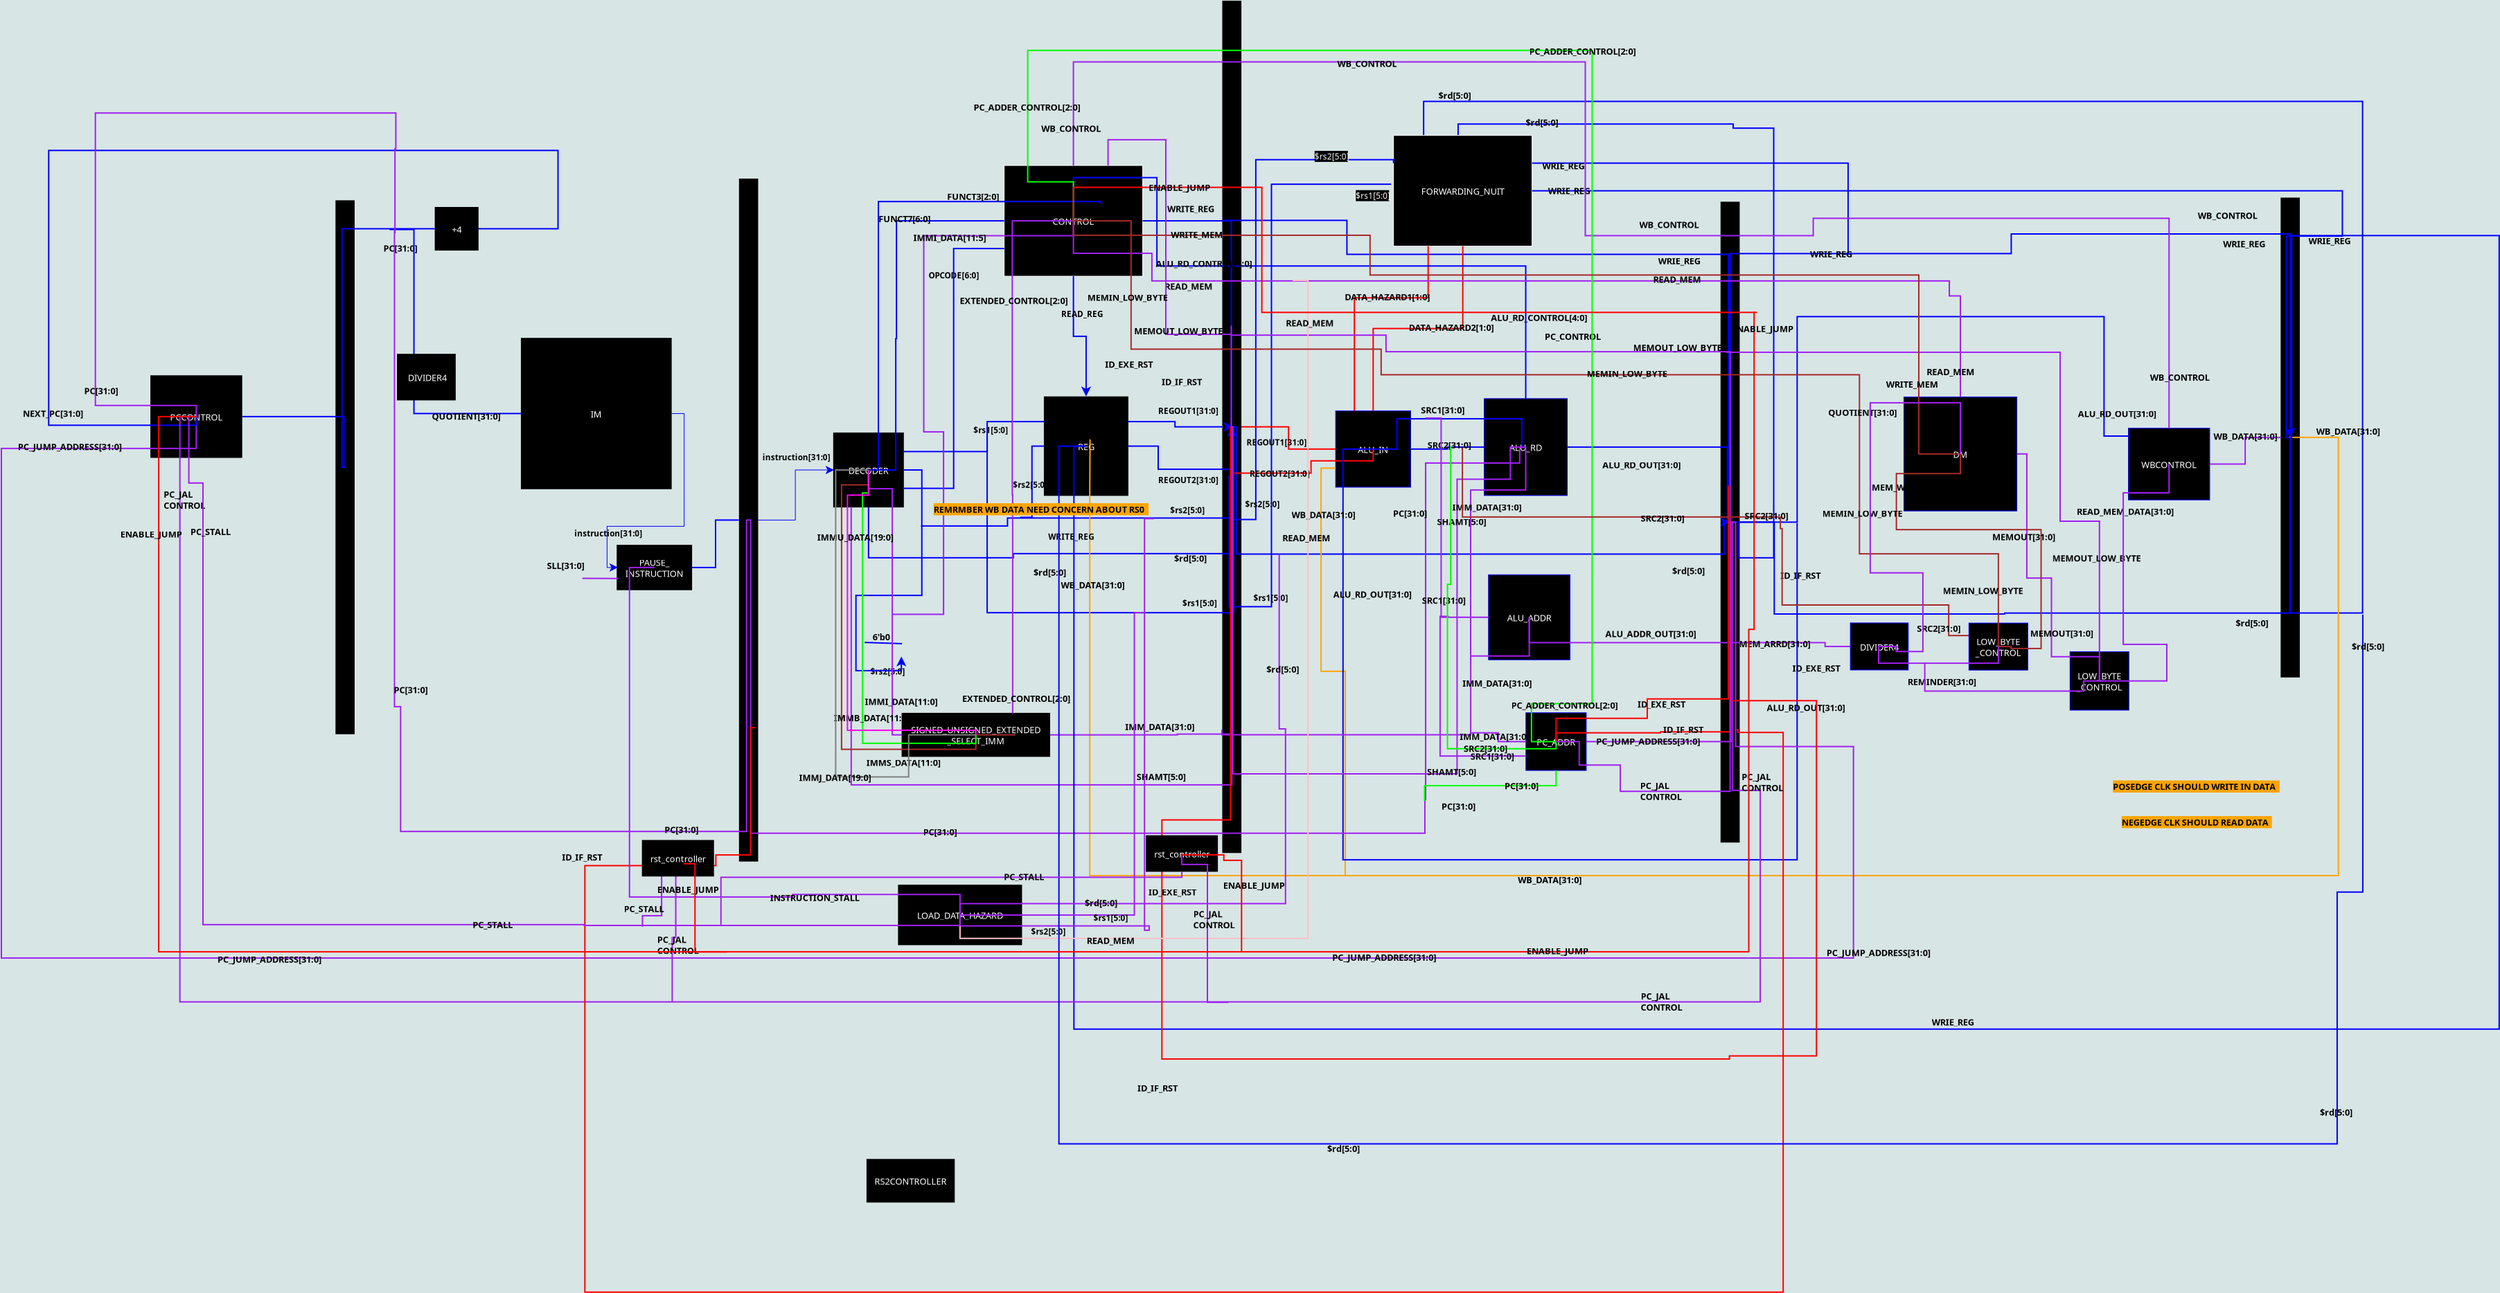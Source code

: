 <?xml version="1.0" encoding="UTF-8"?>
<dia:diagram xmlns:dia="http://www.lysator.liu.se/~alla/dia/">
  <dia:layer name="背景" visible="true" active="true">
    <dia:object type="Standard - Text" version="1" id="O0">
      <dia:attribute name="obj_pos">
        <dia:point val="72,4"/>
      </dia:attribute>
      <dia:attribute name="obj_bb">
        <dia:rectangle val="72,2.57;72,4.295"/>
      </dia:attribute>
      <dia:attribute name="text">
        <dia:composite type="text">
          <dia:attribute name="string">
            <dia:string>##</dia:string>
          </dia:attribute>
          <dia:attribute name="font">
            <dia:font family="sans" style="0" name="Helvetica"/>
          </dia:attribute>
          <dia:attribute name="height">
            <dia:real val="1.788"/>
          </dia:attribute>
          <dia:attribute name="pos">
            <dia:point val="72,4"/>
          </dia:attribute>
          <dia:attribute name="color">
            <dia:color val="#000000"/>
          </dia:attribute>
          <dia:attribute name="alignment">
            <dia:enum val="0"/>
          </dia:attribute>
        </dia:composite>
      </dia:attribute>
      <dia:attribute name="valign">
        <dia:enum val="3"/>
      </dia:attribute>
    </dia:object>
    <dia:object type="Standard - Text" version="1" id="O1">
      <dia:attribute name="obj_pos">
        <dia:point val="76,4"/>
      </dia:attribute>
      <dia:attribute name="obj_bb">
        <dia:rectangle val="76,3.36;76,4.133"/>
      </dia:attribute>
      <dia:attribute name="text">
        <dia:composite type="text">
          <dia:attribute name="string">
            <dia:string>##</dia:string>
          </dia:attribute>
          <dia:attribute name="font">
            <dia:font family="sans" style="0" name="Helvetica"/>
          </dia:attribute>
          <dia:attribute name="height">
            <dia:real val="0.8"/>
          </dia:attribute>
          <dia:attribute name="pos">
            <dia:point val="76,4"/>
          </dia:attribute>
          <dia:attribute name="color">
            <dia:color val="#ffffff"/>
          </dia:attribute>
          <dia:attribute name="alignment">
            <dia:enum val="0"/>
          </dia:attribute>
        </dia:composite>
      </dia:attribute>
      <dia:attribute name="valign">
        <dia:enum val="3"/>
      </dia:attribute>
    </dia:object>
    <dia:object type="Standard - Text" version="1" id="O2">
      <dia:attribute name="obj_pos">
        <dia:point val="87,8"/>
      </dia:attribute>
      <dia:attribute name="obj_bb">
        <dia:rectangle val="87,7.36;87,8.133"/>
      </dia:attribute>
      <dia:attribute name="text">
        <dia:composite type="text">
          <dia:attribute name="string">
            <dia:string>##</dia:string>
          </dia:attribute>
          <dia:attribute name="font">
            <dia:font family="sans" style="0" name="Helvetica"/>
          </dia:attribute>
          <dia:attribute name="height">
            <dia:real val="0.8"/>
          </dia:attribute>
          <dia:attribute name="pos">
            <dia:point val="87,8"/>
          </dia:attribute>
          <dia:attribute name="color">
            <dia:color val="#ffffff"/>
          </dia:attribute>
          <dia:attribute name="alignment">
            <dia:enum val="0"/>
          </dia:attribute>
        </dia:composite>
      </dia:attribute>
      <dia:attribute name="valign">
        <dia:enum val="3"/>
      </dia:attribute>
    </dia:object>
    <dia:object type="Standard - Text" version="1" id="O3">
      <dia:attribute name="obj_pos">
        <dia:point val="90,7"/>
      </dia:attribute>
      <dia:attribute name="obj_bb">
        <dia:rectangle val="90,5.853;90,7.237"/>
      </dia:attribute>
      <dia:attribute name="text">
        <dia:composite type="text">
          <dia:attribute name="string">
            <dia:string>##</dia:string>
          </dia:attribute>
          <dia:attribute name="font">
            <dia:font family="sans" style="0" name="Helvetica"/>
          </dia:attribute>
          <dia:attribute name="height">
            <dia:real val="1.435"/>
          </dia:attribute>
          <dia:attribute name="pos">
            <dia:point val="90,7"/>
          </dia:attribute>
          <dia:attribute name="color">
            <dia:color val="#ffffff"/>
          </dia:attribute>
          <dia:attribute name="alignment">
            <dia:enum val="0"/>
          </dia:attribute>
        </dia:composite>
      </dia:attribute>
      <dia:attribute name="valign">
        <dia:enum val="3"/>
      </dia:attribute>
      <dia:attribute name="fill_color">
        <dia:color val="#000000"/>
      </dia:attribute>
      <dia:attribute name="show_background">
        <dia:boolean val="true"/>
      </dia:attribute>
    </dia:object>
    <dia:object type="Standard - Text" version="1" id="O4">
      <dia:attribute name="obj_pos">
        <dia:point val="94,21"/>
      </dia:attribute>
      <dia:attribute name="obj_bb">
        <dia:rectangle val="94,19.852;94,21.238"/>
      </dia:attribute>
      <dia:attribute name="text">
        <dia:composite type="text">
          <dia:attribute name="string">
            <dia:string>##</dia:string>
          </dia:attribute>
          <dia:attribute name="font">
            <dia:font family="sans" style="0" name="Helvetica"/>
          </dia:attribute>
          <dia:attribute name="height">
            <dia:real val="1.435"/>
          </dia:attribute>
          <dia:attribute name="pos">
            <dia:point val="94,21"/>
          </dia:attribute>
          <dia:attribute name="color">
            <dia:color val="#ffffff"/>
          </dia:attribute>
          <dia:attribute name="alignment">
            <dia:enum val="0"/>
          </dia:attribute>
        </dia:composite>
      </dia:attribute>
      <dia:attribute name="valign">
        <dia:enum val="3"/>
      </dia:attribute>
      <dia:attribute name="fill_color">
        <dia:color val="#000000"/>
      </dia:attribute>
      <dia:attribute name="show_background">
        <dia:boolean val="true"/>
      </dia:attribute>
    </dia:object>
    <dia:object type="Standard - Text" version="1" id="O5">
      <dia:attribute name="obj_pos">
        <dia:point val="84.933,13.322"/>
      </dia:attribute>
      <dia:attribute name="obj_bb">
        <dia:rectangle val="84.933,12.682;84.933,13.454"/>
      </dia:attribute>
      <dia:attribute name="text">
        <dia:composite type="text">
          <dia:attribute name="string">
            <dia:string>##</dia:string>
          </dia:attribute>
          <dia:attribute name="font">
            <dia:font family="sans" style="0" name="Helvetica"/>
          </dia:attribute>
          <dia:attribute name="height">
            <dia:real val="0.8"/>
          </dia:attribute>
          <dia:attribute name="pos">
            <dia:point val="84.933,13.322"/>
          </dia:attribute>
          <dia:attribute name="color">
            <dia:color val="#000000"/>
          </dia:attribute>
          <dia:attribute name="alignment">
            <dia:enum val="0"/>
          </dia:attribute>
        </dia:composite>
      </dia:attribute>
      <dia:attribute name="valign">
        <dia:enum val="3"/>
      </dia:attribute>
    </dia:object>
    <dia:object type="Flowchart - Box" version="0" id="O6">
      <dia:attribute name="obj_pos">
        <dia:point val="78.792,-1.944"/>
      </dia:attribute>
      <dia:attribute name="obj_bb">
        <dia:rectangle val="78.742,-1.994;80.124,47.34"/>
      </dia:attribute>
      <dia:attribute name="elem_corner">
        <dia:point val="78.792,-1.944"/>
      </dia:attribute>
      <dia:attribute name="elem_width">
        <dia:real val="1.282"/>
      </dia:attribute>
      <dia:attribute name="elem_height">
        <dia:real val="49.234"/>
      </dia:attribute>
      <dia:attribute name="border_width">
        <dia:real val="0.1"/>
      </dia:attribute>
      <dia:attribute name="inner_color">
        <dia:color val="#000000"/>
      </dia:attribute>
      <dia:attribute name="show_background">
        <dia:boolean val="true"/>
      </dia:attribute>
      <dia:attribute name="padding">
        <dia:real val="0.5"/>
      </dia:attribute>
      <dia:attribute name="text">
        <dia:composite type="text">
          <dia:attribute name="string">
            <dia:string>##</dia:string>
          </dia:attribute>
          <dia:attribute name="font">
            <dia:font family="sans" style="0" name="Helvetica"/>
          </dia:attribute>
          <dia:attribute name="height">
            <dia:real val="0.8"/>
          </dia:attribute>
          <dia:attribute name="pos">
            <dia:point val="79.433,22.913"/>
          </dia:attribute>
          <dia:attribute name="color">
            <dia:color val="#ffffff"/>
          </dia:attribute>
          <dia:attribute name="alignment">
            <dia:enum val="1"/>
          </dia:attribute>
        </dia:composite>
      </dia:attribute>
    </dia:object>
    <dia:object type="Flowchart - Box" version="0" id="O7">
      <dia:attribute name="obj_pos">
        <dia:point val="63.049,9.564"/>
      </dia:attribute>
      <dia:attribute name="obj_bb">
        <dia:rectangle val="62.999,9.514;73.883,20.442"/>
      </dia:attribute>
      <dia:attribute name="elem_corner">
        <dia:point val="63.049,9.564"/>
      </dia:attribute>
      <dia:attribute name="elem_width">
        <dia:real val="10.784"/>
      </dia:attribute>
      <dia:attribute name="elem_height">
        <dia:real val="10.828"/>
      </dia:attribute>
      <dia:attribute name="border_width">
        <dia:real val="0.1"/>
      </dia:attribute>
      <dia:attribute name="inner_color">
        <dia:color val="#000000"/>
      </dia:attribute>
      <dia:attribute name="show_background">
        <dia:boolean val="true"/>
      </dia:attribute>
      <dia:attribute name="padding">
        <dia:real val="0.5"/>
      </dia:attribute>
      <dia:attribute name="text">
        <dia:composite type="text">
          <dia:attribute name="string">
            <dia:string>#IM#</dia:string>
          </dia:attribute>
          <dia:attribute name="font">
            <dia:font family="sans" style="0" name="Helvetica"/>
          </dia:attribute>
          <dia:attribute name="height">
            <dia:real val="0.8"/>
          </dia:attribute>
          <dia:attribute name="pos">
            <dia:point val="68.441,15.218"/>
          </dia:attribute>
          <dia:attribute name="color">
            <dia:color val="#ffffff"/>
          </dia:attribute>
          <dia:attribute name="alignment">
            <dia:enum val="1"/>
          </dia:attribute>
        </dia:composite>
      </dia:attribute>
    </dia:object>
    <dia:object type="Flowchart - Box" version="0" id="O8">
      <dia:attribute name="obj_pos">
        <dia:point val="100.797,13.79"/>
      </dia:attribute>
      <dia:attribute name="obj_bb">
        <dia:rectangle val="100.747,13.74;106.847,20.923"/>
      </dia:attribute>
      <dia:attribute name="elem_corner">
        <dia:point val="100.797,13.79"/>
      </dia:attribute>
      <dia:attribute name="elem_width">
        <dia:real val="6"/>
      </dia:attribute>
      <dia:attribute name="elem_height">
        <dia:real val="7.083"/>
      </dia:attribute>
      <dia:attribute name="border_width">
        <dia:real val="0.1"/>
      </dia:attribute>
      <dia:attribute name="inner_color">
        <dia:color val="#000000"/>
      </dia:attribute>
      <dia:attribute name="show_background">
        <dia:boolean val="true"/>
      </dia:attribute>
      <dia:attribute name="padding">
        <dia:real val="0.5"/>
      </dia:attribute>
      <dia:attribute name="text">
        <dia:composite type="text">
          <dia:attribute name="string">
            <dia:string>#REG#</dia:string>
          </dia:attribute>
          <dia:attribute name="font">
            <dia:font family="sans" style="0" name="Helvetica"/>
          </dia:attribute>
          <dia:attribute name="height">
            <dia:real val="0.8"/>
          </dia:attribute>
          <dia:attribute name="pos">
            <dia:point val="103.797,17.572"/>
          </dia:attribute>
          <dia:attribute name="color">
            <dia:color val="#ffffff"/>
          </dia:attribute>
          <dia:attribute name="alignment">
            <dia:enum val="1"/>
          </dia:attribute>
        </dia:composite>
      </dia:attribute>
    </dia:object>
    <dia:object type="Flowchart - Box" version="0" id="O9">
      <dia:attribute name="obj_pos">
        <dia:point val="85.591,16.399"/>
      </dia:attribute>
      <dia:attribute name="obj_bb">
        <dia:rectangle val="85.541,16.349;90.641,21.76"/>
      </dia:attribute>
      <dia:attribute name="elem_corner">
        <dia:point val="85.591,16.399"/>
      </dia:attribute>
      <dia:attribute name="elem_width">
        <dia:real val="5"/>
      </dia:attribute>
      <dia:attribute name="elem_height">
        <dia:real val="5.311"/>
      </dia:attribute>
      <dia:attribute name="border_width">
        <dia:real val="0.1"/>
      </dia:attribute>
      <dia:attribute name="inner_color">
        <dia:color val="#000000"/>
      </dia:attribute>
      <dia:attribute name="show_background">
        <dia:boolean val="true"/>
      </dia:attribute>
      <dia:attribute name="padding">
        <dia:real val="0.5"/>
      </dia:attribute>
      <dia:attribute name="text">
        <dia:composite type="text">
          <dia:attribute name="string">
            <dia:string>#DECODER#</dia:string>
          </dia:attribute>
          <dia:attribute name="font">
            <dia:font family="sans" style="0" name="Helvetica"/>
          </dia:attribute>
          <dia:attribute name="height">
            <dia:real val="0.8"/>
          </dia:attribute>
          <dia:attribute name="pos">
            <dia:point val="88.091,19.294"/>
          </dia:attribute>
          <dia:attribute name="color">
            <dia:color val="#ffffff"/>
          </dia:attribute>
          <dia:attribute name="alignment">
            <dia:enum val="1"/>
          </dia:attribute>
        </dia:composite>
      </dia:attribute>
    </dia:object>
    <dia:object type="Standard - Text" version="1" id="O10">
      <dia:attribute name="obj_pos">
        <dia:point val="96.708,13.949"/>
      </dia:attribute>
      <dia:attribute name="obj_bb">
        <dia:rectangle val="96.708,13.309;96.708,14.082"/>
      </dia:attribute>
      <dia:attribute name="text">
        <dia:composite type="text">
          <dia:attribute name="string">
            <dia:string>##</dia:string>
          </dia:attribute>
          <dia:attribute name="font">
            <dia:font family="sans" style="0" name="Helvetica"/>
          </dia:attribute>
          <dia:attribute name="height">
            <dia:real val="0.8"/>
          </dia:attribute>
          <dia:attribute name="pos">
            <dia:point val="96.708,13.949"/>
          </dia:attribute>
          <dia:attribute name="color">
            <dia:color val="#000000"/>
          </dia:attribute>
          <dia:attribute name="alignment">
            <dia:enum val="0"/>
          </dia:attribute>
        </dia:composite>
      </dia:attribute>
      <dia:attribute name="valign">
        <dia:enum val="3"/>
      </dia:attribute>
    </dia:object>
    <dia:object type="Standard - Text" version="1" id="O11">
      <dia:attribute name="obj_pos">
        <dia:point val="97.67,15.518"/>
      </dia:attribute>
      <dia:attribute name="obj_bb">
        <dia:rectangle val="97.67,14.878;97.67,15.651"/>
      </dia:attribute>
      <dia:attribute name="text">
        <dia:composite type="text">
          <dia:attribute name="string">
            <dia:string>##</dia:string>
          </dia:attribute>
          <dia:attribute name="font">
            <dia:font family="sans" style="0" name="Helvetica"/>
          </dia:attribute>
          <dia:attribute name="height">
            <dia:real val="0.8"/>
          </dia:attribute>
          <dia:attribute name="pos">
            <dia:point val="97.67,15.518"/>
          </dia:attribute>
          <dia:attribute name="color">
            <dia:color val="#000000"/>
          </dia:attribute>
          <dia:attribute name="alignment">
            <dia:enum val="0"/>
          </dia:attribute>
        </dia:composite>
      </dia:attribute>
      <dia:attribute name="valign">
        <dia:enum val="3"/>
      </dia:attribute>
    </dia:object>
    <dia:object type="Standard - Text" version="1" id="O12">
      <dia:attribute name="obj_pos">
        <dia:point val="96.151,14.708"/>
      </dia:attribute>
      <dia:attribute name="obj_bb">
        <dia:rectangle val="96.151,14.068;96.151,14.841"/>
      </dia:attribute>
      <dia:attribute name="text">
        <dia:composite type="text">
          <dia:attribute name="string">
            <dia:string>##</dia:string>
          </dia:attribute>
          <dia:attribute name="font">
            <dia:font family="sans" style="0" name="Helvetica"/>
          </dia:attribute>
          <dia:attribute name="height">
            <dia:real val="0.8"/>
          </dia:attribute>
          <dia:attribute name="pos">
            <dia:point val="96.151,14.708"/>
          </dia:attribute>
          <dia:attribute name="color">
            <dia:color val="#000000"/>
          </dia:attribute>
          <dia:attribute name="alignment">
            <dia:enum val="0"/>
          </dia:attribute>
        </dia:composite>
      </dia:attribute>
      <dia:attribute name="valign">
        <dia:enum val="3"/>
      </dia:attribute>
    </dia:object>
    <dia:object type="Standard - Text" version="1" id="O13">
      <dia:attribute name="obj_pos">
        <dia:point val="77,13"/>
      </dia:attribute>
      <dia:attribute name="obj_bb">
        <dia:rectangle val="77,11.852;77,13.238"/>
      </dia:attribute>
      <dia:attribute name="text">
        <dia:composite type="text">
          <dia:attribute name="string">
            <dia:string>##</dia:string>
          </dia:attribute>
          <dia:attribute name="font">
            <dia:font family="sans" style="0" name="Helvetica"/>
          </dia:attribute>
          <dia:attribute name="height">
            <dia:real val="1.435"/>
          </dia:attribute>
          <dia:attribute name="pos">
            <dia:point val="77,13"/>
          </dia:attribute>
          <dia:attribute name="color">
            <dia:color val="#ffffff"/>
          </dia:attribute>
          <dia:attribute name="alignment">
            <dia:enum val="0"/>
          </dia:attribute>
        </dia:composite>
      </dia:attribute>
      <dia:attribute name="valign">
        <dia:enum val="3"/>
      </dia:attribute>
      <dia:attribute name="fill_color">
        <dia:color val="#000000"/>
      </dia:attribute>
      <dia:attribute name="show_background">
        <dia:boolean val="true"/>
      </dia:attribute>
    </dia:object>
    <dia:object type="Standard - Text" version="1" id="O14">
      <dia:attribute name="obj_pos">
        <dia:point val="66.868,23.851"/>
      </dia:attribute>
      <dia:attribute name="obj_bb">
        <dia:rectangle val="66.868,23.268;71.893,23.971"/>
      </dia:attribute>
      <dia:attribute name="text">
        <dia:composite type="text">
          <dia:attribute name="string">
            <dia:string>#instruction[31:0]#</dia:string>
          </dia:attribute>
          <dia:attribute name="font">
            <dia:font family="sans" style="80" name="Helvetica-Bold"/>
          </dia:attribute>
          <dia:attribute name="height">
            <dia:real val="0.73"/>
          </dia:attribute>
          <dia:attribute name="pos">
            <dia:point val="66.868,23.851"/>
          </dia:attribute>
          <dia:attribute name="color">
            <dia:color val="#000000"/>
          </dia:attribute>
          <dia:attribute name="alignment">
            <dia:enum val="0"/>
          </dia:attribute>
        </dia:composite>
      </dia:attribute>
      <dia:attribute name="valign">
        <dia:enum val="3"/>
      </dia:attribute>
    </dia:object>
    <dia:object type="Standard - Text" version="1" id="O15">
      <dia:attribute name="obj_pos">
        <dia:point val="74,16"/>
      </dia:attribute>
      <dia:attribute name="obj_bb">
        <dia:rectangle val="74,15.418;74,16.12"/>
      </dia:attribute>
      <dia:attribute name="text">
        <dia:composite type="text">
          <dia:attribute name="string">
            <dia:string>##</dia:string>
          </dia:attribute>
          <dia:attribute name="font">
            <dia:font family="sans" style="0" name="Helvetica"/>
          </dia:attribute>
          <dia:attribute name="height">
            <dia:real val="0.73"/>
          </dia:attribute>
          <dia:attribute name="pos">
            <dia:point val="74,16"/>
          </dia:attribute>
          <dia:attribute name="color">
            <dia:color val="#ffffff"/>
          </dia:attribute>
          <dia:attribute name="alignment">
            <dia:enum val="0"/>
          </dia:attribute>
        </dia:composite>
      </dia:attribute>
      <dia:attribute name="valign">
        <dia:enum val="3"/>
      </dia:attribute>
      <dia:attribute name="fill_color">
        <dia:color val="#000000"/>
      </dia:attribute>
      <dia:attribute name="show_background">
        <dia:boolean val="true"/>
      </dia:attribute>
    </dia:object>
    <dia:object type="Standard - Text" version="1" id="O16">
      <dia:attribute name="obj_pos">
        <dia:point val="95.661,16.389"/>
      </dia:attribute>
      <dia:attribute name="obj_bb">
        <dia:rectangle val="95.661,15.807;98.436,16.509"/>
      </dia:attribute>
      <dia:attribute name="text">
        <dia:composite type="text">
          <dia:attribute name="string">
            <dia:string>#$rs1[5:0]#</dia:string>
          </dia:attribute>
          <dia:attribute name="font">
            <dia:font family="sans" style="80" name="Helvetica-Bold"/>
          </dia:attribute>
          <dia:attribute name="height">
            <dia:real val="0.73"/>
          </dia:attribute>
          <dia:attribute name="pos">
            <dia:point val="95.661,16.389"/>
          </dia:attribute>
          <dia:attribute name="color">
            <dia:color val="#000000"/>
          </dia:attribute>
          <dia:attribute name="alignment">
            <dia:enum val="0"/>
          </dia:attribute>
        </dia:composite>
      </dia:attribute>
      <dia:attribute name="valign">
        <dia:enum val="3"/>
      </dia:attribute>
    </dia:object>
    <dia:object type="Standard - Text" version="1" id="O17">
      <dia:attribute name="obj_pos">
        <dia:point val="88.221,33.827"/>
      </dia:attribute>
      <dia:attribute name="obj_bb">
        <dia:rectangle val="88.221,33.244;90.996,33.947"/>
      </dia:attribute>
      <dia:attribute name="text">
        <dia:composite type="text">
          <dia:attribute name="string">
            <dia:string>#$rs2[5:0]#</dia:string>
          </dia:attribute>
          <dia:attribute name="font">
            <dia:font family="sans" style="80" name="Helvetica-Bold"/>
          </dia:attribute>
          <dia:attribute name="height">
            <dia:real val="0.73"/>
          </dia:attribute>
          <dia:attribute name="pos">
            <dia:point val="88.221,33.827"/>
          </dia:attribute>
          <dia:attribute name="color">
            <dia:color val="#000000"/>
          </dia:attribute>
          <dia:attribute name="alignment">
            <dia:enum val="0"/>
          </dia:attribute>
        </dia:composite>
      </dia:attribute>
      <dia:attribute name="valign">
        <dia:enum val="3"/>
      </dia:attribute>
    </dia:object>
    <dia:object type="Standard - Text" version="1" id="O18">
      <dia:attribute name="obj_pos">
        <dia:point val="80.441,18.362"/>
      </dia:attribute>
      <dia:attribute name="obj_bb">
        <dia:rectangle val="80.441,17.779;85.466,18.482"/>
      </dia:attribute>
      <dia:attribute name="text">
        <dia:composite type="text">
          <dia:attribute name="string">
            <dia:string>#instruction[31:0]#</dia:string>
          </dia:attribute>
          <dia:attribute name="font">
            <dia:font family="sans" style="80" name="Helvetica-Bold"/>
          </dia:attribute>
          <dia:attribute name="height">
            <dia:real val="0.73"/>
          </dia:attribute>
          <dia:attribute name="pos">
            <dia:point val="80.441,18.362"/>
          </dia:attribute>
          <dia:attribute name="color">
            <dia:color val="#000000"/>
          </dia:attribute>
          <dia:attribute name="alignment">
            <dia:enum val="0"/>
          </dia:attribute>
        </dia:composite>
      </dia:attribute>
      <dia:attribute name="valign">
        <dia:enum val="3"/>
      </dia:attribute>
    </dia:object>
    <dia:object type="Flowchart - Box" version="0" id="O19">
      <dia:attribute name="obj_pos">
        <dia:point val="97.881,-2.941"/>
      </dia:attribute>
      <dia:attribute name="obj_bb">
        <dia:rectangle val="97.881,-2.941;107.881,5.059"/>
      </dia:attribute>
      <dia:attribute name="elem_corner">
        <dia:point val="97.881,-2.941"/>
      </dia:attribute>
      <dia:attribute name="elem_width">
        <dia:real val="10"/>
      </dia:attribute>
      <dia:attribute name="elem_height">
        <dia:real val="8"/>
      </dia:attribute>
      <dia:attribute name="border_width">
        <dia:real val="0"/>
      </dia:attribute>
      <dia:attribute name="border_color">
        <dia:color val="#ffffff"/>
      </dia:attribute>
      <dia:attribute name="inner_color">
        <dia:color val="#000000"/>
      </dia:attribute>
      <dia:attribute name="show_background">
        <dia:boolean val="true"/>
      </dia:attribute>
      <dia:attribute name="padding">
        <dia:real val="0.5"/>
      </dia:attribute>
      <dia:attribute name="text">
        <dia:composite type="text">
          <dia:attribute name="string">
            <dia:string>#CONTROL#</dia:string>
          </dia:attribute>
          <dia:attribute name="font">
            <dia:font family="sans" style="0" name="Helvetica"/>
          </dia:attribute>
          <dia:attribute name="height">
            <dia:real val="0.8"/>
          </dia:attribute>
          <dia:attribute name="pos">
            <dia:point val="102.881,1.299"/>
          </dia:attribute>
          <dia:attribute name="color">
            <dia:color val="#ffffff"/>
          </dia:attribute>
          <dia:attribute name="alignment">
            <dia:enum val="1"/>
          </dia:attribute>
        </dia:composite>
      </dia:attribute>
    </dia:object>
    <dia:object type="Standard - Text" version="1" id="O20">
      <dia:attribute name="obj_pos">
        <dia:point val="69,0"/>
      </dia:attribute>
      <dia:attribute name="obj_bb">
        <dia:rectangle val="69,-0.583;69,0.12"/>
      </dia:attribute>
      <dia:attribute name="text">
        <dia:composite type="text">
          <dia:attribute name="string">
            <dia:string>##</dia:string>
          </dia:attribute>
          <dia:attribute name="font">
            <dia:font family="sans" style="0" name="Helvetica"/>
          </dia:attribute>
          <dia:attribute name="height">
            <dia:real val="0.73"/>
          </dia:attribute>
          <dia:attribute name="pos">
            <dia:point val="69,0"/>
          </dia:attribute>
          <dia:attribute name="color">
            <dia:color val="#ffffff"/>
          </dia:attribute>
          <dia:attribute name="alignment">
            <dia:enum val="0"/>
          </dia:attribute>
        </dia:composite>
      </dia:attribute>
      <dia:attribute name="valign">
        <dia:enum val="3"/>
      </dia:attribute>
      <dia:attribute name="fill_color">
        <dia:color val="#000000"/>
      </dia:attribute>
      <dia:attribute name="show_background">
        <dia:boolean val="true"/>
      </dia:attribute>
    </dia:object>
    <dia:object type="Standard - ZigZagLine" version="1" id="O21">
      <dia:attribute name="obj_pos">
        <dia:point val="73.833,14.978"/>
      </dia:attribute>
      <dia:attribute name="obj_bb">
        <dia:rectangle val="69.219,14.978;74.783,26.35"/>
      </dia:attribute>
      <dia:attribute name="orth_points">
        <dia:point val="73.833,14.978"/>
        <dia:point val="74.783,14.978"/>
        <dia:point val="74.783,23.124"/>
        <dia:point val="69.219,23.124"/>
        <dia:point val="69.219,26.1"/>
        <dia:point val="69.986,26.1"/>
      </dia:attribute>
      <dia:attribute name="orth_orient">
        <dia:enum val="0"/>
        <dia:enum val="1"/>
        <dia:enum val="0"/>
        <dia:enum val="1"/>
        <dia:enum val="0"/>
      </dia:attribute>
      <dia:attribute name="autorouting">
        <dia:boolean val="false"/>
      </dia:attribute>
      <dia:attribute name="line_color">
        <dia:color val="#0000ff"/>
      </dia:attribute>
      <dia:attribute name="line_width">
        <dia:real val="0"/>
      </dia:attribute>
      <dia:attribute name="end_arrow">
        <dia:enum val="22"/>
      </dia:attribute>
      <dia:attribute name="end_arrow_length">
        <dia:real val="0.5"/>
      </dia:attribute>
      <dia:attribute name="end_arrow_width">
        <dia:real val="0.5"/>
      </dia:attribute>
      <dia:connections>
        <dia:connection handle="0" to="O7" connection="8"/>
        <dia:connection handle="1" to="O234" connection="16"/>
      </dia:connections>
    </dia:object>
    <dia:object type="Standard - ZigZagLine" version="1" id="O22">
      <dia:attribute name="obj_pos">
        <dia:point val="80.074,22.673"/>
      </dia:attribute>
      <dia:attribute name="obj_bb">
        <dia:rectangle val="80.074,18.804;85.541,22.673"/>
      </dia:attribute>
      <dia:attribute name="orth_points">
        <dia:point val="80.074,22.673"/>
        <dia:point val="82.808,22.673"/>
        <dia:point val="82.808,19.054"/>
        <dia:point val="85.541,19.054"/>
      </dia:attribute>
      <dia:attribute name="orth_orient">
        <dia:enum val="0"/>
        <dia:enum val="1"/>
        <dia:enum val="0"/>
      </dia:attribute>
      <dia:attribute name="autorouting">
        <dia:boolean val="true"/>
      </dia:attribute>
      <dia:attribute name="line_color">
        <dia:color val="#0000ff"/>
      </dia:attribute>
      <dia:attribute name="line_width">
        <dia:real val="0"/>
      </dia:attribute>
      <dia:attribute name="end_arrow">
        <dia:enum val="22"/>
      </dia:attribute>
      <dia:attribute name="end_arrow_length">
        <dia:real val="0.5"/>
      </dia:attribute>
      <dia:attribute name="end_arrow_width">
        <dia:real val="0.5"/>
      </dia:attribute>
      <dia:connections>
        <dia:connection handle="0" to="O6" connection="8"/>
        <dia:connection handle="1" to="O9" connection="16"/>
      </dia:connections>
    </dia:object>
    <dia:object type="Standard - ZigZagLine" version="1" id="O23">
      <dia:attribute name="obj_pos">
        <dia:point val="90.591,17.726"/>
      </dia:attribute>
      <dia:attribute name="obj_bb">
        <dia:rectangle val="90.541,15.511;100.847,17.776"/>
      </dia:attribute>
      <dia:attribute name="orth_points">
        <dia:point val="90.591,17.726"/>
        <dia:point val="96.654,17.726"/>
        <dia:point val="96.654,15.561"/>
        <dia:point val="100.797,15.561"/>
      </dia:attribute>
      <dia:attribute name="orth_orient">
        <dia:enum val="0"/>
        <dia:enum val="1"/>
        <dia:enum val="0"/>
      </dia:attribute>
      <dia:attribute name="autorouting">
        <dia:boolean val="false"/>
      </dia:attribute>
      <dia:attribute name="line_color">
        <dia:color val="#0000ff"/>
      </dia:attribute>
      <dia:attribute name="line_width">
        <dia:real val="0.1"/>
      </dia:attribute>
      <dia:connections>
        <dia:connection handle="0" to="O9" connection="6"/>
        <dia:connection handle="1" to="O8" connection="5"/>
      </dia:connections>
    </dia:object>
    <dia:object type="Standard - ZigZagLine" version="1" id="O24">
      <dia:attribute name="obj_pos">
        <dia:point val="90.591,19.054"/>
      </dia:attribute>
      <dia:attribute name="obj_bb">
        <dia:rectangle val="87.134,19.004;91.989,33.6"/>
      </dia:attribute>
      <dia:attribute name="orth_points">
        <dia:point val="90.591,19.054"/>
        <dia:point val="91.939,19.054"/>
        <dia:point val="91.939,28.115"/>
        <dia:point val="87.184,28.115"/>
        <dia:point val="87.184,33.55"/>
        <dia:point val="90.461,33.55"/>
        <dia:point val="90.461,32.529"/>
      </dia:attribute>
      <dia:attribute name="orth_orient">
        <dia:enum val="0"/>
        <dia:enum val="1"/>
        <dia:enum val="0"/>
        <dia:enum val="1"/>
        <dia:enum val="0"/>
        <dia:enum val="1"/>
      </dia:attribute>
      <dia:attribute name="autorouting">
        <dia:boolean val="false"/>
      </dia:attribute>
      <dia:attribute name="line_color">
        <dia:color val="#0000ff"/>
      </dia:attribute>
      <dia:attribute name="line_width">
        <dia:real val="0.1"/>
      </dia:attribute>
      <dia:attribute name="end_arrow">
        <dia:enum val="22"/>
      </dia:attribute>
      <dia:attribute name="end_arrow_length">
        <dia:real val="0.5"/>
      </dia:attribute>
      <dia:attribute name="end_arrow_width">
        <dia:real val="0.5"/>
      </dia:attribute>
      <dia:connections>
        <dia:connection handle="0" to="O9" connection="8"/>
      </dia:connections>
    </dia:object>
    <dia:object type="Standard - ZigZagLine" version="1" id="O25">
      <dia:attribute name="obj_pos">
        <dia:point val="102.881,5.06"/>
      </dia:attribute>
      <dia:attribute name="obj_bb">
        <dia:rectangle val="102.831,5.01;104.159,13.852"/>
      </dia:attribute>
      <dia:attribute name="orth_points">
        <dia:point val="102.881,5.06"/>
        <dia:point val="102.881,9.4"/>
        <dia:point val="103.797,9.4"/>
        <dia:point val="103.797,13.74"/>
      </dia:attribute>
      <dia:attribute name="orth_orient">
        <dia:enum val="1"/>
        <dia:enum val="0"/>
        <dia:enum val="1"/>
      </dia:attribute>
      <dia:attribute name="autorouting">
        <dia:boolean val="true"/>
      </dia:attribute>
      <dia:attribute name="line_color">
        <dia:color val="#0000ff"/>
      </dia:attribute>
      <dia:attribute name="line_width">
        <dia:real val="0.1"/>
      </dia:attribute>
      <dia:attribute name="end_arrow">
        <dia:enum val="22"/>
      </dia:attribute>
      <dia:attribute name="end_arrow_length">
        <dia:real val="0.5"/>
      </dia:attribute>
      <dia:attribute name="end_arrow_width">
        <dia:real val="0.5"/>
      </dia:attribute>
      <dia:connections>
        <dia:connection handle="0" to="O19" connection="16"/>
        <dia:connection handle="1" to="O8" connection="16"/>
      </dia:connections>
    </dia:object>
    <dia:object type="Standard - Text" version="1" id="O26">
      <dia:attribute name="obj_pos">
        <dia:point val="102,8"/>
      </dia:attribute>
      <dia:attribute name="obj_bb">
        <dia:rectangle val="102,7.418;105.205,8.12"/>
      </dia:attribute>
      <dia:attribute name="text">
        <dia:composite type="text">
          <dia:attribute name="string">
            <dia:string>#READ_REG#</dia:string>
          </dia:attribute>
          <dia:attribute name="font">
            <dia:font family="sans" style="80" name="Helvetica-Bold"/>
          </dia:attribute>
          <dia:attribute name="height">
            <dia:real val="0.73"/>
          </dia:attribute>
          <dia:attribute name="pos">
            <dia:point val="102,8"/>
          </dia:attribute>
          <dia:attribute name="color">
            <dia:color val="#000000"/>
          </dia:attribute>
          <dia:attribute name="alignment">
            <dia:enum val="0"/>
          </dia:attribute>
        </dia:composite>
      </dia:attribute>
      <dia:attribute name="valign">
        <dia:enum val="3"/>
      </dia:attribute>
    </dia:object>
    <dia:object type="Flowchart - Box" version="0" id="O27">
      <dia:attribute name="obj_pos">
        <dia:point val="113.673,-14.794"/>
      </dia:attribute>
      <dia:attribute name="obj_bb">
        <dia:rectangle val="113.623,-14.844;115.005,46.722"/>
      </dia:attribute>
      <dia:attribute name="elem_corner">
        <dia:point val="113.673,-14.794"/>
      </dia:attribute>
      <dia:attribute name="elem_width">
        <dia:real val="1.282"/>
      </dia:attribute>
      <dia:attribute name="elem_height">
        <dia:real val="61.466"/>
      </dia:attribute>
      <dia:attribute name="border_width">
        <dia:real val="0.1"/>
      </dia:attribute>
      <dia:attribute name="inner_color">
        <dia:color val="#000000"/>
      </dia:attribute>
      <dia:attribute name="show_background">
        <dia:boolean val="true"/>
      </dia:attribute>
      <dia:attribute name="padding">
        <dia:real val="0.5"/>
      </dia:attribute>
      <dia:attribute name="text">
        <dia:composite type="text">
          <dia:attribute name="string">
            <dia:string>##</dia:string>
          </dia:attribute>
          <dia:attribute name="font">
            <dia:font family="sans" style="0" name="Helvetica"/>
          </dia:attribute>
          <dia:attribute name="height">
            <dia:real val="0.8"/>
          </dia:attribute>
          <dia:attribute name="pos">
            <dia:point val="114.314,16.179"/>
          </dia:attribute>
          <dia:attribute name="color">
            <dia:color val="#ffffff"/>
          </dia:attribute>
          <dia:attribute name="alignment">
            <dia:enum val="1"/>
          </dia:attribute>
        </dia:composite>
      </dia:attribute>
    </dia:object>
    <dia:object type="Standard - Text" version="1" id="O28">
      <dia:attribute name="obj_pos">
        <dia:point val="92.432,5.216"/>
      </dia:attribute>
      <dia:attribute name="obj_bb">
        <dia:rectangle val="92.432,4.634;96.38,5.336"/>
      </dia:attribute>
      <dia:attribute name="text">
        <dia:composite type="text">
          <dia:attribute name="string">
            <dia:string>#OPCODE[6:0]#</dia:string>
          </dia:attribute>
          <dia:attribute name="font">
            <dia:font family="sans" style="80" name="Helvetica-Bold"/>
          </dia:attribute>
          <dia:attribute name="height">
            <dia:real val="0.73"/>
          </dia:attribute>
          <dia:attribute name="pos">
            <dia:point val="92.432,5.216"/>
          </dia:attribute>
          <dia:attribute name="color">
            <dia:color val="#000000"/>
          </dia:attribute>
          <dia:attribute name="alignment">
            <dia:enum val="0"/>
          </dia:attribute>
        </dia:composite>
      </dia:attribute>
      <dia:attribute name="valign">
        <dia:enum val="3"/>
      </dia:attribute>
    </dia:object>
    <dia:object type="Standard - ZigZagLine" version="1" id="O29">
      <dia:attribute name="obj_pos">
        <dia:point val="106.797,15.561"/>
      </dia:attribute>
      <dia:attribute name="obj_bb">
        <dia:rectangle val="106.747,15.511;113.673,15.989"/>
      </dia:attribute>
      <dia:attribute name="orth_points">
        <dia:point val="106.797,15.561"/>
        <dia:point val="110.21,15.561"/>
        <dia:point val="110.21,15.939"/>
        <dia:point val="113.623,15.939"/>
      </dia:attribute>
      <dia:attribute name="orth_orient">
        <dia:enum val="0"/>
        <dia:enum val="1"/>
        <dia:enum val="0"/>
      </dia:attribute>
      <dia:attribute name="autorouting">
        <dia:boolean val="true"/>
      </dia:attribute>
      <dia:attribute name="line_color">
        <dia:color val="#0000ff"/>
      </dia:attribute>
      <dia:attribute name="line_width">
        <dia:real val="0.1"/>
      </dia:attribute>
      <dia:connections>
        <dia:connection handle="0" to="O8" connection="6"/>
        <dia:connection handle="1" to="O27" connection="16"/>
      </dia:connections>
    </dia:object>
    <dia:object type="Standard - ZigZagLine" version="1" id="O30">
      <dia:attribute name="obj_pos">
        <dia:point val="106.797,17.332"/>
      </dia:attribute>
      <dia:attribute name="obj_bb">
        <dia:rectangle val="106.747,15.889;114.364,19.05"/>
      </dia:attribute>
      <dia:attribute name="orth_points">
        <dia:point val="106.797,17.332"/>
        <dia:point val="109,17.332"/>
        <dia:point val="109,19"/>
        <dia:point val="114.314,19"/>
        <dia:point val="114.314,15.939"/>
      </dia:attribute>
      <dia:attribute name="orth_orient">
        <dia:enum val="0"/>
        <dia:enum val="1"/>
        <dia:enum val="0"/>
        <dia:enum val="1"/>
      </dia:attribute>
      <dia:attribute name="autorouting">
        <dia:boolean val="false"/>
      </dia:attribute>
      <dia:attribute name="line_color">
        <dia:color val="#0000ff"/>
      </dia:attribute>
      <dia:attribute name="line_width">
        <dia:real val="0.1"/>
      </dia:attribute>
      <dia:connections>
        <dia:connection handle="0" to="O8" connection="8"/>
        <dia:connection handle="1" to="O27" connection="16"/>
      </dia:connections>
    </dia:object>
    <dia:object type="Standard - Text" version="1" id="O31">
      <dia:attribute name="obj_pos">
        <dia:point val="109,15"/>
      </dia:attribute>
      <dia:attribute name="obj_bb">
        <dia:rectangle val="109,14.418;113.673,15.12"/>
      </dia:attribute>
      <dia:attribute name="text">
        <dia:composite type="text">
          <dia:attribute name="string">
            <dia:string>#REGOUT1[31:0]#</dia:string>
          </dia:attribute>
          <dia:attribute name="font">
            <dia:font family="sans" style="80" name="Helvetica-Bold"/>
          </dia:attribute>
          <dia:attribute name="height">
            <dia:real val="0.73"/>
          </dia:attribute>
          <dia:attribute name="pos">
            <dia:point val="109,15"/>
          </dia:attribute>
          <dia:attribute name="color">
            <dia:color val="#000000"/>
          </dia:attribute>
          <dia:attribute name="alignment">
            <dia:enum val="0"/>
          </dia:attribute>
        </dia:composite>
      </dia:attribute>
      <dia:attribute name="valign">
        <dia:enum val="3"/>
      </dia:attribute>
    </dia:object>
    <dia:object type="Standard - Text" version="1" id="O32">
      <dia:attribute name="obj_pos">
        <dia:point val="109,20"/>
      </dia:attribute>
      <dia:attribute name="obj_bb">
        <dia:rectangle val="109,19.418;113.673,20.12"/>
      </dia:attribute>
      <dia:attribute name="text">
        <dia:composite type="text">
          <dia:attribute name="string">
            <dia:string>#REGOUT2[31:0]#</dia:string>
          </dia:attribute>
          <dia:attribute name="font">
            <dia:font family="sans" style="80" name="Helvetica-Bold"/>
          </dia:attribute>
          <dia:attribute name="height">
            <dia:real val="0.73"/>
          </dia:attribute>
          <dia:attribute name="pos">
            <dia:point val="109,20"/>
          </dia:attribute>
          <dia:attribute name="color">
            <dia:color val="#000000"/>
          </dia:attribute>
          <dia:attribute name="alignment">
            <dia:enum val="0"/>
          </dia:attribute>
        </dia:composite>
      </dia:attribute>
      <dia:attribute name="valign">
        <dia:enum val="3"/>
      </dia:attribute>
    </dia:object>
    <dia:object type="Flowchart - Box" version="0" id="O33">
      <dia:attribute name="obj_pos">
        <dia:point val="149.64,-0.272"/>
      </dia:attribute>
      <dia:attribute name="obj_bb">
        <dia:rectangle val="149.59,-0.322;150.972,45.968"/>
      </dia:attribute>
      <dia:attribute name="elem_corner">
        <dia:point val="149.64,-0.272"/>
      </dia:attribute>
      <dia:attribute name="elem_width">
        <dia:real val="1.282"/>
      </dia:attribute>
      <dia:attribute name="elem_height">
        <dia:real val="46.19"/>
      </dia:attribute>
      <dia:attribute name="border_width">
        <dia:real val="0.1"/>
      </dia:attribute>
      <dia:attribute name="inner_color">
        <dia:color val="#000000"/>
      </dia:attribute>
      <dia:attribute name="show_background">
        <dia:boolean val="true"/>
      </dia:attribute>
      <dia:attribute name="padding">
        <dia:real val="0.5"/>
      </dia:attribute>
      <dia:attribute name="text">
        <dia:composite type="text">
          <dia:attribute name="string">
            <dia:string>##</dia:string>
          </dia:attribute>
          <dia:attribute name="font">
            <dia:font family="sans" style="0" name="Helvetica"/>
          </dia:attribute>
          <dia:attribute name="height">
            <dia:real val="0.8"/>
          </dia:attribute>
          <dia:attribute name="pos">
            <dia:point val="150.281,23.063"/>
          </dia:attribute>
          <dia:attribute name="color">
            <dia:color val="#ffffff"/>
          </dia:attribute>
          <dia:attribute name="alignment">
            <dia:enum val="1"/>
          </dia:attribute>
        </dia:composite>
      </dia:attribute>
    </dia:object>
    <dia:object type="Flowchart - Box" version="0" id="O34">
      <dia:attribute name="obj_pos">
        <dia:point val="132.528,13.9"/>
      </dia:attribute>
      <dia:attribute name="obj_bb">
        <dia:rectangle val="132.528,13.9;138.528,20.9"/>
      </dia:attribute>
      <dia:attribute name="elem_corner">
        <dia:point val="132.528,13.9"/>
      </dia:attribute>
      <dia:attribute name="elem_width">
        <dia:real val="6"/>
      </dia:attribute>
      <dia:attribute name="elem_height">
        <dia:real val="7"/>
      </dia:attribute>
      <dia:attribute name="border_width">
        <dia:real val="0"/>
      </dia:attribute>
      <dia:attribute name="border_color">
        <dia:color val="#0000ff"/>
      </dia:attribute>
      <dia:attribute name="inner_color">
        <dia:color val="#000000"/>
      </dia:attribute>
      <dia:attribute name="show_background">
        <dia:boolean val="true"/>
      </dia:attribute>
      <dia:attribute name="padding">
        <dia:real val="0.5"/>
      </dia:attribute>
      <dia:attribute name="text">
        <dia:composite type="text">
          <dia:attribute name="string">
            <dia:string>#ALU_RD#</dia:string>
          </dia:attribute>
          <dia:attribute name="font">
            <dia:font family="sans" style="0" name="Helvetica"/>
          </dia:attribute>
          <dia:attribute name="height">
            <dia:real val="0.8"/>
          </dia:attribute>
          <dia:attribute name="pos">
            <dia:point val="135.528,17.64"/>
          </dia:attribute>
          <dia:attribute name="color">
            <dia:color val="#ffffff"/>
          </dia:attribute>
          <dia:attribute name="alignment">
            <dia:enum val="1"/>
          </dia:attribute>
        </dia:composite>
      </dia:attribute>
    </dia:object>
    <dia:object type="Flowchart - Box" version="0" id="O35">
      <dia:attribute name="obj_pos">
        <dia:point val="190.069,-0.569"/>
      </dia:attribute>
      <dia:attribute name="obj_bb">
        <dia:rectangle val="190.019,-0.619;191.401,34.042"/>
      </dia:attribute>
      <dia:attribute name="elem_corner">
        <dia:point val="190.069,-0.569"/>
      </dia:attribute>
      <dia:attribute name="elem_width">
        <dia:real val="1.282"/>
      </dia:attribute>
      <dia:attribute name="elem_height">
        <dia:real val="34.561"/>
      </dia:attribute>
      <dia:attribute name="border_width">
        <dia:real val="0.1"/>
      </dia:attribute>
      <dia:attribute name="inner_color">
        <dia:color val="#000000"/>
      </dia:attribute>
      <dia:attribute name="show_background">
        <dia:boolean val="true"/>
      </dia:attribute>
      <dia:attribute name="padding">
        <dia:real val="0.5"/>
      </dia:attribute>
      <dia:attribute name="text">
        <dia:composite type="text">
          <dia:attribute name="string">
            <dia:string>##</dia:string>
          </dia:attribute>
          <dia:attribute name="font">
            <dia:font family="sans" style="0" name="Helvetica"/>
          </dia:attribute>
          <dia:attribute name="height">
            <dia:real val="0.8"/>
          </dia:attribute>
          <dia:attribute name="pos">
            <dia:point val="190.71,16.952"/>
          </dia:attribute>
          <dia:attribute name="color">
            <dia:color val="#ffffff"/>
          </dia:attribute>
          <dia:attribute name="alignment">
            <dia:enum val="1"/>
          </dia:attribute>
        </dia:composite>
      </dia:attribute>
    </dia:object>
    <dia:object type="Standard - ZigZagLine" version="1" id="O36">
      <dia:attribute name="obj_pos">
        <dia:point val="88.091,21.757"/>
      </dia:attribute>
      <dia:attribute name="obj_bb">
        <dia:rectangle val="88.041,15.827;114.676,25.446"/>
      </dia:attribute>
      <dia:attribute name="orth_points">
        <dia:point val="88.091,21.757"/>
        <dia:point val="88.091,25.396"/>
        <dia:point val="98.543,25.396"/>
        <dia:point val="98.543,25.097"/>
        <dia:point val="114.314,25.097"/>
        <dia:point val="114.314,15.939"/>
      </dia:attribute>
      <dia:attribute name="orth_orient">
        <dia:enum val="1"/>
        <dia:enum val="0"/>
        <dia:enum val="1"/>
        <dia:enum val="0"/>
        <dia:enum val="1"/>
      </dia:attribute>
      <dia:attribute name="autorouting">
        <dia:boolean val="false"/>
      </dia:attribute>
      <dia:attribute name="line_color">
        <dia:color val="#0000ff"/>
      </dia:attribute>
      <dia:attribute name="end_arrow">
        <dia:enum val="22"/>
      </dia:attribute>
      <dia:attribute name="end_arrow_length">
        <dia:real val="0.5"/>
      </dia:attribute>
      <dia:attribute name="end_arrow_width">
        <dia:real val="0.5"/>
      </dia:attribute>
      <dia:connections>
        <dia:connection handle="0" to="O9" connection="16"/>
        <dia:connection handle="1" to="O27" connection="16"/>
      </dia:connections>
    </dia:object>
    <dia:object type="Standard - Text" version="1" id="O37">
      <dia:attribute name="obj_pos">
        <dia:point val="109.481,25.75"/>
      </dia:attribute>
      <dia:attribute name="obj_bb">
        <dia:rectangle val="109.481,25.11;109.481,25.882"/>
      </dia:attribute>
      <dia:attribute name="text">
        <dia:composite type="text">
          <dia:attribute name="string">
            <dia:string>##</dia:string>
          </dia:attribute>
          <dia:attribute name="font">
            <dia:font family="sans" style="0" name="Helvetica"/>
          </dia:attribute>
          <dia:attribute name="height">
            <dia:real val="0.8"/>
          </dia:attribute>
          <dia:attribute name="pos">
            <dia:point val="109.481,25.75"/>
          </dia:attribute>
          <dia:attribute name="color">
            <dia:color val="#0000ff"/>
          </dia:attribute>
          <dia:attribute name="alignment">
            <dia:enum val="0"/>
          </dia:attribute>
        </dia:composite>
      </dia:attribute>
      <dia:attribute name="valign">
        <dia:enum val="3"/>
      </dia:attribute>
    </dia:object>
    <dia:object type="Standard - Text" version="1" id="O38">
      <dia:attribute name="obj_pos">
        <dia:point val="107.087,27.6"/>
      </dia:attribute>
      <dia:attribute name="obj_bb">
        <dia:rectangle val="107.087,26.96;107.087,27.732"/>
      </dia:attribute>
      <dia:attribute name="text">
        <dia:composite type="text">
          <dia:attribute name="string">
            <dia:string>##</dia:string>
          </dia:attribute>
          <dia:attribute name="font">
            <dia:font family="sans" style="0" name="Helvetica"/>
          </dia:attribute>
          <dia:attribute name="height">
            <dia:real val="0.8"/>
          </dia:attribute>
          <dia:attribute name="pos">
            <dia:point val="107.087,27.6"/>
          </dia:attribute>
          <dia:attribute name="color">
            <dia:color val="#0000ff"/>
          </dia:attribute>
          <dia:attribute name="alignment">
            <dia:enum val="0"/>
          </dia:attribute>
        </dia:composite>
      </dia:attribute>
      <dia:attribute name="valign">
        <dia:enum val="3"/>
      </dia:attribute>
      <dia:attribute name="fill_color">
        <dia:color val="#1a1a1a"/>
      </dia:attribute>
      <dia:attribute name="show_background">
        <dia:boolean val="true"/>
      </dia:attribute>
    </dia:object>
    <dia:object type="Standard - Text" version="1" id="O39">
      <dia:attribute name="obj_pos">
        <dia:point val="106.216,26.239"/>
      </dia:attribute>
      <dia:attribute name="obj_bb">
        <dia:rectangle val="106.216,25.599;106.216,26.372"/>
      </dia:attribute>
      <dia:attribute name="text">
        <dia:composite type="text">
          <dia:attribute name="string">
            <dia:string>##</dia:string>
          </dia:attribute>
          <dia:attribute name="font">
            <dia:font family="sans" style="0" name="Helvetica"/>
          </dia:attribute>
          <dia:attribute name="height">
            <dia:real val="0.8"/>
          </dia:attribute>
          <dia:attribute name="pos">
            <dia:point val="106.216,26.239"/>
          </dia:attribute>
          <dia:attribute name="color">
            <dia:color val="#0000ff"/>
          </dia:attribute>
          <dia:attribute name="alignment">
            <dia:enum val="0"/>
          </dia:attribute>
        </dia:composite>
      </dia:attribute>
      <dia:attribute name="valign">
        <dia:enum val="3"/>
      </dia:attribute>
      <dia:attribute name="fill_color">
        <dia:color val="#1a1a1a"/>
      </dia:attribute>
      <dia:attribute name="show_background">
        <dia:boolean val="true"/>
      </dia:attribute>
    </dia:object>
    <dia:object type="Standard - Text" version="1" id="O40">
      <dia:attribute name="obj_pos">
        <dia:point val="107.413,26.512"/>
      </dia:attribute>
      <dia:attribute name="obj_bb">
        <dia:rectangle val="107.413,25.872;107.413,26.644"/>
      </dia:attribute>
      <dia:attribute name="text">
        <dia:composite type="text">
          <dia:attribute name="string">
            <dia:string>##</dia:string>
          </dia:attribute>
          <dia:attribute name="font">
            <dia:font family="sans" style="0" name="Helvetica"/>
          </dia:attribute>
          <dia:attribute name="height">
            <dia:real val="0.8"/>
          </dia:attribute>
          <dia:attribute name="pos">
            <dia:point val="107.413,26.512"/>
          </dia:attribute>
          <dia:attribute name="color">
            <dia:color val="#0000ff"/>
          </dia:attribute>
          <dia:attribute name="alignment">
            <dia:enum val="0"/>
          </dia:attribute>
        </dia:composite>
      </dia:attribute>
      <dia:attribute name="valign">
        <dia:enum val="3"/>
      </dia:attribute>
    </dia:object>
    <dia:object type="Standard - Text" version="1" id="O41">
      <dia:attribute name="obj_pos">
        <dia:point val="108.882,29.613"/>
      </dia:attribute>
      <dia:attribute name="obj_bb">
        <dia:rectangle val="108.882,28.973;108.882,29.746"/>
      </dia:attribute>
      <dia:attribute name="text">
        <dia:composite type="text">
          <dia:attribute name="string">
            <dia:string>##</dia:string>
          </dia:attribute>
          <dia:attribute name="font">
            <dia:font family="sans" style="0" name="Helvetica"/>
          </dia:attribute>
          <dia:attribute name="height">
            <dia:real val="0.8"/>
          </dia:attribute>
          <dia:attribute name="pos">
            <dia:point val="108.882,29.613"/>
          </dia:attribute>
          <dia:attribute name="color">
            <dia:color val="#0000ff"/>
          </dia:attribute>
          <dia:attribute name="alignment">
            <dia:enum val="0"/>
          </dia:attribute>
        </dia:composite>
      </dia:attribute>
      <dia:attribute name="valign">
        <dia:enum val="3"/>
      </dia:attribute>
    </dia:object>
    <dia:object type="Standard - ZigZagLine" version="1" id="O42">
      <dia:attribute name="obj_pos">
        <dia:point val="114.314,15.939"/>
      </dia:attribute>
      <dia:attribute name="obj_bb">
        <dia:rectangle val="114.264,15.889;150.331,25.181"/>
      </dia:attribute>
      <dia:attribute name="orth_points">
        <dia:point val="114.314,15.939"/>
        <dia:point val="114.651,15.939"/>
        <dia:point val="114.651,25.131"/>
        <dia:point val="149.859,25.131"/>
        <dia:point val="149.859,22.823"/>
        <dia:point val="150.281,22.823"/>
      </dia:attribute>
      <dia:attribute name="orth_orient">
        <dia:enum val="0"/>
        <dia:enum val="1"/>
        <dia:enum val="0"/>
        <dia:enum val="1"/>
        <dia:enum val="0"/>
      </dia:attribute>
      <dia:attribute name="autorouting">
        <dia:boolean val="false"/>
      </dia:attribute>
      <dia:attribute name="line_color">
        <dia:color val="#0000ff"/>
      </dia:attribute>
      <dia:connections>
        <dia:connection handle="0" to="O27" connection="16"/>
        <dia:connection handle="1" to="O33" connection="16"/>
      </dia:connections>
    </dia:object>
    <dia:object type="Standard - ZigZagLine" version="1" id="O43">
      <dia:attribute name="obj_pos">
        <dia:point val="150.972,22.823"/>
      </dia:attribute>
      <dia:attribute name="obj_bb">
        <dia:rectangle val="150.922,16.662;190.76,29.509"/>
      </dia:attribute>
      <dia:attribute name="orth_points">
        <dia:point val="150.972,22.823"/>
        <dia:point val="153.467,22.823"/>
        <dia:point val="153.467,29.459"/>
        <dia:point val="170.096,29.459"/>
        <dia:point val="170.096,29.391"/>
        <dia:point val="190.71,29.391"/>
        <dia:point val="190.71,16.712"/>
      </dia:attribute>
      <dia:attribute name="orth_orient">
        <dia:enum val="0"/>
        <dia:enum val="1"/>
        <dia:enum val="0"/>
        <dia:enum val="1"/>
        <dia:enum val="0"/>
        <dia:enum val="1"/>
      </dia:attribute>
      <dia:attribute name="autorouting">
        <dia:boolean val="false"/>
      </dia:attribute>
      <dia:attribute name="line_color">
        <dia:color val="#0000ff"/>
      </dia:attribute>
      <dia:connections>
        <dia:connection handle="0" to="O33" connection="16"/>
        <dia:connection handle="1" to="O35" connection="16"/>
      </dia:connections>
    </dia:object>
    <dia:object type="Standard - ZigZagLine" version="1" id="O44">
      <dia:attribute name="obj_pos">
        <dia:point val="90.591,20.382"/>
      </dia:attribute>
      <dia:attribute name="obj_bb">
        <dia:rectangle val="90.541,3.009;97.931,20.432"/>
      </dia:attribute>
      <dia:attribute name="orth_points">
        <dia:point val="90.591,20.382"/>
        <dia:point val="94.236,20.382"/>
        <dia:point val="94.236,3.059"/>
        <dia:point val="97.881,3.059"/>
      </dia:attribute>
      <dia:attribute name="orth_orient">
        <dia:enum val="0"/>
        <dia:enum val="1"/>
        <dia:enum val="0"/>
      </dia:attribute>
      <dia:attribute name="autorouting">
        <dia:boolean val="true"/>
      </dia:attribute>
      <dia:attribute name="line_color">
        <dia:color val="#0000ff"/>
      </dia:attribute>
      <dia:connections>
        <dia:connection handle="0" to="O9" connection="10"/>
        <dia:connection handle="1" to="O19" connection="9"/>
      </dia:connections>
    </dia:object>
    <dia:object type="Standard - ZigZagLine" version="1" id="O45">
      <dia:attribute name="obj_pos">
        <dia:point val="150.281,22.823"/>
      </dia:attribute>
      <dia:attribute name="obj_bb">
        <dia:rectangle val="130.597,-5.984;153.478,25.449"/>
      </dia:attribute>
      <dia:attribute name="orth_points">
        <dia:point val="150.281,22.823"/>
        <dia:point val="150.87,22.823"/>
        <dia:point val="150.87,25.399"/>
        <dia:point val="153.428,25.399"/>
        <dia:point val="153.428,-5.637"/>
        <dia:point val="150.5,-5.637"/>
        <dia:point val="150.5,-5.934"/>
        <dia:point val="130.647,-5.934"/>
        <dia:point val="130.647,-1.112"/>
        <dia:point val="130.985,-1.112"/>
      </dia:attribute>
      <dia:attribute name="orth_orient">
        <dia:enum val="0"/>
        <dia:enum val="1"/>
        <dia:enum val="0"/>
        <dia:enum val="1"/>
        <dia:enum val="0"/>
        <dia:enum val="1"/>
        <dia:enum val="0"/>
        <dia:enum val="1"/>
        <dia:enum val="0"/>
      </dia:attribute>
      <dia:attribute name="autorouting">
        <dia:boolean val="false"/>
      </dia:attribute>
      <dia:attribute name="line_color">
        <dia:color val="#0000ff"/>
      </dia:attribute>
      <dia:connections>
        <dia:connection handle="0" to="O33" connection="16"/>
        <dia:connection handle="1" to="O47" connection="16"/>
      </dia:connections>
    </dia:object>
    <dia:object type="Standard - ZigZagLine" version="1" id="O46">
      <dia:attribute name="obj_pos">
        <dia:point val="190.71,16.712"/>
      </dia:attribute>
      <dia:attribute name="obj_bb">
        <dia:rectangle val="128.108,-7.619;195.981,29.435"/>
      </dia:attribute>
      <dia:attribute name="orth_points">
        <dia:point val="190.71,16.712"/>
        <dia:point val="190.71,29.385"/>
        <dia:point val="195.931,29.385"/>
        <dia:point val="195.931,-7.569"/>
        <dia:point val="128.158,-7.569"/>
        <dia:point val="128.158,-4.22"/>
      </dia:attribute>
      <dia:attribute name="orth_orient">
        <dia:enum val="1"/>
        <dia:enum val="0"/>
        <dia:enum val="1"/>
        <dia:enum val="0"/>
        <dia:enum val="1"/>
      </dia:attribute>
      <dia:attribute name="autorouting">
        <dia:boolean val="false"/>
      </dia:attribute>
      <dia:attribute name="line_color">
        <dia:color val="#0000ff"/>
      </dia:attribute>
      <dia:connections>
        <dia:connection handle="0" to="O35" connection="16"/>
      </dia:connections>
    </dia:object>
    <dia:object type="Flowchart - Box" version="0" id="O47">
      <dia:attribute name="obj_pos">
        <dia:point val="125.985,-5.112"/>
      </dia:attribute>
      <dia:attribute name="obj_bb">
        <dia:rectangle val="125.985,-5.112;135.985,2.888"/>
      </dia:attribute>
      <dia:attribute name="elem_corner">
        <dia:point val="125.985,-5.112"/>
      </dia:attribute>
      <dia:attribute name="elem_width">
        <dia:real val="10"/>
      </dia:attribute>
      <dia:attribute name="elem_height">
        <dia:real val="8"/>
      </dia:attribute>
      <dia:attribute name="border_width">
        <dia:real val="0"/>
      </dia:attribute>
      <dia:attribute name="border_color">
        <dia:color val="#ffffff"/>
      </dia:attribute>
      <dia:attribute name="inner_color">
        <dia:color val="#000000"/>
      </dia:attribute>
      <dia:attribute name="show_background">
        <dia:boolean val="true"/>
      </dia:attribute>
      <dia:attribute name="padding">
        <dia:real val="0.5"/>
      </dia:attribute>
      <dia:attribute name="text">
        <dia:composite type="text">
          <dia:attribute name="string">
            <dia:string>#FORWARDING_NUIT#</dia:string>
          </dia:attribute>
          <dia:attribute name="font">
            <dia:font family="sans" style="0" name="Helvetica"/>
          </dia:attribute>
          <dia:attribute name="height">
            <dia:real val="0.8"/>
          </dia:attribute>
          <dia:attribute name="pos">
            <dia:point val="130.985,-0.872"/>
          </dia:attribute>
          <dia:attribute name="color">
            <dia:color val="#ffffff"/>
          </dia:attribute>
          <dia:attribute name="alignment">
            <dia:enum val="1"/>
          </dia:attribute>
        </dia:composite>
      </dia:attribute>
    </dia:object>
    <dia:object type="Standard - ZigZagLine" version="1" id="O48">
      <dia:attribute name="obj_pos">
        <dia:point val="91.874,23.099"/>
      </dia:attribute>
      <dia:attribute name="obj_bb">
        <dia:rectangle val="91.824,18.909;114.495,23.149"/>
      </dia:attribute>
      <dia:attribute name="orth_points">
        <dia:point val="91.874,23.099"/>
        <dia:point val="98.122,23.099"/>
        <dia:point val="98.122,22.526"/>
        <dia:point val="114.445,22.526"/>
        <dia:point val="114.445,18.959"/>
        <dia:point val="114.361,18.959"/>
      </dia:attribute>
      <dia:attribute name="orth_orient">
        <dia:enum val="0"/>
        <dia:enum val="1"/>
        <dia:enum val="0"/>
        <dia:enum val="1"/>
        <dia:enum val="0"/>
      </dia:attribute>
      <dia:attribute name="autorouting">
        <dia:boolean val="false"/>
      </dia:attribute>
      <dia:attribute name="line_color">
        <dia:color val="#0000ff"/>
      </dia:attribute>
    </dia:object>
    <dia:object type="Standard - Text" version="1" id="O49">
      <dia:attribute name="obj_pos">
        <dia:point val="109.867,22.185"/>
      </dia:attribute>
      <dia:attribute name="obj_bb">
        <dia:rectangle val="109.867,21.602;112.642,22.305"/>
      </dia:attribute>
      <dia:attribute name="text">
        <dia:composite type="text">
          <dia:attribute name="string">
            <dia:string>#$rs2[5:0]#</dia:string>
          </dia:attribute>
          <dia:attribute name="font">
            <dia:font family="sans" style="80" name="Helvetica-Bold"/>
          </dia:attribute>
          <dia:attribute name="height">
            <dia:real val="0.73"/>
          </dia:attribute>
          <dia:attribute name="pos">
            <dia:point val="109.867,22.185"/>
          </dia:attribute>
          <dia:attribute name="color">
            <dia:color val="#000000"/>
          </dia:attribute>
          <dia:attribute name="alignment">
            <dia:enum val="0"/>
          </dia:attribute>
        </dia:composite>
      </dia:attribute>
      <dia:attribute name="valign">
        <dia:enum val="3"/>
      </dia:attribute>
    </dia:object>
    <dia:object type="Standard - ZigZagLine" version="1" id="O50">
      <dia:attribute name="obj_pos">
        <dia:point val="96.612,16.609"/>
      </dia:attribute>
      <dia:attribute name="obj_bb">
        <dia:rectangle val="96.562,15.889;114.495,29.415"/>
      </dia:attribute>
      <dia:attribute name="orth_points">
        <dia:point val="96.612,16.609"/>
        <dia:point val="96.654,16.609"/>
        <dia:point val="96.654,29.365"/>
        <dia:point val="114.445,29.365"/>
        <dia:point val="114.445,15.939"/>
        <dia:point val="114.314,15.939"/>
      </dia:attribute>
      <dia:attribute name="orth_orient">
        <dia:enum val="0"/>
        <dia:enum val="1"/>
        <dia:enum val="0"/>
        <dia:enum val="1"/>
        <dia:enum val="0"/>
      </dia:attribute>
      <dia:attribute name="autorouting">
        <dia:boolean val="false"/>
      </dia:attribute>
      <dia:attribute name="line_color">
        <dia:color val="#0000ff"/>
      </dia:attribute>
      <dia:connections>
        <dia:connection handle="1" to="O27" connection="16"/>
      </dia:connections>
    </dia:object>
    <dia:object type="Standard - Text" version="1" id="O51">
      <dia:attribute name="obj_pos">
        <dia:point val="110.749,28.899"/>
      </dia:attribute>
      <dia:attribute name="obj_bb">
        <dia:rectangle val="110.749,28.316;113.524,29.019"/>
      </dia:attribute>
      <dia:attribute name="text">
        <dia:composite type="text">
          <dia:attribute name="string">
            <dia:string>#$rs1[5:0]#</dia:string>
          </dia:attribute>
          <dia:attribute name="font">
            <dia:font family="sans" style="80" name="Helvetica-Bold"/>
          </dia:attribute>
          <dia:attribute name="height">
            <dia:real val="0.73"/>
          </dia:attribute>
          <dia:attribute name="pos">
            <dia:point val="110.749,28.899"/>
          </dia:attribute>
          <dia:attribute name="color">
            <dia:color val="#000000"/>
          </dia:attribute>
          <dia:attribute name="alignment">
            <dia:enum val="0"/>
          </dia:attribute>
        </dia:composite>
      </dia:attribute>
      <dia:attribute name="valign">
        <dia:enum val="3"/>
      </dia:attribute>
    </dia:object>
    <dia:object type="Standard - ZigZagLine" version="1" id="O52">
      <dia:attribute name="obj_pos">
        <dia:point val="114.314,15.939"/>
      </dia:attribute>
      <dia:attribute name="obj_bb">
        <dia:rectangle val="114.264,-3.409;126.035,22.683"/>
      </dia:attribute>
      <dia:attribute name="orth_points">
        <dia:point val="114.314,15.939"/>
        <dia:point val="114.346,15.939"/>
        <dia:point val="114.346,22.633"/>
        <dia:point val="116.045,22.633"/>
        <dia:point val="116.045,-3.359"/>
        <dia:point val="125.985,-3.359"/>
        <dia:point val="125.985,-3.112"/>
      </dia:attribute>
      <dia:attribute name="orth_orient">
        <dia:enum val="0"/>
        <dia:enum val="1"/>
        <dia:enum val="0"/>
        <dia:enum val="1"/>
        <dia:enum val="0"/>
        <dia:enum val="1"/>
      </dia:attribute>
      <dia:attribute name="autorouting">
        <dia:boolean val="false"/>
      </dia:attribute>
      <dia:attribute name="line_color">
        <dia:color val="#0000ff"/>
      </dia:attribute>
      <dia:connections>
        <dia:connection handle="0" to="O27" connection="16"/>
        <dia:connection handle="1" to="O47" connection="5"/>
      </dia:connections>
    </dia:object>
    <dia:object type="Standard - ZigZagLine" version="1" id="O53">
      <dia:attribute name="obj_pos">
        <dia:point val="114.123,19.457"/>
      </dia:attribute>
      <dia:attribute name="obj_bb">
        <dia:rectangle val="114.073,-1.637;125.857,28.979"/>
      </dia:attribute>
      <dia:attribute name="orth_points">
        <dia:point val="114.123,19.457"/>
        <dia:point val="114.123,28.929"/>
        <dia:point val="117.175,28.929"/>
        <dia:point val="117.175,-1.587"/>
        <dia:point val="125.807,-1.587"/>
      </dia:attribute>
      <dia:attribute name="orth_orient">
        <dia:enum val="1"/>
        <dia:enum val="0"/>
        <dia:enum val="1"/>
        <dia:enum val="0"/>
      </dia:attribute>
      <dia:attribute name="autorouting">
        <dia:boolean val="false"/>
      </dia:attribute>
      <dia:attribute name="line_color">
        <dia:color val="#0000ff"/>
      </dia:attribute>
    </dia:object>
    <dia:object type="Standard - Text" version="1" id="O54">
      <dia:attribute name="obj_pos">
        <dia:point val="115.282,21.743"/>
      </dia:attribute>
      <dia:attribute name="obj_bb">
        <dia:rectangle val="115.282,21.16;118.057,21.863"/>
      </dia:attribute>
      <dia:attribute name="text">
        <dia:composite type="text">
          <dia:attribute name="string">
            <dia:string>#$rs2[5:0]#</dia:string>
          </dia:attribute>
          <dia:attribute name="font">
            <dia:font family="sans" style="80" name="Helvetica-Bold"/>
          </dia:attribute>
          <dia:attribute name="height">
            <dia:real val="0.73"/>
          </dia:attribute>
          <dia:attribute name="pos">
            <dia:point val="115.282,21.743"/>
          </dia:attribute>
          <dia:attribute name="color">
            <dia:color val="#000000"/>
          </dia:attribute>
          <dia:attribute name="alignment">
            <dia:enum val="0"/>
          </dia:attribute>
        </dia:composite>
      </dia:attribute>
      <dia:attribute name="valign">
        <dia:enum val="3"/>
      </dia:attribute>
    </dia:object>
    <dia:object type="Standard - Text" version="1" id="O55">
      <dia:attribute name="obj_pos">
        <dia:point val="115.881,28.52"/>
      </dia:attribute>
      <dia:attribute name="obj_bb">
        <dia:rectangle val="115.881,27.937;118.656,28.64"/>
      </dia:attribute>
      <dia:attribute name="text">
        <dia:composite type="text">
          <dia:attribute name="string">
            <dia:string>#$rs1[5:0]#</dia:string>
          </dia:attribute>
          <dia:attribute name="font">
            <dia:font family="sans" style="80" name="Helvetica-Bold"/>
          </dia:attribute>
          <dia:attribute name="height">
            <dia:real val="0.73"/>
          </dia:attribute>
          <dia:attribute name="pos">
            <dia:point val="115.881,28.52"/>
          </dia:attribute>
          <dia:attribute name="color">
            <dia:color val="#000000"/>
          </dia:attribute>
          <dia:attribute name="alignment">
            <dia:enum val="0"/>
          </dia:attribute>
        </dia:composite>
      </dia:attribute>
      <dia:attribute name="valign">
        <dia:enum val="3"/>
      </dia:attribute>
    </dia:object>
    <dia:object type="Standard - Text" version="1" id="O56">
      <dia:attribute name="obj_pos">
        <dia:point val="120.29,-3.371"/>
      </dia:attribute>
      <dia:attribute name="obj_bb">
        <dia:rectangle val="120.29,-3.954;122.68,-3.251"/>
      </dia:attribute>
      <dia:attribute name="text">
        <dia:composite type="text">
          <dia:attribute name="string">
            <dia:string>#$rs2[5:0]#</dia:string>
          </dia:attribute>
          <dia:attribute name="font">
            <dia:font family="sans" style="0" name="Helvetica"/>
          </dia:attribute>
          <dia:attribute name="height">
            <dia:real val="0.73"/>
          </dia:attribute>
          <dia:attribute name="pos">
            <dia:point val="120.29,-3.371"/>
          </dia:attribute>
          <dia:attribute name="color">
            <dia:color val="#ffffff"/>
          </dia:attribute>
          <dia:attribute name="alignment">
            <dia:enum val="0"/>
          </dia:attribute>
        </dia:composite>
      </dia:attribute>
      <dia:attribute name="valign">
        <dia:enum val="3"/>
      </dia:attribute>
      <dia:attribute name="fill_color">
        <dia:color val="#000000"/>
      </dia:attribute>
      <dia:attribute name="show_background">
        <dia:boolean val="true"/>
      </dia:attribute>
    </dia:object>
    <dia:object type="Standard - Text" version="1" id="O57">
      <dia:attribute name="obj_pos">
        <dia:point val="123.265,-0.534"/>
      </dia:attribute>
      <dia:attribute name="obj_bb">
        <dia:rectangle val="123.265,-1.116;125.655,-0.414"/>
      </dia:attribute>
      <dia:attribute name="text">
        <dia:composite type="text">
          <dia:attribute name="string">
            <dia:string>#$rs1[5:0]#</dia:string>
          </dia:attribute>
          <dia:attribute name="font">
            <dia:font family="sans" style="0" name="Helvetica"/>
          </dia:attribute>
          <dia:attribute name="height">
            <dia:real val="0.73"/>
          </dia:attribute>
          <dia:attribute name="pos">
            <dia:point val="123.265,-0.534"/>
          </dia:attribute>
          <dia:attribute name="color">
            <dia:color val="#ffffff"/>
          </dia:attribute>
          <dia:attribute name="alignment">
            <dia:enum val="0"/>
          </dia:attribute>
        </dia:composite>
      </dia:attribute>
      <dia:attribute name="valign">
        <dia:enum val="3"/>
      </dia:attribute>
      <dia:attribute name="fill_color">
        <dia:color val="#000000"/>
      </dia:attribute>
      <dia:attribute name="show_background">
        <dia:boolean val="true"/>
      </dia:attribute>
    </dia:object>
    <dia:object type="Standard - Text" version="1" id="O58">
      <dia:attribute name="obj_pos">
        <dia:point val="129.518,32.803"/>
      </dia:attribute>
      <dia:attribute name="obj_bb">
        <dia:rectangle val="129.518,32.163;129.518,32.936"/>
      </dia:attribute>
      <dia:attribute name="text">
        <dia:composite type="text">
          <dia:attribute name="string">
            <dia:string>##</dia:string>
          </dia:attribute>
          <dia:attribute name="font">
            <dia:font family="sans" style="0" name="Helvetica"/>
          </dia:attribute>
          <dia:attribute name="height">
            <dia:real val="0.8"/>
          </dia:attribute>
          <dia:attribute name="pos">
            <dia:point val="129.518,32.803"/>
          </dia:attribute>
          <dia:attribute name="color">
            <dia:color val="#0000ff"/>
          </dia:attribute>
          <dia:attribute name="alignment">
            <dia:enum val="0"/>
          </dia:attribute>
        </dia:composite>
      </dia:attribute>
      <dia:attribute name="valign">
        <dia:enum val="3"/>
      </dia:attribute>
    </dia:object>
    <dia:object type="Standard - Text" version="1" id="O59">
      <dia:attribute name="obj_pos">
        <dia:point val="135.037,30.726"/>
      </dia:attribute>
      <dia:attribute name="obj_bb">
        <dia:rectangle val="135.037,30.086;135.037,30.859"/>
      </dia:attribute>
      <dia:attribute name="text">
        <dia:composite type="text">
          <dia:attribute name="string">
            <dia:string>##</dia:string>
          </dia:attribute>
          <dia:attribute name="font">
            <dia:font family="sans" style="0" name="Helvetica"/>
          </dia:attribute>
          <dia:attribute name="height">
            <dia:real val="0.8"/>
          </dia:attribute>
          <dia:attribute name="pos">
            <dia:point val="135.037,30.726"/>
          </dia:attribute>
          <dia:attribute name="color">
            <dia:color val="#0000ff"/>
          </dia:attribute>
          <dia:attribute name="alignment">
            <dia:enum val="0"/>
          </dia:attribute>
        </dia:composite>
      </dia:attribute>
      <dia:attribute name="valign">
        <dia:enum val="3"/>
      </dia:attribute>
      <dia:attribute name="fill_color">
        <dia:color val="#1a1a1a"/>
      </dia:attribute>
      <dia:attribute name="show_background">
        <dia:boolean val="true"/>
      </dia:attribute>
    </dia:object>
    <dia:object type="Standard - Text" version="1" id="O60">
      <dia:attribute name="obj_pos">
        <dia:point val="146.609,8.948"/>
      </dia:attribute>
      <dia:attribute name="obj_bb">
        <dia:rectangle val="146.609,8.308;146.609,9.08"/>
      </dia:attribute>
      <dia:attribute name="text">
        <dia:composite type="text">
          <dia:attribute name="string">
            <dia:string>##</dia:string>
          </dia:attribute>
          <dia:attribute name="font">
            <dia:font family="sans" style="0" name="Helvetica"/>
          </dia:attribute>
          <dia:attribute name="height">
            <dia:real val="0.8"/>
          </dia:attribute>
          <dia:attribute name="pos">
            <dia:point val="146.609,8.948"/>
          </dia:attribute>
          <dia:attribute name="color">
            <dia:color val="#0000ff"/>
          </dia:attribute>
          <dia:attribute name="alignment">
            <dia:enum val="0"/>
          </dia:attribute>
        </dia:composite>
      </dia:attribute>
      <dia:attribute name="valign">
        <dia:enum val="3"/>
      </dia:attribute>
      <dia:attribute name="fill_color">
        <dia:color val="#000000"/>
      </dia:attribute>
      <dia:attribute name="show_background">
        <dia:boolean val="true"/>
      </dia:attribute>
    </dia:object>
    <dia:object type="Standard - Text" version="1" id="O61">
      <dia:attribute name="obj_pos">
        <dia:point val="135.986,30.904"/>
      </dia:attribute>
      <dia:attribute name="obj_bb">
        <dia:rectangle val="135.986,30.264;135.986,31.037"/>
      </dia:attribute>
      <dia:attribute name="text">
        <dia:composite type="text">
          <dia:attribute name="string">
            <dia:string>##</dia:string>
          </dia:attribute>
          <dia:attribute name="font">
            <dia:font family="sans" style="0" name="Helvetica"/>
          </dia:attribute>
          <dia:attribute name="height">
            <dia:real val="0.8"/>
          </dia:attribute>
          <dia:attribute name="pos">
            <dia:point val="135.986,30.904"/>
          </dia:attribute>
          <dia:attribute name="color">
            <dia:color val="#0000ff"/>
          </dia:attribute>
          <dia:attribute name="alignment">
            <dia:enum val="0"/>
          </dia:attribute>
        </dia:composite>
      </dia:attribute>
      <dia:attribute name="valign">
        <dia:enum val="3"/>
      </dia:attribute>
      <dia:attribute name="fill_color">
        <dia:color val="#000000"/>
      </dia:attribute>
      <dia:attribute name="show_background">
        <dia:boolean val="true"/>
      </dia:attribute>
    </dia:object>
    <dia:object type="Standard - Text" version="1" id="O62">
      <dia:attribute name="obj_pos">
        <dia:point val="138.894,33.693"/>
      </dia:attribute>
      <dia:attribute name="obj_bb">
        <dia:rectangle val="138.894,33.053;138.894,33.826"/>
      </dia:attribute>
      <dia:attribute name="text">
        <dia:composite type="text">
          <dia:attribute name="string">
            <dia:string>##</dia:string>
          </dia:attribute>
          <dia:attribute name="font">
            <dia:font family="sans" style="0" name="Helvetica"/>
          </dia:attribute>
          <dia:attribute name="height">
            <dia:real val="0.8"/>
          </dia:attribute>
          <dia:attribute name="pos">
            <dia:point val="138.894,33.693"/>
          </dia:attribute>
          <dia:attribute name="color">
            <dia:color val="#0000ff"/>
          </dia:attribute>
          <dia:attribute name="alignment">
            <dia:enum val="0"/>
          </dia:attribute>
        </dia:composite>
      </dia:attribute>
      <dia:attribute name="valign">
        <dia:enum val="3"/>
      </dia:attribute>
      <dia:attribute name="fill_color">
        <dia:color val="#000000"/>
      </dia:attribute>
      <dia:attribute name="show_background">
        <dia:boolean val="true"/>
      </dia:attribute>
    </dia:object>
    <dia:object type="Standard - Text" version="1" id="O63">
      <dia:attribute name="obj_pos">
        <dia:point val="140.2,32.269"/>
      </dia:attribute>
      <dia:attribute name="obj_bb">
        <dia:rectangle val="140.2,31.629;140.2,32.402"/>
      </dia:attribute>
      <dia:attribute name="text">
        <dia:composite type="text">
          <dia:attribute name="string">
            <dia:string>##</dia:string>
          </dia:attribute>
          <dia:attribute name="font">
            <dia:font family="sans" style="0" name="Helvetica"/>
          </dia:attribute>
          <dia:attribute name="height">
            <dia:real val="0.8"/>
          </dia:attribute>
          <dia:attribute name="pos">
            <dia:point val="140.2,32.269"/>
          </dia:attribute>
          <dia:attribute name="color">
            <dia:color val="#ffffff"/>
          </dia:attribute>
          <dia:attribute name="alignment">
            <dia:enum val="0"/>
          </dia:attribute>
        </dia:composite>
      </dia:attribute>
      <dia:attribute name="valign">
        <dia:enum val="3"/>
      </dia:attribute>
      <dia:attribute name="fill_color">
        <dia:color val="#000000"/>
      </dia:attribute>
      <dia:attribute name="show_background">
        <dia:boolean val="true"/>
      </dia:attribute>
    </dia:object>
    <dia:object type="Standard - Text" version="1" id="O64">
      <dia:attribute name="obj_pos">
        <dia:point val="134.087,30.43"/>
      </dia:attribute>
      <dia:attribute name="obj_bb">
        <dia:rectangle val="134.087,29.79;134.087,30.562"/>
      </dia:attribute>
      <dia:attribute name="text">
        <dia:composite type="text">
          <dia:attribute name="string">
            <dia:string>##</dia:string>
          </dia:attribute>
          <dia:attribute name="font">
            <dia:font family="sans" style="0" name="Helvetica"/>
          </dia:attribute>
          <dia:attribute name="height">
            <dia:real val="0.8"/>
          </dia:attribute>
          <dia:attribute name="pos">
            <dia:point val="134.087,30.43"/>
          </dia:attribute>
          <dia:attribute name="color">
            <dia:color val="#0000ff"/>
          </dia:attribute>
          <dia:attribute name="alignment">
            <dia:enum val="0"/>
          </dia:attribute>
        </dia:composite>
      </dia:attribute>
      <dia:attribute name="valign">
        <dia:enum val="3"/>
      </dia:attribute>
      <dia:attribute name="fill_color">
        <dia:color val="#000000"/>
      </dia:attribute>
      <dia:attribute name="show_background">
        <dia:boolean val="true"/>
      </dia:attribute>
    </dia:object>
    <dia:object type="Standard - Text" version="1" id="O65">
      <dia:attribute name="obj_pos">
        <dia:point val="141.03,30.786"/>
      </dia:attribute>
      <dia:attribute name="obj_bb">
        <dia:rectangle val="141.03,30.146;141.03,30.918"/>
      </dia:attribute>
      <dia:attribute name="text">
        <dia:composite type="text">
          <dia:attribute name="string">
            <dia:string>##</dia:string>
          </dia:attribute>
          <dia:attribute name="font">
            <dia:font family="sans" style="0" name="Helvetica"/>
          </dia:attribute>
          <dia:attribute name="height">
            <dia:real val="0.8"/>
          </dia:attribute>
          <dia:attribute name="pos">
            <dia:point val="141.03,30.786"/>
          </dia:attribute>
          <dia:attribute name="color">
            <dia:color val="#0000ff"/>
          </dia:attribute>
          <dia:attribute name="alignment">
            <dia:enum val="0"/>
          </dia:attribute>
        </dia:composite>
      </dia:attribute>
      <dia:attribute name="valign">
        <dia:enum val="3"/>
      </dia:attribute>
      <dia:attribute name="fill_color">
        <dia:color val="#000000"/>
      </dia:attribute>
      <dia:attribute name="show_background">
        <dia:boolean val="true"/>
      </dia:attribute>
    </dia:object>
    <dia:object type="Standard - Text" version="1" id="O66">
      <dia:attribute name="obj_pos">
        <dia:point val="133.731,32.922"/>
      </dia:attribute>
      <dia:attribute name="obj_bb">
        <dia:rectangle val="133.731,32.282;133.731,33.054"/>
      </dia:attribute>
      <dia:attribute name="text">
        <dia:composite type="text">
          <dia:attribute name="string">
            <dia:string>##</dia:string>
          </dia:attribute>
          <dia:attribute name="font">
            <dia:font family="sans" style="0" name="Helvetica"/>
          </dia:attribute>
          <dia:attribute name="height">
            <dia:real val="0.8"/>
          </dia:attribute>
          <dia:attribute name="pos">
            <dia:point val="133.731,32.922"/>
          </dia:attribute>
          <dia:attribute name="color">
            <dia:color val="#0000ff"/>
          </dia:attribute>
          <dia:attribute name="alignment">
            <dia:enum val="0"/>
          </dia:attribute>
        </dia:composite>
      </dia:attribute>
      <dia:attribute name="valign">
        <dia:enum val="3"/>
      </dia:attribute>
      <dia:attribute name="fill_color">
        <dia:color val="#000000"/>
      </dia:attribute>
      <dia:attribute name="show_background">
        <dia:boolean val="true"/>
      </dia:attribute>
    </dia:object>
    <dia:object type="Standard - Text" version="1" id="O67">
      <dia:attribute name="obj_pos">
        <dia:point val="86.312,-0.072"/>
      </dia:attribute>
      <dia:attribute name="obj_bb">
        <dia:rectangle val="86.312,-0.712;86.312,0.06"/>
      </dia:attribute>
      <dia:attribute name="text">
        <dia:composite type="text">
          <dia:attribute name="string">
            <dia:string>##</dia:string>
          </dia:attribute>
          <dia:attribute name="font">
            <dia:font family="sans" style="0" name="Helvetica"/>
          </dia:attribute>
          <dia:attribute name="height">
            <dia:real val="0.8"/>
          </dia:attribute>
          <dia:attribute name="pos">
            <dia:point val="86.312,-0.072"/>
          </dia:attribute>
          <dia:attribute name="color">
            <dia:color val="#0000ff"/>
          </dia:attribute>
          <dia:attribute name="alignment">
            <dia:enum val="0"/>
          </dia:attribute>
        </dia:composite>
      </dia:attribute>
      <dia:attribute name="valign">
        <dia:enum val="3"/>
      </dia:attribute>
      <dia:attribute name="fill_color">
        <dia:color val="#000000"/>
      </dia:attribute>
      <dia:attribute name="show_background">
        <dia:boolean val="true"/>
      </dia:attribute>
    </dia:object>
    <dia:object type="Standard - Text" version="1" id="O68">
      <dia:attribute name="obj_pos">
        <dia:point val="26.15,27.55"/>
      </dia:attribute>
      <dia:attribute name="obj_bb">
        <dia:rectangle val="26.15,26.91;26.15,27.683"/>
      </dia:attribute>
      <dia:attribute name="text">
        <dia:composite type="text">
          <dia:attribute name="string">
            <dia:string>##</dia:string>
          </dia:attribute>
          <dia:attribute name="font">
            <dia:font family="sans" style="0" name="Helvetica"/>
          </dia:attribute>
          <dia:attribute name="height">
            <dia:real val="0.8"/>
          </dia:attribute>
          <dia:attribute name="pos">
            <dia:point val="26.15,27.55"/>
          </dia:attribute>
          <dia:attribute name="color">
            <dia:color val="#0000ff"/>
          </dia:attribute>
          <dia:attribute name="alignment">
            <dia:enum val="0"/>
          </dia:attribute>
        </dia:composite>
      </dia:attribute>
      <dia:attribute name="valign">
        <dia:enum val="3"/>
      </dia:attribute>
      <dia:attribute name="fill_color">
        <dia:color val="#000000"/>
      </dia:attribute>
      <dia:attribute name="show_background">
        <dia:boolean val="true"/>
      </dia:attribute>
    </dia:object>
    <dia:object type="Standard - Text" version="1" id="O69">
      <dia:attribute name="obj_pos">
        <dia:point val="68.298,39.65"/>
      </dia:attribute>
      <dia:attribute name="obj_bb">
        <dia:rectangle val="68.298,39.01;68.298,39.782"/>
      </dia:attribute>
      <dia:attribute name="text">
        <dia:composite type="text">
          <dia:attribute name="string">
            <dia:string>##</dia:string>
          </dia:attribute>
          <dia:attribute name="font">
            <dia:font family="sans" style="0" name="Helvetica"/>
          </dia:attribute>
          <dia:attribute name="height">
            <dia:real val="0.8"/>
          </dia:attribute>
          <dia:attribute name="pos">
            <dia:point val="68.298,39.65"/>
          </dia:attribute>
          <dia:attribute name="color">
            <dia:color val="#0000ff"/>
          </dia:attribute>
          <dia:attribute name="alignment">
            <dia:enum val="0"/>
          </dia:attribute>
        </dia:composite>
      </dia:attribute>
      <dia:attribute name="valign">
        <dia:enum val="3"/>
      </dia:attribute>
      <dia:attribute name="fill_color">
        <dia:color val="#000000"/>
      </dia:attribute>
      <dia:attribute name="show_background">
        <dia:boolean val="true"/>
      </dia:attribute>
    </dia:object>
    <dia:object type="Standard - Text" version="1" id="O70">
      <dia:attribute name="obj_pos">
        <dia:point val="70.748,38.25"/>
      </dia:attribute>
      <dia:attribute name="obj_bb">
        <dia:rectangle val="70.748,37.61;70.748,38.383"/>
      </dia:attribute>
      <dia:attribute name="text">
        <dia:composite type="text">
          <dia:attribute name="string">
            <dia:string>##</dia:string>
          </dia:attribute>
          <dia:attribute name="font">
            <dia:font family="sans" style="0" name="Helvetica"/>
          </dia:attribute>
          <dia:attribute name="height">
            <dia:real val="0.8"/>
          </dia:attribute>
          <dia:attribute name="pos">
            <dia:point val="70.748,38.25"/>
          </dia:attribute>
          <dia:attribute name="color">
            <dia:color val="#0000ff"/>
          </dia:attribute>
          <dia:attribute name="alignment">
            <dia:enum val="0"/>
          </dia:attribute>
        </dia:composite>
      </dia:attribute>
      <dia:attribute name="valign">
        <dia:enum val="3"/>
      </dia:attribute>
      <dia:attribute name="fill_color">
        <dia:color val="#000000"/>
      </dia:attribute>
      <dia:attribute name="show_background">
        <dia:boolean val="true"/>
      </dia:attribute>
    </dia:object>
    <dia:object type="Standard - Text" version="1" id="O71">
      <dia:attribute name="obj_pos">
        <dia:point val="70.498,38.6"/>
      </dia:attribute>
      <dia:attribute name="obj_bb">
        <dia:rectangle val="70.498,37.96;70.498,38.733"/>
      </dia:attribute>
      <dia:attribute name="text">
        <dia:composite type="text">
          <dia:attribute name="string">
            <dia:string>##</dia:string>
          </dia:attribute>
          <dia:attribute name="font">
            <dia:font family="sans" style="0" name="Helvetica"/>
          </dia:attribute>
          <dia:attribute name="height">
            <dia:real val="0.8"/>
          </dia:attribute>
          <dia:attribute name="pos">
            <dia:point val="70.498,38.6"/>
          </dia:attribute>
          <dia:attribute name="color">
            <dia:color val="#0000ff"/>
          </dia:attribute>
          <dia:attribute name="alignment">
            <dia:enum val="0"/>
          </dia:attribute>
        </dia:composite>
      </dia:attribute>
      <dia:attribute name="valign">
        <dia:enum val="3"/>
      </dia:attribute>
      <dia:attribute name="fill_color">
        <dia:color val="#000000"/>
      </dia:attribute>
      <dia:attribute name="show_background">
        <dia:boolean val="true"/>
      </dia:attribute>
    </dia:object>
    <dia:object type="Standard - Text" version="1" id="O72">
      <dia:attribute name="obj_pos">
        <dia:point val="83.148,35.85"/>
      </dia:attribute>
      <dia:attribute name="obj_bb">
        <dia:rectangle val="83.148,35.21;83.148,35.983"/>
      </dia:attribute>
      <dia:attribute name="text">
        <dia:composite type="text">
          <dia:attribute name="string">
            <dia:string>##</dia:string>
          </dia:attribute>
          <dia:attribute name="font">
            <dia:font family="sans" style="0" name="Helvetica"/>
          </dia:attribute>
          <dia:attribute name="height">
            <dia:real val="0.8"/>
          </dia:attribute>
          <dia:attribute name="pos">
            <dia:point val="83.148,35.85"/>
          </dia:attribute>
          <dia:attribute name="color">
            <dia:color val="#0000ff"/>
          </dia:attribute>
          <dia:attribute name="alignment">
            <dia:enum val="0"/>
          </dia:attribute>
        </dia:composite>
      </dia:attribute>
      <dia:attribute name="valign">
        <dia:enum val="3"/>
      </dia:attribute>
    </dia:object>
    <dia:object type="Standard - Text" version="1" id="O73">
      <dia:attribute name="obj_pos">
        <dia:point val="131.51,29.924"/>
      </dia:attribute>
      <dia:attribute name="obj_bb">
        <dia:rectangle val="131.51,29.284;131.51,30.057"/>
      </dia:attribute>
      <dia:attribute name="text">
        <dia:composite type="text">
          <dia:attribute name="string">
            <dia:string>##</dia:string>
          </dia:attribute>
          <dia:attribute name="font">
            <dia:font family="sans" style="0" name="Helvetica"/>
          </dia:attribute>
          <dia:attribute name="height">
            <dia:real val="0.8"/>
          </dia:attribute>
          <dia:attribute name="pos">
            <dia:point val="131.51,29.924"/>
          </dia:attribute>
          <dia:attribute name="color">
            <dia:color val="#000000"/>
          </dia:attribute>
          <dia:attribute name="alignment">
            <dia:enum val="0"/>
          </dia:attribute>
        </dia:composite>
      </dia:attribute>
      <dia:attribute name="valign">
        <dia:enum val="3"/>
      </dia:attribute>
    </dia:object>
    <dia:object type="Standard - ZigZagLine" version="1" id="O74">
      <dia:attribute name="obj_pos">
        <dia:point val="107.881,1.059"/>
      </dia:attribute>
      <dia:attribute name="obj_bb">
        <dia:rectangle val="107.831,1.009;114.426,16.301"/>
      </dia:attribute>
      <dia:attribute name="orth_points">
        <dia:point val="107.881,1.059"/>
        <dia:point val="114.28,1.059"/>
        <dia:point val="114.28,15.939"/>
        <dia:point val="114.314,15.939"/>
      </dia:attribute>
      <dia:attribute name="orth_orient">
        <dia:enum val="0"/>
        <dia:enum val="1"/>
        <dia:enum val="0"/>
      </dia:attribute>
      <dia:attribute name="autorouting">
        <dia:boolean val="false"/>
      </dia:attribute>
      <dia:attribute name="line_color">
        <dia:color val="#0000ff"/>
      </dia:attribute>
      <dia:attribute name="line_width">
        <dia:real val="0.1"/>
      </dia:attribute>
      <dia:attribute name="end_arrow">
        <dia:enum val="22"/>
      </dia:attribute>
      <dia:attribute name="end_arrow_length">
        <dia:real val="0.5"/>
      </dia:attribute>
      <dia:attribute name="end_arrow_width">
        <dia:real val="0.5"/>
      </dia:attribute>
      <dia:connections>
        <dia:connection handle="0" to="O19" connection="16"/>
        <dia:connection handle="1" to="O27" connection="16"/>
      </dia:connections>
    </dia:object>
    <dia:object type="Standard - Text" version="1" id="O75">
      <dia:attribute name="obj_pos">
        <dia:point val="109.645,0.426"/>
      </dia:attribute>
      <dia:attribute name="obj_bb">
        <dia:rectangle val="109.645,-0.214;113.61,0.559"/>
      </dia:attribute>
      <dia:attribute name="text">
        <dia:composite type="text">
          <dia:attribute name="string">
            <dia:string>#WRITE_REG#</dia:string>
          </dia:attribute>
          <dia:attribute name="font">
            <dia:font family="sans" style="80" name="Helvetica-Bold"/>
          </dia:attribute>
          <dia:attribute name="height">
            <dia:real val="0.8"/>
          </dia:attribute>
          <dia:attribute name="pos">
            <dia:point val="109.645,0.426"/>
          </dia:attribute>
          <dia:attribute name="color">
            <dia:color val="#000000"/>
          </dia:attribute>
          <dia:attribute name="alignment">
            <dia:enum val="0"/>
          </dia:attribute>
        </dia:composite>
      </dia:attribute>
      <dia:attribute name="valign">
        <dia:enum val="3"/>
      </dia:attribute>
    </dia:object>
    <dia:object type="Standard - Text" version="1" id="O76">
      <dia:attribute name="obj_pos">
        <dia:point val="118.042,3.207"/>
      </dia:attribute>
      <dia:attribute name="obj_bb">
        <dia:rectangle val="118.042,2.567;118.042,3.339"/>
      </dia:attribute>
      <dia:attribute name="text">
        <dia:composite type="text">
          <dia:attribute name="string">
            <dia:string>##</dia:string>
          </dia:attribute>
          <dia:attribute name="font">
            <dia:font family="sans" style="80" name="Helvetica-Bold"/>
          </dia:attribute>
          <dia:attribute name="height">
            <dia:real val="0.8"/>
          </dia:attribute>
          <dia:attribute name="pos">
            <dia:point val="118.042,3.207"/>
          </dia:attribute>
          <dia:attribute name="color">
            <dia:color val="#000000"/>
          </dia:attribute>
          <dia:attribute name="alignment">
            <dia:enum val="0"/>
          </dia:attribute>
        </dia:composite>
      </dia:attribute>
      <dia:attribute name="valign">
        <dia:enum val="3"/>
      </dia:attribute>
    </dia:object>
    <dia:object type="Standard - ZigZagLine" version="1" id="O77">
      <dia:attribute name="obj_pos">
        <dia:point val="113.734,1.026"/>
      </dia:attribute>
      <dia:attribute name="obj_bb">
        <dia:rectangle val="113.684,0.976;150.393,23.185"/>
      </dia:attribute>
      <dia:attribute name="orth_points">
        <dia:point val="113.734,1.026"/>
        <dia:point val="122.622,1.026"/>
        <dia:point val="122.622,3.479"/>
        <dia:point val="150.157,3.479"/>
        <dia:point val="150.157,22.823"/>
        <dia:point val="150.281,22.823"/>
      </dia:attribute>
      <dia:attribute name="orth_orient">
        <dia:enum val="0"/>
        <dia:enum val="1"/>
        <dia:enum val="0"/>
        <dia:enum val="1"/>
        <dia:enum val="0"/>
      </dia:attribute>
      <dia:attribute name="autorouting">
        <dia:boolean val="false"/>
      </dia:attribute>
      <dia:attribute name="line_color">
        <dia:color val="#0000ff"/>
      </dia:attribute>
      <dia:attribute name="line_width">
        <dia:real val="0.1"/>
      </dia:attribute>
      <dia:attribute name="end_arrow">
        <dia:enum val="22"/>
      </dia:attribute>
      <dia:attribute name="end_arrow_length">
        <dia:real val="0.5"/>
      </dia:attribute>
      <dia:attribute name="end_arrow_width">
        <dia:real val="0.5"/>
      </dia:attribute>
      <dia:connections>
        <dia:connection handle="1" to="O33" connection="16"/>
      </dia:connections>
    </dia:object>
    <dia:object type="Standard - Text" version="1" id="O78">
      <dia:attribute name="obj_pos">
        <dia:point val="145.086,4.188"/>
      </dia:attribute>
      <dia:attribute name="obj_bb">
        <dia:rectangle val="145.086,3.548;148.659,4.321"/>
      </dia:attribute>
      <dia:attribute name="text">
        <dia:composite type="text">
          <dia:attribute name="string">
            <dia:string>#WRIE_REG#</dia:string>
          </dia:attribute>
          <dia:attribute name="font">
            <dia:font family="sans" style="80" name="Helvetica-Bold"/>
          </dia:attribute>
          <dia:attribute name="height">
            <dia:real val="0.8"/>
          </dia:attribute>
          <dia:attribute name="pos">
            <dia:point val="145.086,4.188"/>
          </dia:attribute>
          <dia:attribute name="color">
            <dia:color val="#000000"/>
          </dia:attribute>
          <dia:attribute name="alignment">
            <dia:enum val="0"/>
          </dia:attribute>
        </dia:composite>
      </dia:attribute>
      <dia:attribute name="valign">
        <dia:enum val="3"/>
      </dia:attribute>
    </dia:object>
    <dia:object type="Standard - ZigZagLine" version="1" id="O79">
      <dia:attribute name="obj_pos">
        <dia:point val="150.281,22.823"/>
      </dia:attribute>
      <dia:attribute name="obj_bb">
        <dia:rectangle val="150.231,1.957;191.072,22.873"/>
      </dia:attribute>
      <dia:attribute name="orth_points">
        <dia:point val="150.281,22.823"/>
        <dia:point val="150.281,3.425"/>
        <dia:point val="170.572,3.425"/>
        <dia:point val="170.572,2.007"/>
        <dia:point val="190.71,2.007"/>
        <dia:point val="190.71,16.712"/>
      </dia:attribute>
      <dia:attribute name="orth_orient">
        <dia:enum val="1"/>
        <dia:enum val="0"/>
        <dia:enum val="1"/>
        <dia:enum val="0"/>
        <dia:enum val="1"/>
      </dia:attribute>
      <dia:attribute name="autorouting">
        <dia:boolean val="false"/>
      </dia:attribute>
      <dia:attribute name="line_color">
        <dia:color val="#0000ff"/>
      </dia:attribute>
      <dia:attribute name="line_width">
        <dia:real val="0.1"/>
      </dia:attribute>
      <dia:attribute name="end_arrow">
        <dia:enum val="22"/>
      </dia:attribute>
      <dia:attribute name="end_arrow_length">
        <dia:real val="0.5"/>
      </dia:attribute>
      <dia:attribute name="end_arrow_width">
        <dia:real val="0.5"/>
      </dia:attribute>
      <dia:connections>
        <dia:connection handle="0" to="O33" connection="16"/>
        <dia:connection handle="1" to="O35" connection="16"/>
      </dia:connections>
    </dia:object>
    <dia:object type="Standard - Text" version="1" id="O80">
      <dia:attribute name="obj_pos">
        <dia:point val="185.865,2.971"/>
      </dia:attribute>
      <dia:attribute name="obj_bb">
        <dia:rectangle val="185.865,2.331;189.438,3.103"/>
      </dia:attribute>
      <dia:attribute name="text">
        <dia:composite type="text">
          <dia:attribute name="string">
            <dia:string>#WRIE_REG#</dia:string>
          </dia:attribute>
          <dia:attribute name="font">
            <dia:font family="sans" style="80" name="Helvetica-Bold"/>
          </dia:attribute>
          <dia:attribute name="height">
            <dia:real val="0.8"/>
          </dia:attribute>
          <dia:attribute name="pos">
            <dia:point val="185.865,2.971"/>
          </dia:attribute>
          <dia:attribute name="color">
            <dia:color val="#000000"/>
          </dia:attribute>
          <dia:attribute name="alignment">
            <dia:enum val="0"/>
          </dia:attribute>
        </dia:composite>
      </dia:attribute>
      <dia:attribute name="valign">
        <dia:enum val="3"/>
      </dia:attribute>
    </dia:object>
    <dia:object type="Standard - ZigZagLine" version="1" id="O81">
      <dia:attribute name="obj_pos">
        <dia:point val="190.71,16.712"/>
      </dia:attribute>
      <dia:attribute name="obj_bb">
        <dia:rectangle val="135.935,-1.162;194.524,16.762"/>
      </dia:attribute>
      <dia:attribute name="orth_points">
        <dia:point val="190.71,16.712"/>
        <dia:point val="190.43,16.712"/>
        <dia:point val="190.43,2.161"/>
        <dia:point val="194.474,2.161"/>
        <dia:point val="194.474,-1.112"/>
        <dia:point val="135.985,-1.112"/>
      </dia:attribute>
      <dia:attribute name="orth_orient">
        <dia:enum val="0"/>
        <dia:enum val="1"/>
        <dia:enum val="0"/>
        <dia:enum val="1"/>
        <dia:enum val="0"/>
      </dia:attribute>
      <dia:attribute name="autorouting">
        <dia:boolean val="false"/>
      </dia:attribute>
      <dia:attribute name="line_color">
        <dia:color val="#0000ff"/>
      </dia:attribute>
      <dia:attribute name="line_width">
        <dia:real val="0.1"/>
      </dia:attribute>
      <dia:connections>
        <dia:connection handle="0" to="O35" connection="16"/>
        <dia:connection handle="1" to="O47" connection="16"/>
      </dia:connections>
    </dia:object>
    <dia:object type="Standard - Text" version="1" id="O82">
      <dia:attribute name="obj_pos">
        <dia:point val="137.142,-0.875"/>
      </dia:attribute>
      <dia:attribute name="obj_bb">
        <dia:rectangle val="137.142,-1.515;140.714,-0.742"/>
      </dia:attribute>
      <dia:attribute name="text">
        <dia:composite type="text">
          <dia:attribute name="string">
            <dia:string>#WRIE_REG#</dia:string>
          </dia:attribute>
          <dia:attribute name="font">
            <dia:font family="sans" style="80" name="Helvetica-Bold"/>
          </dia:attribute>
          <dia:attribute name="height">
            <dia:real val="0.8"/>
          </dia:attribute>
          <dia:attribute name="pos">
            <dia:point val="137.142,-0.875"/>
          </dia:attribute>
          <dia:attribute name="color">
            <dia:color val="#000000"/>
          </dia:attribute>
          <dia:attribute name="alignment">
            <dia:enum val="0"/>
          </dia:attribute>
        </dia:composite>
      </dia:attribute>
      <dia:attribute name="valign">
        <dia:enum val="3"/>
      </dia:attribute>
    </dia:object>
    <dia:object type="Standard - Text" version="1" id="O83">
      <dia:attribute name="obj_pos">
        <dia:point val="192.029,2.747"/>
      </dia:attribute>
      <dia:attribute name="obj_bb">
        <dia:rectangle val="192.029,2.107;195.601,2.88"/>
      </dia:attribute>
      <dia:attribute name="text">
        <dia:composite type="text">
          <dia:attribute name="string">
            <dia:string>#WRIE_REG#</dia:string>
          </dia:attribute>
          <dia:attribute name="font">
            <dia:font family="sans" style="80" name="Helvetica-Bold"/>
          </dia:attribute>
          <dia:attribute name="height">
            <dia:real val="0.8"/>
          </dia:attribute>
          <dia:attribute name="pos">
            <dia:point val="192.029,2.747"/>
          </dia:attribute>
          <dia:attribute name="color">
            <dia:color val="#000000"/>
          </dia:attribute>
          <dia:attribute name="alignment">
            <dia:enum val="0"/>
          </dia:attribute>
        </dia:composite>
      </dia:attribute>
      <dia:attribute name="valign">
        <dia:enum val="3"/>
      </dia:attribute>
    </dia:object>
    <dia:object type="Standard - ZigZagLine" version="1" id="O84">
      <dia:attribute name="obj_pos">
        <dia:point val="158.381,3.469"/>
      </dia:attribute>
      <dia:attribute name="obj_bb">
        <dia:rectangle val="135.935,-3.162;158.847,3.519"/>
      </dia:attribute>
      <dia:attribute name="orth_points">
        <dia:point val="158.381,3.469"/>
        <dia:point val="158.797,3.469"/>
        <dia:point val="158.797,-3.112"/>
        <dia:point val="135.985,-3.112"/>
      </dia:attribute>
      <dia:attribute name="orth_orient">
        <dia:enum val="0"/>
        <dia:enum val="1"/>
        <dia:enum val="0"/>
      </dia:attribute>
      <dia:attribute name="autorouting">
        <dia:boolean val="false"/>
      </dia:attribute>
      <dia:attribute name="line_color">
        <dia:color val="#0000ff"/>
      </dia:attribute>
      <dia:attribute name="line_width">
        <dia:real val="0.1"/>
      </dia:attribute>
      <dia:connections>
        <dia:connection handle="1" to="O47" connection="6"/>
      </dia:connections>
    </dia:object>
    <dia:object type="Standard - Text" version="1" id="O85">
      <dia:attribute name="obj_pos">
        <dia:point val="156.056,3.692"/>
      </dia:attribute>
      <dia:attribute name="obj_bb">
        <dia:rectangle val="156.056,3.052;159.629,3.825"/>
      </dia:attribute>
      <dia:attribute name="text">
        <dia:composite type="text">
          <dia:attribute name="string">
            <dia:string>#WRIE_REG#</dia:string>
          </dia:attribute>
          <dia:attribute name="font">
            <dia:font family="sans" style="80" name="Helvetica-Bold"/>
          </dia:attribute>
          <dia:attribute name="height">
            <dia:real val="0.8"/>
          </dia:attribute>
          <dia:attribute name="pos">
            <dia:point val="156.056,3.692"/>
          </dia:attribute>
          <dia:attribute name="color">
            <dia:color val="#000000"/>
          </dia:attribute>
          <dia:attribute name="alignment">
            <dia:enum val="0"/>
          </dia:attribute>
        </dia:composite>
      </dia:attribute>
      <dia:attribute name="valign">
        <dia:enum val="3"/>
      </dia:attribute>
    </dia:object>
    <dia:object type="Flowchart - Box" version="0" id="O86">
      <dia:attribute name="obj_pos">
        <dia:point val="121.808,14.788"/>
      </dia:attribute>
      <dia:attribute name="obj_bb">
        <dia:rectangle val="121.808,14.788;127.225,20.302"/>
      </dia:attribute>
      <dia:attribute name="elem_corner">
        <dia:point val="121.808,14.788"/>
      </dia:attribute>
      <dia:attribute name="elem_width">
        <dia:real val="5.417"/>
      </dia:attribute>
      <dia:attribute name="elem_height">
        <dia:real val="5.513"/>
      </dia:attribute>
      <dia:attribute name="border_width">
        <dia:real val="0"/>
      </dia:attribute>
      <dia:attribute name="border_color">
        <dia:color val="#0000ff"/>
      </dia:attribute>
      <dia:attribute name="inner_color">
        <dia:color val="#000000"/>
      </dia:attribute>
      <dia:attribute name="show_background">
        <dia:boolean val="true"/>
      </dia:attribute>
      <dia:attribute name="padding">
        <dia:real val="0.5"/>
      </dia:attribute>
      <dia:attribute name="text">
        <dia:composite type="text">
          <dia:attribute name="string">
            <dia:string>#ALU_IN#</dia:string>
          </dia:attribute>
          <dia:attribute name="font">
            <dia:font family="sans" style="0" name="Helvetica"/>
          </dia:attribute>
          <dia:attribute name="height">
            <dia:real val="0.8"/>
          </dia:attribute>
          <dia:attribute name="pos">
            <dia:point val="124.516,17.785"/>
          </dia:attribute>
          <dia:attribute name="color">
            <dia:color val="#ffffff"/>
          </dia:attribute>
          <dia:attribute name="alignment">
            <dia:enum val="1"/>
          </dia:attribute>
        </dia:composite>
      </dia:attribute>
    </dia:object>
    <dia:object type="Standard - ZigZagLine" version="1" id="O87">
      <dia:attribute name="obj_pos">
        <dia:point val="128.485,2.888"/>
      </dia:attribute>
      <dia:attribute name="obj_bb">
        <dia:rectangle val="123.112,2.838;128.535,14.838"/>
      </dia:attribute>
      <dia:attribute name="orth_points">
        <dia:point val="128.485,2.888"/>
        <dia:point val="128.485,6.62"/>
        <dia:point val="123.162,6.62"/>
        <dia:point val="123.162,14.788"/>
      </dia:attribute>
      <dia:attribute name="orth_orient">
        <dia:enum val="1"/>
        <dia:enum val="0"/>
        <dia:enum val="1"/>
      </dia:attribute>
      <dia:attribute name="autorouting">
        <dia:boolean val="false"/>
      </dia:attribute>
      <dia:attribute name="line_color">
        <dia:color val="#ff0000"/>
      </dia:attribute>
      <dia:attribute name="line_width">
        <dia:real val="0.1"/>
      </dia:attribute>
      <dia:connections>
        <dia:connection handle="0" to="O47" connection="12"/>
        <dia:connection handle="1" to="O86" connection="1"/>
      </dia:connections>
    </dia:object>
    <dia:object type="Standard - ZigZagLine" version="1" id="O88">
      <dia:attribute name="obj_pos">
        <dia:point val="130.985,2.888"/>
      </dia:attribute>
      <dia:attribute name="obj_bb">
        <dia:rectangle val="124.466,2.838;131.035,14.838"/>
      </dia:attribute>
      <dia:attribute name="orth_points">
        <dia:point val="130.985,2.888"/>
        <dia:point val="130.985,8.838"/>
        <dia:point val="124.516,8.838"/>
        <dia:point val="124.516,14.788"/>
      </dia:attribute>
      <dia:attribute name="orth_orient">
        <dia:enum val="1"/>
        <dia:enum val="0"/>
        <dia:enum val="1"/>
      </dia:attribute>
      <dia:attribute name="autorouting">
        <dia:boolean val="true"/>
      </dia:attribute>
      <dia:attribute name="line_color">
        <dia:color val="#ff0000"/>
      </dia:attribute>
      <dia:attribute name="line_width">
        <dia:real val="0.1"/>
      </dia:attribute>
      <dia:connections>
        <dia:connection handle="0" to="O47" connection="13"/>
        <dia:connection handle="1" to="O86" connection="16"/>
      </dia:connections>
    </dia:object>
    <dia:object type="Standard - Text" version="1" id="O89">
      <dia:attribute name="obj_pos">
        <dia:point val="122.467,6.798"/>
      </dia:attribute>
      <dia:attribute name="obj_bb">
        <dia:rectangle val="122.467,6.139;129.394,6.97"/>
      </dia:attribute>
      <dia:attribute name="text">
        <dia:composite type="text">
          <dia:attribute name="string">
            <dia:string>#DATA_HAZARD1[1:0]#</dia:string>
          </dia:attribute>
          <dia:attribute name="font">
            <dia:font family="sans" style="80" name="Helvetica-Bold"/>
          </dia:attribute>
          <dia:attribute name="height">
            <dia:real val="0.8"/>
          </dia:attribute>
          <dia:attribute name="pos">
            <dia:point val="122.467,6.798"/>
          </dia:attribute>
          <dia:attribute name="color">
            <dia:color val="#000000"/>
          </dia:attribute>
          <dia:attribute name="alignment">
            <dia:enum val="0"/>
          </dia:attribute>
        </dia:composite>
      </dia:attribute>
      <dia:attribute name="valign">
        <dia:enum val="3"/>
      </dia:attribute>
    </dia:object>
    <dia:object type="Standard - Text" version="1" id="O90">
      <dia:attribute name="obj_pos">
        <dia:point val="127.08,9.001"/>
      </dia:attribute>
      <dia:attribute name="obj_bb">
        <dia:rectangle val="127.08,8.341;134.007,9.172"/>
      </dia:attribute>
      <dia:attribute name="text">
        <dia:composite type="text">
          <dia:attribute name="string">
            <dia:string>#DATA_HAZARD2[1:0]#</dia:string>
          </dia:attribute>
          <dia:attribute name="font">
            <dia:font family="sans" style="80" name="Helvetica-Bold"/>
          </dia:attribute>
          <dia:attribute name="height">
            <dia:real val="0.8"/>
          </dia:attribute>
          <dia:attribute name="pos">
            <dia:point val="127.08,9.001"/>
          </dia:attribute>
          <dia:attribute name="color">
            <dia:color val="#000000"/>
          </dia:attribute>
          <dia:attribute name="alignment">
            <dia:enum val="0"/>
          </dia:attribute>
        </dia:composite>
      </dia:attribute>
      <dia:attribute name="valign">
        <dia:enum val="3"/>
      </dia:attribute>
    </dia:object>
    <dia:object type="Standard - ZigZagLine" version="1" id="O91">
      <dia:attribute name="obj_pos">
        <dia:point val="115.005,15.939"/>
      </dia:attribute>
      <dia:attribute name="obj_bb">
        <dia:rectangle val="114.955,15.889;121.858,17.595"/>
      </dia:attribute>
      <dia:attribute name="orth_points">
        <dia:point val="115.005,15.939"/>
        <dia:point val="118.407,15.939"/>
        <dia:point val="118.407,17.545"/>
        <dia:point val="121.808,17.545"/>
      </dia:attribute>
      <dia:attribute name="orth_orient">
        <dia:enum val="0"/>
        <dia:enum val="1"/>
        <dia:enum val="0"/>
      </dia:attribute>
      <dia:attribute name="autorouting">
        <dia:boolean val="true"/>
      </dia:attribute>
      <dia:attribute name="line_color">
        <dia:color val="#ff0000"/>
      </dia:attribute>
      <dia:attribute name="line_width">
        <dia:real val="0.1"/>
      </dia:attribute>
      <dia:connections>
        <dia:connection handle="0" to="O27" connection="16"/>
        <dia:connection handle="1" to="O86" connection="16"/>
      </dia:connections>
    </dia:object>
    <dia:object type="Standard - ZigZagLine" version="1" id="O92">
      <dia:attribute name="obj_pos">
        <dia:point val="114.48,19.282"/>
      </dia:attribute>
      <dia:attribute name="obj_bb">
        <dia:rectangle val="114.43,17.495;124.566,19.332"/>
      </dia:attribute>
      <dia:attribute name="orth_points">
        <dia:point val="114.48,19.282"/>
        <dia:point val="120.032,19.282"/>
        <dia:point val="120.032,18.395"/>
        <dia:point val="124.516,18.395"/>
        <dia:point val="124.516,17.545"/>
      </dia:attribute>
      <dia:attribute name="orth_orient">
        <dia:enum val="0"/>
        <dia:enum val="1"/>
        <dia:enum val="0"/>
        <dia:enum val="1"/>
      </dia:attribute>
      <dia:attribute name="autorouting">
        <dia:boolean val="false"/>
      </dia:attribute>
      <dia:attribute name="line_color">
        <dia:color val="#ff0000"/>
      </dia:attribute>
      <dia:attribute name="line_width">
        <dia:real val="0.1"/>
      </dia:attribute>
      <dia:connections>
        <dia:connection handle="1" to="O86" connection="16"/>
      </dia:connections>
    </dia:object>
    <dia:object type="Standard - Text" version="1" id="O93">
      <dia:attribute name="obj_pos">
        <dia:point val="115.374,17.281"/>
      </dia:attribute>
      <dia:attribute name="obj_bb">
        <dia:rectangle val="115.374,16.698;120.046,17.401"/>
      </dia:attribute>
      <dia:attribute name="text">
        <dia:composite type="text">
          <dia:attribute name="string">
            <dia:string>#REGOUT1[31:0]#</dia:string>
          </dia:attribute>
          <dia:attribute name="font">
            <dia:font family="sans" style="80" name="Helvetica-Bold"/>
          </dia:attribute>
          <dia:attribute name="height">
            <dia:real val="0.73"/>
          </dia:attribute>
          <dia:attribute name="pos">
            <dia:point val="115.374,17.281"/>
          </dia:attribute>
          <dia:attribute name="color">
            <dia:color val="#000000"/>
          </dia:attribute>
          <dia:attribute name="alignment">
            <dia:enum val="0"/>
          </dia:attribute>
        </dia:composite>
      </dia:attribute>
      <dia:attribute name="valign">
        <dia:enum val="3"/>
      </dia:attribute>
    </dia:object>
    <dia:object type="Standard - Text" version="1" id="O94">
      <dia:attribute name="obj_pos">
        <dia:point val="115.598,19.547"/>
      </dia:attribute>
      <dia:attribute name="obj_bb">
        <dia:rectangle val="115.598,18.965;120.271,19.667"/>
      </dia:attribute>
      <dia:attribute name="text">
        <dia:composite type="text">
          <dia:attribute name="string">
            <dia:string>#REGOUT2[31:0]#</dia:string>
          </dia:attribute>
          <dia:attribute name="font">
            <dia:font family="sans" style="80" name="Helvetica-Bold"/>
          </dia:attribute>
          <dia:attribute name="height">
            <dia:real val="0.73"/>
          </dia:attribute>
          <dia:attribute name="pos">
            <dia:point val="115.598,19.547"/>
          </dia:attribute>
          <dia:attribute name="color">
            <dia:color val="#000000"/>
          </dia:attribute>
          <dia:attribute name="alignment">
            <dia:enum val="0"/>
          </dia:attribute>
        </dia:composite>
      </dia:attribute>
      <dia:attribute name="valign">
        <dia:enum val="3"/>
      </dia:attribute>
    </dia:object>
    <dia:object type="Standard - ZigZagLine" version="1" id="O95">
      <dia:attribute name="obj_pos">
        <dia:point val="127.225,17.545"/>
      </dia:attribute>
      <dia:attribute name="obj_bb">
        <dia:rectangle val="127.175,17.35;132.578,17.595"/>
      </dia:attribute>
      <dia:attribute name="orth_points">
        <dia:point val="127.225,17.545"/>
        <dia:point val="129.876,17.545"/>
        <dia:point val="129.876,17.4"/>
        <dia:point val="132.528,17.4"/>
      </dia:attribute>
      <dia:attribute name="orth_orient">
        <dia:enum val="0"/>
        <dia:enum val="1"/>
        <dia:enum val="0"/>
      </dia:attribute>
      <dia:attribute name="autorouting">
        <dia:boolean val="true"/>
      </dia:attribute>
      <dia:attribute name="line_color">
        <dia:color val="#0000ff"/>
      </dia:attribute>
      <dia:attribute name="line_width">
        <dia:real val="0.1"/>
      </dia:attribute>
      <dia:connections>
        <dia:connection handle="0" to="O86" connection="16"/>
        <dia:connection handle="1" to="O34" connection="16"/>
      </dia:connections>
    </dia:object>
    <dia:object type="Standard - ZigZagLine" version="1" id="O96">
      <dia:attribute name="obj_pos">
        <dia:point val="124.516,17.545"/>
      </dia:attribute>
      <dia:attribute name="obj_bb">
        <dia:rectangle val="124.466,15.306;135.578,17.595"/>
      </dia:attribute>
      <dia:attribute name="orth_points">
        <dia:point val="124.516,17.545"/>
        <dia:point val="126.229,17.545"/>
        <dia:point val="126.229,15.357"/>
        <dia:point val="135.251,15.357"/>
        <dia:point val="135.251,17.4"/>
        <dia:point val="135.528,17.4"/>
      </dia:attribute>
      <dia:attribute name="orth_orient">
        <dia:enum val="0"/>
        <dia:enum val="1"/>
        <dia:enum val="0"/>
        <dia:enum val="1"/>
        <dia:enum val="0"/>
      </dia:attribute>
      <dia:attribute name="autorouting">
        <dia:boolean val="false"/>
      </dia:attribute>
      <dia:attribute name="line_color">
        <dia:color val="#0000ff"/>
      </dia:attribute>
      <dia:attribute name="line_width">
        <dia:real val="0.1"/>
      </dia:attribute>
      <dia:connections>
        <dia:connection handle="0" to="O86" connection="16"/>
        <dia:connection handle="1" to="O34" connection="16"/>
      </dia:connections>
    </dia:object>
    <dia:object type="Standard - Text" version="1" id="O97">
      <dia:attribute name="obj_pos">
        <dia:point val="127.964,14.971"/>
      </dia:attribute>
      <dia:attribute name="obj_bb">
        <dia:rectangle val="127.964,14.331;131.704,15.104"/>
      </dia:attribute>
      <dia:attribute name="text">
        <dia:composite type="text">
          <dia:attribute name="string">
            <dia:string>#SRC1[31:0]#</dia:string>
          </dia:attribute>
          <dia:attribute name="font">
            <dia:font family="sans" style="80" name="Helvetica-Bold"/>
          </dia:attribute>
          <dia:attribute name="height">
            <dia:real val="0.8"/>
          </dia:attribute>
          <dia:attribute name="pos">
            <dia:point val="127.964,14.971"/>
          </dia:attribute>
          <dia:attribute name="color">
            <dia:color val="#000000"/>
          </dia:attribute>
          <dia:attribute name="alignment">
            <dia:enum val="0"/>
          </dia:attribute>
        </dia:composite>
      </dia:attribute>
      <dia:attribute name="valign">
        <dia:enum val="3"/>
      </dia:attribute>
    </dia:object>
    <dia:object type="Standard - Text" version="1" id="O98">
      <dia:attribute name="obj_pos">
        <dia:point val="128.438,17.489"/>
      </dia:attribute>
      <dia:attribute name="obj_bb">
        <dia:rectangle val="128.438,16.849;132.178,17.622"/>
      </dia:attribute>
      <dia:attribute name="text">
        <dia:composite type="text">
          <dia:attribute name="string">
            <dia:string>#SRC2[31:0]#</dia:string>
          </dia:attribute>
          <dia:attribute name="font">
            <dia:font family="sans" style="80" name="Helvetica-Bold"/>
          </dia:attribute>
          <dia:attribute name="height">
            <dia:real val="0.8"/>
          </dia:attribute>
          <dia:attribute name="pos">
            <dia:point val="128.438,17.489"/>
          </dia:attribute>
          <dia:attribute name="color">
            <dia:color val="#000000"/>
          </dia:attribute>
          <dia:attribute name="alignment">
            <dia:enum val="0"/>
          </dia:attribute>
        </dia:composite>
      </dia:attribute>
      <dia:attribute name="valign">
        <dia:enum val="3"/>
      </dia:attribute>
    </dia:object>
    <dia:object type="Standard - ZigZagLine" version="1" id="O99">
      <dia:attribute name="obj_pos">
        <dia:point val="121.808,18.924"/>
      </dia:attribute>
      <dia:attribute name="obj_bb">
        <dia:rectangle val="120.708,18.873;122.549,48.372"/>
      </dia:attribute>
      <dia:attribute name="orth_points">
        <dia:point val="121.808,18.924"/>
        <dia:point val="120.758,18.924"/>
        <dia:point val="120.758,48.322"/>
        <dia:point val="122.499,48.322"/>
      </dia:attribute>
      <dia:attribute name="orth_orient">
        <dia:enum val="0"/>
        <dia:enum val="1"/>
        <dia:enum val="0"/>
      </dia:attribute>
      <dia:attribute name="autorouting">
        <dia:boolean val="true"/>
      </dia:attribute>
      <dia:attribute name="line_color">
        <dia:color val="#ffa500"/>
      </dia:attribute>
      <dia:attribute name="line_width">
        <dia:real val="0.1"/>
      </dia:attribute>
      <dia:connections>
        <dia:connection handle="0" to="O86" connection="9"/>
      </dia:connections>
    </dia:object>
    <dia:object type="Standard - ZigZagLine" version="1" id="O100">
      <dia:attribute name="obj_pos">
        <dia:point val="124.516,17.545"/>
      </dia:attribute>
      <dia:attribute name="obj_bb">
        <dia:rectangle val="122.289,17.495;155.167,47.264"/>
      </dia:attribute>
      <dia:attribute name="orth_points">
        <dia:point val="124.516,17.545"/>
        <dia:point val="122.339,17.545"/>
        <dia:point val="122.339,47.214"/>
        <dia:point val="155.117,47.214"/>
        <dia:point val="155.117,22.893"/>
      </dia:attribute>
      <dia:attribute name="orth_orient">
        <dia:enum val="0"/>
        <dia:enum val="1"/>
        <dia:enum val="0"/>
        <dia:enum val="1"/>
      </dia:attribute>
      <dia:attribute name="autorouting">
        <dia:boolean val="false"/>
      </dia:attribute>
      <dia:attribute name="line_color">
        <dia:color val="#0000ff"/>
      </dia:attribute>
      <dia:attribute name="line_width">
        <dia:real val="0.1"/>
      </dia:attribute>
      <dia:connections>
        <dia:connection handle="0" to="O86" connection="16"/>
      </dia:connections>
    </dia:object>
    <dia:object type="Standard - Text" version="1" id="O101">
      <dia:attribute name="obj_pos">
        <dia:point val="118.627,22.526"/>
      </dia:attribute>
      <dia:attribute name="obj_bb">
        <dia:rectangle val="118.627,21.886;123.92,22.658"/>
      </dia:attribute>
      <dia:attribute name="text">
        <dia:composite type="text">
          <dia:attribute name="string">
            <dia:string>#WB_DATA[31:0]#</dia:string>
          </dia:attribute>
          <dia:attribute name="font">
            <dia:font family="sans" style="80" name="Helvetica-Bold"/>
          </dia:attribute>
          <dia:attribute name="height">
            <dia:real val="0.8"/>
          </dia:attribute>
          <dia:attribute name="pos">
            <dia:point val="118.627,22.526"/>
          </dia:attribute>
          <dia:attribute name="color">
            <dia:color val="#000000"/>
          </dia:attribute>
          <dia:attribute name="alignment">
            <dia:enum val="0"/>
          </dia:attribute>
        </dia:composite>
      </dia:attribute>
      <dia:attribute name="valign">
        <dia:enum val="3"/>
      </dia:attribute>
    </dia:object>
    <dia:object type="Standard - ZigZagLine" version="1" id="O102">
      <dia:attribute name="obj_pos">
        <dia:point val="150.281,22.823"/>
      </dia:attribute>
      <dia:attribute name="obj_bb">
        <dia:rectangle val="138.472,17.35;150.331,22.873"/>
      </dia:attribute>
      <dia:attribute name="orth_points">
        <dia:point val="150.281,22.823"/>
        <dia:point val="150.092,22.823"/>
        <dia:point val="150.092,17.4"/>
        <dia:point val="138.522,17.4"/>
      </dia:attribute>
      <dia:attribute name="orth_orient">
        <dia:enum val="0"/>
        <dia:enum val="1"/>
        <dia:enum val="0"/>
      </dia:attribute>
      <dia:attribute name="autorouting">
        <dia:boolean val="false"/>
      </dia:attribute>
      <dia:attribute name="line_color">
        <dia:color val="#0000ff"/>
      </dia:attribute>
      <dia:attribute name="line_width">
        <dia:real val="0.1"/>
      </dia:attribute>
      <dia:connections>
        <dia:connection handle="0" to="O33" connection="16"/>
        <dia:connection handle="1" to="O34" connection="16"/>
      </dia:connections>
    </dia:object>
    <dia:object type="Standard - Text" version="1" id="O103">
      <dia:attribute name="obj_pos">
        <dia:point val="146.636,16.709"/>
      </dia:attribute>
      <dia:attribute name="obj_bb">
        <dia:rectangle val="146.636,16.069;146.636,16.841"/>
      </dia:attribute>
      <dia:attribute name="text">
        <dia:composite type="text">
          <dia:attribute name="string">
            <dia:string>##</dia:string>
          </dia:attribute>
          <dia:attribute name="font">
            <dia:font family="sans" style="80" name="Helvetica-Bold"/>
          </dia:attribute>
          <dia:attribute name="height">
            <dia:real val="0.8"/>
          </dia:attribute>
          <dia:attribute name="pos">
            <dia:point val="146.636,16.709"/>
          </dia:attribute>
          <dia:attribute name="color">
            <dia:color val="#000000"/>
          </dia:attribute>
          <dia:attribute name="alignment">
            <dia:enum val="0"/>
          </dia:attribute>
        </dia:composite>
      </dia:attribute>
      <dia:attribute name="valign">
        <dia:enum val="3"/>
      </dia:attribute>
    </dia:object>
    <dia:object type="Standard - Text" version="1" id="O104">
      <dia:attribute name="obj_pos">
        <dia:point val="141.058,18.936"/>
      </dia:attribute>
      <dia:attribute name="obj_bb">
        <dia:rectangle val="141.058,18.296;147.493,19.068"/>
      </dia:attribute>
      <dia:attribute name="text">
        <dia:composite type="text">
          <dia:attribute name="string">
            <dia:string>#ALU_RD_OUT[31:0]#</dia:string>
          </dia:attribute>
          <dia:attribute name="font">
            <dia:font family="sans" style="80" name="Helvetica-Bold"/>
          </dia:attribute>
          <dia:attribute name="height">
            <dia:real val="0.8"/>
          </dia:attribute>
          <dia:attribute name="pos">
            <dia:point val="141.058,18.936"/>
          </dia:attribute>
          <dia:attribute name="color">
            <dia:color val="#000000"/>
          </dia:attribute>
          <dia:attribute name="alignment">
            <dia:enum val="0"/>
          </dia:attribute>
        </dia:composite>
      </dia:attribute>
      <dia:attribute name="valign">
        <dia:enum val="3"/>
      </dia:attribute>
    </dia:object>
    <dia:object type="Standard - ZigZagLine" version="1" id="O105">
      <dia:attribute name="obj_pos">
        <dia:point val="150.972,22.823"/>
      </dia:attribute>
      <dia:attribute name="obj_bb">
        <dia:rectangle val="150.922,7.926;182.015,22.873"/>
      </dia:attribute>
      <dia:attribute name="orth_points">
        <dia:point val="150.972,22.823"/>
        <dia:point val="155.119,22.823"/>
        <dia:point val="155.119,7.976"/>
        <dia:point val="177.271,7.976"/>
        <dia:point val="177.271,16.606"/>
        <dia:point val="181.965,16.606"/>
        <dia:point val="181.965,18.628"/>
      </dia:attribute>
      <dia:attribute name="orth_orient">
        <dia:enum val="0"/>
        <dia:enum val="1"/>
        <dia:enum val="0"/>
        <dia:enum val="1"/>
        <dia:enum val="0"/>
        <dia:enum val="1"/>
      </dia:attribute>
      <dia:attribute name="autorouting">
        <dia:boolean val="false"/>
      </dia:attribute>
      <dia:attribute name="line_color">
        <dia:color val="#0000ff"/>
      </dia:attribute>
      <dia:attribute name="line_width">
        <dia:real val="0.1"/>
      </dia:attribute>
      <dia:connections>
        <dia:connection handle="0" to="O33" connection="16"/>
        <dia:connection handle="1" to="O107" connection="16"/>
      </dia:connections>
    </dia:object>
    <dia:object type="Standard - Text" version="1" id="O106">
      <dia:attribute name="obj_pos">
        <dia:point val="175.385,15.236"/>
      </dia:attribute>
      <dia:attribute name="obj_bb">
        <dia:rectangle val="175.385,14.596;181.82,15.368"/>
      </dia:attribute>
      <dia:attribute name="text">
        <dia:composite type="text">
          <dia:attribute name="string">
            <dia:string>#ALU_RD_OUT[31:0]#</dia:string>
          </dia:attribute>
          <dia:attribute name="font">
            <dia:font family="sans" style="80" name="Helvetica-Bold"/>
          </dia:attribute>
          <dia:attribute name="height">
            <dia:real val="0.8"/>
          </dia:attribute>
          <dia:attribute name="pos">
            <dia:point val="175.385,15.236"/>
          </dia:attribute>
          <dia:attribute name="color">
            <dia:color val="#000000"/>
          </dia:attribute>
          <dia:attribute name="alignment">
            <dia:enum val="0"/>
          </dia:attribute>
        </dia:composite>
      </dia:attribute>
      <dia:attribute name="valign">
        <dia:enum val="3"/>
      </dia:attribute>
    </dia:object>
    <dia:object type="Flowchart - Box" version="0" id="O107">
      <dia:attribute name="obj_pos">
        <dia:point val="179.031,16.037"/>
      </dia:attribute>
      <dia:attribute name="obj_bb">
        <dia:rectangle val="179.031,16.037;184.898,21.219"/>
      </dia:attribute>
      <dia:attribute name="elem_corner">
        <dia:point val="179.031,16.037"/>
      </dia:attribute>
      <dia:attribute name="elem_width">
        <dia:real val="5.867"/>
      </dia:attribute>
      <dia:attribute name="elem_height">
        <dia:real val="5.182"/>
      </dia:attribute>
      <dia:attribute name="border_width">
        <dia:real val="0"/>
      </dia:attribute>
      <dia:attribute name="border_color">
        <dia:color val="#0000ff"/>
      </dia:attribute>
      <dia:attribute name="inner_color">
        <dia:color val="#000000"/>
      </dia:attribute>
      <dia:attribute name="show_background">
        <dia:boolean val="true"/>
      </dia:attribute>
      <dia:attribute name="padding">
        <dia:real val="0.5"/>
      </dia:attribute>
      <dia:attribute name="text">
        <dia:composite type="text">
          <dia:attribute name="string">
            <dia:string>#WBCONTROL#</dia:string>
          </dia:attribute>
          <dia:attribute name="font">
            <dia:font family="sans" style="0" name="Helvetica"/>
          </dia:attribute>
          <dia:attribute name="height">
            <dia:real val="0.8"/>
          </dia:attribute>
          <dia:attribute name="pos">
            <dia:point val="181.965,18.868"/>
          </dia:attribute>
          <dia:attribute name="color">
            <dia:color val="#ffffff"/>
          </dia:attribute>
          <dia:attribute name="alignment">
            <dia:enum val="1"/>
          </dia:attribute>
        </dia:composite>
      </dia:attribute>
    </dia:object>
    <dia:object type="Standard - ZigZagLine" version="1" id="O108">
      <dia:attribute name="obj_pos">
        <dia:point val="88.091,19.054"/>
      </dia:attribute>
      <dia:attribute name="obj_bb">
        <dia:rectangle val="88.041,-0.384;104.899,19.104"/>
      </dia:attribute>
      <dia:attribute name="orth_points">
        <dia:point val="88.091,19.054"/>
        <dia:point val="88.804,19.054"/>
        <dia:point val="88.804,-0.334"/>
        <dia:point val="104.849,-0.334"/>
        <dia:point val="104.849,-0.193"/>
      </dia:attribute>
      <dia:attribute name="orth_orient">
        <dia:enum val="0"/>
        <dia:enum val="1"/>
        <dia:enum val="0"/>
        <dia:enum val="1"/>
      </dia:attribute>
      <dia:attribute name="autorouting">
        <dia:boolean val="false"/>
      </dia:attribute>
      <dia:attribute name="line_color">
        <dia:color val="#0000ff"/>
      </dia:attribute>
      <dia:attribute name="line_width">
        <dia:real val="0.1"/>
      </dia:attribute>
      <dia:connections>
        <dia:connection handle="0" to="O9" connection="16"/>
      </dia:connections>
    </dia:object>
    <dia:object type="Standard - Text" version="1" id="O109">
      <dia:attribute name="obj_pos">
        <dia:point val="93.764,-0.454"/>
      </dia:attribute>
      <dia:attribute name="obj_bb">
        <dia:rectangle val="93.764,-1.094;97.957,-0.321"/>
      </dia:attribute>
      <dia:attribute name="text">
        <dia:composite type="text">
          <dia:attribute name="string">
            <dia:string>#FUNCT3[2:0]#</dia:string>
          </dia:attribute>
          <dia:attribute name="font">
            <dia:font family="sans" style="80" name="Helvetica-Bold"/>
          </dia:attribute>
          <dia:attribute name="height">
            <dia:real val="0.8"/>
          </dia:attribute>
          <dia:attribute name="pos">
            <dia:point val="93.764,-0.454"/>
          </dia:attribute>
          <dia:attribute name="color">
            <dia:color val="#000000"/>
          </dia:attribute>
          <dia:attribute name="alignment">
            <dia:enum val="0"/>
          </dia:attribute>
        </dia:composite>
      </dia:attribute>
      <dia:attribute name="valign">
        <dia:enum val="3"/>
      </dia:attribute>
    </dia:object>
    <dia:object type="Standard - ZigZagLine" version="1" id="O110">
      <dia:attribute name="obj_pos">
        <dia:point val="88.091,19.054"/>
      </dia:attribute>
      <dia:attribute name="obj_bb">
        <dia:rectangle val="88.041,1.009;97.931,19.104"/>
      </dia:attribute>
      <dia:attribute name="orth_points">
        <dia:point val="88.091,19.054"/>
        <dia:point val="90.058,19.054"/>
        <dia:point val="90.058,9.564"/>
        <dia:point val="90.11,9.564"/>
        <dia:point val="90.11,1.059"/>
        <dia:point val="97.881,1.059"/>
      </dia:attribute>
      <dia:attribute name="orth_orient">
        <dia:enum val="0"/>
        <dia:enum val="1"/>
        <dia:enum val="0"/>
        <dia:enum val="1"/>
        <dia:enum val="0"/>
      </dia:attribute>
      <dia:attribute name="autorouting">
        <dia:boolean val="false"/>
      </dia:attribute>
      <dia:attribute name="line_color">
        <dia:color val="#0000ff"/>
      </dia:attribute>
      <dia:attribute name="line_width">
        <dia:real val="0.1"/>
      </dia:attribute>
      <dia:connections>
        <dia:connection handle="0" to="O9" connection="16"/>
        <dia:connection handle="1" to="O19" connection="16"/>
      </dia:connections>
    </dia:object>
    <dia:object type="Standard - Text" version="1" id="O111">
      <dia:attribute name="obj_pos">
        <dia:point val="88.816,1.156"/>
      </dia:attribute>
      <dia:attribute name="obj_bb">
        <dia:rectangle val="88.816,0.516;93.009,1.288"/>
      </dia:attribute>
      <dia:attribute name="text">
        <dia:composite type="text">
          <dia:attribute name="string">
            <dia:string>#FUNCT7[6:0]#</dia:string>
          </dia:attribute>
          <dia:attribute name="font">
            <dia:font family="sans" style="80" name="Helvetica-Bold"/>
          </dia:attribute>
          <dia:attribute name="height">
            <dia:real val="0.8"/>
          </dia:attribute>
          <dia:attribute name="pos">
            <dia:point val="88.816,1.156"/>
          </dia:attribute>
          <dia:attribute name="color">
            <dia:color val="#000000"/>
          </dia:attribute>
          <dia:attribute name="alignment">
            <dia:enum val="0"/>
          </dia:attribute>
        </dia:composite>
      </dia:attribute>
      <dia:attribute name="valign">
        <dia:enum val="3"/>
      </dia:attribute>
    </dia:object>
    <dia:object type="Standard - ZigZagLine" version="1" id="O112">
      <dia:attribute name="obj_pos">
        <dia:point val="102.881,1.059"/>
      </dia:attribute>
      <dia:attribute name="obj_bb">
        <dia:rectangle val="102.831,-2.113;135.578,13.95"/>
      </dia:attribute>
      <dia:attribute name="orth_points">
        <dia:point val="102.881,1.059"/>
        <dia:point val="102.881,-2.063"/>
        <dia:point val="108.907,-2.063"/>
        <dia:point val="108.907,4.32"/>
        <dia:point val="135.528,4.32"/>
        <dia:point val="135.528,13.899"/>
      </dia:attribute>
      <dia:attribute name="orth_orient">
        <dia:enum val="1"/>
        <dia:enum val="0"/>
        <dia:enum val="1"/>
        <dia:enum val="0"/>
        <dia:enum val="1"/>
      </dia:attribute>
      <dia:attribute name="autorouting">
        <dia:boolean val="false"/>
      </dia:attribute>
      <dia:attribute name="line_color">
        <dia:color val="#0000ff"/>
      </dia:attribute>
      <dia:attribute name="line_width">
        <dia:real val="0.1"/>
      </dia:attribute>
      <dia:connections>
        <dia:connection handle="0" to="O19" connection="16"/>
        <dia:connection handle="1" to="O34" connection="16"/>
      </dia:connections>
    </dia:object>
    <dia:object type="Standard - Text" version="1" id="O113">
      <dia:attribute name="obj_pos">
        <dia:point val="133.019,8.29"/>
      </dia:attribute>
      <dia:attribute name="obj_bb">
        <dia:rectangle val="133.019,7.63;140.838,8.461"/>
      </dia:attribute>
      <dia:attribute name="text">
        <dia:composite type="text">
          <dia:attribute name="string">
            <dia:string>#ALU_RD_CONTROL[4:0]#</dia:string>
          </dia:attribute>
          <dia:attribute name="font">
            <dia:font family="sans" style="80" name="Helvetica-Bold"/>
          </dia:attribute>
          <dia:attribute name="height">
            <dia:real val="0.8"/>
          </dia:attribute>
          <dia:attribute name="pos">
            <dia:point val="133.019,8.29"/>
          </dia:attribute>
          <dia:attribute name="color">
            <dia:color val="#000000"/>
          </dia:attribute>
          <dia:attribute name="alignment">
            <dia:enum val="0"/>
          </dia:attribute>
        </dia:composite>
      </dia:attribute>
      <dia:attribute name="valign">
        <dia:enum val="3"/>
      </dia:attribute>
    </dia:object>
    <dia:object type="Standard - Text" version="1" id="O114">
      <dia:attribute name="obj_pos">
        <dia:point val="108.824,4.385"/>
      </dia:attribute>
      <dia:attribute name="obj_bb">
        <dia:rectangle val="108.824,3.745;116.624,4.518"/>
      </dia:attribute>
      <dia:attribute name="text">
        <dia:composite type="text">
          <dia:attribute name="string">
            <dia:string>#ALU_RD_CONTROL[4:0]#</dia:string>
          </dia:attribute>
          <dia:attribute name="font">
            <dia:font family="sans" style="80" name="Helvetica-Bold"/>
          </dia:attribute>
          <dia:attribute name="height">
            <dia:real val="0.8"/>
          </dia:attribute>
          <dia:attribute name="pos">
            <dia:point val="108.824,4.385"/>
          </dia:attribute>
          <dia:attribute name="color">
            <dia:color val="#000000"/>
          </dia:attribute>
          <dia:attribute name="alignment">
            <dia:enum val="0"/>
          </dia:attribute>
        </dia:composite>
      </dia:attribute>
      <dia:attribute name="valign">
        <dia:enum val="3"/>
      </dia:attribute>
    </dia:object>
    <dia:object type="Standard - ZigZagLine" version="1" id="O115">
      <dia:attribute name="obj_pos">
        <dia:point val="102.881,-2.939"/>
      </dia:attribute>
      <dia:attribute name="obj_bb">
        <dia:rectangle val="102.831,-10.473;182.015,16.09"/>
      </dia:attribute>
      <dia:attribute name="orth_points">
        <dia:point val="102.881,-2.939"/>
        <dia:point val="102.881,-10.422"/>
        <dia:point val="139.827,-10.422"/>
        <dia:point val="139.827,2.128"/>
        <dia:point val="156.281,2.128"/>
        <dia:point val="156.281,0.876"/>
        <dia:point val="181.965,0.876"/>
        <dia:point val="181.965,16.04"/>
      </dia:attribute>
      <dia:attribute name="orth_orient">
        <dia:enum val="1"/>
        <dia:enum val="0"/>
        <dia:enum val="1"/>
        <dia:enum val="0"/>
        <dia:enum val="1"/>
        <dia:enum val="0"/>
        <dia:enum val="1"/>
      </dia:attribute>
      <dia:attribute name="autorouting">
        <dia:boolean val="false"/>
      </dia:attribute>
      <dia:attribute name="line_color">
        <dia:color val="#a020f0"/>
      </dia:attribute>
      <dia:attribute name="line_width">
        <dia:real val="0.1"/>
      </dia:attribute>
      <dia:connections>
        <dia:connection handle="0" to="O19" connection="16"/>
        <dia:connection handle="1" to="O107" connection="16"/>
      </dia:connections>
    </dia:object>
    <dia:object type="Standard - Text" version="1" id="O116">
      <dia:attribute name="obj_pos">
        <dia:point val="100.565,-5.372"/>
      </dia:attribute>
      <dia:attribute name="obj_bb">
        <dia:rectangle val="100.565,-6.012;105.2,-5.239"/>
      </dia:attribute>
      <dia:attribute name="text">
        <dia:composite type="text">
          <dia:attribute name="string">
            <dia:string>#WB_CONTROL#</dia:string>
          </dia:attribute>
          <dia:attribute name="font">
            <dia:font family="sans" style="80" name="Helvetica-Bold"/>
          </dia:attribute>
          <dia:attribute name="height">
            <dia:real val="0.8"/>
          </dia:attribute>
          <dia:attribute name="pos">
            <dia:point val="100.565,-5.372"/>
          </dia:attribute>
          <dia:attribute name="color">
            <dia:color val="#000000"/>
          </dia:attribute>
          <dia:attribute name="alignment">
            <dia:enum val="0"/>
          </dia:attribute>
        </dia:composite>
      </dia:attribute>
      <dia:attribute name="valign">
        <dia:enum val="3"/>
      </dia:attribute>
    </dia:object>
    <dia:object type="Standard - Text" version="1" id="O117">
      <dia:attribute name="obj_pos">
        <dia:point val="143.732,1.575"/>
      </dia:attribute>
      <dia:attribute name="obj_bb">
        <dia:rectangle val="143.732,0.935;148.367,1.708"/>
      </dia:attribute>
      <dia:attribute name="text">
        <dia:composite type="text">
          <dia:attribute name="string">
            <dia:string>#WB_CONTROL#</dia:string>
          </dia:attribute>
          <dia:attribute name="font">
            <dia:font family="sans" style="80" name="Helvetica-Bold"/>
          </dia:attribute>
          <dia:attribute name="height">
            <dia:real val="0.8"/>
          </dia:attribute>
          <dia:attribute name="pos">
            <dia:point val="143.732,1.575"/>
          </dia:attribute>
          <dia:attribute name="color">
            <dia:color val="#000000"/>
          </dia:attribute>
          <dia:attribute name="alignment">
            <dia:enum val="0"/>
          </dia:attribute>
        </dia:composite>
      </dia:attribute>
      <dia:attribute name="valign">
        <dia:enum val="3"/>
      </dia:attribute>
    </dia:object>
    <dia:object type="Standard - Text" version="1" id="O118">
      <dia:attribute name="obj_pos">
        <dia:point val="184.034,0.919"/>
      </dia:attribute>
      <dia:attribute name="obj_bb">
        <dia:rectangle val="184.034,0.279;188.669,1.052"/>
      </dia:attribute>
      <dia:attribute name="text">
        <dia:composite type="text">
          <dia:attribute name="string">
            <dia:string>#WB_CONTROL#</dia:string>
          </dia:attribute>
          <dia:attribute name="font">
            <dia:font family="sans" style="80" name="Helvetica-Bold"/>
          </dia:attribute>
          <dia:attribute name="height">
            <dia:real val="0.8"/>
          </dia:attribute>
          <dia:attribute name="pos">
            <dia:point val="184.034,0.919"/>
          </dia:attribute>
          <dia:attribute name="color">
            <dia:color val="#000000"/>
          </dia:attribute>
          <dia:attribute name="alignment">
            <dia:enum val="0"/>
          </dia:attribute>
        </dia:composite>
      </dia:attribute>
      <dia:attribute name="valign">
        <dia:enum val="3"/>
      </dia:attribute>
    </dia:object>
    <dia:object type="Standard - Text" version="1" id="O119">
      <dia:attribute name="obj_pos">
        <dia:point val="180.592,12.609"/>
      </dia:attribute>
      <dia:attribute name="obj_bb">
        <dia:rectangle val="180.592,11.969;185.227,12.741"/>
      </dia:attribute>
      <dia:attribute name="text">
        <dia:composite type="text">
          <dia:attribute name="string">
            <dia:string>#WB_CONTROL#</dia:string>
          </dia:attribute>
          <dia:attribute name="font">
            <dia:font family="sans" style="80" name="Helvetica-Bold"/>
          </dia:attribute>
          <dia:attribute name="height">
            <dia:real val="0.8"/>
          </dia:attribute>
          <dia:attribute name="pos">
            <dia:point val="180.592,12.609"/>
          </dia:attribute>
          <dia:attribute name="color">
            <dia:color val="#000000"/>
          </dia:attribute>
          <dia:attribute name="alignment">
            <dia:enum val="0"/>
          </dia:attribute>
        </dia:composite>
      </dia:attribute>
      <dia:attribute name="valign">
        <dia:enum val="3"/>
      </dia:attribute>
    </dia:object>
    <dia:object type="Standard - ZigZagLine" version="1" id="O120">
      <dia:attribute name="obj_pos">
        <dia:point val="104.081,16.835"/>
      </dia:attribute>
      <dia:attribute name="obj_bb">
        <dia:rectangle val="104.011,16.65;194.236,48.407"/>
      </dia:attribute>
      <dia:attribute name="orth_points">
        <dia:point val="104.081,16.835"/>
        <dia:point val="104.061,20.425"/>
        <dia:point val="104.061,48.357"/>
        <dia:point val="194.186,48.357"/>
        <dia:point val="194.186,16.7"/>
        <dia:point val="190.71,16.7"/>
        <dia:point val="190.71,16.712"/>
      </dia:attribute>
      <dia:attribute name="orth_orient">
        <dia:enum val="0"/>
        <dia:enum val="1"/>
        <dia:enum val="0"/>
        <dia:enum val="1"/>
        <dia:enum val="0"/>
        <dia:enum val="1"/>
      </dia:attribute>
      <dia:attribute name="autorouting">
        <dia:boolean val="false"/>
      </dia:attribute>
      <dia:attribute name="line_color">
        <dia:color val="#ffa500"/>
      </dia:attribute>
      <dia:attribute name="line_width">
        <dia:real val="0.1"/>
      </dia:attribute>
      <dia:connections>
        <dia:connection handle="1" to="O35" connection="16"/>
      </dia:connections>
    </dia:object>
    <dia:object type="Standard - Text" version="1" id="O121">
      <dia:attribute name="obj_pos">
        <dia:point val="192.587,16.506"/>
      </dia:attribute>
      <dia:attribute name="obj_bb">
        <dia:rectangle val="192.587,15.866;197.879,16.638"/>
      </dia:attribute>
      <dia:attribute name="text">
        <dia:composite type="text">
          <dia:attribute name="string">
            <dia:string>#WB_DATA[31:0]#</dia:string>
          </dia:attribute>
          <dia:attribute name="font">
            <dia:font family="sans" style="80" name="Helvetica-Bold"/>
          </dia:attribute>
          <dia:attribute name="height">
            <dia:real val="0.8"/>
          </dia:attribute>
          <dia:attribute name="pos">
            <dia:point val="192.587,16.506"/>
          </dia:attribute>
          <dia:attribute name="color">
            <dia:color val="#000000"/>
          </dia:attribute>
          <dia:attribute name="alignment">
            <dia:enum val="0"/>
          </dia:attribute>
        </dia:composite>
      </dia:attribute>
      <dia:attribute name="valign">
        <dia:enum val="3"/>
      </dia:attribute>
    </dia:object>
    <dia:object type="Standard - Text" version="1" id="O122">
      <dia:attribute name="obj_pos">
        <dia:point val="134.967,48.908"/>
      </dia:attribute>
      <dia:attribute name="obj_bb">
        <dia:rectangle val="134.967,48.268;140.26,49.04"/>
      </dia:attribute>
      <dia:attribute name="text">
        <dia:composite type="text">
          <dia:attribute name="string">
            <dia:string>#WB_DATA[31:0]#</dia:string>
          </dia:attribute>
          <dia:attribute name="font">
            <dia:font family="sans" style="80" name="Helvetica-Bold"/>
          </dia:attribute>
          <dia:attribute name="height">
            <dia:real val="0.8"/>
          </dia:attribute>
          <dia:attribute name="pos">
            <dia:point val="134.967,48.908"/>
          </dia:attribute>
          <dia:attribute name="color">
            <dia:color val="#000000"/>
          </dia:attribute>
          <dia:attribute name="alignment">
            <dia:enum val="0"/>
          </dia:attribute>
        </dia:composite>
      </dia:attribute>
      <dia:attribute name="valign">
        <dia:enum val="3"/>
      </dia:attribute>
    </dia:object>
    <dia:object type="Standard - Text" version="1" id="O123">
      <dia:attribute name="obj_pos">
        <dia:point val="101.977,27.609"/>
      </dia:attribute>
      <dia:attribute name="obj_bb">
        <dia:rectangle val="101.977,26.969;107.27,27.741"/>
      </dia:attribute>
      <dia:attribute name="text">
        <dia:composite type="text">
          <dia:attribute name="string">
            <dia:string>#WB_DATA[31:0]#</dia:string>
          </dia:attribute>
          <dia:attribute name="font">
            <dia:font family="sans" style="80" name="Helvetica-Bold"/>
          </dia:attribute>
          <dia:attribute name="height">
            <dia:real val="0.8"/>
          </dia:attribute>
          <dia:attribute name="pos">
            <dia:point val="101.977,27.609"/>
          </dia:attribute>
          <dia:attribute name="color">
            <dia:color val="#000000"/>
          </dia:attribute>
          <dia:attribute name="alignment">
            <dia:enum val="0"/>
          </dia:attribute>
        </dia:composite>
      </dia:attribute>
      <dia:attribute name="valign">
        <dia:enum val="3"/>
      </dia:attribute>
    </dia:object>
    <dia:object type="Standard - Text" version="1" id="O124">
      <dia:attribute name="obj_pos">
        <dia:point val="101.061,24.092"/>
      </dia:attribute>
      <dia:attribute name="obj_bb">
        <dia:rectangle val="101.061,23.509;104.664,24.212"/>
      </dia:attribute>
      <dia:attribute name="text">
        <dia:composite type="text">
          <dia:attribute name="string">
            <dia:string>#WRITE_REG#</dia:string>
          </dia:attribute>
          <dia:attribute name="font">
            <dia:font family="sans" style="80" name="Helvetica-Bold"/>
          </dia:attribute>
          <dia:attribute name="height">
            <dia:real val="0.73"/>
          </dia:attribute>
          <dia:attribute name="pos">
            <dia:point val="101.061,24.092"/>
          </dia:attribute>
          <dia:attribute name="color">
            <dia:color val="#000000"/>
          </dia:attribute>
          <dia:attribute name="alignment">
            <dia:enum val="0"/>
          </dia:attribute>
        </dia:composite>
      </dia:attribute>
      <dia:attribute name="valign">
        <dia:enum val="3"/>
      </dia:attribute>
    </dia:object>
    <dia:object type="Standard - Text" version="1" id="O125">
      <dia:attribute name="obj_pos">
        <dia:point val="146.106,26.58"/>
      </dia:attribute>
      <dia:attribute name="obj_bb">
        <dia:rectangle val="146.106,25.94;148.821,26.712"/>
      </dia:attribute>
      <dia:attribute name="text">
        <dia:composite type="text">
          <dia:attribute name="string">
            <dia:string>#$rd[5:0]#</dia:string>
          </dia:attribute>
          <dia:attribute name="font">
            <dia:font family="sans" style="80" name="Helvetica-Bold"/>
          </dia:attribute>
          <dia:attribute name="height">
            <dia:real val="0.8"/>
          </dia:attribute>
          <dia:attribute name="pos">
            <dia:point val="146.106,26.58"/>
          </dia:attribute>
          <dia:attribute name="color">
            <dia:color val="#000000"/>
          </dia:attribute>
          <dia:attribute name="alignment">
            <dia:enum val="0"/>
          </dia:attribute>
        </dia:composite>
      </dia:attribute>
      <dia:attribute name="valign">
        <dia:enum val="3"/>
      </dia:attribute>
    </dia:object>
    <dia:object type="Standard - Text" version="1" id="O126">
      <dia:attribute name="obj_pos">
        <dia:point val="110.156,25.681"/>
      </dia:attribute>
      <dia:attribute name="obj_bb">
        <dia:rectangle val="110.156,25.041;112.871,25.814"/>
      </dia:attribute>
      <dia:attribute name="text">
        <dia:composite type="text">
          <dia:attribute name="string">
            <dia:string>#$rd[5:0]#</dia:string>
          </dia:attribute>
          <dia:attribute name="font">
            <dia:font family="sans" style="80" name="Helvetica-Bold"/>
          </dia:attribute>
          <dia:attribute name="height">
            <dia:real val="0.8"/>
          </dia:attribute>
          <dia:attribute name="pos">
            <dia:point val="110.156,25.681"/>
          </dia:attribute>
          <dia:attribute name="color">
            <dia:color val="#000000"/>
          </dia:attribute>
          <dia:attribute name="alignment">
            <dia:enum val="0"/>
          </dia:attribute>
        </dia:composite>
      </dia:attribute>
      <dia:attribute name="valign">
        <dia:enum val="3"/>
      </dia:attribute>
    </dia:object>
    <dia:object type="Standard - Text" version="1" id="O127">
      <dia:attribute name="obj_pos">
        <dia:point val="135.531,-5.805"/>
      </dia:attribute>
      <dia:attribute name="obj_bb">
        <dia:rectangle val="135.531,-6.445;138.246,-5.673"/>
      </dia:attribute>
      <dia:attribute name="text">
        <dia:composite type="text">
          <dia:attribute name="string">
            <dia:string>#$rd[5:0]#</dia:string>
          </dia:attribute>
          <dia:attribute name="font">
            <dia:font family="sans" style="80" name="Helvetica-Bold"/>
          </dia:attribute>
          <dia:attribute name="height">
            <dia:real val="0.8"/>
          </dia:attribute>
          <dia:attribute name="pos">
            <dia:point val="135.531,-5.805"/>
          </dia:attribute>
          <dia:attribute name="color">
            <dia:color val="#000000"/>
          </dia:attribute>
          <dia:attribute name="alignment">
            <dia:enum val="0"/>
          </dia:attribute>
        </dia:composite>
      </dia:attribute>
      <dia:attribute name="valign">
        <dia:enum val="3"/>
      </dia:attribute>
    </dia:object>
    <dia:object type="Standard - Text" version="1" id="O128">
      <dia:attribute name="obj_pos">
        <dia:point val="186.774,30.35"/>
      </dia:attribute>
      <dia:attribute name="obj_bb">
        <dia:rectangle val="186.774,29.71;189.489,30.482"/>
      </dia:attribute>
      <dia:attribute name="text">
        <dia:composite type="text">
          <dia:attribute name="string">
            <dia:string>#$rd[5:0]#</dia:string>
          </dia:attribute>
          <dia:attribute name="font">
            <dia:font family="sans" style="80" name="Helvetica-Bold"/>
          </dia:attribute>
          <dia:attribute name="height">
            <dia:real val="0.8"/>
          </dia:attribute>
          <dia:attribute name="pos">
            <dia:point val="186.774,30.35"/>
          </dia:attribute>
          <dia:attribute name="color">
            <dia:color val="#000000"/>
          </dia:attribute>
          <dia:attribute name="alignment">
            <dia:enum val="0"/>
          </dia:attribute>
        </dia:composite>
      </dia:attribute>
      <dia:attribute name="valign">
        <dia:enum val="3"/>
      </dia:attribute>
    </dia:object>
    <dia:object type="Flowchart - Box" version="0" id="O129">
      <dia:attribute name="obj_pos">
        <dia:point val="49.667,-0.376"/>
      </dia:attribute>
      <dia:attribute name="obj_bb">
        <dia:rectangle val="49.617,-0.426;50.999,38.142"/>
      </dia:attribute>
      <dia:attribute name="elem_corner">
        <dia:point val="49.667,-0.376"/>
      </dia:attribute>
      <dia:attribute name="elem_width">
        <dia:real val="1.282"/>
      </dia:attribute>
      <dia:attribute name="elem_height">
        <dia:real val="38.468"/>
      </dia:attribute>
      <dia:attribute name="border_width">
        <dia:real val="0.1"/>
      </dia:attribute>
      <dia:attribute name="inner_color">
        <dia:color val="#000000"/>
      </dia:attribute>
      <dia:attribute name="show_background">
        <dia:boolean val="true"/>
      </dia:attribute>
      <dia:attribute name="padding">
        <dia:real val="0.5"/>
      </dia:attribute>
      <dia:attribute name="text">
        <dia:composite type="text">
          <dia:attribute name="string">
            <dia:string>##</dia:string>
          </dia:attribute>
          <dia:attribute name="font">
            <dia:font family="sans" style="0" name="Helvetica"/>
          </dia:attribute>
          <dia:attribute name="height">
            <dia:real val="0.8"/>
          </dia:attribute>
          <dia:attribute name="pos">
            <dia:point val="50.308,19.098"/>
          </dia:attribute>
          <dia:attribute name="color">
            <dia:color val="#ffffff"/>
          </dia:attribute>
          <dia:attribute name="alignment">
            <dia:enum val="1"/>
          </dia:attribute>
        </dia:composite>
      </dia:attribute>
    </dia:object>
    <dia:object type="Flowchart - Box" version="0" id="O130">
      <dia:attribute name="obj_pos">
        <dia:point val="56.832,0.106"/>
      </dia:attribute>
      <dia:attribute name="obj_bb">
        <dia:rectangle val="56.782,0.056;59.942,3.204"/>
      </dia:attribute>
      <dia:attribute name="elem_corner">
        <dia:point val="56.832,0.106"/>
      </dia:attribute>
      <dia:attribute name="elem_width">
        <dia:real val="3.06"/>
      </dia:attribute>
      <dia:attribute name="elem_height">
        <dia:real val="3.048"/>
      </dia:attribute>
      <dia:attribute name="border_width">
        <dia:real val="0.1"/>
      </dia:attribute>
      <dia:attribute name="inner_color">
        <dia:color val="#000000"/>
      </dia:attribute>
      <dia:attribute name="show_background">
        <dia:boolean val="true"/>
      </dia:attribute>
      <dia:attribute name="padding">
        <dia:real val="0.5"/>
      </dia:attribute>
      <dia:attribute name="text">
        <dia:composite type="text">
          <dia:attribute name="string">
            <dia:string>#+4#</dia:string>
          </dia:attribute>
          <dia:attribute name="font">
            <dia:font family="sans" style="0" name="Helvetica"/>
          </dia:attribute>
          <dia:attribute name="height">
            <dia:real val="0.8"/>
          </dia:attribute>
          <dia:attribute name="pos">
            <dia:point val="58.362,1.87"/>
          </dia:attribute>
          <dia:attribute name="color">
            <dia:color val="#ffffff"/>
          </dia:attribute>
          <dia:attribute name="alignment">
            <dia:enum val="1"/>
          </dia:attribute>
        </dia:composite>
      </dia:attribute>
    </dia:object>
    <dia:object type="Standard - ZigZagLine" version="1" id="O131">
      <dia:attribute name="obj_pos">
        <dia:point val="50.308,18.858"/>
      </dia:attribute>
      <dia:attribute name="obj_bb">
        <dia:rectangle val="50.036,1.58;56.834,18.908"/>
      </dia:attribute>
      <dia:attribute name="orth_points">
        <dia:point val="50.308,18.858"/>
        <dia:point val="50.086,18.858"/>
        <dia:point val="50.086,1.63"/>
        <dia:point val="56.784,1.63"/>
      </dia:attribute>
      <dia:attribute name="orth_orient">
        <dia:enum val="0"/>
        <dia:enum val="1"/>
        <dia:enum val="0"/>
      </dia:attribute>
      <dia:attribute name="autorouting">
        <dia:boolean val="false"/>
      </dia:attribute>
      <dia:attribute name="line_color">
        <dia:color val="#0000ff"/>
      </dia:attribute>
      <dia:attribute name="line_width">
        <dia:real val="0.1"/>
      </dia:attribute>
      <dia:connections>
        <dia:connection handle="0" to="O129" connection="16"/>
        <dia:connection handle="1" to="O130" connection="16"/>
      </dia:connections>
    </dia:object>
    <dia:object type="Flowchart - Box" version="0" id="O132">
      <dia:attribute name="obj_pos">
        <dia:point val="36.305,12.267"/>
      </dia:attribute>
      <dia:attribute name="obj_bb">
        <dia:rectangle val="36.255,12.216;42.885,18.18"/>
      </dia:attribute>
      <dia:attribute name="elem_corner">
        <dia:point val="36.305,12.267"/>
      </dia:attribute>
      <dia:attribute name="elem_width">
        <dia:real val="6.53"/>
      </dia:attribute>
      <dia:attribute name="elem_height">
        <dia:real val="5.863"/>
      </dia:attribute>
      <dia:attribute name="border_width">
        <dia:real val="0.1"/>
      </dia:attribute>
      <dia:attribute name="inner_color">
        <dia:color val="#000000"/>
      </dia:attribute>
      <dia:attribute name="show_background">
        <dia:boolean val="true"/>
      </dia:attribute>
      <dia:attribute name="padding">
        <dia:real val="0.5"/>
      </dia:attribute>
      <dia:attribute name="text">
        <dia:composite type="text">
          <dia:attribute name="string">
            <dia:string>#PCCONTROL#</dia:string>
          </dia:attribute>
          <dia:attribute name="font">
            <dia:font family="sans" style="0" name="Helvetica"/>
          </dia:attribute>
          <dia:attribute name="height">
            <dia:real val="0.8"/>
          </dia:attribute>
          <dia:attribute name="pos">
            <dia:point val="39.57,15.438"/>
          </dia:attribute>
          <dia:attribute name="color">
            <dia:color val="#ffffff"/>
          </dia:attribute>
          <dia:attribute name="alignment">
            <dia:enum val="1"/>
          </dia:attribute>
        </dia:composite>
      </dia:attribute>
    </dia:object>
    <dia:object type="Standard - ZigZagLine" version="1" id="O133">
      <dia:attribute name="obj_pos">
        <dia:point val="42.884,15.198"/>
      </dia:attribute>
      <dia:attribute name="obj_bb">
        <dia:rectangle val="42.834,15.148;50.358,18.908"/>
      </dia:attribute>
      <dia:attribute name="orth_points">
        <dia:point val="42.884,15.198"/>
        <dia:point val="50.222,15.198"/>
        <dia:point val="50.222,18.858"/>
        <dia:point val="50.308,18.858"/>
      </dia:attribute>
      <dia:attribute name="orth_orient">
        <dia:enum val="0"/>
        <dia:enum val="1"/>
        <dia:enum val="0"/>
      </dia:attribute>
      <dia:attribute name="autorouting">
        <dia:boolean val="false"/>
      </dia:attribute>
      <dia:attribute name="line_color">
        <dia:color val="#0000ff"/>
      </dia:attribute>
      <dia:attribute name="line_width">
        <dia:real val="0.1"/>
      </dia:attribute>
      <dia:connections>
        <dia:connection handle="0" to="O132" connection="16"/>
        <dia:connection handle="1" to="O129" connection="16"/>
      </dia:connections>
    </dia:object>
    <dia:object type="Flowchart - Box" version="0" id="O134">
      <dia:attribute name="obj_pos">
        <dia:point val="88.085,68.874"/>
      </dia:attribute>
      <dia:attribute name="obj_bb">
        <dia:rectangle val="88.035,68.824;94.223,71.972"/>
      </dia:attribute>
      <dia:attribute name="elem_corner">
        <dia:point val="88.085,68.874"/>
      </dia:attribute>
      <dia:attribute name="elem_width">
        <dia:real val="6.088"/>
      </dia:attribute>
      <dia:attribute name="elem_height">
        <dia:real val="3.048"/>
      </dia:attribute>
      <dia:attribute name="border_width">
        <dia:real val="0.1"/>
      </dia:attribute>
      <dia:attribute name="inner_color">
        <dia:color val="#000000"/>
      </dia:attribute>
      <dia:attribute name="show_background">
        <dia:boolean val="true"/>
      </dia:attribute>
      <dia:attribute name="padding">
        <dia:real val="0.5"/>
      </dia:attribute>
      <dia:attribute name="text">
        <dia:composite type="text">
          <dia:attribute name="string">
            <dia:string>#RS2CONTROLLER#</dia:string>
          </dia:attribute>
          <dia:attribute name="font">
            <dia:font family="sans" style="0" name="Helvetica"/>
          </dia:attribute>
          <dia:attribute name="height">
            <dia:real val="0.8"/>
          </dia:attribute>
          <dia:attribute name="pos">
            <dia:point val="91.129,70.638"/>
          </dia:attribute>
          <dia:attribute name="color">
            <dia:color val="#ffffff"/>
          </dia:attribute>
          <dia:attribute name="alignment">
            <dia:enum val="1"/>
          </dia:attribute>
        </dia:composite>
      </dia:attribute>
    </dia:object>
    <dia:object type="Standard - ZigZagLine" version="1" id="O135">
      <dia:attribute name="obj_pos">
        <dia:point val="99.032,22.476"/>
      </dia:attribute>
      <dia:attribute name="obj_bb">
        <dia:rectangle val="98.982,17.282;100.797,22.526"/>
      </dia:attribute>
      <dia:attribute name="orth_points">
        <dia:point val="99.032,22.476"/>
        <dia:point val="99.889,22.476"/>
        <dia:point val="99.889,17.332"/>
        <dia:point val="100.747,17.332"/>
      </dia:attribute>
      <dia:attribute name="orth_orient">
        <dia:enum val="0"/>
        <dia:enum val="1"/>
        <dia:enum val="0"/>
      </dia:attribute>
      <dia:attribute name="autorouting">
        <dia:boolean val="true"/>
      </dia:attribute>
      <dia:attribute name="line_color">
        <dia:color val="#0000ff"/>
      </dia:attribute>
      <dia:attribute name="line_width">
        <dia:real val="0.1"/>
      </dia:attribute>
      <dia:connections>
        <dia:connection handle="1" to="O8" connection="16"/>
      </dia:connections>
    </dia:object>
    <dia:object type="Standard - Line" version="0" id="O136">
      <dia:attribute name="obj_pos">
        <dia:point val="90.507,31.602"/>
      </dia:attribute>
      <dia:attribute name="obj_bb">
        <dia:rectangle val="87.759,31.46;90.559,31.654"/>
      </dia:attribute>
      <dia:attribute name="conn_endpoints">
        <dia:point val="90.507,31.602"/>
        <dia:point val="87.811,31.512"/>
      </dia:attribute>
      <dia:attribute name="numcp">
        <dia:int val="1"/>
      </dia:attribute>
      <dia:attribute name="line_color">
        <dia:color val="#0000ff"/>
      </dia:attribute>
      <dia:attribute name="line_width">
        <dia:real val="0.1"/>
      </dia:attribute>
    </dia:object>
    <dia:object type="Standard - Text" version="1" id="O137">
      <dia:attribute name="obj_pos">
        <dia:point val="88.386,31.355"/>
      </dia:attribute>
      <dia:attribute name="obj_bb">
        <dia:rectangle val="88.386,30.715;89.783,31.488"/>
      </dia:attribute>
      <dia:attribute name="text">
        <dia:composite type="text">
          <dia:attribute name="string">
            <dia:string>#6'b0#</dia:string>
          </dia:attribute>
          <dia:attribute name="font">
            <dia:font family="sans" style="80" name="Helvetica-Bold"/>
          </dia:attribute>
          <dia:attribute name="height">
            <dia:real val="0.8"/>
          </dia:attribute>
          <dia:attribute name="pos">
            <dia:point val="88.386,31.355"/>
          </dia:attribute>
          <dia:attribute name="color">
            <dia:color val="#000000"/>
          </dia:attribute>
          <dia:attribute name="alignment">
            <dia:enum val="0"/>
          </dia:attribute>
        </dia:composite>
      </dia:attribute>
      <dia:attribute name="valign">
        <dia:enum val="3"/>
      </dia:attribute>
    </dia:object>
    <dia:object type="Standard - ZigZagLine" version="1" id="O138">
      <dia:attribute name="obj_pos">
        <dia:point val="88.091,19.054"/>
      </dia:attribute>
      <dia:attribute name="obj_bb">
        <dia:rectangle val="88.041,19.004;90.532,38.238"/>
      </dia:attribute>
      <dia:attribute name="orth_points">
        <dia:point val="88.091,19.054"/>
        <dia:point val="88.091,20.409"/>
        <dia:point val="89.806,20.409"/>
        <dia:point val="89.806,36.706"/>
        <dia:point val="89.806,36.706"/>
        <dia:point val="89.806,38.188"/>
        <dia:point val="90.482,38.188"/>
      </dia:attribute>
      <dia:attribute name="orth_orient">
        <dia:enum val="1"/>
        <dia:enum val="0"/>
        <dia:enum val="1"/>
        <dia:enum val="0"/>
        <dia:enum val="1"/>
        <dia:enum val="0"/>
      </dia:attribute>
      <dia:attribute name="autorouting">
        <dia:boolean val="false"/>
      </dia:attribute>
      <dia:attribute name="line_color">
        <dia:color val="#a020f0"/>
      </dia:attribute>
      <dia:attribute name="line_width">
        <dia:real val="0.1"/>
      </dia:attribute>
      <dia:connections>
        <dia:connection handle="0" to="O9" connection="16"/>
        <dia:connection handle="1" to="O139" connection="16"/>
      </dia:connections>
    </dia:object>
    <dia:object type="Flowchart - Box" version="0" id="O139">
      <dia:attribute name="obj_pos">
        <dia:point val="90.531,36.65"/>
      </dia:attribute>
      <dia:attribute name="obj_bb">
        <dia:rectangle val="90.481,36.599;101.199,39.777"/>
      </dia:attribute>
      <dia:attribute name="elem_corner">
        <dia:point val="90.531,36.65"/>
      </dia:attribute>
      <dia:attribute name="elem_width">
        <dia:real val="10.618"/>
      </dia:attribute>
      <dia:attribute name="elem_height">
        <dia:real val="3.077"/>
      </dia:attribute>
      <dia:attribute name="border_width">
        <dia:real val="0.1"/>
      </dia:attribute>
      <dia:attribute name="inner_color">
        <dia:color val="#000000"/>
      </dia:attribute>
      <dia:attribute name="show_background">
        <dia:boolean val="true"/>
      </dia:attribute>
      <dia:attribute name="padding">
        <dia:real val="0.5"/>
      </dia:attribute>
      <dia:attribute name="text">
        <dia:composite type="text">
          <dia:attribute name="string">
            <dia:string>#SIGNED_UNSIGNED_EXTENDED
_SELECT_IMM#</dia:string>
          </dia:attribute>
          <dia:attribute name="font">
            <dia:font family="sans" style="0" name="Helvetica"/>
          </dia:attribute>
          <dia:attribute name="height">
            <dia:real val="0.8"/>
          </dia:attribute>
          <dia:attribute name="pos">
            <dia:point val="95.84,38.028"/>
          </dia:attribute>
          <dia:attribute name="color">
            <dia:color val="#ffffff"/>
          </dia:attribute>
          <dia:attribute name="alignment">
            <dia:enum val="1"/>
          </dia:attribute>
        </dia:composite>
      </dia:attribute>
    </dia:object>
    <dia:object type="Standard - ZigZagLine" version="1" id="O140">
      <dia:attribute name="obj_pos">
        <dia:point val="102.881,1.059"/>
      </dia:attribute>
      <dia:attribute name="obj_bb">
        <dia:rectangle val="98.418,1.009;102.931,36.7"/>
      </dia:attribute>
      <dia:attribute name="orth_points">
        <dia:point val="102.881,1.059"/>
        <dia:point val="98.468,1.059"/>
        <dia:point val="98.468,20.855"/>
        <dia:point val="98.495,20.855"/>
        <dia:point val="98.495,36.65"/>
      </dia:attribute>
      <dia:attribute name="orth_orient">
        <dia:enum val="0"/>
        <dia:enum val="1"/>
        <dia:enum val="0"/>
        <dia:enum val="1"/>
      </dia:attribute>
      <dia:attribute name="autorouting">
        <dia:boolean val="false"/>
      </dia:attribute>
      <dia:attribute name="line_color">
        <dia:color val="#a020f0"/>
      </dia:attribute>
      <dia:attribute name="line_width">
        <dia:real val="0.1"/>
      </dia:attribute>
      <dia:connections>
        <dia:connection handle="0" to="O19" connection="16"/>
        <dia:connection handle="1" to="O139" connection="3"/>
      </dia:connections>
    </dia:object>
    <dia:object type="Standard - Text" version="1" id="O141">
      <dia:attribute name="obj_pos">
        <dia:point val="94.671,7.074"/>
      </dia:attribute>
      <dia:attribute name="obj_bb">
        <dia:rectangle val="94.671,6.434;103.314,7.207"/>
      </dia:attribute>
      <dia:attribute name="text">
        <dia:composite type="text">
          <dia:attribute name="string">
            <dia:string>#EXTENDED_CONTROL[2:0]#</dia:string>
          </dia:attribute>
          <dia:attribute name="font">
            <dia:font family="sans" style="80" name="Helvetica-Bold"/>
          </dia:attribute>
          <dia:attribute name="height">
            <dia:real val="0.8"/>
          </dia:attribute>
          <dia:attribute name="pos">
            <dia:point val="94.671,7.074"/>
          </dia:attribute>
          <dia:attribute name="color">
            <dia:color val="#000000"/>
          </dia:attribute>
          <dia:attribute name="alignment">
            <dia:enum val="0"/>
          </dia:attribute>
        </dia:composite>
      </dia:attribute>
      <dia:attribute name="valign">
        <dia:enum val="3"/>
      </dia:attribute>
    </dia:object>
    <dia:object type="Standard - Text" version="1" id="O142">
      <dia:attribute name="obj_pos">
        <dia:point val="94.845,35.809"/>
      </dia:attribute>
      <dia:attribute name="obj_bb">
        <dia:rectangle val="94.845,35.15;103.507,35.98"/>
      </dia:attribute>
      <dia:attribute name="text">
        <dia:composite type="text">
          <dia:attribute name="string">
            <dia:string>#EXTENDED_CONTROL[2:0]#</dia:string>
          </dia:attribute>
          <dia:attribute name="font">
            <dia:font family="sans" style="80" name="Helvetica-Bold"/>
          </dia:attribute>
          <dia:attribute name="height">
            <dia:real val="0.8"/>
          </dia:attribute>
          <dia:attribute name="pos">
            <dia:point val="94.845,35.809"/>
          </dia:attribute>
          <dia:attribute name="color">
            <dia:color val="#000000"/>
          </dia:attribute>
          <dia:attribute name="alignment">
            <dia:enum val="0"/>
          </dia:attribute>
        </dia:composite>
      </dia:attribute>
      <dia:attribute name="valign">
        <dia:enum val="3"/>
      </dia:attribute>
    </dia:object>
    <dia:object type="Standard - ZigZagLine" version="1" id="O143">
      <dia:attribute name="obj_pos">
        <dia:point val="101.196,38.188"/>
      </dia:attribute>
      <dia:attribute name="obj_bb">
        <dia:rectangle val="101.146,15.889;114.364,38.238"/>
      </dia:attribute>
      <dia:attribute name="orth_points">
        <dia:point val="101.196,38.188"/>
        <dia:point val="110.378,38.188"/>
        <dia:point val="110.378,38.131"/>
        <dia:point val="114.314,38.131"/>
        <dia:point val="114.314,15.939"/>
      </dia:attribute>
      <dia:attribute name="orth_orient">
        <dia:enum val="0"/>
        <dia:enum val="1"/>
        <dia:enum val="0"/>
        <dia:enum val="1"/>
      </dia:attribute>
      <dia:attribute name="autorouting">
        <dia:boolean val="false"/>
      </dia:attribute>
      <dia:attribute name="line_color">
        <dia:color val="#a020f0"/>
      </dia:attribute>
      <dia:attribute name="line_width">
        <dia:real val="0.1"/>
      </dia:attribute>
      <dia:connections>
        <dia:connection handle="0" to="O139" connection="16"/>
        <dia:connection handle="1" to="O27" connection="16"/>
      </dia:connections>
    </dia:object>
    <dia:object type="Standard - Text" version="1" id="O144">
      <dia:attribute name="obj_pos">
        <dia:point val="106.617,37.846"/>
      </dia:attribute>
      <dia:attribute name="obj_bb">
        <dia:rectangle val="106.617,37.206;112.267,37.979"/>
      </dia:attribute>
      <dia:attribute name="text">
        <dia:composite type="text">
          <dia:attribute name="string">
            <dia:string>#IMM_DATA[31:0]#</dia:string>
          </dia:attribute>
          <dia:attribute name="font">
            <dia:font family="sans" style="80" name="Helvetica-Bold"/>
          </dia:attribute>
          <dia:attribute name="height">
            <dia:real val="0.8"/>
          </dia:attribute>
          <dia:attribute name="pos">
            <dia:point val="106.617,37.846"/>
          </dia:attribute>
          <dia:attribute name="color">
            <dia:color val="#000000"/>
          </dia:attribute>
          <dia:attribute name="alignment">
            <dia:enum val="0"/>
          </dia:attribute>
        </dia:composite>
      </dia:attribute>
      <dia:attribute name="valign">
        <dia:enum val="3"/>
      </dia:attribute>
    </dia:object>
    <dia:object type="Flowchart - Box" version="0" id="O145">
      <dia:attribute name="obj_pos">
        <dia:point val="132.84,26.622"/>
      </dia:attribute>
      <dia:attribute name="obj_bb">
        <dia:rectangle val="132.84,26.622;138.728,32.766"/>
      </dia:attribute>
      <dia:attribute name="elem_corner">
        <dia:point val="132.84,26.622"/>
      </dia:attribute>
      <dia:attribute name="elem_width">
        <dia:real val="5.888"/>
      </dia:attribute>
      <dia:attribute name="elem_height">
        <dia:real val="6.144"/>
      </dia:attribute>
      <dia:attribute name="border_width">
        <dia:real val="0"/>
      </dia:attribute>
      <dia:attribute name="border_color">
        <dia:color val="#0000ff"/>
      </dia:attribute>
      <dia:attribute name="inner_color">
        <dia:color val="#000000"/>
      </dia:attribute>
      <dia:attribute name="show_background">
        <dia:boolean val="true"/>
      </dia:attribute>
      <dia:attribute name="padding">
        <dia:real val="0.5"/>
      </dia:attribute>
      <dia:attribute name="text">
        <dia:composite type="text">
          <dia:attribute name="string">
            <dia:string>#ALU_ADDR#</dia:string>
          </dia:attribute>
          <dia:attribute name="font">
            <dia:font family="sans" style="0" name="Helvetica"/>
          </dia:attribute>
          <dia:attribute name="height">
            <dia:real val="0.8"/>
          </dia:attribute>
          <dia:attribute name="pos">
            <dia:point val="135.784,29.933"/>
          </dia:attribute>
          <dia:attribute name="color">
            <dia:color val="#ffffff"/>
          </dia:attribute>
          <dia:attribute name="alignment">
            <dia:enum val="1"/>
          </dia:attribute>
        </dia:composite>
      </dia:attribute>
    </dia:object>
    <dia:object type="Standard - ZigZagLine" version="1" id="O146">
      <dia:attribute name="obj_pos">
        <dia:point val="113.599,37.813"/>
      </dia:attribute>
      <dia:attribute name="obj_bb">
        <dia:rectangle val="113.549,29.643;135.834,38.232"/>
      </dia:attribute>
      <dia:attribute name="orth_points">
        <dia:point val="113.599,37.813"/>
        <dia:point val="113.599,38.182"/>
        <dia:point val="131.557,38.182"/>
        <dia:point val="131.557,32.492"/>
        <dia:point val="135.784,32.492"/>
        <dia:point val="135.784,29.694"/>
      </dia:attribute>
      <dia:attribute name="orth_orient">
        <dia:enum val="1"/>
        <dia:enum val="0"/>
        <dia:enum val="1"/>
        <dia:enum val="0"/>
        <dia:enum val="1"/>
      </dia:attribute>
      <dia:attribute name="autorouting">
        <dia:boolean val="false"/>
      </dia:attribute>
      <dia:attribute name="line_color">
        <dia:color val="#a020f0"/>
      </dia:attribute>
      <dia:attribute name="line_width">
        <dia:real val="0.1"/>
      </dia:attribute>
      <dia:connections>
        <dia:connection handle="1" to="O145" connection="16"/>
      </dia:connections>
    </dia:object>
    <dia:object type="Standard - Text" version="1" id="O147">
      <dia:attribute name="obj_pos">
        <dia:point val="87.826,36.026"/>
      </dia:attribute>
      <dia:attribute name="obj_bb">
        <dia:rectangle val="87.826,35.386;93.786,36.159"/>
      </dia:attribute>
      <dia:attribute name="text">
        <dia:composite type="text">
          <dia:attribute name="string">
            <dia:string>#IMMI_DATA[11:0]#</dia:string>
          </dia:attribute>
          <dia:attribute name="font">
            <dia:font family="sans" style="80" name="Helvetica-Bold"/>
          </dia:attribute>
          <dia:attribute name="height">
            <dia:real val="0.8"/>
          </dia:attribute>
          <dia:attribute name="pos">
            <dia:point val="87.826,36.026"/>
          </dia:attribute>
          <dia:attribute name="color">
            <dia:color val="#000000"/>
          </dia:attribute>
          <dia:attribute name="alignment">
            <dia:enum val="0"/>
          </dia:attribute>
        </dia:composite>
      </dia:attribute>
      <dia:attribute name="valign">
        <dia:enum val="3"/>
      </dia:attribute>
    </dia:object>
    <dia:object type="Flowchart - Box" version="0" id="O148">
      <dia:attribute name="obj_pos">
        <dia:point val="162.822,13.778"/>
      </dia:attribute>
      <dia:attribute name="obj_bb">
        <dia:rectangle val="162.822,13.778;170.98,22.015"/>
      </dia:attribute>
      <dia:attribute name="elem_corner">
        <dia:point val="162.822,13.778"/>
      </dia:attribute>
      <dia:attribute name="elem_width">
        <dia:real val="8.158"/>
      </dia:attribute>
      <dia:attribute name="elem_height">
        <dia:real val="8.237"/>
      </dia:attribute>
      <dia:attribute name="border_width">
        <dia:real val="0"/>
      </dia:attribute>
      <dia:attribute name="border_color">
        <dia:color val="#0000ff"/>
      </dia:attribute>
      <dia:attribute name="inner_color">
        <dia:color val="#000000"/>
      </dia:attribute>
      <dia:attribute name="show_background">
        <dia:boolean val="true"/>
      </dia:attribute>
      <dia:attribute name="padding">
        <dia:real val="0.5"/>
      </dia:attribute>
      <dia:attribute name="text">
        <dia:composite type="text">
          <dia:attribute name="string">
            <dia:string>#DM#</dia:string>
          </dia:attribute>
          <dia:attribute name="font">
            <dia:font family="sans" style="0" name="Helvetica"/>
          </dia:attribute>
          <dia:attribute name="height">
            <dia:real val="0.8"/>
          </dia:attribute>
          <dia:attribute name="pos">
            <dia:point val="166.901,18.137"/>
          </dia:attribute>
          <dia:attribute name="color">
            <dia:color val="#ffffff"/>
          </dia:attribute>
          <dia:attribute name="alignment">
            <dia:enum val="1"/>
          </dia:attribute>
        </dia:composite>
      </dia:attribute>
    </dia:object>
    <dia:object type="Standard - ZigZagLine" version="1" id="O149">
      <dia:attribute name="obj_pos">
        <dia:point val="128.282,15.304"/>
      </dia:attribute>
      <dia:attribute name="obj_bb">
        <dia:rectangle val="128.232,15.254;132.895,29.744"/>
      </dia:attribute>
      <dia:attribute name="orth_points">
        <dia:point val="128.282,15.304"/>
        <dia:point val="129.422,15.304"/>
        <dia:point val="129.422,29.694"/>
        <dia:point val="132.845,29.694"/>
      </dia:attribute>
      <dia:attribute name="orth_orient">
        <dia:enum val="0"/>
        <dia:enum val="1"/>
        <dia:enum val="0"/>
      </dia:attribute>
      <dia:attribute name="autorouting">
        <dia:boolean val="false"/>
      </dia:attribute>
      <dia:attribute name="line_color">
        <dia:color val="#a020f0"/>
      </dia:attribute>
      <dia:attribute name="line_width">
        <dia:real val="0.1"/>
      </dia:attribute>
      <dia:connections>
        <dia:connection handle="1" to="O145" connection="16"/>
      </dia:connections>
    </dia:object>
    <dia:object type="Standard - ZigZagLine" version="1" id="O150">
      <dia:attribute name="obj_pos">
        <dia:point val="135.784,29.694"/>
      </dia:attribute>
      <dia:attribute name="obj_bb">
        <dia:rectangle val="135.734,29.643;159.009,31.853"/>
      </dia:attribute>
      <dia:attribute name="orth_points">
        <dia:point val="135.784,29.694"/>
        <dia:point val="135.784,31.526"/>
        <dia:point val="157.137,31.526"/>
        <dia:point val="157.137,31.803"/>
        <dia:point val="158.959,31.803"/>
      </dia:attribute>
      <dia:attribute name="orth_orient">
        <dia:enum val="1"/>
        <dia:enum val="0"/>
        <dia:enum val="1"/>
        <dia:enum val="0"/>
      </dia:attribute>
      <dia:attribute name="autorouting">
        <dia:boolean val="false"/>
      </dia:attribute>
      <dia:attribute name="line_color">
        <dia:color val="#a020f0"/>
      </dia:attribute>
      <dia:attribute name="line_width">
        <dia:real val="0.1"/>
      </dia:attribute>
      <dia:connections>
        <dia:connection handle="0" to="O145" connection="16"/>
        <dia:connection handle="1" to="O289" connection="16"/>
      </dia:connections>
    </dia:object>
    <dia:object type="Standard - Text" version="1" id="O151">
      <dia:attribute name="obj_pos">
        <dia:point val="150.931,31.851"/>
      </dia:attribute>
      <dia:attribute name="obj_bb">
        <dia:rectangle val="150.931,31.211;156.766,31.983"/>
      </dia:attribute>
      <dia:attribute name="text">
        <dia:composite type="text">
          <dia:attribute name="string">
            <dia:string>#MEM_ARRD[31:0]#</dia:string>
          </dia:attribute>
          <dia:attribute name="font">
            <dia:font family="sans" style="80" name="Helvetica-Bold"/>
          </dia:attribute>
          <dia:attribute name="height">
            <dia:real val="0.8"/>
          </dia:attribute>
          <dia:attribute name="pos">
            <dia:point val="150.931,31.851"/>
          </dia:attribute>
          <dia:attribute name="color">
            <dia:color val="#000000"/>
          </dia:attribute>
          <dia:attribute name="alignment">
            <dia:enum val="0"/>
          </dia:attribute>
        </dia:composite>
      </dia:attribute>
      <dia:attribute name="valign">
        <dia:enum val="3"/>
      </dia:attribute>
    </dia:object>
    <dia:object type="Standard - Text" version="1" id="O152">
      <dia:attribute name="obj_pos">
        <dia:point val="141.27,31.125"/>
      </dia:attribute>
      <dia:attribute name="obj_bb">
        <dia:rectangle val="141.27,30.485;148.628,31.257"/>
      </dia:attribute>
      <dia:attribute name="text">
        <dia:composite type="text">
          <dia:attribute name="string">
            <dia:string>#ALU_ADDR_OUT[31:0]#</dia:string>
          </dia:attribute>
          <dia:attribute name="font">
            <dia:font family="sans" style="80" name="Helvetica-Bold"/>
          </dia:attribute>
          <dia:attribute name="height">
            <dia:real val="0.8"/>
          </dia:attribute>
          <dia:attribute name="pos">
            <dia:point val="141.27,31.125"/>
          </dia:attribute>
          <dia:attribute name="color">
            <dia:color val="#000000"/>
          </dia:attribute>
          <dia:attribute name="alignment">
            <dia:enum val="0"/>
          </dia:attribute>
        </dia:composite>
      </dia:attribute>
      <dia:attribute name="valign">
        <dia:enum val="3"/>
      </dia:attribute>
    </dia:object>
    <dia:object type="Standard - ZigZagLine" version="1" id="O153">
      <dia:attribute name="obj_pos">
        <dia:point val="102.881,1.059"/>
      </dia:attribute>
      <dia:attribute name="obj_bb">
        <dia:rectangle val="102.831,1.009;166.951,13.83"/>
      </dia:attribute>
      <dia:attribute name="orth_points">
        <dia:point val="102.881,1.059"/>
        <dia:point val="102.881,3.403"/>
        <dia:point val="108.546,3.403"/>
        <dia:point val="108.546,5.398"/>
        <dia:point val="166.105,5.398"/>
        <dia:point val="166.105,6.481"/>
        <dia:point val="166.901,6.481"/>
        <dia:point val="166.901,13.78"/>
      </dia:attribute>
      <dia:attribute name="orth_orient">
        <dia:enum val="1"/>
        <dia:enum val="0"/>
        <dia:enum val="1"/>
        <dia:enum val="0"/>
        <dia:enum val="1"/>
        <dia:enum val="0"/>
        <dia:enum val="1"/>
      </dia:attribute>
      <dia:attribute name="autorouting">
        <dia:boolean val="false"/>
      </dia:attribute>
      <dia:attribute name="line_color">
        <dia:color val="#a020f0"/>
      </dia:attribute>
      <dia:attribute name="line_width">
        <dia:real val="0.1"/>
      </dia:attribute>
      <dia:connections>
        <dia:connection handle="0" to="O19" connection="16"/>
        <dia:connection handle="1" to="O148" connection="16"/>
      </dia:connections>
    </dia:object>
    <dia:object type="Standard - Text" version="1" id="O154">
      <dia:attribute name="obj_pos">
        <dia:point val="109.458,6.025"/>
      </dia:attribute>
      <dia:attribute name="obj_bb">
        <dia:rectangle val="109.458,5.385;113.188,6.157"/>
      </dia:attribute>
      <dia:attribute name="text">
        <dia:composite type="text">
          <dia:attribute name="string">
            <dia:string>#READ_MEM#</dia:string>
          </dia:attribute>
          <dia:attribute name="font">
            <dia:font family="sans" style="80" name="Helvetica-Bold"/>
          </dia:attribute>
          <dia:attribute name="height">
            <dia:real val="0.8"/>
          </dia:attribute>
          <dia:attribute name="pos">
            <dia:point val="109.458,6.025"/>
          </dia:attribute>
          <dia:attribute name="color">
            <dia:color val="#000000"/>
          </dia:attribute>
          <dia:attribute name="alignment">
            <dia:enum val="0"/>
          </dia:attribute>
        </dia:composite>
      </dia:attribute>
      <dia:attribute name="valign">
        <dia:enum val="3"/>
      </dia:attribute>
    </dia:object>
    <dia:object type="Standard - Text" version="1" id="O155">
      <dia:attribute name="obj_pos">
        <dia:point val="164.461,12.203"/>
      </dia:attribute>
      <dia:attribute name="obj_bb">
        <dia:rectangle val="164.461,11.562;168.191,12.335"/>
      </dia:attribute>
      <dia:attribute name="text">
        <dia:composite type="text">
          <dia:attribute name="string">
            <dia:string>#READ_MEM#</dia:string>
          </dia:attribute>
          <dia:attribute name="font">
            <dia:font family="sans" style="80" name="Helvetica-Bold"/>
          </dia:attribute>
          <dia:attribute name="height">
            <dia:real val="0.8"/>
          </dia:attribute>
          <dia:attribute name="pos">
            <dia:point val="164.461,12.203"/>
          </dia:attribute>
          <dia:attribute name="color">
            <dia:color val="#000000"/>
          </dia:attribute>
          <dia:attribute name="alignment">
            <dia:enum val="0"/>
          </dia:attribute>
        </dia:composite>
      </dia:attribute>
      <dia:attribute name="valign">
        <dia:enum val="3"/>
      </dia:attribute>
    </dia:object>
    <dia:object type="Standard - Text" version="1" id="O156">
      <dia:attribute name="obj_pos">
        <dia:point val="144.72,5.525"/>
      </dia:attribute>
      <dia:attribute name="obj_bb">
        <dia:rectangle val="144.72,4.885;148.45,5.657"/>
      </dia:attribute>
      <dia:attribute name="text">
        <dia:composite type="text">
          <dia:attribute name="string">
            <dia:string>#READ_MEM#</dia:string>
          </dia:attribute>
          <dia:attribute name="font">
            <dia:font family="sans" style="80" name="Helvetica-Bold"/>
          </dia:attribute>
          <dia:attribute name="height">
            <dia:real val="0.8"/>
          </dia:attribute>
          <dia:attribute name="pos">
            <dia:point val="144.72,5.525"/>
          </dia:attribute>
          <dia:attribute name="color">
            <dia:color val="#000000"/>
          </dia:attribute>
          <dia:attribute name="alignment">
            <dia:enum val="0"/>
          </dia:attribute>
        </dia:composite>
      </dia:attribute>
      <dia:attribute name="valign">
        <dia:enum val="3"/>
      </dia:attribute>
    </dia:object>
    <dia:object type="Standard - Text" version="1" id="O157">
      <dia:attribute name="obj_pos">
        <dia:point val="175.296,22.293"/>
      </dia:attribute>
      <dia:attribute name="obj_bb">
        <dia:rectangle val="175.296,21.653;183.221,22.426"/>
      </dia:attribute>
      <dia:attribute name="text">
        <dia:composite type="text">
          <dia:attribute name="string">
            <dia:string>#READ_MEM_DATA[31:0]#</dia:string>
          </dia:attribute>
          <dia:attribute name="font">
            <dia:font family="sans" style="80" name="Helvetica-Bold"/>
          </dia:attribute>
          <dia:attribute name="height">
            <dia:real val="0.8"/>
          </dia:attribute>
          <dia:attribute name="pos">
            <dia:point val="175.296,22.293"/>
          </dia:attribute>
          <dia:attribute name="color">
            <dia:color val="#000000"/>
          </dia:attribute>
          <dia:attribute name="alignment">
            <dia:enum val="0"/>
          </dia:attribute>
        </dia:composite>
      </dia:attribute>
      <dia:attribute name="valign">
        <dia:enum val="3"/>
      </dia:attribute>
    </dia:object>
    <dia:object type="Flowchart - Box" version="0" id="O158">
      <dia:attribute name="obj_pos">
        <dia:point val="174.85,32.181"/>
      </dia:attribute>
      <dia:attribute name="obj_bb">
        <dia:rectangle val="174.85,32.181;179.03,36.405"/>
      </dia:attribute>
      <dia:attribute name="elem_corner">
        <dia:point val="174.85,32.181"/>
      </dia:attribute>
      <dia:attribute name="elem_width">
        <dia:real val="4.18"/>
      </dia:attribute>
      <dia:attribute name="elem_height">
        <dia:real val="4.224"/>
      </dia:attribute>
      <dia:attribute name="border_width">
        <dia:real val="0"/>
      </dia:attribute>
      <dia:attribute name="border_color">
        <dia:color val="#0000ff"/>
      </dia:attribute>
      <dia:attribute name="inner_color">
        <dia:color val="#000000"/>
      </dia:attribute>
      <dia:attribute name="show_background">
        <dia:boolean val="true"/>
      </dia:attribute>
      <dia:attribute name="padding">
        <dia:real val="0.5"/>
      </dia:attribute>
      <dia:attribute name="text">
        <dia:composite type="text">
          <dia:attribute name="string">
            <dia:string>#LOW_BYTE
_CONTROL#</dia:string>
          </dia:attribute>
          <dia:attribute name="font">
            <dia:font family="sans" style="0" name="Helvetica"/>
          </dia:attribute>
          <dia:attribute name="height">
            <dia:real val="0.8"/>
          </dia:attribute>
          <dia:attribute name="pos">
            <dia:point val="176.94,34.133"/>
          </dia:attribute>
          <dia:attribute name="color">
            <dia:color val="#ffffff"/>
          </dia:attribute>
          <dia:attribute name="alignment">
            <dia:enum val="1"/>
          </dia:attribute>
        </dia:composite>
      </dia:attribute>
    </dia:object>
    <dia:object type="Standard - ZigZagLine" version="1" id="O159">
      <dia:attribute name="obj_pos">
        <dia:point val="170.98,17.897"/>
      </dia:attribute>
      <dia:attribute name="obj_bb">
        <dia:rectangle val="170.93,17.847;176.99,34.343"/>
      </dia:attribute>
      <dia:attribute name="orth_points">
        <dia:point val="170.98,17.897"/>
        <dia:point val="171.698,17.897"/>
        <dia:point val="171.698,26.862"/>
        <dia:point val="173.476,26.862"/>
        <dia:point val="173.476,32.544"/>
        <dia:point val="176.94,32.544"/>
        <dia:point val="176.94,34.293"/>
      </dia:attribute>
      <dia:attribute name="orth_orient">
        <dia:enum val="0"/>
        <dia:enum val="1"/>
        <dia:enum val="0"/>
        <dia:enum val="1"/>
        <dia:enum val="0"/>
        <dia:enum val="1"/>
      </dia:attribute>
      <dia:attribute name="autorouting">
        <dia:boolean val="false"/>
      </dia:attribute>
      <dia:attribute name="line_color">
        <dia:color val="#a020f0"/>
      </dia:attribute>
      <dia:attribute name="line_width">
        <dia:real val="0.1"/>
      </dia:attribute>
      <dia:connections>
        <dia:connection handle="0" to="O148" connection="16"/>
        <dia:connection handle="1" to="O158" connection="16"/>
      </dia:connections>
    </dia:object>
    <dia:object type="Standard - ZigZagLine" version="1" id="O160">
      <dia:attribute name="obj_pos">
        <dia:point val="86.841,21.71"/>
      </dia:attribute>
      <dia:attribute name="obj_bb">
        <dia:rectangle val="86.791,15.889;114.364,41.85"/>
      </dia:attribute>
      <dia:attribute name="orth_points">
        <dia:point val="86.841,21.71"/>
        <dia:point val="86.841,41.8"/>
        <dia:point val="114.314,41.8"/>
        <dia:point val="114.314,15.939"/>
      </dia:attribute>
      <dia:attribute name="orth_orient">
        <dia:enum val="1"/>
        <dia:enum val="0"/>
        <dia:enum val="1"/>
      </dia:attribute>
      <dia:attribute name="autorouting">
        <dia:boolean val="false"/>
      </dia:attribute>
      <dia:attribute name="line_color">
        <dia:color val="#a020f0"/>
      </dia:attribute>
      <dia:attribute name="line_width">
        <dia:real val="0.1"/>
      </dia:attribute>
      <dia:connections>
        <dia:connection handle="0" to="O9" connection="12"/>
        <dia:connection handle="1" to="O27" connection="16"/>
      </dia:connections>
    </dia:object>
    <dia:object type="Standard - Text" version="1" id="O161">
      <dia:attribute name="obj_pos">
        <dia:point val="107.443,41.45"/>
      </dia:attribute>
      <dia:attribute name="obj_bb">
        <dia:rectangle val="107.443,40.81;111.368,41.582"/>
      </dia:attribute>
      <dia:attribute name="text">
        <dia:composite type="text">
          <dia:attribute name="string">
            <dia:string>#SHAMT[5:0]#</dia:string>
          </dia:attribute>
          <dia:attribute name="font">
            <dia:font family="sans" style="80" name="Helvetica-Bold"/>
          </dia:attribute>
          <dia:attribute name="height">
            <dia:real val="0.8"/>
          </dia:attribute>
          <dia:attribute name="pos">
            <dia:point val="107.443,41.45"/>
          </dia:attribute>
          <dia:attribute name="color">
            <dia:color val="#000000"/>
          </dia:attribute>
          <dia:attribute name="alignment">
            <dia:enum val="0"/>
          </dia:attribute>
        </dia:composite>
      </dia:attribute>
      <dia:attribute name="valign">
        <dia:enum val="3"/>
      </dia:attribute>
    </dia:object>
    <dia:object type="Standard - ZigZagLine" version="1" id="O162">
      <dia:attribute name="obj_pos">
        <dia:point val="114.314,15.939"/>
      </dia:attribute>
      <dia:attribute name="obj_bb">
        <dia:rectangle val="114.264,15.889;135.578,41.056"/>
      </dia:attribute>
      <dia:attribute name="orth_points">
        <dia:point val="114.314,15.939"/>
        <dia:point val="114.39,15.939"/>
        <dia:point val="114.39,41.006"/>
        <dia:point val="130.574,41.006"/>
        <dia:point val="130.574,19.723"/>
        <dia:point val="134.417,19.723"/>
        <dia:point val="134.417,17.4"/>
        <dia:point val="135.528,17.4"/>
      </dia:attribute>
      <dia:attribute name="orth_orient">
        <dia:enum val="0"/>
        <dia:enum val="1"/>
        <dia:enum val="0"/>
        <dia:enum val="1"/>
        <dia:enum val="0"/>
        <dia:enum val="1"/>
        <dia:enum val="0"/>
      </dia:attribute>
      <dia:attribute name="autorouting">
        <dia:boolean val="false"/>
      </dia:attribute>
      <dia:attribute name="line_color">
        <dia:color val="#a020f0"/>
      </dia:attribute>
      <dia:attribute name="line_width">
        <dia:real val="0.1"/>
      </dia:attribute>
      <dia:connections>
        <dia:connection handle="0" to="O27" connection="16"/>
        <dia:connection handle="1" to="O34" connection="16"/>
      </dia:connections>
    </dia:object>
    <dia:object type="Standard - Text" version="1" id="O163">
      <dia:attribute name="obj_pos">
        <dia:point val="128.4,41.092"/>
      </dia:attribute>
      <dia:attribute name="obj_bb">
        <dia:rectangle val="128.4,40.452;132.325,41.224"/>
      </dia:attribute>
      <dia:attribute name="text">
        <dia:composite type="text">
          <dia:attribute name="string">
            <dia:string>#SHAMT[5:0]#</dia:string>
          </dia:attribute>
          <dia:attribute name="font">
            <dia:font family="sans" style="80" name="Helvetica-Bold"/>
          </dia:attribute>
          <dia:attribute name="height">
            <dia:real val="0.8"/>
          </dia:attribute>
          <dia:attribute name="pos">
            <dia:point val="128.4,41.092"/>
          </dia:attribute>
          <dia:attribute name="color">
            <dia:color val="#000000"/>
          </dia:attribute>
          <dia:attribute name="alignment">
            <dia:enum val="0"/>
          </dia:attribute>
        </dia:composite>
      </dia:attribute>
      <dia:attribute name="valign">
        <dia:enum val="3"/>
      </dia:attribute>
    </dia:object>
    <dia:object type="Standard - ZigZagLine" version="1" id="O164">
      <dia:attribute name="obj_pos">
        <dia:point val="89.806,29.481"/>
      </dia:attribute>
      <dia:attribute name="obj_bb">
        <dia:rectangle val="89.756,1.009;102.931,29.531"/>
      </dia:attribute>
      <dia:attribute name="orth_points">
        <dia:point val="89.806,29.481"/>
        <dia:point val="93.507,29.481"/>
        <dia:point val="93.507,16.301"/>
        <dia:point val="92.078,16.301"/>
        <dia:point val="92.078,2.132"/>
        <dia:point val="102.881,2.132"/>
        <dia:point val="102.881,1.059"/>
      </dia:attribute>
      <dia:attribute name="orth_orient">
        <dia:enum val="0"/>
        <dia:enum val="1"/>
        <dia:enum val="0"/>
        <dia:enum val="1"/>
        <dia:enum val="0"/>
        <dia:enum val="1"/>
      </dia:attribute>
      <dia:attribute name="autorouting">
        <dia:boolean val="false"/>
      </dia:attribute>
      <dia:attribute name="line_color">
        <dia:color val="#a020f0"/>
      </dia:attribute>
      <dia:attribute name="line_width">
        <dia:real val="0.1"/>
      </dia:attribute>
      <dia:connections>
        <dia:connection handle="1" to="O19" connection="16"/>
      </dia:connections>
    </dia:object>
    <dia:object type="Standard - Text" version="1" id="O165">
      <dia:attribute name="obj_pos">
        <dia:point val="91.326,2.524"/>
      </dia:attribute>
      <dia:attribute name="obj_bb">
        <dia:rectangle val="91.326,1.884;97.286,2.656"/>
      </dia:attribute>
      <dia:attribute name="text">
        <dia:composite type="text">
          <dia:attribute name="string">
            <dia:string>#IMMI_DATA[11:5]#</dia:string>
          </dia:attribute>
          <dia:attribute name="font">
            <dia:font family="sans" style="80" name="Helvetica-Bold"/>
          </dia:attribute>
          <dia:attribute name="height">
            <dia:real val="0.8"/>
          </dia:attribute>
          <dia:attribute name="pos">
            <dia:point val="91.326,2.524"/>
          </dia:attribute>
          <dia:attribute name="color">
            <dia:color val="#000000"/>
          </dia:attribute>
          <dia:attribute name="alignment">
            <dia:enum val="0"/>
          </dia:attribute>
        </dia:composite>
      </dia:attribute>
      <dia:attribute name="valign">
        <dia:enum val="3"/>
      </dia:attribute>
    </dia:object>
    <dia:object type="Standard - ZigZagLine" version="1" id="O166">
      <dia:attribute name="obj_pos">
        <dia:point val="53.873,1.773"/>
      </dia:attribute>
      <dia:attribute name="obj_bb">
        <dia:rectangle val="53.823,1.723;79.483,45.217"/>
      </dia:attribute>
      <dia:attribute name="orth_points">
        <dia:point val="53.873,1.773"/>
        <dia:point val="53.873,36.149"/>
        <dia:point val="54.316,36.149"/>
        <dia:point val="54.316,45.167"/>
        <dia:point val="79.287,45.167"/>
        <dia:point val="79.287,22.673"/>
        <dia:point val="79.433,22.673"/>
      </dia:attribute>
      <dia:attribute name="orth_orient">
        <dia:enum val="1"/>
        <dia:enum val="0"/>
        <dia:enum val="1"/>
        <dia:enum val="0"/>
        <dia:enum val="1"/>
        <dia:enum val="0"/>
      </dia:attribute>
      <dia:attribute name="autorouting">
        <dia:boolean val="false"/>
      </dia:attribute>
      <dia:attribute name="line_color">
        <dia:color val="#a020f0"/>
      </dia:attribute>
      <dia:attribute name="line_width">
        <dia:real val="0.1"/>
      </dia:attribute>
      <dia:connections>
        <dia:connection handle="1" to="O6" connection="16"/>
      </dia:connections>
    </dia:object>
    <dia:object type="Standard - ZigZagLine" version="1" id="O167">
      <dia:attribute name="obj_pos">
        <dia:point val="79.433,22.673"/>
      </dia:attribute>
      <dia:attribute name="obj_bb">
        <dia:rectangle val="79.383,17.35;135.578,45.344"/>
      </dia:attribute>
      <dia:attribute name="orth_points">
        <dia:point val="79.433,22.673"/>
        <dia:point val="79.583,22.673"/>
        <dia:point val="79.583,45.294"/>
        <dia:point val="128.25,45.294"/>
        <dia:point val="128.25,42.843"/>
        <dia:point val="128.303,42.843"/>
        <dia:point val="128.303,18.552"/>
        <dia:point val="135.096,18.552"/>
        <dia:point val="135.096,17.4"/>
        <dia:point val="135.528,17.4"/>
      </dia:attribute>
      <dia:attribute name="orth_orient">
        <dia:enum val="0"/>
        <dia:enum val="1"/>
        <dia:enum val="0"/>
        <dia:enum val="1"/>
        <dia:enum val="0"/>
        <dia:enum val="1"/>
        <dia:enum val="0"/>
        <dia:enum val="1"/>
        <dia:enum val="0"/>
      </dia:attribute>
      <dia:attribute name="autorouting">
        <dia:boolean val="false"/>
      </dia:attribute>
      <dia:attribute name="line_color">
        <dia:color val="#a020f0"/>
      </dia:attribute>
      <dia:attribute name="line_width">
        <dia:real val="0.1"/>
      </dia:attribute>
      <dia:connections>
        <dia:connection handle="0" to="O6" connection="16"/>
        <dia:connection handle="1" to="O34" connection="16"/>
      </dia:connections>
    </dia:object>
    <dia:object type="Standard - Text" version="1" id="O168">
      <dia:attribute name="obj_pos">
        <dia:point val="129.126,23.037"/>
      </dia:attribute>
      <dia:attribute name="obj_bb">
        <dia:rectangle val="129.126,22.397;133.051,23.17"/>
      </dia:attribute>
      <dia:attribute name="text">
        <dia:composite type="text">
          <dia:attribute name="string">
            <dia:string>#SHAMT[5:0]#</dia:string>
          </dia:attribute>
          <dia:attribute name="font">
            <dia:font family="sans" style="80" name="Helvetica-Bold"/>
          </dia:attribute>
          <dia:attribute name="height">
            <dia:real val="0.8"/>
          </dia:attribute>
          <dia:attribute name="pos">
            <dia:point val="129.126,23.037"/>
          </dia:attribute>
          <dia:attribute name="color">
            <dia:color val="#000000"/>
          </dia:attribute>
          <dia:attribute name="alignment">
            <dia:enum val="0"/>
          </dia:attribute>
        </dia:composite>
      </dia:attribute>
      <dia:attribute name="valign">
        <dia:enum val="3"/>
      </dia:attribute>
    </dia:object>
    <dia:object type="Standard - Text" version="1" id="O169">
      <dia:attribute name="obj_pos">
        <dia:point val="128.04,28.72"/>
      </dia:attribute>
      <dia:attribute name="obj_bb">
        <dia:rectangle val="128.04,28.08;131.78,28.852"/>
      </dia:attribute>
      <dia:attribute name="text">
        <dia:composite type="text">
          <dia:attribute name="string">
            <dia:string>#SRC1[31:0]#</dia:string>
          </dia:attribute>
          <dia:attribute name="font">
            <dia:font family="sans" style="80" name="Helvetica-Bold"/>
          </dia:attribute>
          <dia:attribute name="height">
            <dia:real val="0.8"/>
          </dia:attribute>
          <dia:attribute name="pos">
            <dia:point val="128.04,28.72"/>
          </dia:attribute>
          <dia:attribute name="color">
            <dia:color val="#000000"/>
          </dia:attribute>
          <dia:attribute name="alignment">
            <dia:enum val="0"/>
          </dia:attribute>
        </dia:composite>
      </dia:attribute>
      <dia:attribute name="valign">
        <dia:enum val="3"/>
      </dia:attribute>
    </dia:object>
    <dia:object type="Standard - ZigZagLine" version="1" id="O170">
      <dia:attribute name="obj_pos">
        <dia:point val="190.71,16.712"/>
      </dia:attribute>
      <dia:attribute name="obj_bb">
        <dia:rectangle val="102.867,2.072;205.84,59.493"/>
      </dia:attribute>
      <dia:attribute name="orth_points">
        <dia:point val="190.71,16.712"/>
        <dia:point val="190.809,16.712"/>
        <dia:point val="190.809,2.122"/>
        <dia:point val="205.79,2.122"/>
        <dia:point val="205.79,59.443"/>
        <dia:point val="102.917,59.443"/>
        <dia:point val="102.917,17.332"/>
        <dia:point val="103.797,17.332"/>
      </dia:attribute>
      <dia:attribute name="orth_orient">
        <dia:enum val="0"/>
        <dia:enum val="1"/>
        <dia:enum val="0"/>
        <dia:enum val="1"/>
        <dia:enum val="0"/>
        <dia:enum val="1"/>
        <dia:enum val="0"/>
      </dia:attribute>
      <dia:attribute name="autorouting">
        <dia:boolean val="false"/>
      </dia:attribute>
      <dia:attribute name="line_color">
        <dia:color val="#0000ff"/>
      </dia:attribute>
      <dia:attribute name="line_width">
        <dia:real val="0.1"/>
      </dia:attribute>
      <dia:connections>
        <dia:connection handle="0" to="O35" connection="16"/>
        <dia:connection handle="1" to="O8" connection="16"/>
      </dia:connections>
    </dia:object>
    <dia:object type="Standard - Text" version="1" id="O171">
      <dia:attribute name="obj_pos">
        <dia:point val="164.838,59.177"/>
      </dia:attribute>
      <dia:attribute name="obj_bb">
        <dia:rectangle val="164.838,58.537;168.41,59.31"/>
      </dia:attribute>
      <dia:attribute name="text">
        <dia:composite type="text">
          <dia:attribute name="string">
            <dia:string>#WRIE_REG#</dia:string>
          </dia:attribute>
          <dia:attribute name="font">
            <dia:font family="sans" style="80" name="Helvetica-Bold"/>
          </dia:attribute>
          <dia:attribute name="height">
            <dia:real val="0.8"/>
          </dia:attribute>
          <dia:attribute name="pos">
            <dia:point val="164.838,59.177"/>
          </dia:attribute>
          <dia:attribute name="color">
            <dia:color val="#000000"/>
          </dia:attribute>
          <dia:attribute name="alignment">
            <dia:enum val="0"/>
          </dia:attribute>
        </dia:composite>
      </dia:attribute>
      <dia:attribute name="valign">
        <dia:enum val="3"/>
      </dia:attribute>
    </dia:object>
    <dia:object type="Standard - ZigZagLine" version="1" id="O172">
      <dia:attribute name="obj_pos">
        <dia:point val="105.381,-2.941"/>
      </dia:attribute>
      <dia:attribute name="obj_bb">
        <dia:rectangle val="105.331,-4.85;114.364,15.989"/>
      </dia:attribute>
      <dia:attribute name="orth_points">
        <dia:point val="105.381,-2.941"/>
        <dia:point val="105.381,-4.8"/>
        <dia:point val="109.551,-4.8"/>
        <dia:point val="109.551,9.258"/>
        <dia:point val="114.275,9.258"/>
        <dia:point val="114.275,15.939"/>
        <dia:point val="114.314,15.939"/>
      </dia:attribute>
      <dia:attribute name="orth_orient">
        <dia:enum val="1"/>
        <dia:enum val="0"/>
        <dia:enum val="1"/>
        <dia:enum val="0"/>
        <dia:enum val="1"/>
        <dia:enum val="0"/>
      </dia:attribute>
      <dia:attribute name="autorouting">
        <dia:boolean val="false"/>
      </dia:attribute>
      <dia:attribute name="line_color">
        <dia:color val="#a020f0"/>
      </dia:attribute>
      <dia:attribute name="line_width">
        <dia:real val="0.1"/>
      </dia:attribute>
      <dia:connections>
        <dia:connection handle="0" to="O19" connection="3"/>
        <dia:connection handle="1" to="O27" connection="16"/>
      </dia:connections>
    </dia:object>
    <dia:object type="Standard - Text" version="1" id="O173">
      <dia:attribute name="obj_pos">
        <dia:point val="107.266,9.258"/>
      </dia:attribute>
      <dia:attribute name="obj_bb">
        <dia:rectangle val="107.266,8.598;114.173,9.429"/>
      </dia:attribute>
      <dia:attribute name="text">
        <dia:composite type="text">
          <dia:attribute name="string">
            <dia:string>#MEMOUT_LOW_BYTE#</dia:string>
          </dia:attribute>
          <dia:attribute name="font">
            <dia:font family="sans" style="80" name="Helvetica-Bold"/>
          </dia:attribute>
          <dia:attribute name="height">
            <dia:real val="0.8"/>
          </dia:attribute>
          <dia:attribute name="pos">
            <dia:point val="107.266,9.258"/>
          </dia:attribute>
          <dia:attribute name="color">
            <dia:color val="#000000"/>
          </dia:attribute>
          <dia:attribute name="alignment">
            <dia:enum val="0"/>
          </dia:attribute>
        </dia:composite>
      </dia:attribute>
      <dia:attribute name="valign">
        <dia:enum val="3"/>
      </dia:attribute>
    </dia:object>
    <dia:object type="Standard - ZigZagLine" version="1" id="O174">
      <dia:attribute name="obj_pos">
        <dia:point val="114.275,8.631"/>
      </dia:attribute>
      <dia:attribute name="obj_bb">
        <dia:rectangle val="114.225,8.581;150.331,22.873"/>
      </dia:attribute>
      <dia:attribute name="orth_points">
        <dia:point val="114.275,8.631"/>
        <dia:point val="114.275,9.315"/>
        <dia:point val="125.444,9.315"/>
        <dia:point val="125.444,10.511"/>
        <dia:point val="147.886,10.511"/>
        <dia:point val="147.886,10.511"/>
        <dia:point val="150.281,10.511"/>
        <dia:point val="150.281,22.823"/>
      </dia:attribute>
      <dia:attribute name="orth_orient">
        <dia:enum val="1"/>
        <dia:enum val="0"/>
        <dia:enum val="1"/>
        <dia:enum val="0"/>
        <dia:enum val="1"/>
        <dia:enum val="0"/>
        <dia:enum val="1"/>
      </dia:attribute>
      <dia:attribute name="autorouting">
        <dia:boolean val="false"/>
      </dia:attribute>
      <dia:attribute name="line_color">
        <dia:color val="#a020f0"/>
      </dia:attribute>
      <dia:attribute name="line_width">
        <dia:real val="0.1"/>
      </dia:attribute>
      <dia:connections>
        <dia:connection handle="1" to="O33" connection="16"/>
      </dia:connections>
    </dia:object>
    <dia:object type="Standard - Text" version="1" id="O175">
      <dia:attribute name="obj_pos">
        <dia:point val="143.282,10.452"/>
      </dia:attribute>
      <dia:attribute name="obj_bb">
        <dia:rectangle val="143.282,9.792;150.189,10.623"/>
      </dia:attribute>
      <dia:attribute name="text">
        <dia:composite type="text">
          <dia:attribute name="string">
            <dia:string>#MEMOUT_LOW_BYTE#</dia:string>
          </dia:attribute>
          <dia:attribute name="font">
            <dia:font family="sans" style="80" name="Helvetica-Bold"/>
          </dia:attribute>
          <dia:attribute name="height">
            <dia:real val="0.8"/>
          </dia:attribute>
          <dia:attribute name="pos">
            <dia:point val="143.282,10.452"/>
          </dia:attribute>
          <dia:attribute name="color">
            <dia:color val="#000000"/>
          </dia:attribute>
          <dia:attribute name="alignment">
            <dia:enum val="0"/>
          </dia:attribute>
        </dia:composite>
      </dia:attribute>
      <dia:attribute name="valign">
        <dia:enum val="3"/>
      </dia:attribute>
    </dia:object>
    <dia:object type="Standard - ZigZagLine" version="1" id="O176">
      <dia:attribute name="obj_pos">
        <dia:point val="150.036,10.508"/>
      </dia:attribute>
      <dia:attribute name="obj_bb">
        <dia:rectangle val="149.986,10.458;176.99,34.343"/>
      </dia:attribute>
      <dia:attribute name="orth_points">
        <dia:point val="150.036,10.508"/>
        <dia:point val="150.036,10.552"/>
        <dia:point val="174.101,10.552"/>
        <dia:point val="174.101,22.756"/>
        <dia:point val="176.94,22.756"/>
        <dia:point val="176.94,32.183"/>
        <dia:point val="176.94,34.293"/>
      </dia:attribute>
      <dia:attribute name="orth_orient">
        <dia:enum val="1"/>
        <dia:enum val="0"/>
        <dia:enum val="1"/>
        <dia:enum val="0"/>
        <dia:enum val="1"/>
        <dia:enum val="0"/>
      </dia:attribute>
      <dia:attribute name="autorouting">
        <dia:boolean val="false"/>
      </dia:attribute>
      <dia:attribute name="line_color">
        <dia:color val="#a020f0"/>
      </dia:attribute>
      <dia:attribute name="line_width">
        <dia:real val="0.1"/>
      </dia:attribute>
      <dia:connections>
        <dia:connection handle="1" to="O158" connection="16"/>
      </dia:connections>
    </dia:object>
    <dia:object type="Standard - Text" version="1" id="O177">
      <dia:attribute name="obj_pos">
        <dia:point val="173.532,25.674"/>
      </dia:attribute>
      <dia:attribute name="obj_bb">
        <dia:rectangle val="173.532,25.034;180.42,25.806"/>
      </dia:attribute>
      <dia:attribute name="text">
        <dia:composite type="text">
          <dia:attribute name="string">
            <dia:string>#MEMOUT_LOW_BYTE#</dia:string>
          </dia:attribute>
          <dia:attribute name="font">
            <dia:font family="sans" style="80" name="Helvetica-Bold"/>
          </dia:attribute>
          <dia:attribute name="height">
            <dia:real val="0.8"/>
          </dia:attribute>
          <dia:attribute name="pos">
            <dia:point val="173.532,25.674"/>
          </dia:attribute>
          <dia:attribute name="color">
            <dia:color val="#000000"/>
          </dia:attribute>
          <dia:attribute name="alignment">
            <dia:enum val="0"/>
          </dia:attribute>
        </dia:composite>
      </dia:attribute>
      <dia:attribute name="valign">
        <dia:enum val="3"/>
      </dia:attribute>
    </dia:object>
    <dia:object type="Flowchart - Box" version="0" id="O178">
      <dia:attribute name="obj_pos">
        <dia:point val="135.541,36.593"/>
      </dia:attribute>
      <dia:attribute name="obj_bb">
        <dia:rectangle val="135.541,36.593;139.896,40.76"/>
      </dia:attribute>
      <dia:attribute name="elem_corner">
        <dia:point val="135.541,36.593"/>
      </dia:attribute>
      <dia:attribute name="elem_width">
        <dia:real val="4.355"/>
      </dia:attribute>
      <dia:attribute name="elem_height">
        <dia:real val="4.167"/>
      </dia:attribute>
      <dia:attribute name="border_width">
        <dia:real val="0"/>
      </dia:attribute>
      <dia:attribute name="border_color">
        <dia:color val="#0000ff"/>
      </dia:attribute>
      <dia:attribute name="inner_color">
        <dia:color val="#000000"/>
      </dia:attribute>
      <dia:attribute name="show_background">
        <dia:boolean val="true"/>
      </dia:attribute>
      <dia:attribute name="padding">
        <dia:real val="0.5"/>
      </dia:attribute>
      <dia:attribute name="text">
        <dia:composite type="text">
          <dia:attribute name="string">
            <dia:string>#PC_ADDR#</dia:string>
          </dia:attribute>
          <dia:attribute name="font">
            <dia:font family="sans" style="0" name="Helvetica"/>
          </dia:attribute>
          <dia:attribute name="height">
            <dia:real val="0.8"/>
          </dia:attribute>
          <dia:attribute name="pos">
            <dia:point val="137.718,38.916"/>
          </dia:attribute>
          <dia:attribute name="color">
            <dia:color val="#ffffff"/>
          </dia:attribute>
          <dia:attribute name="alignment">
            <dia:enum val="1"/>
          </dia:attribute>
        </dia:composite>
      </dia:attribute>
    </dia:object>
    <dia:object type="Standard - Text" version="1" id="O179">
      <dia:attribute name="obj_pos">
        <dia:point val="121.634,28.276"/>
      </dia:attribute>
      <dia:attribute name="obj_bb">
        <dia:rectangle val="121.634,27.637;128.069,28.409"/>
      </dia:attribute>
      <dia:attribute name="text">
        <dia:composite type="text">
          <dia:attribute name="string">
            <dia:string>#ALU_RD_OUT[31:0]#</dia:string>
          </dia:attribute>
          <dia:attribute name="font">
            <dia:font family="sans" style="80" name="Helvetica-Bold"/>
          </dia:attribute>
          <dia:attribute name="height">
            <dia:real val="0.8"/>
          </dia:attribute>
          <dia:attribute name="pos">
            <dia:point val="121.634,28.276"/>
          </dia:attribute>
          <dia:attribute name="color">
            <dia:color val="#000000"/>
          </dia:attribute>
          <dia:attribute name="alignment">
            <dia:enum val="0"/>
          </dia:attribute>
        </dia:composite>
      </dia:attribute>
      <dia:attribute name="valign">
        <dia:enum val="3"/>
      </dia:attribute>
    </dia:object>
    <dia:object type="Standard - ZigZagLine" version="1" id="O180">
      <dia:attribute name="obj_pos">
        <dia:point val="176.94,34.293"/>
      </dia:attribute>
      <dia:attribute name="obj_bb">
        <dia:rectangle val="176.89,18.578;182.015,34.343"/>
      </dia:attribute>
      <dia:attribute name="orth_points">
        <dia:point val="176.94,34.293"/>
        <dia:point val="179.029,34.293"/>
        <dia:point val="181.8,34.293"/>
        <dia:point val="181.8,31.651"/>
        <dia:point val="178.656,31.651"/>
        <dia:point val="178.656,20.707"/>
        <dia:point val="181.965,20.707"/>
        <dia:point val="181.965,18.628"/>
      </dia:attribute>
      <dia:attribute name="orth_orient">
        <dia:enum val="1"/>
        <dia:enum val="0"/>
        <dia:enum val="1"/>
        <dia:enum val="0"/>
        <dia:enum val="1"/>
        <dia:enum val="0"/>
        <dia:enum val="1"/>
      </dia:attribute>
      <dia:attribute name="autorouting">
        <dia:boolean val="false"/>
      </dia:attribute>
      <dia:attribute name="line_color">
        <dia:color val="#a020f0"/>
      </dia:attribute>
      <dia:attribute name="line_width">
        <dia:real val="0.1"/>
      </dia:attribute>
      <dia:connections>
        <dia:connection handle="0" to="O158" connection="16"/>
        <dia:connection handle="1" to="O107" connection="16"/>
      </dia:connections>
    </dia:object>
    <dia:object type="Standard - ZigZagLine" version="1" id="O181">
      <dia:attribute name="obj_pos">
        <dia:point val="184.899,18.628"/>
      </dia:attribute>
      <dia:attribute name="obj_bb">
        <dia:rectangle val="184.849,16.662;190.069,18.678"/>
      </dia:attribute>
      <dia:attribute name="orth_points">
        <dia:point val="184.899,18.628"/>
        <dia:point val="187.459,18.628"/>
        <dia:point val="187.459,16.712"/>
        <dia:point val="190.019,16.712"/>
      </dia:attribute>
      <dia:attribute name="orth_orient">
        <dia:enum val="0"/>
        <dia:enum val="1"/>
        <dia:enum val="0"/>
      </dia:attribute>
      <dia:attribute name="autorouting">
        <dia:boolean val="true"/>
      </dia:attribute>
      <dia:attribute name="line_color">
        <dia:color val="#a020f0"/>
      </dia:attribute>
      <dia:attribute name="line_width">
        <dia:real val="0.1"/>
      </dia:attribute>
      <dia:connections>
        <dia:connection handle="0" to="O107" connection="16"/>
        <dia:connection handle="1" to="O35" connection="16"/>
      </dia:connections>
    </dia:object>
    <dia:object type="Standard - Text" version="1" id="O182">
      <dia:attribute name="obj_pos">
        <dia:point val="185.173,16.869"/>
      </dia:attribute>
      <dia:attribute name="obj_bb">
        <dia:rectangle val="185.173,16.229;190.465,17.002"/>
      </dia:attribute>
      <dia:attribute name="text">
        <dia:composite type="text">
          <dia:attribute name="string">
            <dia:string>#WB_DATA[31:0]#</dia:string>
          </dia:attribute>
          <dia:attribute name="font">
            <dia:font family="sans" style="80" name="Helvetica-Bold"/>
          </dia:attribute>
          <dia:attribute name="height">
            <dia:real val="0.8"/>
          </dia:attribute>
          <dia:attribute name="pos">
            <dia:point val="185.173,16.869"/>
          </dia:attribute>
          <dia:attribute name="color">
            <dia:color val="#000000"/>
          </dia:attribute>
          <dia:attribute name="alignment">
            <dia:enum val="0"/>
          </dia:attribute>
        </dia:composite>
      </dia:attribute>
      <dia:attribute name="valign">
        <dia:enum val="3"/>
      </dia:attribute>
    </dia:object>
    <dia:object type="Standard - Text" version="1" id="O183">
      <dia:attribute name="obj_pos">
        <dia:point val="152.931,36.465"/>
      </dia:attribute>
      <dia:attribute name="obj_bb">
        <dia:rectangle val="152.931,35.825;159.366,36.597"/>
      </dia:attribute>
      <dia:attribute name="text">
        <dia:composite type="text">
          <dia:attribute name="string">
            <dia:string>#ALU_RD_OUT[31:0]#</dia:string>
          </dia:attribute>
          <dia:attribute name="font">
            <dia:font family="sans" style="80" name="Helvetica-Bold"/>
          </dia:attribute>
          <dia:attribute name="height">
            <dia:real val="0.8"/>
          </dia:attribute>
          <dia:attribute name="pos">
            <dia:point val="152.931,36.465"/>
          </dia:attribute>
          <dia:attribute name="color">
            <dia:color val="#000000"/>
          </dia:attribute>
          <dia:attribute name="alignment">
            <dia:enum val="0"/>
          </dia:attribute>
        </dia:composite>
      </dia:attribute>
      <dia:attribute name="valign">
        <dia:enum val="3"/>
      </dia:attribute>
    </dia:object>
    <dia:object type="Standard - Text" version="1" id="O184">
      <dia:attribute name="obj_pos">
        <dia:point val="129.451,43.589"/>
      </dia:attribute>
      <dia:attribute name="obj_bb">
        <dia:rectangle val="129.451,42.949;132.333,43.722"/>
      </dia:attribute>
      <dia:attribute name="text">
        <dia:composite type="text">
          <dia:attribute name="string">
            <dia:string>#PC[31:0]#</dia:string>
          </dia:attribute>
          <dia:attribute name="font">
            <dia:font family="sans" style="80" name="Helvetica-Bold"/>
          </dia:attribute>
          <dia:attribute name="height">
            <dia:real val="0.8"/>
          </dia:attribute>
          <dia:attribute name="pos">
            <dia:point val="129.451,43.589"/>
          </dia:attribute>
          <dia:attribute name="color">
            <dia:color val="#000000"/>
          </dia:attribute>
          <dia:attribute name="alignment">
            <dia:enum val="0"/>
          </dia:attribute>
        </dia:composite>
      </dia:attribute>
      <dia:attribute name="valign">
        <dia:enum val="3"/>
      </dia:attribute>
    </dia:object>
    <dia:object type="Standard - Text" version="1" id="O185">
      <dia:attribute name="obj_pos">
        <dia:point val="92.026,45.438"/>
      </dia:attribute>
      <dia:attribute name="obj_bb">
        <dia:rectangle val="92.026,44.797;94.908,45.57"/>
      </dia:attribute>
      <dia:attribute name="text">
        <dia:composite type="text">
          <dia:attribute name="string">
            <dia:string>#PC[31:0]#</dia:string>
          </dia:attribute>
          <dia:attribute name="font">
            <dia:font family="sans" style="80" name="Helvetica-Bold"/>
          </dia:attribute>
          <dia:attribute name="height">
            <dia:real val="0.8"/>
          </dia:attribute>
          <dia:attribute name="pos">
            <dia:point val="92.026,45.438"/>
          </dia:attribute>
          <dia:attribute name="color">
            <dia:color val="#000000"/>
          </dia:attribute>
          <dia:attribute name="alignment">
            <dia:enum val="0"/>
          </dia:attribute>
        </dia:composite>
      </dia:attribute>
      <dia:attribute name="valign">
        <dia:enum val="3"/>
      </dia:attribute>
    </dia:object>
    <dia:object type="Standard - Text" version="1" id="O186">
      <dia:attribute name="obj_pos">
        <dia:point val="73.363,45.278"/>
      </dia:attribute>
      <dia:attribute name="obj_bb">
        <dia:rectangle val="73.363,44.638;76.246,45.411"/>
      </dia:attribute>
      <dia:attribute name="text">
        <dia:composite type="text">
          <dia:attribute name="string">
            <dia:string>#PC[31:0]#</dia:string>
          </dia:attribute>
          <dia:attribute name="font">
            <dia:font family="sans" style="80" name="Helvetica-Bold"/>
          </dia:attribute>
          <dia:attribute name="height">
            <dia:real val="0.8"/>
          </dia:attribute>
          <dia:attribute name="pos">
            <dia:point val="73.363,45.278"/>
          </dia:attribute>
          <dia:attribute name="color">
            <dia:color val="#000000"/>
          </dia:attribute>
          <dia:attribute name="alignment">
            <dia:enum val="0"/>
          </dia:attribute>
        </dia:composite>
      </dia:attribute>
      <dia:attribute name="valign">
        <dia:enum val="3"/>
      </dia:attribute>
    </dia:object>
    <dia:object type="Standard - Text" version="1" id="O187">
      <dia:attribute name="obj_pos">
        <dia:point val="53.07,3.278"/>
      </dia:attribute>
      <dia:attribute name="obj_bb">
        <dia:rectangle val="53.07,2.638;55.952,3.411"/>
      </dia:attribute>
      <dia:attribute name="text">
        <dia:composite type="text">
          <dia:attribute name="string">
            <dia:string>#PC[31:0]#</dia:string>
          </dia:attribute>
          <dia:attribute name="font">
            <dia:font family="sans" style="80" name="Helvetica-Bold"/>
          </dia:attribute>
          <dia:attribute name="height">
            <dia:real val="0.8"/>
          </dia:attribute>
          <dia:attribute name="pos">
            <dia:point val="53.07,3.278"/>
          </dia:attribute>
          <dia:attribute name="color">
            <dia:color val="#000000"/>
          </dia:attribute>
          <dia:attribute name="alignment">
            <dia:enum val="0"/>
          </dia:attribute>
        </dia:composite>
      </dia:attribute>
      <dia:attribute name="valign">
        <dia:enum val="3"/>
      </dia:attribute>
    </dia:object>
    <dia:object type="Standard - Text" version="1" id="O188">
      <dia:attribute name="obj_pos">
        <dia:point val="125.946,22.431"/>
      </dia:attribute>
      <dia:attribute name="obj_bb">
        <dia:rectangle val="125.946,21.791;128.828,22.564"/>
      </dia:attribute>
      <dia:attribute name="text">
        <dia:composite type="text">
          <dia:attribute name="string">
            <dia:string>#PC[31:0]#</dia:string>
          </dia:attribute>
          <dia:attribute name="font">
            <dia:font family="sans" style="80" name="Helvetica-Bold"/>
          </dia:attribute>
          <dia:attribute name="height">
            <dia:real val="0.8"/>
          </dia:attribute>
          <dia:attribute name="pos">
            <dia:point val="125.946,22.431"/>
          </dia:attribute>
          <dia:attribute name="color">
            <dia:color val="#000000"/>
          </dia:attribute>
          <dia:attribute name="alignment">
            <dia:enum val="0"/>
          </dia:attribute>
        </dia:composite>
      </dia:attribute>
      <dia:attribute name="valign">
        <dia:enum val="3"/>
      </dia:attribute>
    </dia:object>
    <dia:object type="Standard - Text" version="1" id="O189">
      <dia:attribute name="obj_pos">
        <dia:point val="130.962,34.711"/>
      </dia:attribute>
      <dia:attribute name="obj_bb">
        <dia:rectangle val="130.962,34.071;136.612,34.843"/>
      </dia:attribute>
      <dia:attribute name="text">
        <dia:composite type="text">
          <dia:attribute name="string">
            <dia:string>#IMM_DATA[31:0]#</dia:string>
          </dia:attribute>
          <dia:attribute name="font">
            <dia:font family="sans" style="80" name="Helvetica-Bold"/>
          </dia:attribute>
          <dia:attribute name="height">
            <dia:real val="0.8"/>
          </dia:attribute>
          <dia:attribute name="pos">
            <dia:point val="130.962,34.711"/>
          </dia:attribute>
          <dia:attribute name="color">
            <dia:color val="#000000"/>
          </dia:attribute>
          <dia:attribute name="alignment">
            <dia:enum val="0"/>
          </dia:attribute>
        </dia:composite>
      </dia:attribute>
      <dia:attribute name="valign">
        <dia:enum val="3"/>
      </dia:attribute>
    </dia:object>
    <dia:object type="Standard - ZigZagLine" version="1" id="O190">
      <dia:attribute name="obj_pos">
        <dia:point val="131.542,38.042"/>
      </dia:attribute>
      <dia:attribute name="obj_bb">
        <dia:rectangle val="131.492,37.992;135.591,38.727"/>
      </dia:attribute>
      <dia:attribute name="orth_points">
        <dia:point val="131.542,38.042"/>
        <dia:point val="133.541,38.042"/>
        <dia:point val="133.541,38.676"/>
        <dia:point val="135.541,38.676"/>
      </dia:attribute>
      <dia:attribute name="orth_orient">
        <dia:enum val="0"/>
        <dia:enum val="1"/>
        <dia:enum val="0"/>
      </dia:attribute>
      <dia:attribute name="autorouting">
        <dia:boolean val="true"/>
      </dia:attribute>
      <dia:attribute name="line_color">
        <dia:color val="#a020f0"/>
      </dia:attribute>
      <dia:attribute name="line_width">
        <dia:real val="0.1"/>
      </dia:attribute>
      <dia:connections>
        <dia:connection handle="1" to="O178" connection="16"/>
      </dia:connections>
    </dia:object>
    <dia:object type="Standard - ZigZagLine" version="1" id="O191">
      <dia:attribute name="obj_pos">
        <dia:point val="129.975,29.629"/>
      </dia:attribute>
      <dia:attribute name="obj_bb">
        <dia:rectangle val="129.298,29.579;135.591,39.768"/>
      </dia:attribute>
      <dia:attribute name="orth_points">
        <dia:point val="129.975,29.629"/>
        <dia:point val="129.348,29.629"/>
        <dia:point val="129.348,39.718"/>
        <dia:point val="135.541,39.718"/>
      </dia:attribute>
      <dia:attribute name="orth_orient">
        <dia:enum val="0"/>
        <dia:enum val="1"/>
        <dia:enum val="0"/>
      </dia:attribute>
      <dia:attribute name="autorouting">
        <dia:boolean val="false"/>
      </dia:attribute>
      <dia:attribute name="line_color">
        <dia:color val="#a020f0"/>
      </dia:attribute>
      <dia:attribute name="line_width">
        <dia:real val="0.1"/>
      </dia:attribute>
      <dia:connections>
        <dia:connection handle="1" to="O178" connection="9"/>
      </dia:connections>
    </dia:object>
    <dia:object type="Standard - Text" version="1" id="O192">
      <dia:attribute name="obj_pos">
        <dia:point val="131.542,39.976"/>
      </dia:attribute>
      <dia:attribute name="obj_bb">
        <dia:rectangle val="131.542,39.336;135.282,40.109"/>
      </dia:attribute>
      <dia:attribute name="text">
        <dia:composite type="text">
          <dia:attribute name="string">
            <dia:string>#SRC1[31:0]#</dia:string>
          </dia:attribute>
          <dia:attribute name="font">
            <dia:font family="sans" style="80" name="Helvetica-Bold"/>
          </dia:attribute>
          <dia:attribute name="height">
            <dia:real val="0.8"/>
          </dia:attribute>
          <dia:attribute name="pos">
            <dia:point val="131.542,39.976"/>
          </dia:attribute>
          <dia:attribute name="color">
            <dia:color val="#000000"/>
          </dia:attribute>
          <dia:attribute name="alignment">
            <dia:enum val="0"/>
          </dia:attribute>
        </dia:composite>
      </dia:attribute>
      <dia:attribute name="valign">
        <dia:enum val="3"/>
      </dia:attribute>
    </dia:object>
    <dia:object type="Standard - Text" version="1" id="O193">
      <dia:attribute name="obj_pos">
        <dia:point val="130.762,38.558"/>
      </dia:attribute>
      <dia:attribute name="obj_bb">
        <dia:rectangle val="130.762,37.918;136.412,38.69"/>
      </dia:attribute>
      <dia:attribute name="text">
        <dia:composite type="text">
          <dia:attribute name="string">
            <dia:string>#IMM_DATA[31:0]#</dia:string>
          </dia:attribute>
          <dia:attribute name="font">
            <dia:font family="sans" style="80" name="Helvetica-Bold"/>
          </dia:attribute>
          <dia:attribute name="height">
            <dia:real val="0.8"/>
          </dia:attribute>
          <dia:attribute name="pos">
            <dia:point val="130.762,38.558"/>
          </dia:attribute>
          <dia:attribute name="color">
            <dia:color val="#000000"/>
          </dia:attribute>
          <dia:attribute name="alignment">
            <dia:enum val="0"/>
          </dia:attribute>
        </dia:composite>
      </dia:attribute>
      <dia:attribute name="valign">
        <dia:enum val="3"/>
      </dia:attribute>
    </dia:object>
    <dia:object type="Standard - ZigZagLine" version="1" id="O194">
      <dia:attribute name="obj_pos">
        <dia:point val="150.281,22.823"/>
      </dia:attribute>
      <dia:attribute name="obj_bb">
        <dia:rectangle val="139.846,22.773;150.399,38.727"/>
      </dia:attribute>
      <dia:attribute name="orth_points">
        <dia:point val="150.281,22.823"/>
        <dia:point val="150.349,22.823"/>
        <dia:point val="150.349,38.676"/>
        <dia:point val="139.896,38.676"/>
      </dia:attribute>
      <dia:attribute name="orth_orient">
        <dia:enum val="0"/>
        <dia:enum val="1"/>
        <dia:enum val="0"/>
      </dia:attribute>
      <dia:attribute name="autorouting">
        <dia:boolean val="false"/>
      </dia:attribute>
      <dia:attribute name="line_color">
        <dia:color val="#a020f0"/>
      </dia:attribute>
      <dia:attribute name="line_width">
        <dia:real val="0.1"/>
      </dia:attribute>
      <dia:connections>
        <dia:connection handle="0" to="O33" connection="16"/>
        <dia:connection handle="1" to="O178" connection="16"/>
      </dia:connections>
    </dia:object>
    <dia:object type="Standard - Text" version="1" id="O195">
      <dia:attribute name="obj_pos">
        <dia:point val="140.616,38.898"/>
      </dia:attribute>
      <dia:attribute name="obj_bb">
        <dia:rectangle val="140.616,38.258;149.176,39.03"/>
      </dia:attribute>
      <dia:attribute name="text">
        <dia:composite type="text">
          <dia:attribute name="string">
            <dia:string>#PC_JUMP_ADDRESS[31:0]#</dia:string>
          </dia:attribute>
          <dia:attribute name="font">
            <dia:font family="sans" style="80" name="Helvetica-Bold"/>
          </dia:attribute>
          <dia:attribute name="height">
            <dia:real val="0.8"/>
          </dia:attribute>
          <dia:attribute name="pos">
            <dia:point val="140.616,38.898"/>
          </dia:attribute>
          <dia:attribute name="color">
            <dia:color val="#000000"/>
          </dia:attribute>
          <dia:attribute name="alignment">
            <dia:enum val="0"/>
          </dia:attribute>
        </dia:composite>
      </dia:attribute>
      <dia:attribute name="valign">
        <dia:enum val="3"/>
      </dia:attribute>
    </dia:object>
    <dia:object type="Standard - ZigZagLine" version="1" id="O196">
      <dia:attribute name="obj_pos">
        <dia:point val="150.281,22.823"/>
      </dia:attribute>
      <dia:attribute name="obj_bb">
        <dia:rectangle val="25.451,15.148;159.234,54.361"/>
      </dia:attribute>
      <dia:attribute name="orth_points">
        <dia:point val="150.281,22.823"/>
        <dia:point val="150.681,22.823"/>
        <dia:point val="150.681,39.033"/>
        <dia:point val="159.184,39.033"/>
        <dia:point val="159.184,54.31"/>
        <dia:point val="25.501,54.31"/>
        <dia:point val="25.501,17.499"/>
        <dia:point val="39.57,17.499"/>
        <dia:point val="39.57,15.198"/>
      </dia:attribute>
      <dia:attribute name="orth_orient">
        <dia:enum val="0"/>
        <dia:enum val="1"/>
        <dia:enum val="0"/>
        <dia:enum val="1"/>
        <dia:enum val="0"/>
        <dia:enum val="1"/>
        <dia:enum val="0"/>
        <dia:enum val="1"/>
      </dia:attribute>
      <dia:attribute name="autorouting">
        <dia:boolean val="false"/>
      </dia:attribute>
      <dia:attribute name="line_color">
        <dia:color val="#a020f0"/>
      </dia:attribute>
      <dia:attribute name="line_width">
        <dia:real val="0.1"/>
      </dia:attribute>
      <dia:connections>
        <dia:connection handle="0" to="O33" connection="16"/>
        <dia:connection handle="1" to="O132" connection="16"/>
      </dia:connections>
    </dia:object>
    <dia:object type="Standard - ZigZagLine" version="1" id="O197">
      <dia:attribute name="obj_pos">
        <dia:point val="59.942,1.63"/>
      </dia:attribute>
      <dia:attribute name="obj_bb">
        <dia:rectangle val="28.865,-4.077;65.728,15.874"/>
      </dia:attribute>
      <dia:attribute name="orth_points">
        <dia:point val="59.942,1.63"/>
        <dia:point val="65.678,1.63"/>
        <dia:point val="65.678,-4.027"/>
        <dia:point val="28.915,-4.027"/>
        <dia:point val="28.915,15.824"/>
        <dia:point val="39.57,15.824"/>
        <dia:point val="39.57,15.198"/>
      </dia:attribute>
      <dia:attribute name="orth_orient">
        <dia:enum val="0"/>
        <dia:enum val="1"/>
        <dia:enum val="0"/>
        <dia:enum val="1"/>
        <dia:enum val="0"/>
        <dia:enum val="1"/>
      </dia:attribute>
      <dia:attribute name="autorouting">
        <dia:boolean val="false"/>
      </dia:attribute>
      <dia:attribute name="line_color">
        <dia:color val="#0000ff"/>
      </dia:attribute>
      <dia:attribute name="line_width">
        <dia:real val="0.1"/>
      </dia:attribute>
      <dia:connections>
        <dia:connection handle="0" to="O130" connection="16"/>
        <dia:connection handle="1" to="O132" connection="16"/>
      </dia:connections>
    </dia:object>
    <dia:object type="Standard - Text" version="1" id="O198">
      <dia:attribute name="obj_pos">
        <dia:point val="53.832,35.182"/>
      </dia:attribute>
      <dia:attribute name="obj_bb">
        <dia:rectangle val="53.832,34.542;56.715,35.314"/>
      </dia:attribute>
      <dia:attribute name="text">
        <dia:composite type="text">
          <dia:attribute name="string">
            <dia:string>#PC[31:0]#</dia:string>
          </dia:attribute>
          <dia:attribute name="font">
            <dia:font family="sans" style="80" name="Helvetica-Bold"/>
          </dia:attribute>
          <dia:attribute name="height">
            <dia:real val="0.8"/>
          </dia:attribute>
          <dia:attribute name="pos">
            <dia:point val="53.832,35.182"/>
          </dia:attribute>
          <dia:attribute name="color">
            <dia:color val="#000000"/>
          </dia:attribute>
          <dia:attribute name="alignment">
            <dia:enum val="0"/>
          </dia:attribute>
        </dia:composite>
      </dia:attribute>
      <dia:attribute name="valign">
        <dia:enum val="3"/>
      </dia:attribute>
    </dia:object>
    <dia:object type="Standard - Text" version="1" id="O199">
      <dia:attribute name="obj_pos">
        <dia:point val="27.053,15.224"/>
      </dia:attribute>
      <dia:attribute name="obj_bb">
        <dia:rectangle val="27.053,14.584;32.06,15.357"/>
      </dia:attribute>
      <dia:attribute name="text">
        <dia:composite type="text">
          <dia:attribute name="string">
            <dia:string>#NEXT_PC[31:0]#</dia:string>
          </dia:attribute>
          <dia:attribute name="font">
            <dia:font family="sans" style="80" name="Helvetica-Bold"/>
          </dia:attribute>
          <dia:attribute name="height">
            <dia:real val="0.8"/>
          </dia:attribute>
          <dia:attribute name="pos">
            <dia:point val="27.053,15.224"/>
          </dia:attribute>
          <dia:attribute name="color">
            <dia:color val="#000000"/>
          </dia:attribute>
          <dia:attribute name="alignment">
            <dia:enum val="0"/>
          </dia:attribute>
        </dia:composite>
      </dia:attribute>
      <dia:attribute name="valign">
        <dia:enum val="3"/>
      </dia:attribute>
    </dia:object>
    <dia:object type="Standard - ZigZagLine" version="1" id="O200">
      <dia:attribute name="obj_pos">
        <dia:point val="53.521,1.685"/>
      </dia:attribute>
      <dia:attribute name="obj_bb">
        <dia:rectangle val="53.471,1.635;63.049,15.028"/>
      </dia:attribute>
      <dia:attribute name="orth_points">
        <dia:point val="53.521,1.685"/>
        <dia:point val="55.279,1.685"/>
        <dia:point val="55.279,14.978"/>
        <dia:point val="62.999,14.978"/>
      </dia:attribute>
      <dia:attribute name="orth_orient">
        <dia:enum val="0"/>
        <dia:enum val="1"/>
        <dia:enum val="0"/>
      </dia:attribute>
      <dia:attribute name="autorouting">
        <dia:boolean val="false"/>
      </dia:attribute>
      <dia:attribute name="line_color">
        <dia:color val="#0000ff"/>
      </dia:attribute>
      <dia:attribute name="line_width">
        <dia:real val="0.1"/>
      </dia:attribute>
      <dia:connections>
        <dia:connection handle="1" to="O7" connection="16"/>
      </dia:connections>
    </dia:object>
    <dia:object type="Standard - Text" version="1" id="O201">
      <dia:attribute name="obj_pos">
        <dia:point val="136.896,9.65"/>
      </dia:attribute>
      <dia:attribute name="obj_bb">
        <dia:rectangle val="136.896,9.01;141.281,9.783"/>
      </dia:attribute>
      <dia:attribute name="text">
        <dia:composite type="text">
          <dia:attribute name="string">
            <dia:string>#PC_CONTROL#</dia:string>
          </dia:attribute>
          <dia:attribute name="font">
            <dia:font family="sans" style="80" name="Helvetica-Bold"/>
          </dia:attribute>
          <dia:attribute name="height">
            <dia:real val="0.8"/>
          </dia:attribute>
          <dia:attribute name="pos">
            <dia:point val="136.896,9.65"/>
          </dia:attribute>
          <dia:attribute name="color">
            <dia:color val="#000000"/>
          </dia:attribute>
          <dia:attribute name="alignment">
            <dia:enum val="0"/>
          </dia:attribute>
        </dia:composite>
      </dia:attribute>
      <dia:attribute name="valign">
        <dia:enum val="3"/>
      </dia:attribute>
    </dia:object>
    <dia:object type="Standard - ZigZagLine" version="1" id="O202">
      <dia:attribute name="obj_pos">
        <dia:point val="150.281,22.823"/>
      </dia:attribute>
      <dia:attribute name="obj_bb">
        <dia:rectangle val="38.334,15.148;152.504,57.527"/>
      </dia:attribute>
      <dia:attribute name="orth_points">
        <dia:point val="150.281,22.823"/>
        <dia:point val="150.465,22.823"/>
        <dia:point val="150.465,42.2"/>
        <dia:point val="152.454,42.2"/>
        <dia:point val="152.454,57.477"/>
        <dia:point val="38.384,57.477"/>
        <dia:point val="38.384,15.198"/>
        <dia:point val="39.57,15.198"/>
      </dia:attribute>
      <dia:attribute name="orth_orient">
        <dia:enum val="0"/>
        <dia:enum val="1"/>
        <dia:enum val="0"/>
        <dia:enum val="1"/>
        <dia:enum val="0"/>
        <dia:enum val="1"/>
        <dia:enum val="0"/>
      </dia:attribute>
      <dia:attribute name="autorouting">
        <dia:boolean val="false"/>
      </dia:attribute>
      <dia:attribute name="line_color">
        <dia:color val="#a020f0"/>
      </dia:attribute>
      <dia:attribute name="line_width">
        <dia:real val="0.1"/>
      </dia:attribute>
      <dia:connections>
        <dia:connection handle="0" to="O33" connection="16"/>
        <dia:connection handle="1" to="O132" connection="16"/>
      </dia:connections>
    </dia:object>
    <dia:object type="Standard - ZigZagLine" version="1" id="O203">
      <dia:attribute name="obj_pos">
        <dia:point val="137.718,38.676"/>
      </dia:attribute>
      <dia:attribute name="obj_bb">
        <dia:rectangle val="137.668,20.131;150.202,38.727"/>
      </dia:attribute>
      <dia:attribute name="orth_points">
        <dia:point val="137.718,38.676"/>
        <dia:point val="137.718,36.994"/>
        <dia:point val="144.298,36.994"/>
        <dia:point val="144.298,35.592"/>
        <dia:point val="150.152,35.592"/>
        <dia:point val="150.152,20.181"/>
      </dia:attribute>
      <dia:attribute name="orth_orient">
        <dia:enum val="1"/>
        <dia:enum val="0"/>
        <dia:enum val="1"/>
        <dia:enum val="0"/>
        <dia:enum val="1"/>
      </dia:attribute>
      <dia:attribute name="autorouting">
        <dia:boolean val="false"/>
      </dia:attribute>
      <dia:attribute name="line_color">
        <dia:color val="#ff0000"/>
      </dia:attribute>
      <dia:attribute name="line_width">
        <dia:real val="0.1"/>
      </dia:attribute>
      <dia:connections>
        <dia:connection handle="0" to="O178" connection="16"/>
      </dia:connections>
    </dia:object>
    <dia:object type="Standard - Text" version="1" id="O204">
      <dia:attribute name="obj_pos">
        <dia:point val="105.162,11.668"/>
      </dia:attribute>
      <dia:attribute name="obj_bb">
        <dia:rectangle val="105.162,11.028;109.262,11.801"/>
      </dia:attribute>
      <dia:attribute name="text">
        <dia:composite type="text">
          <dia:attribute name="string">
            <dia:string>#ID_EXE_RST#</dia:string>
          </dia:attribute>
          <dia:attribute name="font">
            <dia:font family="sans" style="80" name="Helvetica-Bold"/>
          </dia:attribute>
          <dia:attribute name="height">
            <dia:real val="0.8"/>
          </dia:attribute>
          <dia:attribute name="pos">
            <dia:point val="105.162,11.668"/>
          </dia:attribute>
          <dia:attribute name="color">
            <dia:color val="#000000"/>
          </dia:attribute>
          <dia:attribute name="alignment">
            <dia:enum val="0"/>
          </dia:attribute>
        </dia:composite>
      </dia:attribute>
      <dia:attribute name="valign">
        <dia:enum val="3"/>
      </dia:attribute>
    </dia:object>
    <dia:object type="Standard - ZigZagLine" version="1" id="O205">
      <dia:attribute name="obj_pos">
        <dia:point val="137.718,38.676"/>
      </dia:attribute>
      <dia:attribute name="obj_bb">
        <dia:rectangle val="137.656,22.773;150.331,38.739"/>
      </dia:attribute>
      <dia:attribute name="orth_points">
        <dia:point val="137.718,38.676"/>
        <dia:point val="139.866,38.041"/>
        <dia:point val="145.251,38.041"/>
        <dia:point val="145.251,37.971"/>
        <dia:point val="150.281,37.971"/>
        <dia:point val="150.281,22.823"/>
      </dia:attribute>
      <dia:attribute name="orth_orient">
        <dia:enum val="1"/>
        <dia:enum val="0"/>
        <dia:enum val="1"/>
        <dia:enum val="0"/>
        <dia:enum val="1"/>
      </dia:attribute>
      <dia:attribute name="autorouting">
        <dia:boolean val="false"/>
      </dia:attribute>
      <dia:attribute name="line_color">
        <dia:color val="#ff0000"/>
      </dia:attribute>
      <dia:attribute name="line_width">
        <dia:real val="0.1"/>
      </dia:attribute>
      <dia:connections>
        <dia:connection handle="0" to="O178" connection="16"/>
        <dia:connection handle="1" to="O33" connection="16"/>
      </dia:connections>
    </dia:object>
    <dia:object type="Standard - Text" version="1" id="O206">
      <dia:attribute name="obj_pos">
        <dia:point val="109.257,12.93"/>
      </dia:attribute>
      <dia:attribute name="obj_bb">
        <dia:rectangle val="109.257,12.29;112.812,13.062"/>
      </dia:attribute>
      <dia:attribute name="text">
        <dia:composite type="text">
          <dia:attribute name="string">
            <dia:string>#ID_IF_RST#</dia:string>
          </dia:attribute>
          <dia:attribute name="font">
            <dia:font family="sans" style="80" name="Helvetica-Bold"/>
          </dia:attribute>
          <dia:attribute name="height">
            <dia:real val="0.8"/>
          </dia:attribute>
          <dia:attribute name="pos">
            <dia:point val="109.257,12.93"/>
          </dia:attribute>
          <dia:attribute name="color">
            <dia:color val="#000000"/>
          </dia:attribute>
          <dia:attribute name="alignment">
            <dia:enum val="0"/>
          </dia:attribute>
        </dia:composite>
      </dia:attribute>
      <dia:attribute name="valign">
        <dia:enum val="3"/>
      </dia:attribute>
    </dia:object>
    <dia:object type="Standard - Text" version="1" id="O207">
      <dia:attribute name="obj_pos">
        <dia:point val="145.447,38.038"/>
      </dia:attribute>
      <dia:attribute name="obj_bb">
        <dia:rectangle val="145.447,37.398;149.002,38.17"/>
      </dia:attribute>
      <dia:attribute name="text">
        <dia:composite type="text">
          <dia:attribute name="string">
            <dia:string>#ID_IF_RST#</dia:string>
          </dia:attribute>
          <dia:attribute name="font">
            <dia:font family="sans" style="80" name="Helvetica-Bold"/>
          </dia:attribute>
          <dia:attribute name="height">
            <dia:real val="0.8"/>
          </dia:attribute>
          <dia:attribute name="pos">
            <dia:point val="145.447,38.038"/>
          </dia:attribute>
          <dia:attribute name="color">
            <dia:color val="#000000"/>
          </dia:attribute>
          <dia:attribute name="alignment">
            <dia:enum val="0"/>
          </dia:attribute>
        </dia:composite>
      </dia:attribute>
      <dia:attribute name="valign">
        <dia:enum val="3"/>
      </dia:attribute>
    </dia:object>
    <dia:object type="Standard - Text" version="1" id="O208">
      <dia:attribute name="obj_pos">
        <dia:point val="143.6,36.214"/>
      </dia:attribute>
      <dia:attribute name="obj_bb">
        <dia:rectangle val="143.6,35.574;147.7,36.346"/>
      </dia:attribute>
      <dia:attribute name="text">
        <dia:composite type="text">
          <dia:attribute name="string">
            <dia:string>#ID_EXE_RST#</dia:string>
          </dia:attribute>
          <dia:attribute name="font">
            <dia:font family="sans" style="80" name="Helvetica-Bold"/>
          </dia:attribute>
          <dia:attribute name="height">
            <dia:real val="0.8"/>
          </dia:attribute>
          <dia:attribute name="pos">
            <dia:point val="143.6,36.214"/>
          </dia:attribute>
          <dia:attribute name="color">
            <dia:color val="#000000"/>
          </dia:attribute>
          <dia:attribute name="alignment">
            <dia:enum val="0"/>
          </dia:attribute>
        </dia:composite>
      </dia:attribute>
      <dia:attribute name="valign">
        <dia:enum val="3"/>
      </dia:attribute>
    </dia:object>
    <dia:object type="Standard - ZigZagLine" version="1" id="O209">
      <dia:attribute name="obj_pos">
        <dia:point val="150.372,35.72"/>
      </dia:attribute>
      <dia:attribute name="obj_bb">
        <dia:rectangle val="109.218,15.889;156.563,61.652"/>
      </dia:attribute>
      <dia:attribute name="orth_points">
        <dia:point val="150.372,35.72"/>
        <dia:point val="156.513,35.72"/>
        <dia:point val="156.513,61.38"/>
        <dia:point val="150.231,61.38"/>
        <dia:point val="150.231,61.602"/>
        <dia:point val="109.268,61.602"/>
        <dia:point val="109.268,44.333"/>
        <dia:point val="114.219,44.333"/>
        <dia:point val="114.219,15.939"/>
        <dia:point val="114.314,15.939"/>
      </dia:attribute>
      <dia:attribute name="orth_orient">
        <dia:enum val="0"/>
        <dia:enum val="1"/>
        <dia:enum val="0"/>
        <dia:enum val="1"/>
        <dia:enum val="0"/>
        <dia:enum val="1"/>
        <dia:enum val="0"/>
        <dia:enum val="1"/>
        <dia:enum val="0"/>
      </dia:attribute>
      <dia:attribute name="autorouting">
        <dia:boolean val="false"/>
      </dia:attribute>
      <dia:attribute name="line_color">
        <dia:color val="#ff0000"/>
      </dia:attribute>
      <dia:attribute name="line_width">
        <dia:real val="0.1"/>
      </dia:attribute>
      <dia:connections>
        <dia:connection handle="1" to="O27" connection="16"/>
      </dia:connections>
    </dia:object>
    <dia:object type="Standard - Text" version="1" id="O210">
      <dia:attribute name="obj_pos">
        <dia:point val="108.296,49.786"/>
      </dia:attribute>
      <dia:attribute name="obj_bb">
        <dia:rectangle val="108.296,49.147;112.396,49.919"/>
      </dia:attribute>
      <dia:attribute name="text">
        <dia:composite type="text">
          <dia:attribute name="string">
            <dia:string>#ID_EXE_RST#</dia:string>
          </dia:attribute>
          <dia:attribute name="font">
            <dia:font family="sans" style="80" name="Helvetica-Bold"/>
          </dia:attribute>
          <dia:attribute name="height">
            <dia:real val="0.8"/>
          </dia:attribute>
          <dia:attribute name="pos">
            <dia:point val="108.296,49.786"/>
          </dia:attribute>
          <dia:attribute name="color">
            <dia:color val="#000000"/>
          </dia:attribute>
          <dia:attribute name="alignment">
            <dia:enum val="0"/>
          </dia:attribute>
        </dia:composite>
      </dia:attribute>
      <dia:attribute name="valign">
        <dia:enum val="3"/>
      </dia:attribute>
    </dia:object>
    <dia:object type="Standard - ZigZagLine" version="1" id="O211">
      <dia:attribute name="obj_pos">
        <dia:point val="150.748,37.818"/>
      </dia:attribute>
      <dia:attribute name="obj_bb">
        <dia:rectangle val="67.569,37.617;154.16,78.494"/>
      </dia:attribute>
      <dia:attribute name="orth_points">
        <dia:point val="150.748,37.818"/>
        <dia:point val="150.846,37.818"/>
        <dia:point val="150.846,38.014"/>
        <dia:point val="154.11,38.014"/>
        <dia:point val="154.11,78.444"/>
        <dia:point val="67.618,78.444"/>
        <dia:point val="67.618,47.635"/>
        <dia:point val="77.072,47.635"/>
        <dia:point val="77.072,46.863"/>
        <dia:point val="79.58,46.863"/>
        <dia:point val="79.58,37.667"/>
        <dia:point val="79.9,37.667"/>
      </dia:attribute>
      <dia:attribute name="orth_orient">
        <dia:enum val="0"/>
        <dia:enum val="1"/>
        <dia:enum val="0"/>
        <dia:enum val="1"/>
        <dia:enum val="0"/>
        <dia:enum val="1"/>
        <dia:enum val="0"/>
        <dia:enum val="1"/>
        <dia:enum val="0"/>
        <dia:enum val="1"/>
        <dia:enum val="0"/>
      </dia:attribute>
      <dia:attribute name="autorouting">
        <dia:boolean val="false"/>
      </dia:attribute>
      <dia:attribute name="line_color">
        <dia:color val="#ff0000"/>
      </dia:attribute>
      <dia:attribute name="line_width">
        <dia:real val="0.1"/>
      </dia:attribute>
    </dia:object>
    <dia:object type="Standard - Text" version="1" id="O212">
      <dia:attribute name="obj_pos">
        <dia:point val="153.919,26.919"/>
      </dia:attribute>
      <dia:attribute name="obj_bb">
        <dia:rectangle val="153.919,26.279;157.474,27.052"/>
      </dia:attribute>
      <dia:attribute name="text">
        <dia:composite type="text">
          <dia:attribute name="string">
            <dia:string>#ID_IF_RST#</dia:string>
          </dia:attribute>
          <dia:attribute name="font">
            <dia:font family="sans" style="80" name="Helvetica-Bold"/>
          </dia:attribute>
          <dia:attribute name="height">
            <dia:real val="0.8"/>
          </dia:attribute>
          <dia:attribute name="pos">
            <dia:point val="153.919,26.919"/>
          </dia:attribute>
          <dia:attribute name="color">
            <dia:color val="#000000"/>
          </dia:attribute>
          <dia:attribute name="alignment">
            <dia:enum val="0"/>
          </dia:attribute>
        </dia:composite>
      </dia:attribute>
      <dia:attribute name="valign">
        <dia:enum val="3"/>
      </dia:attribute>
    </dia:object>
    <dia:object type="Standard - Text" version="1" id="O213">
      <dia:attribute name="obj_pos">
        <dia:point val="107.504,63.942"/>
      </dia:attribute>
      <dia:attribute name="obj_bb">
        <dia:rectangle val="107.504,63.302;111.059,64.074"/>
      </dia:attribute>
      <dia:attribute name="text">
        <dia:composite type="text">
          <dia:attribute name="string">
            <dia:string>#ID_IF_RST#</dia:string>
          </dia:attribute>
          <dia:attribute name="font">
            <dia:font family="sans" style="80" name="Helvetica-Bold"/>
          </dia:attribute>
          <dia:attribute name="height">
            <dia:real val="0.8"/>
          </dia:attribute>
          <dia:attribute name="pos">
            <dia:point val="107.504,63.942"/>
          </dia:attribute>
          <dia:attribute name="color">
            <dia:color val="#000000"/>
          </dia:attribute>
          <dia:attribute name="alignment">
            <dia:enum val="0"/>
          </dia:attribute>
        </dia:composite>
      </dia:attribute>
      <dia:attribute name="valign">
        <dia:enum val="3"/>
      </dia:attribute>
    </dia:object>
    <dia:object type="Standard - Text" version="1" id="O214">
      <dia:attribute name="obj_pos">
        <dia:point val="154.773,33.618"/>
      </dia:attribute>
      <dia:attribute name="obj_bb">
        <dia:rectangle val="154.773,32.978;158.873,33.751"/>
      </dia:attribute>
      <dia:attribute name="text">
        <dia:composite type="text">
          <dia:attribute name="string">
            <dia:string>#ID_EXE_RST#</dia:string>
          </dia:attribute>
          <dia:attribute name="font">
            <dia:font family="sans" style="80" name="Helvetica-Bold"/>
          </dia:attribute>
          <dia:attribute name="height">
            <dia:real val="0.8"/>
          </dia:attribute>
          <dia:attribute name="pos">
            <dia:point val="154.773,33.618"/>
          </dia:attribute>
          <dia:attribute name="color">
            <dia:color val="#000000"/>
          </dia:attribute>
          <dia:attribute name="alignment">
            <dia:enum val="0"/>
          </dia:attribute>
        </dia:composite>
      </dia:attribute>
      <dia:attribute name="valign">
        <dia:enum val="3"/>
      </dia:attribute>
    </dia:object>
    <dia:object type="Standard - Text" version="1" id="O215">
      <dia:attribute name="obj_pos">
        <dia:point val="65.969,47.268"/>
      </dia:attribute>
      <dia:attribute name="obj_bb">
        <dia:rectangle val="65.969,46.628;69.524,47.4"/>
      </dia:attribute>
      <dia:attribute name="text">
        <dia:composite type="text">
          <dia:attribute name="string">
            <dia:string>#ID_IF_RST#</dia:string>
          </dia:attribute>
          <dia:attribute name="font">
            <dia:font family="sans" style="80" name="Helvetica-Bold"/>
          </dia:attribute>
          <dia:attribute name="height">
            <dia:real val="0.8"/>
          </dia:attribute>
          <dia:attribute name="pos">
            <dia:point val="65.969,47.268"/>
          </dia:attribute>
          <dia:attribute name="color">
            <dia:color val="#000000"/>
          </dia:attribute>
          <dia:attribute name="alignment">
            <dia:enum val="0"/>
          </dia:attribute>
        </dia:composite>
      </dia:attribute>
      <dia:attribute name="valign">
        <dia:enum val="3"/>
      </dia:attribute>
    </dia:object>
    <dia:object type="Standard - Text" version="1" id="O216">
      <dia:attribute name="obj_pos">
        <dia:point val="129.226,-7.759"/>
      </dia:attribute>
      <dia:attribute name="obj_bb">
        <dia:rectangle val="129.226,-8.399;131.941,-7.627"/>
      </dia:attribute>
      <dia:attribute name="text">
        <dia:composite type="text">
          <dia:attribute name="string">
            <dia:string>#$rd[5:0]#</dia:string>
          </dia:attribute>
          <dia:attribute name="font">
            <dia:font family="sans" style="80" name="Helvetica-Bold"/>
          </dia:attribute>
          <dia:attribute name="height">
            <dia:real val="0.8"/>
          </dia:attribute>
          <dia:attribute name="pos">
            <dia:point val="129.226,-7.759"/>
          </dia:attribute>
          <dia:attribute name="color">
            <dia:color val="#000000"/>
          </dia:attribute>
          <dia:attribute name="alignment">
            <dia:enum val="0"/>
          </dia:attribute>
        </dia:composite>
      </dia:attribute>
      <dia:attribute name="valign">
        <dia:enum val="3"/>
      </dia:attribute>
    </dia:object>
    <dia:object type="Standard - Text" version="1" id="O217">
      <dia:attribute name="obj_pos">
        <dia:point val="151.111,41.456"/>
      </dia:attribute>
      <dia:attribute name="obj_bb">
        <dia:rectangle val="151.111,40.816;154.241,42.389"/>
      </dia:attribute>
      <dia:attribute name="text">
        <dia:composite type="text">
          <dia:attribute name="string">
            <dia:string>#PC_JAL
CONTROL#</dia:string>
          </dia:attribute>
          <dia:attribute name="font">
            <dia:font family="sans" style="80" name="Helvetica-Bold"/>
          </dia:attribute>
          <dia:attribute name="height">
            <dia:real val="0.8"/>
          </dia:attribute>
          <dia:attribute name="pos">
            <dia:point val="151.111,41.456"/>
          </dia:attribute>
          <dia:attribute name="color">
            <dia:color val="#000000"/>
          </dia:attribute>
          <dia:attribute name="alignment">
            <dia:enum val="0"/>
          </dia:attribute>
        </dia:composite>
      </dia:attribute>
      <dia:attribute name="valign">
        <dia:enum val="3"/>
      </dia:attribute>
    </dia:object>
    <dia:object type="Standard - Text" version="1" id="O218">
      <dia:attribute name="obj_pos">
        <dia:point val="143.829,57.3"/>
      </dia:attribute>
      <dia:attribute name="obj_bb">
        <dia:rectangle val="143.829,56.66;146.959,58.233"/>
      </dia:attribute>
      <dia:attribute name="text">
        <dia:composite type="text">
          <dia:attribute name="string">
            <dia:string>#PC_JAL
CONTROL#</dia:string>
          </dia:attribute>
          <dia:attribute name="font">
            <dia:font family="sans" style="80" name="Helvetica-Bold"/>
          </dia:attribute>
          <dia:attribute name="height">
            <dia:real val="0.8"/>
          </dia:attribute>
          <dia:attribute name="pos">
            <dia:point val="143.829,57.3"/>
          </dia:attribute>
          <dia:attribute name="color">
            <dia:color val="#000000"/>
          </dia:attribute>
          <dia:attribute name="alignment">
            <dia:enum val="0"/>
          </dia:attribute>
        </dia:composite>
      </dia:attribute>
      <dia:attribute name="valign">
        <dia:enum val="3"/>
      </dia:attribute>
    </dia:object>
    <dia:object type="Standard - Text" version="1" id="O219">
      <dia:attribute name="obj_pos">
        <dia:point val="37.215,21.062"/>
      </dia:attribute>
      <dia:attribute name="obj_bb">
        <dia:rectangle val="37.215,20.422;40.345,21.994"/>
      </dia:attribute>
      <dia:attribute name="text">
        <dia:composite type="text">
          <dia:attribute name="string">
            <dia:string>#PC_JAL
CONTROL#</dia:string>
          </dia:attribute>
          <dia:attribute name="font">
            <dia:font family="sans" style="80" name="Helvetica-Bold"/>
          </dia:attribute>
          <dia:attribute name="height">
            <dia:real val="0.8"/>
          </dia:attribute>
          <dia:attribute name="pos">
            <dia:point val="37.215,21.062"/>
          </dia:attribute>
          <dia:attribute name="color">
            <dia:color val="#000000"/>
          </dia:attribute>
          <dia:attribute name="alignment">
            <dia:enum val="0"/>
          </dia:attribute>
        </dia:composite>
      </dia:attribute>
      <dia:attribute name="valign">
        <dia:enum val="3"/>
      </dia:attribute>
    </dia:object>
    <dia:object type="Standard - ZigZagLine" version="1" id="O220">
      <dia:attribute name="obj_pos">
        <dia:point val="39.57,15.198"/>
      </dia:attribute>
      <dia:attribute name="obj_bb">
        <dia:rectangle val="32.236,-6.782;54.023,15.248"/>
      </dia:attribute>
      <dia:attribute name="orth_points">
        <dia:point val="39.57,15.198"/>
        <dia:point val="39.57,14.395"/>
        <dia:point val="32.286,14.395"/>
        <dia:point val="32.286,-6.732"/>
        <dia:point val="53.972,-6.732"/>
        <dia:point val="53.972,-4.154"/>
        <dia:point val="53.91,-4.154"/>
        <dia:point val="53.91,1.967"/>
      </dia:attribute>
      <dia:attribute name="orth_orient">
        <dia:enum val="1"/>
        <dia:enum val="0"/>
        <dia:enum val="1"/>
        <dia:enum val="0"/>
        <dia:enum val="1"/>
        <dia:enum val="0"/>
        <dia:enum val="1"/>
      </dia:attribute>
      <dia:attribute name="autorouting">
        <dia:boolean val="false"/>
      </dia:attribute>
      <dia:attribute name="line_color">
        <dia:color val="#a020f0"/>
      </dia:attribute>
      <dia:attribute name="line_width">
        <dia:real val="0.1"/>
      </dia:attribute>
      <dia:connections>
        <dia:connection handle="0" to="O132" connection="16"/>
      </dia:connections>
    </dia:object>
    <dia:object type="Standard - Text" version="1" id="O221">
      <dia:attribute name="obj_pos">
        <dia:point val="31.479,13.587"/>
      </dia:attribute>
      <dia:attribute name="obj_bb">
        <dia:rectangle val="31.479,12.947;34.361,13.719"/>
      </dia:attribute>
      <dia:attribute name="text">
        <dia:composite type="text">
          <dia:attribute name="string">
            <dia:string>#PC[31:0]#</dia:string>
          </dia:attribute>
          <dia:attribute name="font">
            <dia:font family="sans" style="80" name="Helvetica-Bold"/>
          </dia:attribute>
          <dia:attribute name="height">
            <dia:real val="0.8"/>
          </dia:attribute>
          <dia:attribute name="pos">
            <dia:point val="31.479,13.587"/>
          </dia:attribute>
          <dia:attribute name="color">
            <dia:color val="#000000"/>
          </dia:attribute>
          <dia:attribute name="alignment">
            <dia:enum val="0"/>
          </dia:attribute>
        </dia:composite>
      </dia:attribute>
      <dia:attribute name="valign">
        <dia:enum val="3"/>
      </dia:attribute>
    </dia:object>
    <dia:object type="Flowchart - Box" version="0" id="O222">
      <dia:attribute name="obj_pos">
        <dia:point val="90.27,49.061"/>
      </dia:attribute>
      <dia:attribute name="obj_bb">
        <dia:rectangle val="90.22,49.011;99.172,53.38"/>
      </dia:attribute>
      <dia:attribute name="elem_corner">
        <dia:point val="90.27,49.061"/>
      </dia:attribute>
      <dia:attribute name="elem_width">
        <dia:real val="8.852"/>
      </dia:attribute>
      <dia:attribute name="elem_height">
        <dia:real val="4.269"/>
      </dia:attribute>
      <dia:attribute name="border_width">
        <dia:real val="0.1"/>
      </dia:attribute>
      <dia:attribute name="inner_color">
        <dia:color val="#000000"/>
      </dia:attribute>
      <dia:attribute name="show_background">
        <dia:boolean val="true"/>
      </dia:attribute>
      <dia:attribute name="padding">
        <dia:real val="0.5"/>
      </dia:attribute>
      <dia:attribute name="text">
        <dia:composite type="text">
          <dia:attribute name="string">
            <dia:string>#LOAD_DATA_HAZARD#</dia:string>
          </dia:attribute>
          <dia:attribute name="font">
            <dia:font family="sans" style="0" name="Helvetica"/>
          </dia:attribute>
          <dia:attribute name="height">
            <dia:real val="0.8"/>
          </dia:attribute>
          <dia:attribute name="pos">
            <dia:point val="94.696,51.435"/>
          </dia:attribute>
          <dia:attribute name="color">
            <dia:color val="#ffffff"/>
          </dia:attribute>
          <dia:attribute name="alignment">
            <dia:enum val="1"/>
          </dia:attribute>
        </dia:composite>
      </dia:attribute>
    </dia:object>
    <dia:object type="Standard - ZigZagLine" version="1" id="O223">
      <dia:attribute name="obj_pos">
        <dia:point val="117.733,25.137"/>
      </dia:attribute>
      <dia:attribute name="obj_bb">
        <dia:rectangle val="94.646,25.087;118.239,51.246"/>
      </dia:attribute>
      <dia:attribute name="orth_points">
        <dia:point val="117.733,25.137"/>
        <dia:point val="117.733,37.758"/>
        <dia:point val="118.189,37.758"/>
        <dia:point val="118.189,50.379"/>
        <dia:point val="94.696,50.379"/>
        <dia:point val="94.696,51.196"/>
      </dia:attribute>
      <dia:attribute name="orth_orient">
        <dia:enum val="1"/>
        <dia:enum val="0"/>
        <dia:enum val="1"/>
        <dia:enum val="0"/>
        <dia:enum val="1"/>
      </dia:attribute>
      <dia:attribute name="autorouting">
        <dia:boolean val="false"/>
      </dia:attribute>
      <dia:attribute name="line_color">
        <dia:color val="#a020f0"/>
      </dia:attribute>
      <dia:attribute name="line_width">
        <dia:real val="0.1"/>
      </dia:attribute>
      <dia:connections>
        <dia:connection handle="1" to="O222" connection="16"/>
      </dia:connections>
    </dia:object>
    <dia:object type="Standard - Text" version="1" id="O224">
      <dia:attribute name="obj_pos">
        <dia:point val="116.816,33.697"/>
      </dia:attribute>
      <dia:attribute name="obj_bb">
        <dia:rectangle val="116.816,33.057;119.531,33.83"/>
      </dia:attribute>
      <dia:attribute name="text">
        <dia:composite type="text">
          <dia:attribute name="string">
            <dia:string>#$rd[5:0]#</dia:string>
          </dia:attribute>
          <dia:attribute name="font">
            <dia:font family="sans" style="80" name="Helvetica-Bold"/>
          </dia:attribute>
          <dia:attribute name="height">
            <dia:real val="0.8"/>
          </dia:attribute>
          <dia:attribute name="pos">
            <dia:point val="116.816,33.697"/>
          </dia:attribute>
          <dia:attribute name="color">
            <dia:color val="#000000"/>
          </dia:attribute>
          <dia:attribute name="alignment">
            <dia:enum val="0"/>
          </dia:attribute>
        </dia:composite>
      </dia:attribute>
      <dia:attribute name="valign">
        <dia:enum val="3"/>
      </dia:attribute>
    </dia:object>
    <dia:object type="Standard - Text" version="1" id="O225">
      <dia:attribute name="obj_pos">
        <dia:point val="103.705,50.564"/>
      </dia:attribute>
      <dia:attribute name="obj_bb">
        <dia:rectangle val="103.705,49.924;106.42,50.696"/>
      </dia:attribute>
      <dia:attribute name="text">
        <dia:composite type="text">
          <dia:attribute name="string">
            <dia:string>#$rd[5:0]#</dia:string>
          </dia:attribute>
          <dia:attribute name="font">
            <dia:font family="sans" style="80" name="Helvetica-Bold"/>
          </dia:attribute>
          <dia:attribute name="height">
            <dia:real val="0.8"/>
          </dia:attribute>
          <dia:attribute name="pos">
            <dia:point val="103.705,50.564"/>
          </dia:attribute>
          <dia:attribute name="color">
            <dia:color val="#000000"/>
          </dia:attribute>
          <dia:attribute name="alignment">
            <dia:enum val="0"/>
          </dia:attribute>
        </dia:composite>
      </dia:attribute>
      <dia:attribute name="valign">
        <dia:enum val="3"/>
      </dia:attribute>
    </dia:object>
    <dia:object type="Standard - ZigZagLine" version="1" id="O226">
      <dia:attribute name="obj_pos">
        <dia:point val="108.089,29.363"/>
      </dia:attribute>
      <dia:attribute name="obj_bb">
        <dia:rectangle val="94.646,29.313;108.139,51.254"/>
      </dia:attribute>
      <dia:attribute name="orth_points">
        <dia:point val="108.089,29.363"/>
        <dia:point val="107.28,29.363"/>
        <dia:point val="107.28,51.204"/>
        <dia:point val="101.14,51.204"/>
        <dia:point val="101.14,51.204"/>
        <dia:point val="94.696,51.204"/>
        <dia:point val="94.696,51.196"/>
      </dia:attribute>
      <dia:attribute name="orth_orient">
        <dia:enum val="0"/>
        <dia:enum val="1"/>
        <dia:enum val="0"/>
        <dia:enum val="1"/>
        <dia:enum val="0"/>
        <dia:enum val="1"/>
      </dia:attribute>
      <dia:attribute name="autorouting">
        <dia:boolean val="false"/>
      </dia:attribute>
      <dia:attribute name="line_color">
        <dia:color val="#a020f0"/>
      </dia:attribute>
      <dia:attribute name="line_width">
        <dia:real val="0.1"/>
      </dia:attribute>
      <dia:connections>
        <dia:connection handle="1" to="O222" connection="16"/>
      </dia:connections>
    </dia:object>
    <dia:object type="Standard - Text" version="1" id="O227">
      <dia:attribute name="obj_pos">
        <dia:point val="104.322,51.629"/>
      </dia:attribute>
      <dia:attribute name="obj_bb">
        <dia:rectangle val="104.322,51.047;107.097,51.749"/>
      </dia:attribute>
      <dia:attribute name="text">
        <dia:composite type="text">
          <dia:attribute name="string">
            <dia:string>#$rs1[5:0]#</dia:string>
          </dia:attribute>
          <dia:attribute name="font">
            <dia:font family="sans" style="80" name="Helvetica-Bold"/>
          </dia:attribute>
          <dia:attribute name="height">
            <dia:real val="0.73"/>
          </dia:attribute>
          <dia:attribute name="pos">
            <dia:point val="104.322,51.629"/>
          </dia:attribute>
          <dia:attribute name="color">
            <dia:color val="#000000"/>
          </dia:attribute>
          <dia:attribute name="alignment">
            <dia:enum val="0"/>
          </dia:attribute>
        </dia:composite>
      </dia:attribute>
      <dia:attribute name="valign">
        <dia:enum val="3"/>
      </dia:attribute>
    </dia:object>
    <dia:object type="Standard - ZigZagLine" version="1" id="O228">
      <dia:attribute name="obj_pos">
        <dia:point val="108.716,22.57"/>
      </dia:attribute>
      <dia:attribute name="obj_bb">
        <dia:rectangle val="94.646,22.52;108.766,52.351"/>
      </dia:attribute>
      <dia:attribute name="orth_points">
        <dia:point val="108.716,22.57"/>
        <dia:point val="108.011,22.57"/>
        <dia:point val="108.011,52.301"/>
        <dia:point val="108.351,52.301"/>
        <dia:point val="108.351,51.987"/>
        <dia:point val="94.696,51.987"/>
        <dia:point val="94.696,51.196"/>
      </dia:attribute>
      <dia:attribute name="orth_orient">
        <dia:enum val="0"/>
        <dia:enum val="1"/>
        <dia:enum val="0"/>
        <dia:enum val="1"/>
        <dia:enum val="0"/>
        <dia:enum val="1"/>
      </dia:attribute>
      <dia:attribute name="autorouting">
        <dia:boolean val="false"/>
      </dia:attribute>
      <dia:attribute name="line_color">
        <dia:color val="#a020f0"/>
      </dia:attribute>
      <dia:attribute name="line_width">
        <dia:real val="0.1"/>
      </dia:attribute>
      <dia:connections>
        <dia:connection handle="1" to="O222" connection="16"/>
      </dia:connections>
    </dia:object>
    <dia:object type="Standard - Text" version="1" id="O229">
      <dia:attribute name="obj_pos">
        <dia:point val="99.829,52.622"/>
      </dia:attribute>
      <dia:attribute name="obj_bb">
        <dia:rectangle val="99.829,52.04;102.604,52.742"/>
      </dia:attribute>
      <dia:attribute name="text">
        <dia:composite type="text">
          <dia:attribute name="string">
            <dia:string>#$rs2[5:0]#</dia:string>
          </dia:attribute>
          <dia:attribute name="font">
            <dia:font family="sans" style="80" name="Helvetica-Bold"/>
          </dia:attribute>
          <dia:attribute name="height">
            <dia:real val="0.73"/>
          </dia:attribute>
          <dia:attribute name="pos">
            <dia:point val="99.829,52.622"/>
          </dia:attribute>
          <dia:attribute name="color">
            <dia:color val="#000000"/>
          </dia:attribute>
          <dia:attribute name="alignment">
            <dia:enum val="0"/>
          </dia:attribute>
        </dia:composite>
      </dia:attribute>
      <dia:attribute name="valign">
        <dia:enum val="3"/>
      </dia:attribute>
    </dia:object>
    <dia:object type="Standard - ZigZagLine" version="1" id="O230">
      <dia:attribute name="obj_pos">
        <dia:point val="118.699,5.36"/>
      </dia:attribute>
      <dia:attribute name="obj_bb">
        <dia:rectangle val="94.646,5.31;119.858,52.941"/>
      </dia:attribute>
      <dia:attribute name="orth_points">
        <dia:point val="118.699,5.36"/>
        <dia:point val="119.808,5.36"/>
        <dia:point val="119.808,52.891"/>
        <dia:point val="115.824,52.891"/>
        <dia:point val="115.824,52.891"/>
        <dia:point val="94.696,52.891"/>
        <dia:point val="94.696,51.196"/>
      </dia:attribute>
      <dia:attribute name="orth_orient">
        <dia:enum val="0"/>
        <dia:enum val="1"/>
        <dia:enum val="0"/>
        <dia:enum val="1"/>
        <dia:enum val="0"/>
        <dia:enum val="1"/>
      </dia:attribute>
      <dia:attribute name="autorouting">
        <dia:boolean val="false"/>
      </dia:attribute>
      <dia:attribute name="line_color">
        <dia:color val="#ffc0cb"/>
      </dia:attribute>
      <dia:attribute name="line_width">
        <dia:real val="0.1"/>
      </dia:attribute>
      <dia:connections>
        <dia:connection handle="1" to="O222" connection="16"/>
      </dia:connections>
    </dia:object>
    <dia:object type="Standard - Text" version="1" id="O231">
      <dia:attribute name="obj_pos">
        <dia:point val="118.215,8.684"/>
      </dia:attribute>
      <dia:attribute name="obj_bb">
        <dia:rectangle val="118.215,8.044;121.945,8.816"/>
      </dia:attribute>
      <dia:attribute name="text">
        <dia:composite type="text">
          <dia:attribute name="string">
            <dia:string>#READ_MEM#</dia:string>
          </dia:attribute>
          <dia:attribute name="font">
            <dia:font family="sans" style="80" name="Helvetica-Bold"/>
          </dia:attribute>
          <dia:attribute name="height">
            <dia:real val="0.8"/>
          </dia:attribute>
          <dia:attribute name="pos">
            <dia:point val="118.215,8.684"/>
          </dia:attribute>
          <dia:attribute name="color">
            <dia:color val="#000000"/>
          </dia:attribute>
          <dia:attribute name="alignment">
            <dia:enum val="0"/>
          </dia:attribute>
        </dia:composite>
      </dia:attribute>
      <dia:attribute name="valign">
        <dia:enum val="3"/>
      </dia:attribute>
    </dia:object>
    <dia:object type="Standard - Text" version="1" id="O232">
      <dia:attribute name="obj_pos">
        <dia:point val="103.836,53.292"/>
      </dia:attribute>
      <dia:attribute name="obj_bb">
        <dia:rectangle val="103.836,52.652;107.566,53.424"/>
      </dia:attribute>
      <dia:attribute name="text">
        <dia:composite type="text">
          <dia:attribute name="string">
            <dia:string>#READ_MEM#</dia:string>
          </dia:attribute>
          <dia:attribute name="font">
            <dia:font family="sans" style="80" name="Helvetica-Bold"/>
          </dia:attribute>
          <dia:attribute name="height">
            <dia:real val="0.8"/>
          </dia:attribute>
          <dia:attribute name="pos">
            <dia:point val="103.836,53.292"/>
          </dia:attribute>
          <dia:attribute name="color">
            <dia:color val="#000000"/>
          </dia:attribute>
          <dia:attribute name="alignment">
            <dia:enum val="0"/>
          </dia:attribute>
        </dia:composite>
      </dia:attribute>
      <dia:attribute name="valign">
        <dia:enum val="3"/>
      </dia:attribute>
    </dia:object>
    <dia:object type="Standard - Text" version="1" id="O233">
      <dia:attribute name="obj_pos">
        <dia:point val="117.958,24.204"/>
      </dia:attribute>
      <dia:attribute name="obj_bb">
        <dia:rectangle val="117.958,23.564;121.688,24.337"/>
      </dia:attribute>
      <dia:attribute name="text">
        <dia:composite type="text">
          <dia:attribute name="string">
            <dia:string>#READ_MEM#</dia:string>
          </dia:attribute>
          <dia:attribute name="font">
            <dia:font family="sans" style="80" name="Helvetica-Bold"/>
          </dia:attribute>
          <dia:attribute name="height">
            <dia:real val="0.8"/>
          </dia:attribute>
          <dia:attribute name="pos">
            <dia:point val="117.958,24.204"/>
          </dia:attribute>
          <dia:attribute name="color">
            <dia:color val="#000000"/>
          </dia:attribute>
          <dia:attribute name="alignment">
            <dia:enum val="0"/>
          </dia:attribute>
        </dia:composite>
      </dia:attribute>
      <dia:attribute name="valign">
        <dia:enum val="3"/>
      </dia:attribute>
    </dia:object>
    <dia:object type="Flowchart - Box" version="0" id="O234">
      <dia:attribute name="obj_pos">
        <dia:point val="70.036,24.511"/>
      </dia:attribute>
      <dia:attribute name="obj_bb">
        <dia:rectangle val="69.986,24.461;75.283,27.738"/>
      </dia:attribute>
      <dia:attribute name="elem_corner">
        <dia:point val="70.036,24.511"/>
      </dia:attribute>
      <dia:attribute name="elem_width">
        <dia:real val="5.198"/>
      </dia:attribute>
      <dia:attribute name="elem_height">
        <dia:real val="3.177"/>
      </dia:attribute>
      <dia:attribute name="border_width">
        <dia:real val="0.1"/>
      </dia:attribute>
      <dia:attribute name="inner_color">
        <dia:color val="#000000"/>
      </dia:attribute>
      <dia:attribute name="show_background">
        <dia:boolean val="true"/>
      </dia:attribute>
      <dia:attribute name="padding">
        <dia:real val="0.5"/>
      </dia:attribute>
      <dia:attribute name="text">
        <dia:composite type="text">
          <dia:attribute name="string">
            <dia:string>#PAUSE_
INSTRUCTION#</dia:string>
          </dia:attribute>
          <dia:attribute name="font">
            <dia:font family="sans" style="0" name="Helvetica"/>
          </dia:attribute>
          <dia:attribute name="height">
            <dia:real val="0.8"/>
          </dia:attribute>
          <dia:attribute name="pos">
            <dia:point val="72.634,25.94"/>
          </dia:attribute>
          <dia:attribute name="color">
            <dia:color val="#ffffff"/>
          </dia:attribute>
          <dia:attribute name="alignment">
            <dia:enum val="1"/>
          </dia:attribute>
        </dia:composite>
      </dia:attribute>
    </dia:object>
    <dia:object type="Standard - Line" version="0" id="O235">
      <dia:attribute name="obj_pos">
        <dia:point val="70.036,26.894"/>
      </dia:attribute>
      <dia:attribute name="obj_bb">
        <dia:rectangle val="67.379,26.832;70.086,26.944"/>
      </dia:attribute>
      <dia:attribute name="conn_endpoints">
        <dia:point val="70.036,26.894"/>
        <dia:point val="67.429,26.882"/>
      </dia:attribute>
      <dia:attribute name="numcp">
        <dia:int val="1"/>
      </dia:attribute>
      <dia:attribute name="line_color">
        <dia:color val="#a020f0"/>
      </dia:attribute>
      <dia:attribute name="line_width">
        <dia:real val="0.1"/>
      </dia:attribute>
      <dia:connections>
        <dia:connection handle="0" to="O234" connection="9"/>
      </dia:connections>
    </dia:object>
    <dia:object type="Standard - Text" version="1" id="O236">
      <dia:attribute name="obj_pos">
        <dia:point val="64.879,26.203"/>
      </dia:attribute>
      <dia:attribute name="obj_bb">
        <dia:rectangle val="64.879,25.563;68.054,26.336"/>
      </dia:attribute>
      <dia:attribute name="text">
        <dia:composite type="text">
          <dia:attribute name="string">
            <dia:string>#SLL[31:0]#</dia:string>
          </dia:attribute>
          <dia:attribute name="font">
            <dia:font family="sans" style="80" name="Helvetica-Bold"/>
          </dia:attribute>
          <dia:attribute name="height">
            <dia:real val="0.8"/>
          </dia:attribute>
          <dia:attribute name="pos">
            <dia:point val="64.879,26.203"/>
          </dia:attribute>
          <dia:attribute name="color">
            <dia:color val="#000000"/>
          </dia:attribute>
          <dia:attribute name="alignment">
            <dia:enum val="0"/>
          </dia:attribute>
        </dia:composite>
      </dia:attribute>
      <dia:attribute name="valign">
        <dia:enum val="3"/>
      </dia:attribute>
    </dia:object>
    <dia:object type="Standard - ZigZagLine" version="1" id="O237">
      <dia:attribute name="obj_pos">
        <dia:point val="72.634,26.1"/>
      </dia:attribute>
      <dia:attribute name="obj_bb">
        <dia:rectangle val="70.787,26.05;94.746,51.246"/>
      </dia:attribute>
      <dia:attribute name="orth_points">
        <dia:point val="72.634,26.1"/>
        <dia:point val="70.837,26.1"/>
        <dia:point val="70.837,49.899"/>
        <dia:point val="82.612,49.899"/>
        <dia:point val="82.612,49.718"/>
        <dia:point val="94.696,49.718"/>
        <dia:point val="94.696,51.196"/>
      </dia:attribute>
      <dia:attribute name="orth_orient">
        <dia:enum val="0"/>
        <dia:enum val="1"/>
        <dia:enum val="0"/>
        <dia:enum val="1"/>
        <dia:enum val="0"/>
        <dia:enum val="1"/>
      </dia:attribute>
      <dia:attribute name="autorouting">
        <dia:boolean val="false"/>
      </dia:attribute>
      <dia:attribute name="line_color">
        <dia:color val="#a020f0"/>
      </dia:attribute>
      <dia:attribute name="line_width">
        <dia:real val="0.1"/>
      </dia:attribute>
      <dia:connections>
        <dia:connection handle="0" to="O234" connection="16"/>
        <dia:connection handle="1" to="O222" connection="16"/>
      </dia:connections>
    </dia:object>
    <dia:object type="Standard - Text" version="1" id="O238">
      <dia:attribute name="obj_pos">
        <dia:point val="80.99,50.199"/>
      </dia:attribute>
      <dia:attribute name="obj_bb">
        <dia:rectangle val="80.99,49.559;88.02,50.331"/>
      </dia:attribute>
      <dia:attribute name="text">
        <dia:composite type="text">
          <dia:attribute name="string">
            <dia:string>#INSTRUCTION_STALL#</dia:string>
          </dia:attribute>
          <dia:attribute name="font">
            <dia:font family="sans" style="80" name="Helvetica-Bold"/>
          </dia:attribute>
          <dia:attribute name="height">
            <dia:real val="0.8"/>
          </dia:attribute>
          <dia:attribute name="pos">
            <dia:point val="80.99,50.199"/>
          </dia:attribute>
          <dia:attribute name="color">
            <dia:color val="#000000"/>
          </dia:attribute>
          <dia:attribute name="alignment">
            <dia:enum val="0"/>
          </dia:attribute>
        </dia:composite>
      </dia:attribute>
      <dia:attribute name="valign">
        <dia:enum val="3"/>
      </dia:attribute>
    </dia:object>
    <dia:object type="Standard - ZigZagLine" version="1" id="O239">
      <dia:attribute name="obj_pos">
        <dia:point val="39.57,15.198"/>
      </dia:attribute>
      <dia:attribute name="obj_bb">
        <dia:rectangle val="38.981,15.148;94.746,52.007"/>
      </dia:attribute>
      <dia:attribute name="orth_points">
        <dia:point val="39.57,15.198"/>
        <dia:point val="39.031,15.198"/>
        <dia:point val="39.031,19.995"/>
        <dia:point val="40.052,19.995"/>
        <dia:point val="40.052,51.897"/>
        <dia:point val="67.569,51.897"/>
        <dia:point val="67.569,51.957"/>
        <dia:point val="94.696,51.957"/>
        <dia:point val="94.696,51.196"/>
      </dia:attribute>
      <dia:attribute name="orth_orient">
        <dia:enum val="0"/>
        <dia:enum val="1"/>
        <dia:enum val="0"/>
        <dia:enum val="1"/>
        <dia:enum val="0"/>
        <dia:enum val="1"/>
        <dia:enum val="0"/>
        <dia:enum val="1"/>
      </dia:attribute>
      <dia:attribute name="autorouting">
        <dia:boolean val="false"/>
      </dia:attribute>
      <dia:attribute name="line_color">
        <dia:color val="#a020f0"/>
      </dia:attribute>
      <dia:attribute name="line_width">
        <dia:real val="0.1"/>
      </dia:attribute>
      <dia:connections>
        <dia:connection handle="0" to="O132" connection="16"/>
        <dia:connection handle="1" to="O222" connection="16"/>
      </dia:connections>
    </dia:object>
    <dia:object type="Standard - Text" version="1" id="O240">
      <dia:attribute name="obj_pos">
        <dia:point val="59.518,52.138"/>
      </dia:attribute>
      <dia:attribute name="obj_bb">
        <dia:rectangle val="59.518,51.498;62.743,52.27"/>
      </dia:attribute>
      <dia:attribute name="text">
        <dia:composite type="text">
          <dia:attribute name="string">
            <dia:string>#PC_STALL#</dia:string>
          </dia:attribute>
          <dia:attribute name="font">
            <dia:font family="sans" style="80" name="Helvetica-Bold"/>
          </dia:attribute>
          <dia:attribute name="height">
            <dia:real val="0.8"/>
          </dia:attribute>
          <dia:attribute name="pos">
            <dia:point val="59.518,52.138"/>
          </dia:attribute>
          <dia:attribute name="color">
            <dia:color val="#000000"/>
          </dia:attribute>
          <dia:attribute name="alignment">
            <dia:enum val="0"/>
          </dia:attribute>
        </dia:composite>
      </dia:attribute>
      <dia:attribute name="valign">
        <dia:enum val="3"/>
      </dia:attribute>
    </dia:object>
    <dia:object type="Standard - Text" version="1" id="O241">
      <dia:attribute name="obj_pos">
        <dia:point val="39.145,23.759"/>
      </dia:attribute>
      <dia:attribute name="obj_bb">
        <dia:rectangle val="39.145,23.119;42.37,23.892"/>
      </dia:attribute>
      <dia:attribute name="text">
        <dia:composite type="text">
          <dia:attribute name="string">
            <dia:string>#PC_STALL#</dia:string>
          </dia:attribute>
          <dia:attribute name="font">
            <dia:font family="sans" style="80" name="Helvetica-Bold"/>
          </dia:attribute>
          <dia:attribute name="height">
            <dia:real val="0.8"/>
          </dia:attribute>
          <dia:attribute name="pos">
            <dia:point val="39.145,23.759"/>
          </dia:attribute>
          <dia:attribute name="color">
            <dia:color val="#000000"/>
          </dia:attribute>
          <dia:attribute name="alignment">
            <dia:enum val="0"/>
          </dia:attribute>
        </dia:composite>
      </dia:attribute>
      <dia:attribute name="valign">
        <dia:enum val="3"/>
      </dia:attribute>
    </dia:object>
    <dia:object type="Standard - ZigZagLine" version="1" id="O242">
      <dia:attribute name="obj_pos">
        <dia:point val="135.528,17.4"/>
      </dia:attribute>
      <dia:attribute name="obj_bb">
        <dia:rectangle val="131.502,17.35;135.578,33.166"/>
      </dia:attribute>
      <dia:attribute name="orth_points">
        <dia:point val="135.528,17.4"/>
        <dia:point val="135.528,20.499"/>
        <dia:point val="131.552,20.499"/>
        <dia:point val="131.552,33.116"/>
      </dia:attribute>
      <dia:attribute name="orth_orient">
        <dia:enum val="1"/>
        <dia:enum val="0"/>
        <dia:enum val="1"/>
      </dia:attribute>
      <dia:attribute name="autorouting">
        <dia:boolean val="false"/>
      </dia:attribute>
      <dia:attribute name="line_color">
        <dia:color val="#a020f0"/>
      </dia:attribute>
      <dia:attribute name="line_width">
        <dia:real val="0.1"/>
      </dia:attribute>
      <dia:connections>
        <dia:connection handle="0" to="O34" connection="16"/>
      </dia:connections>
    </dia:object>
    <dia:object type="Standard - Text" version="1" id="O243">
      <dia:attribute name="obj_pos">
        <dia:point val="130.231,21.985"/>
      </dia:attribute>
      <dia:attribute name="obj_bb">
        <dia:rectangle val="130.231,21.345;135.881,22.117"/>
      </dia:attribute>
      <dia:attribute name="text">
        <dia:composite type="text">
          <dia:attribute name="string">
            <dia:string>#IMM_DATA[31:0]#</dia:string>
          </dia:attribute>
          <dia:attribute name="font">
            <dia:font family="sans" style="80" name="Helvetica-Bold"/>
          </dia:attribute>
          <dia:attribute name="height">
            <dia:real val="0.8"/>
          </dia:attribute>
          <dia:attribute name="pos">
            <dia:point val="130.231,21.985"/>
          </dia:attribute>
          <dia:attribute name="color">
            <dia:color val="#000000"/>
          </dia:attribute>
          <dia:attribute name="alignment">
            <dia:enum val="0"/>
          </dia:attribute>
        </dia:composite>
      </dia:attribute>
      <dia:attribute name="valign">
        <dia:enum val="3"/>
      </dia:attribute>
    </dia:object>
    <dia:object type="Standard - Text" version="1" id="O244">
      <dia:attribute name="obj_pos">
        <dia:point val="136.731,-2.668"/>
      </dia:attribute>
      <dia:attribute name="obj_bb">
        <dia:rectangle val="136.731,-3.308;140.304,-2.536"/>
      </dia:attribute>
      <dia:attribute name="text">
        <dia:composite type="text">
          <dia:attribute name="string">
            <dia:string>#WRIE_REG#</dia:string>
          </dia:attribute>
          <dia:attribute name="font">
            <dia:font family="sans" style="80" name="Helvetica-Bold"/>
          </dia:attribute>
          <dia:attribute name="height">
            <dia:real val="0.8"/>
          </dia:attribute>
          <dia:attribute name="pos">
            <dia:point val="136.731,-2.668"/>
          </dia:attribute>
          <dia:attribute name="color">
            <dia:color val="#000000"/>
          </dia:attribute>
          <dia:attribute name="alignment">
            <dia:enum val="0"/>
          </dia:attribute>
        </dia:composite>
      </dia:attribute>
      <dia:attribute name="valign">
        <dia:enum val="3"/>
      </dia:attribute>
    </dia:object>
    <dia:object type="Standard - ZigZagLine" version="1" id="O245">
      <dia:attribute name="obj_pos">
        <dia:point val="88.091,19.054"/>
      </dia:attribute>
      <dia:attribute name="obj_bb">
        <dia:rectangle val="86.095,19.004;95.89,39.284"/>
      </dia:attribute>
      <dia:attribute name="orth_points">
        <dia:point val="88.091,19.054"/>
        <dia:point val="88.091,20.129"/>
        <dia:point val="86.145,20.129"/>
        <dia:point val="86.145,39.234"/>
        <dia:point val="95.84,39.234"/>
        <dia:point val="95.84,38.188"/>
      </dia:attribute>
      <dia:attribute name="orth_orient">
        <dia:enum val="1"/>
        <dia:enum val="0"/>
        <dia:enum val="1"/>
        <dia:enum val="0"/>
        <dia:enum val="1"/>
      </dia:attribute>
      <dia:attribute name="autorouting">
        <dia:boolean val="false"/>
      </dia:attribute>
      <dia:attribute name="line_color">
        <dia:color val="#a52a2a"/>
      </dia:attribute>
      <dia:attribute name="line_width">
        <dia:real val="0.1"/>
      </dia:attribute>
      <dia:connections>
        <dia:connection handle="0" to="O9" connection="16"/>
        <dia:connection handle="1" to="O139" connection="16"/>
      </dia:connections>
    </dia:object>
    <dia:object type="Standard - Text" version="1" id="O246">
      <dia:attribute name="obj_pos">
        <dia:point val="87.937,40.432"/>
      </dia:attribute>
      <dia:attribute name="obj_bb">
        <dia:rectangle val="87.937,39.792;93.992,40.564"/>
      </dia:attribute>
      <dia:attribute name="text">
        <dia:composite type="text">
          <dia:attribute name="string">
            <dia:string>#IMMS_DATA[11:0]#</dia:string>
          </dia:attribute>
          <dia:attribute name="font">
            <dia:font family="sans" style="80" name="Helvetica-Bold"/>
          </dia:attribute>
          <dia:attribute name="height">
            <dia:real val="0.8"/>
          </dia:attribute>
          <dia:attribute name="pos">
            <dia:point val="87.937,40.432"/>
          </dia:attribute>
          <dia:attribute name="color">
            <dia:color val="#000000"/>
          </dia:attribute>
          <dia:attribute name="alignment">
            <dia:enum val="0"/>
          </dia:attribute>
        </dia:composite>
      </dia:attribute>
      <dia:attribute name="valign">
        <dia:enum val="3"/>
      </dia:attribute>
    </dia:object>
    <dia:object type="Standard - ZigZagLine" version="1" id="O247">
      <dia:attribute name="obj_pos">
        <dia:point val="95.84,38.188"/>
      </dia:attribute>
      <dia:attribute name="obj_bb">
        <dia:rectangle val="95.79,38.138;98.766,38.238"/>
      </dia:attribute>
      <dia:attribute name="orth_points">
        <dia:point val="95.84,38.188"/>
        <dia:point val="98.695,38.188"/>
        <dia:point val="98.695,38.188"/>
        <dia:point val="95.84,38.188"/>
      </dia:attribute>
      <dia:attribute name="orth_orient">
        <dia:enum val="0"/>
        <dia:enum val="1"/>
        <dia:enum val="0"/>
      </dia:attribute>
      <dia:attribute name="autorouting">
        <dia:boolean val="false"/>
      </dia:attribute>
      <dia:attribute name="line_color">
        <dia:color val="#a52a2a"/>
      </dia:attribute>
      <dia:attribute name="line_width">
        <dia:real val="0.1"/>
      </dia:attribute>
      <dia:connections>
        <dia:connection handle="0" to="O139" connection="16"/>
        <dia:connection handle="1" to="O139" connection="16"/>
      </dia:connections>
    </dia:object>
    <dia:object type="Standard - ZigZagLine" version="1" id="O248">
      <dia:attribute name="obj_pos">
        <dia:point val="88.091,19.054"/>
      </dia:attribute>
      <dia:attribute name="obj_bb">
        <dia:rectangle val="87.608,19.004;95.89,38.848"/>
      </dia:attribute>
      <dia:attribute name="orth_points">
        <dia:point val="88.091,19.054"/>
        <dia:point val="88.091,20.716"/>
        <dia:point val="87.658,20.716"/>
        <dia:point val="87.658,38.798"/>
        <dia:point val="95.84,38.798"/>
        <dia:point val="95.84,38.188"/>
      </dia:attribute>
      <dia:attribute name="orth_orient">
        <dia:enum val="1"/>
        <dia:enum val="0"/>
        <dia:enum val="1"/>
        <dia:enum val="0"/>
        <dia:enum val="1"/>
      </dia:attribute>
      <dia:attribute name="autorouting">
        <dia:boolean val="false"/>
      </dia:attribute>
      <dia:attribute name="line_color">
        <dia:color val="#00ff00"/>
      </dia:attribute>
      <dia:attribute name="line_width">
        <dia:real val="0.1"/>
      </dia:attribute>
      <dia:connections>
        <dia:connection handle="0" to="O9" connection="16"/>
        <dia:connection handle="1" to="O139" connection="16"/>
      </dia:connections>
    </dia:object>
    <dia:object type="Standard - Text" version="1" id="O249">
      <dia:attribute name="obj_pos">
        <dia:point val="85.59,37.204"/>
      </dia:attribute>
      <dia:attribute name="obj_bb">
        <dia:rectangle val="85.59,36.564;91.68,37.337"/>
      </dia:attribute>
      <dia:attribute name="text">
        <dia:composite type="text">
          <dia:attribute name="string">
            <dia:string>#IMMB_DATA[11:0]#</dia:string>
          </dia:attribute>
          <dia:attribute name="font">
            <dia:font family="sans" style="80" name="Helvetica-Bold"/>
          </dia:attribute>
          <dia:attribute name="height">
            <dia:real val="0.8"/>
          </dia:attribute>
          <dia:attribute name="pos">
            <dia:point val="85.59,37.204"/>
          </dia:attribute>
          <dia:attribute name="color">
            <dia:color val="#000000"/>
          </dia:attribute>
          <dia:attribute name="alignment">
            <dia:enum val="0"/>
          </dia:attribute>
        </dia:composite>
      </dia:attribute>
      <dia:attribute name="valign">
        <dia:enum val="3"/>
      </dia:attribute>
    </dia:object>
    <dia:object type="Standard - ZigZagLine" version="1" id="O250">
      <dia:attribute name="obj_pos">
        <dia:point val="130.109,17.358"/>
      </dia:attribute>
      <dia:attribute name="obj_bb">
        <dia:rectangle val="129.829,17.308;137.768,39.241"/>
      </dia:attribute>
      <dia:attribute name="orth_points">
        <dia:point val="130.109,17.358"/>
        <dia:point val="130.109,27.316"/>
        <dia:point val="129.879,27.316"/>
        <dia:point val="129.879,39.191"/>
        <dia:point val="137.718,39.191"/>
        <dia:point val="137.718,38.676"/>
      </dia:attribute>
      <dia:attribute name="orth_orient">
        <dia:enum val="1"/>
        <dia:enum val="0"/>
        <dia:enum val="1"/>
        <dia:enum val="0"/>
        <dia:enum val="1"/>
      </dia:attribute>
      <dia:attribute name="autorouting">
        <dia:boolean val="false"/>
      </dia:attribute>
      <dia:attribute name="line_color">
        <dia:color val="#00ff00"/>
      </dia:attribute>
      <dia:attribute name="line_width">
        <dia:real val="0.1"/>
      </dia:attribute>
      <dia:connections>
        <dia:connection handle="1" to="O178" connection="16"/>
      </dia:connections>
    </dia:object>
    <dia:object type="Standard - Text" version="1" id="O251">
      <dia:attribute name="obj_pos">
        <dia:point val="131.055,39.415"/>
      </dia:attribute>
      <dia:attribute name="obj_bb">
        <dia:rectangle val="131.055,38.775;134.795,39.548"/>
      </dia:attribute>
      <dia:attribute name="text">
        <dia:composite type="text">
          <dia:attribute name="string">
            <dia:string>#SRC2[31:0]#</dia:string>
          </dia:attribute>
          <dia:attribute name="font">
            <dia:font family="sans" style="80" name="Helvetica-Bold"/>
          </dia:attribute>
          <dia:attribute name="height">
            <dia:real val="0.8"/>
          </dia:attribute>
          <dia:attribute name="pos">
            <dia:point val="131.055,39.415"/>
          </dia:attribute>
          <dia:attribute name="color">
            <dia:color val="#000000"/>
          </dia:attribute>
          <dia:attribute name="alignment">
            <dia:enum val="0"/>
          </dia:attribute>
        </dia:composite>
      </dia:attribute>
      <dia:attribute name="valign">
        <dia:enum val="3"/>
      </dia:attribute>
    </dia:object>
    <dia:object type="Standard - ZigZagLine" version="1" id="O252">
      <dia:attribute name="obj_pos">
        <dia:point val="102.881,1.059"/>
      </dia:attribute>
      <dia:attribute name="obj_bb">
        <dia:rectangle val="99.532,-11.304;140.372,38.727"/>
      </dia:attribute>
      <dia:attribute name="orth_points">
        <dia:point val="102.881,1.059"/>
        <dia:point val="102.881,-1.76"/>
        <dia:point val="99.582,-1.76"/>
        <dia:point val="99.582,-11.254"/>
        <dia:point val="140.322,-11.254"/>
        <dia:point val="140.322,35.938"/>
        <dia:point val="135.943,35.938"/>
        <dia:point val="135.943,38.676"/>
        <dia:point val="137.718,38.676"/>
      </dia:attribute>
      <dia:attribute name="orth_orient">
        <dia:enum val="1"/>
        <dia:enum val="0"/>
        <dia:enum val="1"/>
        <dia:enum val="0"/>
        <dia:enum val="1"/>
        <dia:enum val="0"/>
        <dia:enum val="1"/>
        <dia:enum val="0"/>
      </dia:attribute>
      <dia:attribute name="autorouting">
        <dia:boolean val="false"/>
      </dia:attribute>
      <dia:attribute name="line_color">
        <dia:color val="#00ff00"/>
      </dia:attribute>
      <dia:attribute name="line_width">
        <dia:real val="0.1"/>
      </dia:attribute>
      <dia:connections>
        <dia:connection handle="0" to="O19" connection="16"/>
        <dia:connection handle="1" to="O178" connection="16"/>
      </dia:connections>
    </dia:object>
    <dia:object type="Standard - Text" version="1" id="O253">
      <dia:attribute name="obj_pos">
        <dia:point val="95.67,-6.902"/>
      </dia:attribute>
      <dia:attribute name="obj_bb">
        <dia:rectangle val="95.67,-7.561;104.377,-6.731"/>
      </dia:attribute>
      <dia:attribute name="text">
        <dia:composite type="text">
          <dia:attribute name="string">
            <dia:string>#PC_ADDER_CONTROL[2:0]#</dia:string>
          </dia:attribute>
          <dia:attribute name="font">
            <dia:font family="sans" style="80" name="Helvetica-Bold"/>
          </dia:attribute>
          <dia:attribute name="height">
            <dia:real val="0.8"/>
          </dia:attribute>
          <dia:attribute name="pos">
            <dia:point val="95.67,-6.902"/>
          </dia:attribute>
          <dia:attribute name="color">
            <dia:color val="#000000"/>
          </dia:attribute>
          <dia:attribute name="alignment">
            <dia:enum val="0"/>
          </dia:attribute>
        </dia:composite>
      </dia:attribute>
      <dia:attribute name="valign">
        <dia:enum val="3"/>
      </dia:attribute>
    </dia:object>
    <dia:object type="Standard - Text" version="1" id="O254">
      <dia:attribute name="obj_pos">
        <dia:point val="134.48,36.29"/>
      </dia:attribute>
      <dia:attribute name="obj_bb">
        <dia:rectangle val="134.48,35.631;143.187,36.461"/>
      </dia:attribute>
      <dia:attribute name="text">
        <dia:composite type="text">
          <dia:attribute name="string">
            <dia:string>#PC_ADDER_CONTROL[2:0]#</dia:string>
          </dia:attribute>
          <dia:attribute name="font">
            <dia:font family="sans" style="80" name="Helvetica-Bold"/>
          </dia:attribute>
          <dia:attribute name="height">
            <dia:real val="0.8"/>
          </dia:attribute>
          <dia:attribute name="pos">
            <dia:point val="134.48,36.29"/>
          </dia:attribute>
          <dia:attribute name="color">
            <dia:color val="#000000"/>
          </dia:attribute>
          <dia:attribute name="alignment">
            <dia:enum val="0"/>
          </dia:attribute>
        </dia:composite>
      </dia:attribute>
      <dia:attribute name="valign">
        <dia:enum val="3"/>
      </dia:attribute>
    </dia:object>
    <dia:object type="Standard - Text" version="1" id="O255">
      <dia:attribute name="obj_pos">
        <dia:point val="135.777,-10.94"/>
      </dia:attribute>
      <dia:attribute name="obj_bb">
        <dia:rectangle val="135.777,-11.599;144.484,-10.769"/>
      </dia:attribute>
      <dia:attribute name="text">
        <dia:composite type="text">
          <dia:attribute name="string">
            <dia:string>#PC_ADDER_CONTROL[2:0]#</dia:string>
          </dia:attribute>
          <dia:attribute name="font">
            <dia:font family="sans" style="80" name="Helvetica-Bold"/>
          </dia:attribute>
          <dia:attribute name="height">
            <dia:real val="0.8"/>
          </dia:attribute>
          <dia:attribute name="pos">
            <dia:point val="135.777,-10.94"/>
          </dia:attribute>
          <dia:attribute name="color">
            <dia:color val="#000000"/>
          </dia:attribute>
          <dia:attribute name="alignment">
            <dia:enum val="0"/>
          </dia:attribute>
        </dia:composite>
      </dia:attribute>
      <dia:attribute name="valign">
        <dia:enum val="3"/>
      </dia:attribute>
    </dia:object>
    <dia:object type="Standard - Text" version="1" id="O256">
      <dia:attribute name="obj_pos">
        <dia:point val="121.925,-10.059"/>
      </dia:attribute>
      <dia:attribute name="obj_bb">
        <dia:rectangle val="121.925,-10.7;126.56,-9.927"/>
      </dia:attribute>
      <dia:attribute name="text">
        <dia:composite type="text">
          <dia:attribute name="string">
            <dia:string>#WB_CONTROL#</dia:string>
          </dia:attribute>
          <dia:attribute name="font">
            <dia:font family="sans" style="80" name="Helvetica-Bold"/>
          </dia:attribute>
          <dia:attribute name="height">
            <dia:real val="0.8"/>
          </dia:attribute>
          <dia:attribute name="pos">
            <dia:point val="121.925,-10.059"/>
          </dia:attribute>
          <dia:attribute name="color">
            <dia:color val="#000000"/>
          </dia:attribute>
          <dia:attribute name="alignment">
            <dia:enum val="0"/>
          </dia:attribute>
        </dia:composite>
      </dia:attribute>
      <dia:attribute name="valign">
        <dia:enum val="3"/>
      </dia:attribute>
    </dia:object>
    <dia:object type="Standard - Text" version="1" id="O257">
      <dia:attribute name="obj_pos">
        <dia:point val="157.233,54.165"/>
      </dia:attribute>
      <dia:attribute name="obj_bb">
        <dia:rectangle val="157.233,53.525;165.793,54.297"/>
      </dia:attribute>
      <dia:attribute name="text">
        <dia:composite type="text">
          <dia:attribute name="string">
            <dia:string>#PC_JUMP_ADDRESS[31:0]#</dia:string>
          </dia:attribute>
          <dia:attribute name="font">
            <dia:font family="sans" style="80" name="Helvetica-Bold"/>
          </dia:attribute>
          <dia:attribute name="height">
            <dia:real val="0.8"/>
          </dia:attribute>
          <dia:attribute name="pos">
            <dia:point val="157.233,54.165"/>
          </dia:attribute>
          <dia:attribute name="color">
            <dia:color val="#000000"/>
          </dia:attribute>
          <dia:attribute name="alignment">
            <dia:enum val="0"/>
          </dia:attribute>
        </dia:composite>
      </dia:attribute>
      <dia:attribute name="valign">
        <dia:enum val="3"/>
      </dia:attribute>
    </dia:object>
    <dia:object type="Standard - Text" version="1" id="O258">
      <dia:attribute name="obj_pos">
        <dia:point val="121.56,54.512"/>
      </dia:attribute>
      <dia:attribute name="obj_bb">
        <dia:rectangle val="121.56,53.872;130.12,54.645"/>
      </dia:attribute>
      <dia:attribute name="text">
        <dia:composite type="text">
          <dia:attribute name="string">
            <dia:string>#PC_JUMP_ADDRESS[31:0]#</dia:string>
          </dia:attribute>
          <dia:attribute name="font">
            <dia:font family="sans" style="80" name="Helvetica-Bold"/>
          </dia:attribute>
          <dia:attribute name="height">
            <dia:real val="0.8"/>
          </dia:attribute>
          <dia:attribute name="pos">
            <dia:point val="121.56,54.512"/>
          </dia:attribute>
          <dia:attribute name="color">
            <dia:color val="#000000"/>
          </dia:attribute>
          <dia:attribute name="alignment">
            <dia:enum val="0"/>
          </dia:attribute>
        </dia:composite>
      </dia:attribute>
      <dia:attribute name="valign">
        <dia:enum val="3"/>
      </dia:attribute>
    </dia:object>
    <dia:object type="Standard - Text" version="1" id="O259">
      <dia:attribute name="obj_pos">
        <dia:point val="41.096,54.642"/>
      </dia:attribute>
      <dia:attribute name="obj_bb">
        <dia:rectangle val="41.096,54.002;49.656,54.775"/>
      </dia:attribute>
      <dia:attribute name="text">
        <dia:composite type="text">
          <dia:attribute name="string">
            <dia:string>#PC_JUMP_ADDRESS[31:0]#</dia:string>
          </dia:attribute>
          <dia:attribute name="font">
            <dia:font family="sans" style="80" name="Helvetica-Bold"/>
          </dia:attribute>
          <dia:attribute name="height">
            <dia:real val="0.8"/>
          </dia:attribute>
          <dia:attribute name="pos">
            <dia:point val="41.096,54.642"/>
          </dia:attribute>
          <dia:attribute name="color">
            <dia:color val="#000000"/>
          </dia:attribute>
          <dia:attribute name="alignment">
            <dia:enum val="0"/>
          </dia:attribute>
        </dia:composite>
      </dia:attribute>
      <dia:attribute name="valign">
        <dia:enum val="3"/>
      </dia:attribute>
    </dia:object>
    <dia:object type="Standard - Text" version="1" id="O260">
      <dia:attribute name="obj_pos">
        <dia:point val="26.683,17.618"/>
      </dia:attribute>
      <dia:attribute name="obj_bb">
        <dia:rectangle val="26.683,16.978;35.243,17.751"/>
      </dia:attribute>
      <dia:attribute name="text">
        <dia:composite type="text">
          <dia:attribute name="string">
            <dia:string>#PC_JUMP_ADDRESS[31:0]#</dia:string>
          </dia:attribute>
          <dia:attribute name="font">
            <dia:font family="sans" style="80" name="Helvetica-Bold"/>
          </dia:attribute>
          <dia:attribute name="height">
            <dia:real val="0.8"/>
          </dia:attribute>
          <dia:attribute name="pos">
            <dia:point val="26.683,17.618"/>
          </dia:attribute>
          <dia:attribute name="color">
            <dia:color val="#000000"/>
          </dia:attribute>
          <dia:attribute name="alignment">
            <dia:enum val="0"/>
          </dia:attribute>
        </dia:composite>
      </dia:attribute>
      <dia:attribute name="valign">
        <dia:enum val="3"/>
      </dia:attribute>
    </dia:object>
    <dia:object type="Standard - ZigZagLine" version="1" id="O261">
      <dia:attribute name="obj_pos">
        <dia:point val="88.091,19.054"/>
      </dia:attribute>
      <dia:attribute name="obj_bb">
        <dia:rectangle val="86.52,19.004;95.89,38.238"/>
      </dia:attribute>
      <dia:attribute name="orth_points">
        <dia:point val="88.091,19.054"/>
        <dia:point val="88.091,20.874"/>
        <dia:point val="86.57,20.874"/>
        <dia:point val="86.57,37.859"/>
        <dia:point val="95.84,37.859"/>
        <dia:point val="95.84,38.188"/>
      </dia:attribute>
      <dia:attribute name="orth_orient">
        <dia:enum val="1"/>
        <dia:enum val="0"/>
        <dia:enum val="1"/>
        <dia:enum val="0"/>
        <dia:enum val="1"/>
      </dia:attribute>
      <dia:attribute name="autorouting">
        <dia:boolean val="false"/>
      </dia:attribute>
      <dia:attribute name="line_color">
        <dia:color val="#ff00ec"/>
      </dia:attribute>
      <dia:attribute name="line_width">
        <dia:real val="0.1"/>
      </dia:attribute>
      <dia:connections>
        <dia:connection handle="0" to="O9" connection="16"/>
        <dia:connection handle="1" to="O139" connection="16"/>
      </dia:connections>
    </dia:object>
    <dia:object type="Standard - Text" version="1" id="O262">
      <dia:attribute name="obj_pos">
        <dia:point val="86.025,37.041"/>
      </dia:attribute>
      <dia:attribute name="obj_bb">
        <dia:rectangle val="86.025,36.401;86.025,37.173"/>
      </dia:attribute>
      <dia:attribute name="text">
        <dia:composite type="text">
          <dia:attribute name="string">
            <dia:string>##</dia:string>
          </dia:attribute>
          <dia:attribute name="font">
            <dia:font family="sans" style="80" name="Helvetica-Bold"/>
          </dia:attribute>
          <dia:attribute name="height">
            <dia:real val="0.8"/>
          </dia:attribute>
          <dia:attribute name="pos">
            <dia:point val="86.025,37.041"/>
          </dia:attribute>
          <dia:attribute name="color">
            <dia:color val="#000000"/>
          </dia:attribute>
          <dia:attribute name="alignment">
            <dia:enum val="0"/>
          </dia:attribute>
        </dia:composite>
      </dia:attribute>
      <dia:attribute name="valign">
        <dia:enum val="3"/>
      </dia:attribute>
    </dia:object>
    <dia:object type="Standard - Text" version="1" id="O263">
      <dia:attribute name="obj_pos">
        <dia:point val="84.385,24.155"/>
      </dia:attribute>
      <dia:attribute name="obj_bb">
        <dia:rectangle val="84.385,23.515;90.507,24.288"/>
      </dia:attribute>
      <dia:attribute name="text">
        <dia:composite type="text">
          <dia:attribute name="string">
            <dia:string>#IMMU_DATA[19:0]#</dia:string>
          </dia:attribute>
          <dia:attribute name="font">
            <dia:font family="sans" style="80" name="Helvetica-Bold"/>
          </dia:attribute>
          <dia:attribute name="height">
            <dia:real val="0.8"/>
          </dia:attribute>
          <dia:attribute name="pos">
            <dia:point val="84.385,24.155"/>
          </dia:attribute>
          <dia:attribute name="color">
            <dia:color val="#000000"/>
          </dia:attribute>
          <dia:attribute name="alignment">
            <dia:enum val="0"/>
          </dia:attribute>
        </dia:composite>
      </dia:attribute>
      <dia:attribute name="valign">
        <dia:enum val="3"/>
      </dia:attribute>
    </dia:object>
    <dia:object type="Standard - ZigZagLine" version="1" id="O264">
      <dia:attribute name="obj_pos">
        <dia:point val="102.881,1.059"/>
      </dia:attribute>
      <dia:attribute name="obj_bb">
        <dia:rectangle val="102.831,1.009;166.951,17.947"/>
      </dia:attribute>
      <dia:attribute name="orth_points">
        <dia:point val="102.881,1.059"/>
        <dia:point val="102.881,2.1"/>
        <dia:point val="124.291,2.1"/>
        <dia:point val="124.291,4.972"/>
        <dia:point val="163.9,4.972"/>
        <dia:point val="163.9,17.897"/>
        <dia:point val="166.901,17.897"/>
      </dia:attribute>
      <dia:attribute name="orth_orient">
        <dia:enum val="1"/>
        <dia:enum val="0"/>
        <dia:enum val="1"/>
        <dia:enum val="0"/>
        <dia:enum val="1"/>
        <dia:enum val="0"/>
      </dia:attribute>
      <dia:attribute name="autorouting">
        <dia:boolean val="false"/>
      </dia:attribute>
      <dia:attribute name="line_color">
        <dia:color val="#a52a2a"/>
      </dia:attribute>
      <dia:attribute name="line_width">
        <dia:real val="0.1"/>
      </dia:attribute>
      <dia:connections>
        <dia:connection handle="0" to="O19" connection="16"/>
        <dia:connection handle="1" to="O148" connection="16"/>
      </dia:connections>
    </dia:object>
    <dia:object type="Standard - Text" version="1" id="O265">
      <dia:attribute name="obj_pos">
        <dia:point val="161.533,13.107"/>
      </dia:attribute>
      <dia:attribute name="obj_bb">
        <dia:rectangle val="161.533,12.467;165.7,13.24"/>
      </dia:attribute>
      <dia:attribute name="text">
        <dia:composite type="text">
          <dia:attribute name="string">
            <dia:string>#WRITE_MEM#</dia:string>
          </dia:attribute>
          <dia:attribute name="font">
            <dia:font family="sans" style="80" name="Helvetica-Bold"/>
          </dia:attribute>
          <dia:attribute name="height">
            <dia:real val="0.8"/>
          </dia:attribute>
          <dia:attribute name="pos">
            <dia:point val="161.533,13.107"/>
          </dia:attribute>
          <dia:attribute name="color">
            <dia:color val="#000000"/>
          </dia:attribute>
          <dia:attribute name="alignment">
            <dia:enum val="0"/>
          </dia:attribute>
        </dia:composite>
      </dia:attribute>
      <dia:attribute name="valign">
        <dia:enum val="3"/>
      </dia:attribute>
    </dia:object>
    <dia:object type="Standard - ZigZagLine" version="1" id="O266">
      <dia:attribute name="obj_pos">
        <dia:point val="130.958,17.436"/>
      </dia:attribute>
      <dia:attribute name="obj_bb">
        <dia:rectangle val="130.908,17.386;169.707,31.876"/>
      </dia:attribute>
      <dia:attribute name="orth_points">
        <dia:point val="130.958,17.436"/>
        <dia:point val="130.958,22.449"/>
        <dia:point val="153.908,22.449"/>
        <dia:point val="153.908,23.288"/>
        <dia:point val="154.035,23.288"/>
        <dia:point val="154.035,28.807"/>
        <dia:point val="166.058,28.807"/>
        <dia:point val="166.058,31.016"/>
        <dia:point val="167.554,31.016"/>
        <dia:point val="169.643,31.812"/>
      </dia:attribute>
      <dia:attribute name="orth_orient">
        <dia:enum val="1"/>
        <dia:enum val="0"/>
        <dia:enum val="1"/>
        <dia:enum val="0"/>
        <dia:enum val="1"/>
        <dia:enum val="0"/>
        <dia:enum val="1"/>
        <dia:enum val="0"/>
        <dia:enum val="1"/>
      </dia:attribute>
      <dia:attribute name="autorouting">
        <dia:boolean val="false"/>
      </dia:attribute>
      <dia:attribute name="line_color">
        <dia:color val="#a52a2a"/>
      </dia:attribute>
      <dia:attribute name="line_width">
        <dia:real val="0.1"/>
      </dia:attribute>
      <dia:connections>
        <dia:connection handle="1" to="O275" connection="16"/>
      </dia:connections>
    </dia:object>
    <dia:object type="Standard - Text" version="1" id="O267">
      <dia:attribute name="obj_pos">
        <dia:point val="143.826,22.783"/>
      </dia:attribute>
      <dia:attribute name="obj_bb">
        <dia:rectangle val="143.826,22.143;147.566,22.916"/>
      </dia:attribute>
      <dia:attribute name="text">
        <dia:composite type="text">
          <dia:attribute name="string">
            <dia:string>#SRC2[31:0]#</dia:string>
          </dia:attribute>
          <dia:attribute name="font">
            <dia:font family="sans" style="80" name="Helvetica-Bold"/>
          </dia:attribute>
          <dia:attribute name="height">
            <dia:real val="0.8"/>
          </dia:attribute>
          <dia:attribute name="pos">
            <dia:point val="143.826,22.783"/>
          </dia:attribute>
          <dia:attribute name="color">
            <dia:color val="#000000"/>
          </dia:attribute>
          <dia:attribute name="alignment">
            <dia:enum val="0"/>
          </dia:attribute>
        </dia:composite>
      </dia:attribute>
      <dia:attribute name="valign">
        <dia:enum val="3"/>
      </dia:attribute>
    </dia:object>
    <dia:object type="Standard - Text" version="1" id="O268">
      <dia:attribute name="obj_pos">
        <dia:point val="151.325,22.608"/>
      </dia:attribute>
      <dia:attribute name="obj_bb">
        <dia:rectangle val="151.325,21.968;155.065,22.74"/>
      </dia:attribute>
      <dia:attribute name="text">
        <dia:composite type="text">
          <dia:attribute name="string">
            <dia:string>#SRC2[31:0]#</dia:string>
          </dia:attribute>
          <dia:attribute name="font">
            <dia:font family="sans" style="80" name="Helvetica-Bold"/>
          </dia:attribute>
          <dia:attribute name="height">
            <dia:real val="0.8"/>
          </dia:attribute>
          <dia:attribute name="pos">
            <dia:point val="151.325,22.608"/>
          </dia:attribute>
          <dia:attribute name="color">
            <dia:color val="#000000"/>
          </dia:attribute>
          <dia:attribute name="alignment">
            <dia:enum val="0"/>
          </dia:attribute>
        </dia:composite>
      </dia:attribute>
      <dia:attribute name="valign">
        <dia:enum val="3"/>
      </dia:attribute>
    </dia:object>
    <dia:object type="Standard - ZigZagLine" version="1" id="O269">
      <dia:attribute name="obj_pos">
        <dia:point val="195.947,29.504"/>
      </dia:attribute>
      <dia:attribute name="obj_bb">
        <dia:rectangle val="101.784,17.282;195.997,67.782"/>
      </dia:attribute>
      <dia:attribute name="orth_points">
        <dia:point val="195.947,29.504"/>
        <dia:point val="195.947,49.543"/>
        <dia:point val="194.097,49.543"/>
        <dia:point val="194.097,67.732"/>
        <dia:point val="101.834,67.732"/>
        <dia:point val="101.834,17.332"/>
        <dia:point val="103.797,17.332"/>
      </dia:attribute>
      <dia:attribute name="orth_orient">
        <dia:enum val="1"/>
        <dia:enum val="0"/>
        <dia:enum val="1"/>
        <dia:enum val="0"/>
        <dia:enum val="1"/>
        <dia:enum val="0"/>
      </dia:attribute>
      <dia:attribute name="autorouting">
        <dia:boolean val="false"/>
      </dia:attribute>
      <dia:attribute name="line_color">
        <dia:color val="#0000ff"/>
      </dia:attribute>
      <dia:attribute name="line_width">
        <dia:real val="0.1"/>
      </dia:attribute>
      <dia:connections>
        <dia:connection handle="1" to="O8" connection="16"/>
      </dia:connections>
    </dia:object>
    <dia:object type="Standard - Text" version="1" id="O270">
      <dia:attribute name="obj_pos">
        <dia:point val="195.148,32.043"/>
      </dia:attribute>
      <dia:attribute name="obj_bb">
        <dia:rectangle val="195.128,31.384;197.863,32.214"/>
      </dia:attribute>
      <dia:attribute name="text">
        <dia:composite type="text">
          <dia:attribute name="string">
            <dia:string>#$rd[5:0]#</dia:string>
          </dia:attribute>
          <dia:attribute name="font">
            <dia:font family="sans" style="80" name="Helvetica-Bold"/>
          </dia:attribute>
          <dia:attribute name="height">
            <dia:real val="0.8"/>
          </dia:attribute>
          <dia:attribute name="pos">
            <dia:point val="195.148,32.043"/>
          </dia:attribute>
          <dia:attribute name="color">
            <dia:color val="#000000"/>
          </dia:attribute>
          <dia:attribute name="alignment">
            <dia:enum val="0"/>
          </dia:attribute>
        </dia:composite>
      </dia:attribute>
      <dia:attribute name="valign">
        <dia:enum val="3"/>
      </dia:attribute>
    </dia:object>
    <dia:object type="Standard - Text" version="1" id="O271">
      <dia:attribute name="obj_pos">
        <dia:point val="192.852,65.688"/>
      </dia:attribute>
      <dia:attribute name="obj_bb">
        <dia:rectangle val="192.833,65.029;195.567,65.859"/>
      </dia:attribute>
      <dia:attribute name="text">
        <dia:composite type="text">
          <dia:attribute name="string">
            <dia:string>#$rd[5:0]#</dia:string>
          </dia:attribute>
          <dia:attribute name="font">
            <dia:font family="sans" style="80" name="Helvetica-Bold"/>
          </dia:attribute>
          <dia:attribute name="height">
            <dia:real val="0.8"/>
          </dia:attribute>
          <dia:attribute name="pos">
            <dia:point val="192.852,65.688"/>
          </dia:attribute>
          <dia:attribute name="color">
            <dia:color val="#000000"/>
          </dia:attribute>
          <dia:attribute name="alignment">
            <dia:enum val="0"/>
          </dia:attribute>
        </dia:composite>
      </dia:attribute>
      <dia:attribute name="valign">
        <dia:enum val="3"/>
      </dia:attribute>
    </dia:object>
    <dia:object type="Standard - Text" version="1" id="O272">
      <dia:attribute name="obj_pos">
        <dia:point val="121.2,68.322"/>
      </dia:attribute>
      <dia:attribute name="obj_bb">
        <dia:rectangle val="121.181,67.662;123.915,68.493"/>
      </dia:attribute>
      <dia:attribute name="text">
        <dia:composite type="text">
          <dia:attribute name="string">
            <dia:string>#$rd[5:0]#</dia:string>
          </dia:attribute>
          <dia:attribute name="font">
            <dia:font family="sans" style="80" name="Helvetica-Bold"/>
          </dia:attribute>
          <dia:attribute name="height">
            <dia:real val="0.8"/>
          </dia:attribute>
          <dia:attribute name="pos">
            <dia:point val="121.2,68.322"/>
          </dia:attribute>
          <dia:attribute name="color">
            <dia:color val="#000000"/>
          </dia:attribute>
          <dia:attribute name="alignment">
            <dia:enum val="0"/>
          </dia:attribute>
        </dia:composite>
      </dia:attribute>
      <dia:attribute name="valign">
        <dia:enum val="3"/>
      </dia:attribute>
    </dia:object>
    <dia:object type="Standard - Text" version="1" id="O273">
      <dia:attribute name="obj_pos">
        <dia:point val="100.002,26.694"/>
      </dia:attribute>
      <dia:attribute name="obj_bb">
        <dia:rectangle val="99.983,26.035;102.717,26.865"/>
      </dia:attribute>
      <dia:attribute name="text">
        <dia:composite type="text">
          <dia:attribute name="string">
            <dia:string>#$rd[5:0]#</dia:string>
          </dia:attribute>
          <dia:attribute name="font">
            <dia:font family="sans" style="80" name="Helvetica-Bold"/>
          </dia:attribute>
          <dia:attribute name="height">
            <dia:real val="0.8"/>
          </dia:attribute>
          <dia:attribute name="pos">
            <dia:point val="100.002,26.694"/>
          </dia:attribute>
          <dia:attribute name="color">
            <dia:color val="#000000"/>
          </dia:attribute>
          <dia:attribute name="alignment">
            <dia:enum val="0"/>
          </dia:attribute>
        </dia:composite>
      </dia:attribute>
      <dia:attribute name="valign">
        <dia:enum val="3"/>
      </dia:attribute>
    </dia:object>
    <dia:object type="Standard - Text" version="1" id="O274">
      <dia:attribute name="obj_pos">
        <dia:point val="92.786,22.141"/>
      </dia:attribute>
      <dia:attribute name="obj_bb">
        <dia:rectangle val="92.786,21.501;109.003,22.274"/>
      </dia:attribute>
      <dia:attribute name="text">
        <dia:composite type="text">
          <dia:attribute name="string">
            <dia:string>#REMRMBER WB DATA NEED CONCERN ABOUT RS0#</dia:string>
          </dia:attribute>
          <dia:attribute name="font">
            <dia:font family="sans" style="80" name="Helvetica-Bold"/>
          </dia:attribute>
          <dia:attribute name="height">
            <dia:real val="0.8"/>
          </dia:attribute>
          <dia:attribute name="pos">
            <dia:point val="92.786,22.141"/>
          </dia:attribute>
          <dia:attribute name="color">
            <dia:color val="#000000"/>
          </dia:attribute>
          <dia:attribute name="alignment">
            <dia:enum val="0"/>
          </dia:attribute>
        </dia:composite>
      </dia:attribute>
      <dia:attribute name="valign">
        <dia:enum val="3"/>
      </dia:attribute>
      <dia:attribute name="fill_color">
        <dia:color val="#ffa500"/>
      </dia:attribute>
      <dia:attribute name="show_background">
        <dia:boolean val="true"/>
      </dia:attribute>
    </dia:object>
    <dia:object type="Flowchart - Box" version="0" id="O275">
      <dia:attribute name="obj_pos">
        <dia:point val="167.553,30.112"/>
      </dia:attribute>
      <dia:attribute name="obj_bb">
        <dia:rectangle val="167.553,30.112;171.733,33.512"/>
      </dia:attribute>
      <dia:attribute name="elem_corner">
        <dia:point val="167.553,30.112"/>
      </dia:attribute>
      <dia:attribute name="elem_width">
        <dia:real val="4.18"/>
      </dia:attribute>
      <dia:attribute name="elem_height">
        <dia:real val="3.4"/>
      </dia:attribute>
      <dia:attribute name="border_width">
        <dia:real val="0"/>
      </dia:attribute>
      <dia:attribute name="border_color">
        <dia:color val="#0000ff"/>
      </dia:attribute>
      <dia:attribute name="inner_color">
        <dia:color val="#000000"/>
      </dia:attribute>
      <dia:attribute name="show_background">
        <dia:boolean val="true"/>
      </dia:attribute>
      <dia:attribute name="padding">
        <dia:real val="0.5"/>
      </dia:attribute>
      <dia:attribute name="text">
        <dia:composite type="text">
          <dia:attribute name="string">
            <dia:string>#LOW_BYTE
_CONTROL#</dia:string>
          </dia:attribute>
          <dia:attribute name="font">
            <dia:font family="sans" style="0" name="Helvetica"/>
          </dia:attribute>
          <dia:attribute name="height">
            <dia:real val="0.8"/>
          </dia:attribute>
          <dia:attribute name="pos">
            <dia:point val="169.643,31.652"/>
          </dia:attribute>
          <dia:attribute name="color">
            <dia:color val="#ffffff"/>
          </dia:attribute>
          <dia:attribute name="alignment">
            <dia:enum val="1"/>
          </dia:attribute>
        </dia:composite>
      </dia:attribute>
    </dia:object>
    <dia:object type="Standard - ZigZagLine" version="1" id="O276">
      <dia:attribute name="obj_pos">
        <dia:point val="169.643,31.812"/>
      </dia:attribute>
      <dia:attribute name="obj_bb">
        <dia:rectangle val="162.232,17.847;172.777,32.001"/>
      </dia:attribute>
      <dia:attribute name="orth_points">
        <dia:point val="169.643,31.812"/>
        <dia:point val="170.561,31.812"/>
        <dia:point val="170.561,31.951"/>
        <dia:point val="172.727,31.951"/>
        <dia:point val="172.727,23.365"/>
        <dia:point val="162.282,23.365"/>
        <dia:point val="162.282,19.316"/>
        <dia:point val="166.901,19.316"/>
        <dia:point val="166.901,17.897"/>
      </dia:attribute>
      <dia:attribute name="orth_orient">
        <dia:enum val="0"/>
        <dia:enum val="1"/>
        <dia:enum val="0"/>
        <dia:enum val="1"/>
        <dia:enum val="0"/>
        <dia:enum val="1"/>
        <dia:enum val="0"/>
        <dia:enum val="1"/>
      </dia:attribute>
      <dia:attribute name="autorouting">
        <dia:boolean val="false"/>
      </dia:attribute>
      <dia:attribute name="line_color">
        <dia:color val="#a52a2a"/>
      </dia:attribute>
      <dia:attribute name="line_width">
        <dia:real val="0.1"/>
      </dia:attribute>
      <dia:connections>
        <dia:connection handle="0" to="O275" connection="16"/>
        <dia:connection handle="1" to="O148" connection="16"/>
      </dia:connections>
    </dia:object>
    <dia:object type="Standard - Text" version="1" id="O277">
      <dia:attribute name="obj_pos">
        <dia:point val="160.507,20.541"/>
      </dia:attribute>
      <dia:attribute name="obj_bb">
        <dia:rectangle val="160.507,19.901;168.87,20.674"/>
      </dia:attribute>
      <dia:attribute name="text">
        <dia:composite type="text">
          <dia:attribute name="string">
            <dia:string>#MEM_WRITE_DATA[31:0]#</dia:string>
          </dia:attribute>
          <dia:attribute name="font">
            <dia:font family="sans" style="80" name="Helvetica-Bold"/>
          </dia:attribute>
          <dia:attribute name="height">
            <dia:real val="0.8"/>
          </dia:attribute>
          <dia:attribute name="pos">
            <dia:point val="160.507,20.541"/>
          </dia:attribute>
          <dia:attribute name="color">
            <dia:color val="#000000"/>
          </dia:attribute>
          <dia:attribute name="alignment">
            <dia:enum val="0"/>
          </dia:attribute>
        </dia:composite>
      </dia:attribute>
      <dia:attribute name="valign">
        <dia:enum val="3"/>
      </dia:attribute>
    </dia:object>
    <dia:object type="Standard - ZigZagLine" version="1" id="O278">
      <dia:attribute name="obj_pos">
        <dia:point val="102.881,1.059"/>
      </dia:attribute>
      <dia:attribute name="obj_bb">
        <dia:rectangle val="102.831,1.009;169.693,31.862"/>
      </dia:attribute>
      <dia:attribute name="orth_points">
        <dia:point val="102.881,1.059"/>
        <dia:point val="107.042,1.059"/>
        <dia:point val="107.042,10.326"/>
        <dia:point val="125.091,10.326"/>
        <dia:point val="125.091,12.176"/>
        <dia:point val="159.617,12.176"/>
        <dia:point val="159.617,25.111"/>
        <dia:point val="169.643,25.111"/>
        <dia:point val="169.643,30.111"/>
        <dia:point val="169.643,31.812"/>
      </dia:attribute>
      <dia:attribute name="orth_orient">
        <dia:enum val="0"/>
        <dia:enum val="1"/>
        <dia:enum val="0"/>
        <dia:enum val="1"/>
        <dia:enum val="0"/>
        <dia:enum val="1"/>
        <dia:enum val="0"/>
        <dia:enum val="1"/>
        <dia:enum val="0"/>
      </dia:attribute>
      <dia:attribute name="autorouting">
        <dia:boolean val="false"/>
      </dia:attribute>
      <dia:attribute name="line_color">
        <dia:color val="#a52a2a"/>
      </dia:attribute>
      <dia:attribute name="line_width">
        <dia:real val="0.1"/>
      </dia:attribute>
      <dia:connections>
        <dia:connection handle="0" to="O19" connection="16"/>
        <dia:connection handle="1" to="O275" connection="16"/>
      </dia:connections>
    </dia:object>
    <dia:object type="Standard - Text" version="1" id="O279">
      <dia:attribute name="obj_pos">
        <dia:point val="103.887,6.831"/>
      </dia:attribute>
      <dia:attribute name="obj_bb">
        <dia:rectangle val="103.887,6.172;110.238,7.002"/>
      </dia:attribute>
      <dia:attribute name="text">
        <dia:composite type="text">
          <dia:attribute name="string">
            <dia:string>#MEMIN_LOW_BYTE#</dia:string>
          </dia:attribute>
          <dia:attribute name="font">
            <dia:font family="sans" style="80" name="Helvetica-Bold"/>
          </dia:attribute>
          <dia:attribute name="height">
            <dia:real val="0.8"/>
          </dia:attribute>
          <dia:attribute name="pos">
            <dia:point val="103.887,6.831"/>
          </dia:attribute>
          <dia:attribute name="color">
            <dia:color val="#000000"/>
          </dia:attribute>
          <dia:attribute name="alignment">
            <dia:enum val="0"/>
          </dia:attribute>
        </dia:composite>
      </dia:attribute>
      <dia:attribute name="valign">
        <dia:enum val="3"/>
      </dia:attribute>
    </dia:object>
    <dia:object type="Standard - Text" version="1" id="O280">
      <dia:attribute name="obj_pos">
        <dia:point val="139.936,12.331"/>
      </dia:attribute>
      <dia:attribute name="obj_bb">
        <dia:rectangle val="139.917,11.672;146.269,12.502"/>
      </dia:attribute>
      <dia:attribute name="text">
        <dia:composite type="text">
          <dia:attribute name="string">
            <dia:string>#MEMIN_LOW_BYTE#</dia:string>
          </dia:attribute>
          <dia:attribute name="font">
            <dia:font family="sans" style="80" name="Helvetica-Bold"/>
          </dia:attribute>
          <dia:attribute name="height">
            <dia:real val="0.8"/>
          </dia:attribute>
          <dia:attribute name="pos">
            <dia:point val="139.936,12.331"/>
          </dia:attribute>
          <dia:attribute name="color">
            <dia:color val="#000000"/>
          </dia:attribute>
          <dia:attribute name="alignment">
            <dia:enum val="0"/>
          </dia:attribute>
        </dia:composite>
      </dia:attribute>
      <dia:attribute name="valign">
        <dia:enum val="3"/>
      </dia:attribute>
    </dia:object>
    <dia:object type="Standard - Text" version="1" id="O281">
      <dia:attribute name="obj_pos">
        <dia:point val="156.931,22.437"/>
      </dia:attribute>
      <dia:attribute name="obj_bb">
        <dia:rectangle val="156.931,21.797;163.263,22.57"/>
      </dia:attribute>
      <dia:attribute name="text">
        <dia:composite type="text">
          <dia:attribute name="string">
            <dia:string>#MEMIN_LOW_BYTE#</dia:string>
          </dia:attribute>
          <dia:attribute name="font">
            <dia:font family="sans" style="80" name="Helvetica-Bold"/>
          </dia:attribute>
          <dia:attribute name="height">
            <dia:real val="0.8"/>
          </dia:attribute>
          <dia:attribute name="pos">
            <dia:point val="156.931,22.437"/>
          </dia:attribute>
          <dia:attribute name="color">
            <dia:color val="#000000"/>
          </dia:attribute>
          <dia:attribute name="alignment">
            <dia:enum val="0"/>
          </dia:attribute>
        </dia:composite>
      </dia:attribute>
      <dia:attribute name="valign">
        <dia:enum val="3"/>
      </dia:attribute>
    </dia:object>
    <dia:object type="Standard - Text" version="1" id="O282">
      <dia:attribute name="obj_pos">
        <dia:point val="177.912,42.168"/>
      </dia:attribute>
      <dia:attribute name="obj_bb">
        <dia:rectangle val="177.912,41.528;190.647,42.301"/>
      </dia:attribute>
      <dia:attribute name="text">
        <dia:composite type="text">
          <dia:attribute name="string">
            <dia:string>#POSEDGE CLK SHOULD WRITE IN DATA#</dia:string>
          </dia:attribute>
          <dia:attribute name="font">
            <dia:font family="sans" style="80" name="Helvetica-Bold"/>
          </dia:attribute>
          <dia:attribute name="height">
            <dia:real val="0.8"/>
          </dia:attribute>
          <dia:attribute name="pos">
            <dia:point val="177.912,42.168"/>
          </dia:attribute>
          <dia:attribute name="color">
            <dia:color val="#000000"/>
          </dia:attribute>
          <dia:attribute name="alignment">
            <dia:enum val="0"/>
          </dia:attribute>
        </dia:composite>
      </dia:attribute>
      <dia:attribute name="valign">
        <dia:enum val="3"/>
      </dia:attribute>
      <dia:attribute name="fill_color">
        <dia:color val="#ffa500"/>
      </dia:attribute>
      <dia:attribute name="show_background">
        <dia:boolean val="true"/>
      </dia:attribute>
    </dia:object>
    <dia:object type="Standard - Text" version="1" id="O283">
      <dia:attribute name="obj_pos">
        <dia:point val="178.537,44.74"/>
      </dia:attribute>
      <dia:attribute name="obj_bb">
        <dia:rectangle val="178.537,44.1;189.892,44.872"/>
      </dia:attribute>
      <dia:attribute name="text">
        <dia:composite type="text">
          <dia:attribute name="string">
            <dia:string>#NEGEDGE CLK SHOULD READ DATA#</dia:string>
          </dia:attribute>
          <dia:attribute name="font">
            <dia:font family="sans" style="80" name="Helvetica-Bold"/>
          </dia:attribute>
          <dia:attribute name="height">
            <dia:real val="0.8"/>
          </dia:attribute>
          <dia:attribute name="pos">
            <dia:point val="178.537,44.74"/>
          </dia:attribute>
          <dia:attribute name="color">
            <dia:color val="#000000"/>
          </dia:attribute>
          <dia:attribute name="alignment">
            <dia:enum val="0"/>
          </dia:attribute>
        </dia:composite>
      </dia:attribute>
      <dia:attribute name="valign">
        <dia:enum val="3"/>
      </dia:attribute>
      <dia:attribute name="fill_color">
        <dia:color val="#ffa500"/>
      </dia:attribute>
      <dia:attribute name="show_background">
        <dia:boolean val="true"/>
      </dia:attribute>
    </dia:object>
    <dia:object type="Standard - ZigZagLine" version="1" id="O284">
      <dia:attribute name="obj_pos">
        <dia:point val="75.283,26.1"/>
      </dia:attribute>
      <dia:attribute name="obj_bb">
        <dia:rectangle val="75.233,22.623;78.792,26.15"/>
      </dia:attribute>
      <dia:attribute name="orth_points">
        <dia:point val="75.283,26.1"/>
        <dia:point val="77.013,26.1"/>
        <dia:point val="77.013,22.673"/>
        <dia:point val="78.742,22.673"/>
      </dia:attribute>
      <dia:attribute name="orth_orient">
        <dia:enum val="0"/>
        <dia:enum val="1"/>
        <dia:enum val="0"/>
      </dia:attribute>
      <dia:attribute name="autorouting">
        <dia:boolean val="true"/>
      </dia:attribute>
      <dia:attribute name="line_color">
        <dia:color val="#0000ff"/>
      </dia:attribute>
      <dia:attribute name="line_width">
        <dia:real val="0.1"/>
      </dia:attribute>
      <dia:connections>
        <dia:connection handle="0" to="O234" connection="16"/>
        <dia:connection handle="1" to="O6" connection="16"/>
      </dia:connections>
    </dia:object>
    <dia:object type="Standard - ZigZagLine" version="1" id="O285">
      <dia:attribute name="obj_pos">
        <dia:point val="88.091,19.054"/>
      </dia:attribute>
      <dia:attribute name="obj_bb">
        <dia:rectangle val="85.67,19.004;95.903,41.277"/>
      </dia:attribute>
      <dia:attribute name="orth_points">
        <dia:point val="88.091,19.054"/>
        <dia:point val="85.72,19.054"/>
        <dia:point val="85.72,41.227"/>
        <dia:point val="90.988,41.227"/>
        <dia:point val="90.988,39.776"/>
        <dia:point val="95.84,38.188"/>
      </dia:attribute>
      <dia:attribute name="orth_orient">
        <dia:enum val="0"/>
        <dia:enum val="1"/>
        <dia:enum val="0"/>
        <dia:enum val="1"/>
        <dia:enum val="0"/>
      </dia:attribute>
      <dia:attribute name="autorouting">
        <dia:boolean val="false"/>
      </dia:attribute>
      <dia:attribute name="line_color">
        <dia:color val="#7f7f7f"/>
      </dia:attribute>
      <dia:attribute name="line_width">
        <dia:real val="0.1"/>
      </dia:attribute>
      <dia:connections>
        <dia:connection handle="0" to="O9" connection="16"/>
        <dia:connection handle="1" to="O139" connection="16"/>
      </dia:connections>
    </dia:object>
    <dia:object type="Standard - Text" version="1" id="O286">
      <dia:attribute name="obj_pos">
        <dia:point val="83.081,41.522"/>
      </dia:attribute>
      <dia:attribute name="obj_bb">
        <dia:rectangle val="83.081,40.882;89.051,41.655"/>
      </dia:attribute>
      <dia:attribute name="text">
        <dia:composite type="text">
          <dia:attribute name="string">
            <dia:string>#IMMJ_DATA[19:0]#</dia:string>
          </dia:attribute>
          <dia:attribute name="font">
            <dia:font family="sans" style="80" name="Helvetica-Bold"/>
          </dia:attribute>
          <dia:attribute name="height">
            <dia:real val="0.8"/>
          </dia:attribute>
          <dia:attribute name="pos">
            <dia:point val="83.081,41.522"/>
          </dia:attribute>
          <dia:attribute name="color">
            <dia:color val="#000000"/>
          </dia:attribute>
          <dia:attribute name="alignment">
            <dia:enum val="0"/>
          </dia:attribute>
        </dia:composite>
      </dia:attribute>
      <dia:attribute name="valign">
        <dia:enum val="3"/>
      </dia:attribute>
    </dia:object>
    <dia:object type="Standard - ZigZagLine" version="1" id="O287">
      <dia:attribute name="obj_pos">
        <dia:point val="128.223,42.959"/>
      </dia:attribute>
      <dia:attribute name="obj_bb">
        <dia:rectangle val="128.173,40.71;137.768,43.009"/>
      </dia:attribute>
      <dia:attribute name="orth_points">
        <dia:point val="128.223,42.959"/>
        <dia:point val="128.223,41.859"/>
        <dia:point val="137.718,41.859"/>
        <dia:point val="137.718,40.76"/>
      </dia:attribute>
      <dia:attribute name="orth_orient">
        <dia:enum val="1"/>
        <dia:enum val="0"/>
        <dia:enum val="1"/>
      </dia:attribute>
      <dia:attribute name="autorouting">
        <dia:boolean val="true"/>
      </dia:attribute>
      <dia:attribute name="line_color">
        <dia:color val="#00ff00"/>
      </dia:attribute>
      <dia:attribute name="line_width">
        <dia:real val="0.1"/>
      </dia:attribute>
      <dia:connections>
        <dia:connection handle="1" to="O178" connection="16"/>
      </dia:connections>
    </dia:object>
    <dia:object type="Standard - Text" version="1" id="O288">
      <dia:attribute name="obj_pos">
        <dia:point val="134.006,42.117"/>
      </dia:attribute>
      <dia:attribute name="obj_bb">
        <dia:rectangle val="133.987,41.457;136.889,42.288"/>
      </dia:attribute>
      <dia:attribute name="text">
        <dia:composite type="text">
          <dia:attribute name="string">
            <dia:string>#PC[31:0]#</dia:string>
          </dia:attribute>
          <dia:attribute name="font">
            <dia:font family="sans" style="80" name="Helvetica-Bold"/>
          </dia:attribute>
          <dia:attribute name="height">
            <dia:real val="0.8"/>
          </dia:attribute>
          <dia:attribute name="pos">
            <dia:point val="134.006,42.117"/>
          </dia:attribute>
          <dia:attribute name="color">
            <dia:color val="#000000"/>
          </dia:attribute>
          <dia:attribute name="alignment">
            <dia:enum val="0"/>
          </dia:attribute>
        </dia:composite>
      </dia:attribute>
      <dia:attribute name="valign">
        <dia:enum val="3"/>
      </dia:attribute>
    </dia:object>
    <dia:object type="Flowchart - Box" version="0" id="O289">
      <dia:attribute name="obj_pos">
        <dia:point val="158.959,30.103"/>
      </dia:attribute>
      <dia:attribute name="obj_bb">
        <dia:rectangle val="158.959,30.103;163.139,33.503"/>
      </dia:attribute>
      <dia:attribute name="elem_corner">
        <dia:point val="158.959,30.103"/>
      </dia:attribute>
      <dia:attribute name="elem_width">
        <dia:real val="4.18"/>
      </dia:attribute>
      <dia:attribute name="elem_height">
        <dia:real val="3.4"/>
      </dia:attribute>
      <dia:attribute name="border_width">
        <dia:real val="0"/>
      </dia:attribute>
      <dia:attribute name="border_color">
        <dia:color val="#0000ff"/>
      </dia:attribute>
      <dia:attribute name="inner_color">
        <dia:color val="#000000"/>
      </dia:attribute>
      <dia:attribute name="show_background">
        <dia:boolean val="true"/>
      </dia:attribute>
      <dia:attribute name="padding">
        <dia:real val="0.5"/>
      </dia:attribute>
      <dia:attribute name="text">
        <dia:composite type="text">
          <dia:attribute name="string">
            <dia:string>#DIVIDER4#</dia:string>
          </dia:attribute>
          <dia:attribute name="font">
            <dia:font family="sans" style="0" name="Helvetica"/>
          </dia:attribute>
          <dia:attribute name="height">
            <dia:real val="0.8"/>
          </dia:attribute>
          <dia:attribute name="pos">
            <dia:point val="161.049,32.043"/>
          </dia:attribute>
          <dia:attribute name="color">
            <dia:color val="#ffffff"/>
          </dia:attribute>
          <dia:attribute name="alignment">
            <dia:enum val="1"/>
          </dia:attribute>
        </dia:composite>
      </dia:attribute>
    </dia:object>
    <dia:object type="Standard - ZigZagLine" version="1" id="O290">
      <dia:attribute name="obj_pos">
        <dia:point val="161.049,31.803"/>
      </dia:attribute>
      <dia:attribute name="obj_bb">
        <dia:rectangle val="160.952,31.753;169.693,33.063"/>
      </dia:attribute>
      <dia:attribute name="orth_points">
        <dia:point val="161.049,31.803"/>
        <dia:point val="161.002,31.803"/>
        <dia:point val="161.002,33.013"/>
        <dia:point val="169.643,33.013"/>
        <dia:point val="169.643,31.812"/>
      </dia:attribute>
      <dia:attribute name="orth_orient">
        <dia:enum val="0"/>
        <dia:enum val="1"/>
        <dia:enum val="0"/>
        <dia:enum val="1"/>
      </dia:attribute>
      <dia:attribute name="autorouting">
        <dia:boolean val="false"/>
      </dia:attribute>
      <dia:attribute name="line_color">
        <dia:color val="#a020f0"/>
      </dia:attribute>
      <dia:attribute name="line_width">
        <dia:real val="0.1"/>
      </dia:attribute>
      <dia:connections>
        <dia:connection handle="0" to="O289" connection="16"/>
        <dia:connection handle="1" to="O275" connection="16"/>
      </dia:connections>
    </dia:object>
    <dia:object type="Standard - Text" version="1" id="O291">
      <dia:attribute name="obj_pos">
        <dia:point val="163.759,30.743"/>
      </dia:attribute>
      <dia:attribute name="obj_bb">
        <dia:rectangle val="163.759,30.103;167.499,30.875"/>
      </dia:attribute>
      <dia:attribute name="text">
        <dia:composite type="text">
          <dia:attribute name="string">
            <dia:string>#SRC2[31:0]#</dia:string>
          </dia:attribute>
          <dia:attribute name="font">
            <dia:font family="sans" style="80" name="Helvetica-Bold"/>
          </dia:attribute>
          <dia:attribute name="height">
            <dia:real val="0.8"/>
          </dia:attribute>
          <dia:attribute name="pos">
            <dia:point val="163.759,30.743"/>
          </dia:attribute>
          <dia:attribute name="color">
            <dia:color val="#000000"/>
          </dia:attribute>
          <dia:attribute name="alignment">
            <dia:enum val="0"/>
          </dia:attribute>
        </dia:composite>
      </dia:attribute>
      <dia:attribute name="valign">
        <dia:enum val="3"/>
      </dia:attribute>
    </dia:object>
    <dia:object type="Standard - Text" version="1" id="O292">
      <dia:attribute name="obj_pos">
        <dia:point val="165.629,28.024"/>
      </dia:attribute>
      <dia:attribute name="obj_bb">
        <dia:rectangle val="165.609,27.365;171.961,28.195"/>
      </dia:attribute>
      <dia:attribute name="text">
        <dia:composite type="text">
          <dia:attribute name="string">
            <dia:string>#MEMIN_LOW_BYTE#</dia:string>
          </dia:attribute>
          <dia:attribute name="font">
            <dia:font family="sans" style="80" name="Helvetica-Bold"/>
          </dia:attribute>
          <dia:attribute name="height">
            <dia:real val="0.8"/>
          </dia:attribute>
          <dia:attribute name="pos">
            <dia:point val="165.629,28.024"/>
          </dia:attribute>
          <dia:attribute name="color">
            <dia:color val="#000000"/>
          </dia:attribute>
          <dia:attribute name="alignment">
            <dia:enum val="0"/>
          </dia:attribute>
        </dia:composite>
      </dia:attribute>
      <dia:attribute name="valign">
        <dia:enum val="3"/>
      </dia:attribute>
    </dia:object>
    <dia:object type="Standard - Text" version="1" id="O293">
      <dia:attribute name="obj_pos">
        <dia:point val="157.365,15.138"/>
      </dia:attribute>
      <dia:attribute name="obj_bb">
        <dia:rectangle val="157.365,14.498;162.84,15.271"/>
      </dia:attribute>
      <dia:attribute name="text">
        <dia:composite type="text">
          <dia:attribute name="string">
            <dia:string>#QUOTIENT[31:0]#</dia:string>
          </dia:attribute>
          <dia:attribute name="font">
            <dia:font family="sans" style="80" name="Helvetica-Bold"/>
          </dia:attribute>
          <dia:attribute name="height">
            <dia:real val="0.8"/>
          </dia:attribute>
          <dia:attribute name="pos">
            <dia:point val="157.365,15.138"/>
          </dia:attribute>
          <dia:attribute name="color">
            <dia:color val="#000000"/>
          </dia:attribute>
          <dia:attribute name="alignment">
            <dia:enum val="0"/>
          </dia:attribute>
        </dia:composite>
      </dia:attribute>
      <dia:attribute name="valign">
        <dia:enum val="3"/>
      </dia:attribute>
    </dia:object>
    <dia:object type="Standard - Text" version="1" id="O294">
      <dia:attribute name="obj_pos">
        <dia:point val="163.083,34.597"/>
      </dia:attribute>
      <dia:attribute name="obj_bb">
        <dia:rectangle val="163.083,33.957;168.698,34.729"/>
      </dia:attribute>
      <dia:attribute name="text">
        <dia:composite type="text">
          <dia:attribute name="string">
            <dia:string>#REMINDER[31:0]#</dia:string>
          </dia:attribute>
          <dia:attribute name="font">
            <dia:font family="sans" style="80" name="Helvetica-Bold"/>
          </dia:attribute>
          <dia:attribute name="height">
            <dia:real val="0.8"/>
          </dia:attribute>
          <dia:attribute name="pos">
            <dia:point val="163.083,34.597"/>
          </dia:attribute>
          <dia:attribute name="color">
            <dia:color val="#000000"/>
          </dia:attribute>
          <dia:attribute name="alignment">
            <dia:enum val="0"/>
          </dia:attribute>
        </dia:composite>
      </dia:attribute>
      <dia:attribute name="valign">
        <dia:enum val="3"/>
      </dia:attribute>
    </dia:object>
    <dia:object type="Standard - ZigZagLine" version="1" id="O295">
      <dia:attribute name="obj_pos">
        <dia:point val="161.049,31.803"/>
      </dia:attribute>
      <dia:attribute name="obj_bb">
        <dia:rectangle val="160.345,14.151;166.972,32.22"/>
      </dia:attribute>
      <dia:attribute name="orth_points">
        <dia:point val="161.049,31.803"/>
        <dia:point val="162.268,31.803"/>
        <dia:point val="162.268,32.17"/>
        <dia:point val="164.196,32.17"/>
        <dia:point val="164.196,26.487"/>
        <dia:point val="160.395,26.487"/>
        <dia:point val="160.395,14.201"/>
        <dia:point val="162.828,14.201"/>
        <dia:point val="166.901,17.897"/>
      </dia:attribute>
      <dia:attribute name="orth_orient">
        <dia:enum val="0"/>
        <dia:enum val="1"/>
        <dia:enum val="0"/>
        <dia:enum val="1"/>
        <dia:enum val="0"/>
        <dia:enum val="1"/>
        <dia:enum val="0"/>
        <dia:enum val="1"/>
      </dia:attribute>
      <dia:attribute name="autorouting">
        <dia:boolean val="false"/>
      </dia:attribute>
      <dia:attribute name="line_color">
        <dia:color val="#a020f0"/>
      </dia:attribute>
      <dia:attribute name="line_width">
        <dia:real val="0.1"/>
      </dia:attribute>
      <dia:connections>
        <dia:connection handle="0" to="O289" connection="16"/>
        <dia:connection handle="1" to="O148" connection="16"/>
      </dia:connections>
    </dia:object>
    <dia:object type="Standard - Text" version="1" id="O296">
      <dia:attribute name="obj_pos">
        <dia:point val="169.203,24.127"/>
      </dia:attribute>
      <dia:attribute name="obj_bb">
        <dia:rectangle val="169.203,23.487;174.135,24.26"/>
      </dia:attribute>
      <dia:attribute name="text">
        <dia:composite type="text">
          <dia:attribute name="string">
            <dia:string>#MEMOUT[31:0]#</dia:string>
          </dia:attribute>
          <dia:attribute name="font">
            <dia:font family="sans" style="80" name="Helvetica-Bold"/>
          </dia:attribute>
          <dia:attribute name="height">
            <dia:real val="0.8"/>
          </dia:attribute>
          <dia:attribute name="pos">
            <dia:point val="169.203,24.127"/>
          </dia:attribute>
          <dia:attribute name="color">
            <dia:color val="#000000"/>
          </dia:attribute>
          <dia:attribute name="alignment">
            <dia:enum val="0"/>
          </dia:attribute>
        </dia:composite>
      </dia:attribute>
      <dia:attribute name="valign">
        <dia:enum val="3"/>
      </dia:attribute>
    </dia:object>
    <dia:object type="Standard - Text" version="1" id="O297">
      <dia:attribute name="obj_pos">
        <dia:point val="171.937,31.094"/>
      </dia:attribute>
      <dia:attribute name="obj_bb">
        <dia:rectangle val="171.937,30.454;176.869,31.227"/>
      </dia:attribute>
      <dia:attribute name="text">
        <dia:composite type="text">
          <dia:attribute name="string">
            <dia:string>#MEMOUT[31:0]#</dia:string>
          </dia:attribute>
          <dia:attribute name="font">
            <dia:font family="sans" style="80" name="Helvetica-Bold"/>
          </dia:attribute>
          <dia:attribute name="height">
            <dia:real val="0.8"/>
          </dia:attribute>
          <dia:attribute name="pos">
            <dia:point val="171.937,31.094"/>
          </dia:attribute>
          <dia:attribute name="color">
            <dia:color val="#000000"/>
          </dia:attribute>
          <dia:attribute name="alignment">
            <dia:enum val="0"/>
          </dia:attribute>
        </dia:composite>
      </dia:attribute>
      <dia:attribute name="valign">
        <dia:enum val="3"/>
      </dia:attribute>
    </dia:object>
    <dia:object type="Standard - ZigZagLine" version="1" id="O298">
      <dia:attribute name="obj_pos">
        <dia:point val="164.332,33.009"/>
      </dia:attribute>
      <dia:attribute name="obj_bb">
        <dia:rectangle val="164.282,32.959;177.348,35.077"/>
      </dia:attribute>
      <dia:attribute name="orth_points">
        <dia:point val="164.332,33.009"/>
        <dia:point val="164.332,35.027"/>
        <dia:point val="175.799,35.027"/>
        <dia:point val="175.799,34.293"/>
        <dia:point val="177.298,34.293"/>
      </dia:attribute>
      <dia:attribute name="orth_orient">
        <dia:enum val="1"/>
        <dia:enum val="0"/>
        <dia:enum val="1"/>
        <dia:enum val="0"/>
      </dia:attribute>
      <dia:attribute name="autorouting">
        <dia:boolean val="false"/>
      </dia:attribute>
      <dia:attribute name="line_color">
        <dia:color val="#a020f0"/>
      </dia:attribute>
      <dia:attribute name="line_width">
        <dia:real val="0.1"/>
      </dia:attribute>
    </dia:object>
    <dia:object type="Flowchart - Box" version="0" id="O299">
      <dia:attribute name="obj_pos">
        <dia:point val="54.104,10.715"/>
      </dia:attribute>
      <dia:attribute name="obj_bb">
        <dia:rectangle val="54.054,10.665;58.294,14.026"/>
      </dia:attribute>
      <dia:attribute name="elem_corner">
        <dia:point val="54.104,10.715"/>
      </dia:attribute>
      <dia:attribute name="elem_width">
        <dia:real val="4.14"/>
      </dia:attribute>
      <dia:attribute name="elem_height">
        <dia:real val="3.262"/>
      </dia:attribute>
      <dia:attribute name="border_width">
        <dia:real val="0.1"/>
      </dia:attribute>
      <dia:attribute name="inner_color">
        <dia:color val="#000000"/>
      </dia:attribute>
      <dia:attribute name="show_background">
        <dia:boolean val="true"/>
      </dia:attribute>
      <dia:attribute name="padding">
        <dia:real val="0.5"/>
      </dia:attribute>
      <dia:attribute name="text">
        <dia:composite type="text">
          <dia:attribute name="string">
            <dia:string># DIVIDER4#</dia:string>
          </dia:attribute>
          <dia:attribute name="font">
            <dia:font family="sans" style="0" name="Helvetica"/>
          </dia:attribute>
          <dia:attribute name="height">
            <dia:real val="0.8"/>
          </dia:attribute>
          <dia:attribute name="pos">
            <dia:point val="56.174,12.585"/>
          </dia:attribute>
          <dia:attribute name="color">
            <dia:color val="#ffffff"/>
          </dia:attribute>
          <dia:attribute name="alignment">
            <dia:enum val="1"/>
          </dia:attribute>
        </dia:composite>
      </dia:attribute>
    </dia:object>
    <dia:object type="Standard - Text" version="1" id="O300">
      <dia:attribute name="obj_pos">
        <dia:point val="56.579,15.414"/>
      </dia:attribute>
      <dia:attribute name="obj_bb">
        <dia:rectangle val="56.579,14.774;62.054,15.546"/>
      </dia:attribute>
      <dia:attribute name="text">
        <dia:composite type="text">
          <dia:attribute name="string">
            <dia:string>#QUOTIENT[31:0]#</dia:string>
          </dia:attribute>
          <dia:attribute name="font">
            <dia:font family="sans" style="80" name="Helvetica-Bold"/>
          </dia:attribute>
          <dia:attribute name="height">
            <dia:real val="0.8"/>
          </dia:attribute>
          <dia:attribute name="pos">
            <dia:point val="56.579,15.414"/>
          </dia:attribute>
          <dia:attribute name="color">
            <dia:color val="#000000"/>
          </dia:attribute>
          <dia:attribute name="alignment">
            <dia:enum val="0"/>
          </dia:attribute>
        </dia:composite>
      </dia:attribute>
      <dia:attribute name="valign">
        <dia:enum val="3"/>
      </dia:attribute>
    </dia:object>
    <dia:object type="Standard - Text" version="1" id="O301">
      <dia:attribute name="obj_pos">
        <dia:point val="98.517,20.349"/>
      </dia:attribute>
      <dia:attribute name="obj_bb">
        <dia:rectangle val="98.5,19.748;101.292,20.504"/>
      </dia:attribute>
      <dia:attribute name="text">
        <dia:composite type="text">
          <dia:attribute name="string">
            <dia:string>#$rs2[5:0]#</dia:string>
          </dia:attribute>
          <dia:attribute name="font">
            <dia:font family="sans" style="80" name="Helvetica-Bold"/>
          </dia:attribute>
          <dia:attribute name="height">
            <dia:real val="0.73"/>
          </dia:attribute>
          <dia:attribute name="pos">
            <dia:point val="98.517,20.349"/>
          </dia:attribute>
          <dia:attribute name="color">
            <dia:color val="#000000"/>
          </dia:attribute>
          <dia:attribute name="alignment">
            <dia:enum val="0"/>
          </dia:attribute>
        </dia:composite>
      </dia:attribute>
      <dia:attribute name="valign">
        <dia:enum val="3"/>
      </dia:attribute>
    </dia:object>
    <dia:object type="Standard - Text" version="1" id="O302">
      <dia:attribute name="obj_pos">
        <dia:point val="109.919,2.297"/>
      </dia:attribute>
      <dia:attribute name="obj_bb">
        <dia:rectangle val="109.919,1.657;114.086,2.429"/>
      </dia:attribute>
      <dia:attribute name="text">
        <dia:composite type="text">
          <dia:attribute name="string">
            <dia:string>#WRITE_MEM#</dia:string>
          </dia:attribute>
          <dia:attribute name="font">
            <dia:font family="sans" style="80" name="Helvetica-Bold"/>
          </dia:attribute>
          <dia:attribute name="height">
            <dia:real val="0.8"/>
          </dia:attribute>
          <dia:attribute name="pos">
            <dia:point val="109.919,2.297"/>
          </dia:attribute>
          <dia:attribute name="color">
            <dia:color val="#000000"/>
          </dia:attribute>
          <dia:attribute name="alignment">
            <dia:enum val="0"/>
          </dia:attribute>
        </dia:composite>
      </dia:attribute>
      <dia:attribute name="valign">
        <dia:enum val="3"/>
      </dia:attribute>
    </dia:object>
    <dia:object type="Standard - ZigZagLine" version="1" id="O303">
      <dia:attribute name="obj_pos">
        <dia:point val="71.775,52.044"/>
      </dia:attribute>
      <dia:attribute name="obj_bb">
        <dia:rectangle val="71.725,47.909;73.207,52.094"/>
      </dia:attribute>
      <dia:attribute name="orth_points">
        <dia:point val="71.775,52.044"/>
        <dia:point val="71.775,51.253"/>
        <dia:point val="73.157,51.253"/>
        <dia:point val="73.157,47.959"/>
      </dia:attribute>
      <dia:attribute name="orth_orient">
        <dia:enum val="1"/>
        <dia:enum val="0"/>
        <dia:enum val="1"/>
      </dia:attribute>
      <dia:attribute name="autorouting">
        <dia:boolean val="false"/>
      </dia:attribute>
      <dia:attribute name="line_color">
        <dia:color val="#a020f0"/>
      </dia:attribute>
    </dia:object>
    <dia:object type="Standard - ZigZagLine" version="1" id="O304">
      <dia:attribute name="obj_pos">
        <dia:point val="73.922,57.471"/>
      </dia:attribute>
      <dia:attribute name="obj_bb">
        <dia:rectangle val="73.872,48.15;74.228,57.521"/>
      </dia:attribute>
      <dia:attribute name="orth_points">
        <dia:point val="73.922,57.471"/>
        <dia:point val="73.922,52.835"/>
        <dia:point val="74.178,52.835"/>
        <dia:point val="74.178,48.2"/>
      </dia:attribute>
      <dia:attribute name="orth_orient">
        <dia:enum val="1"/>
        <dia:enum val="0"/>
        <dia:enum val="1"/>
      </dia:attribute>
      <dia:attribute name="autorouting">
        <dia:boolean val="true"/>
      </dia:attribute>
      <dia:attribute name="line_color">
        <dia:color val="#a020f0"/>
      </dia:attribute>
    </dia:object>
    <dia:object type="Flowchart - Box" version="0" id="O305">
      <dia:attribute name="obj_pos">
        <dia:point val="71.918,45.833"/>
      </dia:attribute>
      <dia:attribute name="obj_bb">
        <dia:rectangle val="71.868,45.783;76.802,48.419"/>
      </dia:attribute>
      <dia:attribute name="elem_corner">
        <dia:point val="71.918,45.833"/>
      </dia:attribute>
      <dia:attribute name="elem_width">
        <dia:real val="4.835"/>
      </dia:attribute>
      <dia:attribute name="elem_height">
        <dia:real val="2.536"/>
      </dia:attribute>
      <dia:attribute name="border_width">
        <dia:real val="0.1"/>
      </dia:attribute>
      <dia:attribute name="inner_color">
        <dia:color val="#000000"/>
      </dia:attribute>
      <dia:attribute name="show_background">
        <dia:boolean val="true"/>
      </dia:attribute>
      <dia:attribute name="padding">
        <dia:real val="0.5"/>
      </dia:attribute>
      <dia:attribute name="text">
        <dia:composite type="text">
          <dia:attribute name="string">
            <dia:string>#rst_controller#</dia:string>
          </dia:attribute>
          <dia:attribute name="font">
            <dia:font family="sans" style="0" name="Helvetica"/>
          </dia:attribute>
          <dia:attribute name="height">
            <dia:real val="0.8"/>
          </dia:attribute>
          <dia:attribute name="pos">
            <dia:point val="74.335,47.341"/>
          </dia:attribute>
          <dia:attribute name="color">
            <dia:color val="#ffffff"/>
          </dia:attribute>
          <dia:attribute name="alignment">
            <dia:enum val="1"/>
          </dia:attribute>
        </dia:composite>
      </dia:attribute>
    </dia:object>
    <dia:object type="Standard - Text" version="1" id="O306">
      <dia:attribute name="obj_pos">
        <dia:point val="70.431,50.99"/>
      </dia:attribute>
      <dia:attribute name="obj_bb">
        <dia:rectangle val="70.412,50.33;73.656,51.161"/>
      </dia:attribute>
      <dia:attribute name="text">
        <dia:composite type="text">
          <dia:attribute name="string">
            <dia:string>#PC_STALL#</dia:string>
          </dia:attribute>
          <dia:attribute name="font">
            <dia:font family="sans" style="80" name="Helvetica-Bold"/>
          </dia:attribute>
          <dia:attribute name="height">
            <dia:real val="0.8"/>
          </dia:attribute>
          <dia:attribute name="pos">
            <dia:point val="70.431,50.99"/>
          </dia:attribute>
          <dia:attribute name="color">
            <dia:color val="#000000"/>
          </dia:attribute>
          <dia:attribute name="alignment">
            <dia:enum val="0"/>
          </dia:attribute>
        </dia:composite>
      </dia:attribute>
      <dia:attribute name="valign">
        <dia:enum val="3"/>
      </dia:attribute>
    </dia:object>
    <dia:object type="Standard - Text" version="1" id="O307">
      <dia:attribute name="obj_pos">
        <dia:point val="72.839,53.221"/>
      </dia:attribute>
      <dia:attribute name="obj_bb">
        <dia:rectangle val="72.82,52.561;75.969,54.192"/>
      </dia:attribute>
      <dia:attribute name="text">
        <dia:composite type="text">
          <dia:attribute name="string">
            <dia:string>#PC_JAL
CONTROL#</dia:string>
          </dia:attribute>
          <dia:attribute name="font">
            <dia:font family="sans" style="80" name="Helvetica-Bold"/>
          </dia:attribute>
          <dia:attribute name="height">
            <dia:real val="0.8"/>
          </dia:attribute>
          <dia:attribute name="pos">
            <dia:point val="72.839,53.221"/>
          </dia:attribute>
          <dia:attribute name="color">
            <dia:color val="#000000"/>
          </dia:attribute>
          <dia:attribute name="alignment">
            <dia:enum val="0"/>
          </dia:attribute>
        </dia:composite>
      </dia:attribute>
      <dia:attribute name="valign">
        <dia:enum val="3"/>
      </dia:attribute>
    </dia:object>
    <dia:object type="Flowchart - Box" version="0" id="O308">
      <dia:attribute name="obj_pos">
        <dia:point val="108.289,45.492"/>
      </dia:attribute>
      <dia:attribute name="obj_bb">
        <dia:rectangle val="108.239,45.442;113.174,48.078"/>
      </dia:attribute>
      <dia:attribute name="elem_corner">
        <dia:point val="108.289,45.492"/>
      </dia:attribute>
      <dia:attribute name="elem_width">
        <dia:real val="4.835"/>
      </dia:attribute>
      <dia:attribute name="elem_height">
        <dia:real val="2.536"/>
      </dia:attribute>
      <dia:attribute name="border_width">
        <dia:real val="0.1"/>
      </dia:attribute>
      <dia:attribute name="inner_color">
        <dia:color val="#000000"/>
      </dia:attribute>
      <dia:attribute name="show_background">
        <dia:boolean val="true"/>
      </dia:attribute>
      <dia:attribute name="padding">
        <dia:real val="0.5"/>
      </dia:attribute>
      <dia:attribute name="text">
        <dia:composite type="text">
          <dia:attribute name="string">
            <dia:string>#rst_controller#</dia:string>
          </dia:attribute>
          <dia:attribute name="font">
            <dia:font family="sans" style="0" name="Helvetica"/>
          </dia:attribute>
          <dia:attribute name="height">
            <dia:real val="0.8"/>
          </dia:attribute>
          <dia:attribute name="pos">
            <dia:point val="110.707,47.0"/>
          </dia:attribute>
          <dia:attribute name="color">
            <dia:color val="#ffffff"/>
          </dia:attribute>
          <dia:attribute name="alignment">
            <dia:enum val="1"/>
          </dia:attribute>
        </dia:composite>
      </dia:attribute>
    </dia:object>
    <dia:object type="Standard - ZigZagLine" version="1" id="O309">
      <dia:attribute name="obj_pos">
        <dia:point val="110.707,48.078"/>
      </dia:attribute>
      <dia:attribute name="obj_bb">
        <dia:rectangle val="77.39,48.028;110.757,51.954"/>
      </dia:attribute>
      <dia:attribute name="orth_points">
        <dia:point val="110.707,48.078"/>
        <dia:point val="110.707,48.476"/>
        <dia:point val="77.44,48.476"/>
        <dia:point val="77.44,51.904"/>
      </dia:attribute>
      <dia:attribute name="orth_orient">
        <dia:enum val="1"/>
        <dia:enum val="0"/>
        <dia:enum val="1"/>
      </dia:attribute>
      <dia:attribute name="autorouting">
        <dia:boolean val="false"/>
      </dia:attribute>
      <dia:attribute name="line_color">
        <dia:color val="#a020f0"/>
      </dia:attribute>
      <dia:connections>
        <dia:connection handle="0" to="O308" connection="16"/>
      </dia:connections>
    </dia:object>
    <dia:object type="Standard - Text" version="1" id="O310">
      <dia:attribute name="obj_pos">
        <dia:point val="97.863,48.676"/>
      </dia:attribute>
      <dia:attribute name="obj_bb">
        <dia:rectangle val="97.844,48.017;101.088,48.847"/>
      </dia:attribute>
      <dia:attribute name="text">
        <dia:composite type="text">
          <dia:attribute name="string">
            <dia:string>#PC_STALL#</dia:string>
          </dia:attribute>
          <dia:attribute name="font">
            <dia:font family="sans" style="80" name="Helvetica-Bold"/>
          </dia:attribute>
          <dia:attribute name="height">
            <dia:real val="0.8"/>
          </dia:attribute>
          <dia:attribute name="pos">
            <dia:point val="97.863,48.676"/>
          </dia:attribute>
          <dia:attribute name="color">
            <dia:color val="#000000"/>
          </dia:attribute>
          <dia:attribute name="alignment">
            <dia:enum val="0"/>
          </dia:attribute>
        </dia:composite>
      </dia:attribute>
      <dia:attribute name="valign">
        <dia:enum val="3"/>
      </dia:attribute>
    </dia:object>
    <dia:object type="Standard - ZigZagLine" version="1" id="O311">
      <dia:attribute name="obj_pos">
        <dia:point val="110.707,46.76"/>
      </dia:attribute>
      <dia:attribute name="obj_bb">
        <dia:rectangle val="110.657,46.71;114.13,57.559"/>
      </dia:attribute>
      <dia:attribute name="orth_points">
        <dia:point val="110.707,46.76"/>
        <dia:point val="110.707,47.55"/>
        <dia:point val="112.552,47.55"/>
        <dia:point val="112.552,57.509"/>
        <dia:point val="114.08,57.509"/>
      </dia:attribute>
      <dia:attribute name="orth_orient">
        <dia:enum val="1"/>
        <dia:enum val="0"/>
        <dia:enum val="1"/>
        <dia:enum val="0"/>
      </dia:attribute>
      <dia:attribute name="autorouting">
        <dia:boolean val="false"/>
      </dia:attribute>
      <dia:attribute name="line_color">
        <dia:color val="#a020f0"/>
      </dia:attribute>
      <dia:connections>
        <dia:connection handle="0" to="O308" connection="16"/>
      </dia:connections>
    </dia:object>
    <dia:object type="Standard - Text" version="1" id="O312">
      <dia:attribute name="obj_pos">
        <dia:point val="111.528,51.363"/>
      </dia:attribute>
      <dia:attribute name="obj_bb">
        <dia:rectangle val="111.509,50.704;114.658,52.334"/>
      </dia:attribute>
      <dia:attribute name="text">
        <dia:composite type="text">
          <dia:attribute name="string">
            <dia:string>#PC_JAL
CONTROL#</dia:string>
          </dia:attribute>
          <dia:attribute name="font">
            <dia:font family="sans" style="80" name="Helvetica-Bold"/>
          </dia:attribute>
          <dia:attribute name="height">
            <dia:real val="0.8"/>
          </dia:attribute>
          <dia:attribute name="pos">
            <dia:point val="111.528,51.363"/>
          </dia:attribute>
          <dia:attribute name="color">
            <dia:color val="#000000"/>
          </dia:attribute>
          <dia:attribute name="alignment">
            <dia:enum val="0"/>
          </dia:attribute>
        </dia:composite>
      </dia:attribute>
      <dia:attribute name="valign">
        <dia:enum val="3"/>
      </dia:attribute>
    </dia:object>
    <dia:object type="Standard - ZigZagLine" version="1" id="O313">
      <dia:attribute name="obj_pos">
        <dia:point val="137.718,38.676"/>
      </dia:attribute>
      <dia:attribute name="obj_bb">
        <dia:rectangle val="137.668,22.773;150.331,42.319"/>
      </dia:attribute>
      <dia:attribute name="orth_points">
        <dia:point val="137.718,38.676"/>
        <dia:point val="139.39,38.676"/>
        <dia:point val="139.39,40.37"/>
        <dia:point val="142.355,40.37"/>
        <dia:point val="142.355,42.269"/>
        <dia:point val="150.281,42.269"/>
        <dia:point val="150.281,22.823"/>
      </dia:attribute>
      <dia:attribute name="orth_orient">
        <dia:enum val="0"/>
        <dia:enum val="1"/>
        <dia:enum val="0"/>
        <dia:enum val="1"/>
        <dia:enum val="0"/>
        <dia:enum val="1"/>
      </dia:attribute>
      <dia:attribute name="autorouting">
        <dia:boolean val="false"/>
      </dia:attribute>
      <dia:attribute name="line_color">
        <dia:color val="#a020f0"/>
      </dia:attribute>
      <dia:connections>
        <dia:connection handle="0" to="O178" connection="16"/>
        <dia:connection handle="1" to="O33" connection="16"/>
      </dia:connections>
    </dia:object>
    <dia:object type="Standard - Text" version="1" id="O314">
      <dia:attribute name="obj_pos">
        <dia:point val="143.786,42.099"/>
      </dia:attribute>
      <dia:attribute name="obj_bb">
        <dia:rectangle val="143.786,41.459;146.916,43.031"/>
      </dia:attribute>
      <dia:attribute name="text">
        <dia:composite type="text">
          <dia:attribute name="string">
            <dia:string>#PC_JAL
CONTROL#</dia:string>
          </dia:attribute>
          <dia:attribute name="font">
            <dia:font family="sans" style="80" name="Helvetica-Bold"/>
          </dia:attribute>
          <dia:attribute name="height">
            <dia:real val="0.8"/>
          </dia:attribute>
          <dia:attribute name="pos">
            <dia:point val="143.786,42.099"/>
          </dia:attribute>
          <dia:attribute name="color">
            <dia:color val="#000000"/>
          </dia:attribute>
          <dia:attribute name="alignment">
            <dia:enum val="0"/>
          </dia:attribute>
        </dia:composite>
      </dia:attribute>
      <dia:attribute name="valign">
        <dia:enum val="3"/>
      </dia:attribute>
    </dia:object>
    <dia:object type="Standard - ZigZagLine" version="1" id="O315">
      <dia:attribute name="obj_pos">
        <dia:point val="102.881,1.059"/>
      </dia:attribute>
      <dia:attribute name="obj_bb">
        <dia:rectangle val="102.831,-1.412;152.303,7.722"/>
      </dia:attribute>
      <dia:attribute name="orth_points">
        <dia:point val="102.881,1.059"/>
        <dia:point val="102.881,-1.362"/>
        <dia:point val="116.482,-1.362"/>
        <dia:point val="116.482,7.672"/>
        <dia:point val="152.233,7.672"/>
        <dia:point val="152.233,7.672"/>
      </dia:attribute>
      <dia:attribute name="orth_orient">
        <dia:enum val="1"/>
        <dia:enum val="0"/>
        <dia:enum val="1"/>
        <dia:enum val="0"/>
        <dia:enum val="1"/>
      </dia:attribute>
      <dia:attribute name="autorouting">
        <dia:boolean val="false"/>
      </dia:attribute>
      <dia:attribute name="line_color">
        <dia:color val="#ff0000"/>
      </dia:attribute>
      <dia:connections>
        <dia:connection handle="0" to="O19" connection="16"/>
      </dia:connections>
    </dia:object>
    <dia:object type="Standard - ZigZagLine" version="1" id="O316">
      <dia:attribute name="obj_pos">
        <dia:point val="152.012,7.603"/>
      </dia:attribute>
      <dia:attribute name="obj_bb">
        <dia:rectangle val="36.804,7.553;152.062,53.911"/>
      </dia:attribute>
      <dia:attribute name="orth_points">
        <dia:point val="152.012,7.603"/>
        <dia:point val="152.012,30.567"/>
        <dia:point val="151.627,30.567"/>
        <dia:point val="151.627,53.861"/>
        <dia:point val="36.854,53.861"/>
        <dia:point val="36.854,15.198"/>
        <dia:point val="39.57,15.198"/>
      </dia:attribute>
      <dia:attribute name="orth_orient">
        <dia:enum val="1"/>
        <dia:enum val="0"/>
        <dia:enum val="1"/>
        <dia:enum val="0"/>
        <dia:enum val="1"/>
        <dia:enum val="0"/>
      </dia:attribute>
      <dia:attribute name="autorouting">
        <dia:boolean val="false"/>
      </dia:attribute>
      <dia:attribute name="line_color">
        <dia:color val="#ff0000"/>
      </dia:attribute>
      <dia:connections>
        <dia:connection handle="1" to="O132" connection="16"/>
      </dia:connections>
    </dia:object>
    <dia:object type="Standard - Text" version="1" id="O317">
      <dia:attribute name="obj_pos">
        <dia:point val="108.319,-1.104"/>
      </dia:attribute>
      <dia:attribute name="obj_bb">
        <dia:rectangle val="108.319,-1.744;113.039,-0.972"/>
      </dia:attribute>
      <dia:attribute name="text">
        <dia:composite type="text">
          <dia:attribute name="string">
            <dia:string>#ENABLE_JUMP#</dia:string>
          </dia:attribute>
          <dia:attribute name="font">
            <dia:font family="sans" style="80" name="Helvetica-Bold"/>
          </dia:attribute>
          <dia:attribute name="height">
            <dia:real val="0.8"/>
          </dia:attribute>
          <dia:attribute name="pos">
            <dia:point val="108.319,-1.104"/>
          </dia:attribute>
          <dia:attribute name="color">
            <dia:color val="#000000"/>
          </dia:attribute>
          <dia:attribute name="alignment">
            <dia:enum val="0"/>
          </dia:attribute>
        </dia:composite>
      </dia:attribute>
      <dia:attribute name="valign">
        <dia:enum val="3"/>
      </dia:attribute>
    </dia:object>
    <dia:object type="Standard - Text" version="1" id="O318">
      <dia:attribute name="obj_pos">
        <dia:point val="150.407,9.098"/>
      </dia:attribute>
      <dia:attribute name="obj_bb">
        <dia:rectangle val="150.388,8.438;155.127,9.269"/>
      </dia:attribute>
      <dia:attribute name="text">
        <dia:composite type="text">
          <dia:attribute name="string">
            <dia:string>#ENABLE_JUMP#</dia:string>
          </dia:attribute>
          <dia:attribute name="font">
            <dia:font family="sans" style="80" name="Helvetica-Bold"/>
          </dia:attribute>
          <dia:attribute name="height">
            <dia:real val="0.8"/>
          </dia:attribute>
          <dia:attribute name="pos">
            <dia:point val="150.407,9.098"/>
          </dia:attribute>
          <dia:attribute name="color">
            <dia:color val="#000000"/>
          </dia:attribute>
          <dia:attribute name="alignment">
            <dia:enum val="0"/>
          </dia:attribute>
        </dia:composite>
      </dia:attribute>
      <dia:attribute name="valign">
        <dia:enum val="3"/>
      </dia:attribute>
    </dia:object>
    <dia:object type="Standard - Text" version="1" id="O319">
      <dia:attribute name="obj_pos">
        <dia:point val="135.602,54.036"/>
      </dia:attribute>
      <dia:attribute name="obj_bb">
        <dia:rectangle val="135.583,53.377;140.322,54.207"/>
      </dia:attribute>
      <dia:attribute name="text">
        <dia:composite type="text">
          <dia:attribute name="string">
            <dia:string>#ENABLE_JUMP#</dia:string>
          </dia:attribute>
          <dia:attribute name="font">
            <dia:font family="sans" style="80" name="Helvetica-Bold"/>
          </dia:attribute>
          <dia:attribute name="height">
            <dia:real val="0.8"/>
          </dia:attribute>
          <dia:attribute name="pos">
            <dia:point val="135.602,54.036"/>
          </dia:attribute>
          <dia:attribute name="color">
            <dia:color val="#000000"/>
          </dia:attribute>
          <dia:attribute name="alignment">
            <dia:enum val="0"/>
          </dia:attribute>
        </dia:composite>
      </dia:attribute>
      <dia:attribute name="valign">
        <dia:enum val="3"/>
      </dia:attribute>
    </dia:object>
    <dia:object type="Standard - Text" version="1" id="O320">
      <dia:attribute name="obj_pos">
        <dia:point val="34.085,23.935"/>
      </dia:attribute>
      <dia:attribute name="obj_bb">
        <dia:rectangle val="34.066,23.276;38.805,24.106"/>
      </dia:attribute>
      <dia:attribute name="text">
        <dia:composite type="text">
          <dia:attribute name="string">
            <dia:string>#ENABLE_JUMP#</dia:string>
          </dia:attribute>
          <dia:attribute name="font">
            <dia:font family="sans" style="80" name="Helvetica-Bold"/>
          </dia:attribute>
          <dia:attribute name="height">
            <dia:real val="0.8"/>
          </dia:attribute>
          <dia:attribute name="pos">
            <dia:point val="34.085,23.935"/>
          </dia:attribute>
          <dia:attribute name="color">
            <dia:color val="#000000"/>
          </dia:attribute>
          <dia:attribute name="alignment">
            <dia:enum val="0"/>
          </dia:attribute>
        </dia:composite>
      </dia:attribute>
      <dia:attribute name="valign">
        <dia:enum val="3"/>
      </dia:attribute>
    </dia:object>
    <dia:object type="Standard - Text" version="1" id="O321">
      <dia:attribute name="obj_pos">
        <dia:point val="72.836,49.611"/>
      </dia:attribute>
      <dia:attribute name="obj_bb">
        <dia:rectangle val="72.836,48.971;77.556,49.744"/>
      </dia:attribute>
      <dia:attribute name="text">
        <dia:composite type="text">
          <dia:attribute name="string">
            <dia:string>#ENABLE_JUMP#</dia:string>
          </dia:attribute>
          <dia:attribute name="font">
            <dia:font family="sans" style="80" name="Helvetica-Bold"/>
          </dia:attribute>
          <dia:attribute name="height">
            <dia:real val="0.8"/>
          </dia:attribute>
          <dia:attribute name="pos">
            <dia:point val="72.836,49.611"/>
          </dia:attribute>
          <dia:attribute name="color">
            <dia:color val="#000000"/>
          </dia:attribute>
          <dia:attribute name="alignment">
            <dia:enum val="0"/>
          </dia:attribute>
        </dia:composite>
      </dia:attribute>
      <dia:attribute name="valign">
        <dia:enum val="3"/>
      </dia:attribute>
    </dia:object>
    <dia:object type="Standard - Text" version="1" id="O322">
      <dia:attribute name="obj_pos">
        <dia:point val="113.692,49.3"/>
      </dia:attribute>
      <dia:attribute name="obj_bb">
        <dia:rectangle val="113.673,48.641;118.412,49.471"/>
      </dia:attribute>
      <dia:attribute name="text">
        <dia:composite type="text">
          <dia:attribute name="string">
            <dia:string>#ENABLE_JUMP#</dia:string>
          </dia:attribute>
          <dia:attribute name="font">
            <dia:font family="sans" style="80" name="Helvetica-Bold"/>
          </dia:attribute>
          <dia:attribute name="height">
            <dia:real val="0.8"/>
          </dia:attribute>
          <dia:attribute name="pos">
            <dia:point val="113.692,49.3"/>
          </dia:attribute>
          <dia:attribute name="color">
            <dia:color val="#000000"/>
          </dia:attribute>
          <dia:attribute name="alignment">
            <dia:enum val="0"/>
          </dia:attribute>
        </dia:composite>
      </dia:attribute>
      <dia:attribute name="valign">
        <dia:enum val="3"/>
      </dia:attribute>
    </dia:object>
    <dia:object type="Standard - ZigZagLine" version="1" id="O323">
      <dia:attribute name="obj_pos">
        <dia:point val="110.707,46.76"/>
      </dia:attribute>
      <dia:attribute name="obj_bb">
        <dia:rectangle val="110.657,46.71;115.066,53.852"/>
      </dia:attribute>
      <dia:attribute name="orth_points">
        <dia:point val="110.707,46.76"/>
        <dia:point val="110.707,46.858"/>
        <dia:point val="113.738,46.858"/>
        <dia:point val="113.738,47.252"/>
        <dia:point val="115.016,47.252"/>
        <dia:point val="115.016,53.802"/>
      </dia:attribute>
      <dia:attribute name="orth_orient">
        <dia:enum val="1"/>
        <dia:enum val="0"/>
        <dia:enum val="1"/>
        <dia:enum val="0"/>
        <dia:enum val="1"/>
      </dia:attribute>
      <dia:attribute name="autorouting">
        <dia:boolean val="false"/>
      </dia:attribute>
      <dia:attribute name="line_color">
        <dia:color val="#ff0000"/>
      </dia:attribute>
      <dia:connections>
        <dia:connection handle="0" to="O308" connection="16"/>
      </dia:connections>
    </dia:object>
    <dia:object type="Standard - ZigZagLine" version="1" id="O324">
      <dia:attribute name="obj_pos">
        <dia:point val="74.728,47.494"/>
      </dia:attribute>
      <dia:attribute name="obj_bb">
        <dia:rectangle val="74.678,47.444;77.941,53.918"/>
      </dia:attribute>
      <dia:attribute name="orth_points">
        <dia:point val="74.728,47.494"/>
        <dia:point val="75.565,47.494"/>
        <dia:point val="75.565,53.868"/>
        <dia:point val="77.891,53.868"/>
      </dia:attribute>
      <dia:attribute name="orth_orient">
        <dia:enum val="0"/>
        <dia:enum val="1"/>
        <dia:enum val="0"/>
      </dia:attribute>
      <dia:attribute name="autorouting">
        <dia:boolean val="false"/>
      </dia:attribute>
      <dia:attribute name="line_color">
        <dia:color val="#ff0000"/>
      </dia:attribute>
    </dia:object>
  </dia:layer>
</dia:diagram>
